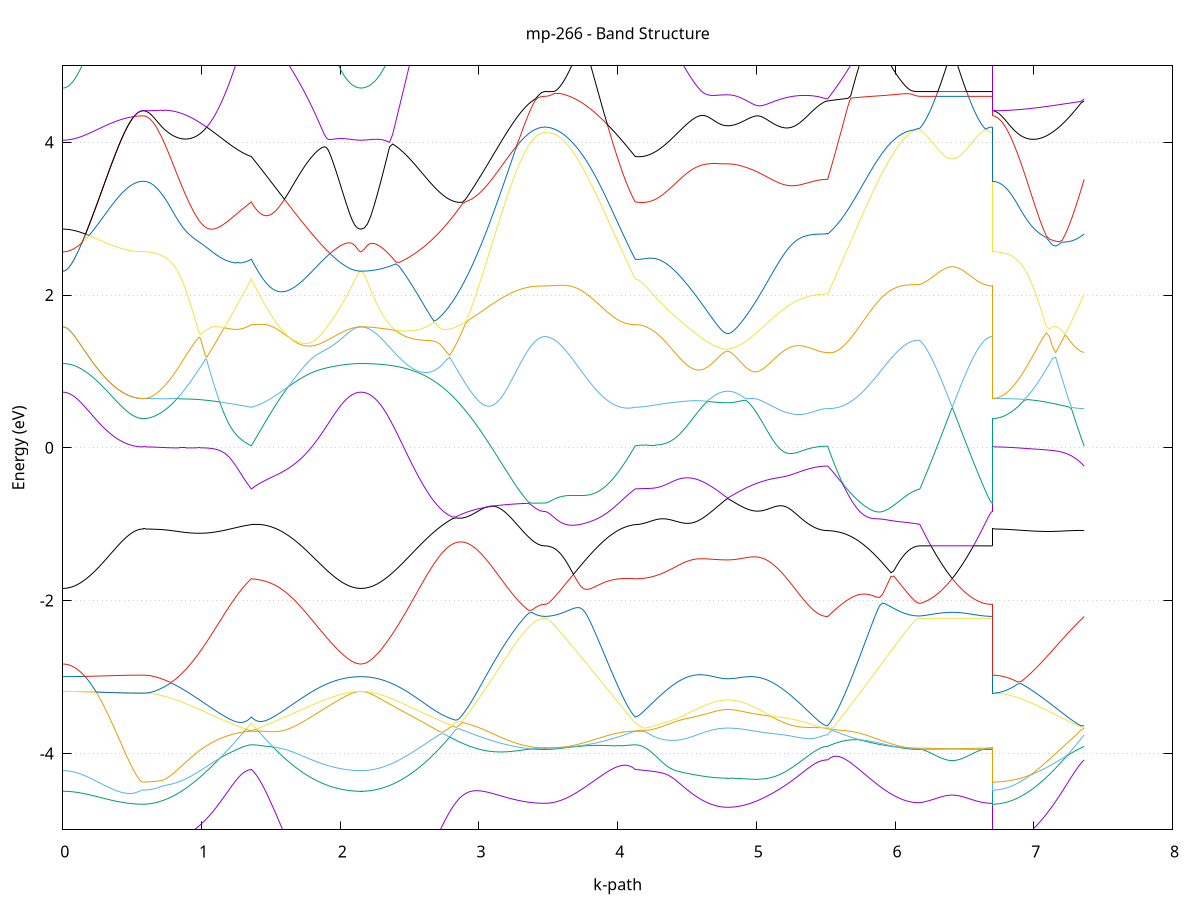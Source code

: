 set title 'mp-266 - Band Structure'
set xlabel 'k-path'
set ylabel 'Energy (eV)'
set grid y
set yrange [-5:5]
set terminal png size 800,600
set output 'mp-266_bands_gnuplot.png'
plot '-' using 1:2 with lines notitle, '-' using 1:2 with lines notitle, '-' using 1:2 with lines notitle, '-' using 1:2 with lines notitle, '-' using 1:2 with lines notitle, '-' using 1:2 with lines notitle, '-' using 1:2 with lines notitle, '-' using 1:2 with lines notitle, '-' using 1:2 with lines notitle, '-' using 1:2 with lines notitle, '-' using 1:2 with lines notitle, '-' using 1:2 with lines notitle, '-' using 1:2 with lines notitle, '-' using 1:2 with lines notitle, '-' using 1:2 with lines notitle, '-' using 1:2 with lines notitle, '-' using 1:2 with lines notitle, '-' using 1:2 with lines notitle, '-' using 1:2 with lines notitle, '-' using 1:2 with lines notitle, '-' using 1:2 with lines notitle, '-' using 1:2 with lines notitle, '-' using 1:2 with lines notitle, '-' using 1:2 with lines notitle, '-' using 1:2 with lines notitle, '-' using 1:2 with lines notitle, '-' using 1:2 with lines notitle, '-' using 1:2 with lines notitle, '-' using 1:2 with lines notitle, '-' using 1:2 with lines notitle, '-' using 1:2 with lines notitle, '-' using 1:2 with lines notitle
0.000000 -48.963084
0.004357 -48.963084
0.008713 -48.963084
0.013070 -48.963084
0.017426 -48.963084
0.021783 -48.963084
0.026139 -48.963084
0.030496 -48.963084
0.034852 -48.962984
0.039209 -48.962984
0.043565 -48.962984
0.047922 -48.962884
0.052279 -48.962884
0.056635 -48.962884
0.060992 -48.962784
0.065348 -48.962784
0.069705 -48.962684
0.074061 -48.962684
0.078418 -48.962584
0.082774 -48.962584
0.087131 -48.962484
0.091488 -48.962384
0.095844 -48.962384
0.100201 -48.962284
0.104557 -48.962184
0.108914 -48.962184
0.113270 -48.962084
0.117627 -48.961984
0.121983 -48.961884
0.126340 -48.961784
0.130696 -48.961784
0.135053 -48.961684
0.139410 -48.961584
0.143766 -48.961484
0.148123 -48.961384
0.152479 -48.961284
0.156836 -48.961184
0.161192 -48.961084
0.165549 -48.960984
0.169905 -48.960884
0.174262 -48.960784
0.178618 -48.960584
0.182975 -48.960484
0.187332 -48.960384
0.191688 -48.960284
0.196045 -48.960184
0.200401 -48.960084
0.204758 -48.959884
0.209114 -48.959784
0.213471 -48.959684
0.217827 -48.959484
0.222184 -48.959384
0.226540 -48.959284
0.230897 -48.959184
0.235254 -48.958984
0.239610 -48.958884
0.243967 -48.958684
0.248323 -48.958584
0.252680 -48.958484
0.257036 -48.958284
0.261393 -48.958184
0.265749 -48.957984
0.270106 -48.957884
0.274463 -48.957784
0.278819 -48.957584
0.283176 -48.957484
0.287532 -48.957284
0.291889 -48.957184
0.296245 -48.956984
0.300602 -48.956884
0.304958 -48.956684
0.309315 -48.956584
0.313671 -48.956384
0.318028 -48.956284
0.322385 -48.956184
0.326741 -48.955984
0.331098 -48.955884
0.335454 -48.955684
0.339811 -48.955584
0.344167 -48.955384
0.348524 -48.955284
0.352880 -48.955084
0.357237 -48.954984
0.361593 -48.954884
0.365950 -48.954684
0.370307 -48.954584
0.374663 -48.954384
0.379020 -48.954284
0.383376 -48.954184
0.387733 -48.953984
0.392089 -48.953884
0.396446 -48.953784
0.400802 -48.953684
0.405159 -48.953484
0.409515 -48.953384
0.413872 -48.953284
0.418229 -48.953184
0.422585 -48.952984
0.426942 -48.952884
0.431298 -48.952784
0.435655 -48.952684
0.440011 -48.952584
0.444368 -48.952484
0.448724 -48.952384
0.453081 -48.952284
0.457438 -48.952184
0.461794 -48.952084
0.466151 -48.951984
0.470507 -48.951884
0.474864 -48.951784
0.479220 -48.951684
0.483577 -48.951584
0.487933 -48.951584
0.492290 -48.951484
0.496646 -48.951384
0.501003 -48.951384
0.505360 -48.951284
0.509716 -48.951184
0.514073 -48.951184
0.518429 -48.951084
0.522786 -48.951084
0.527142 -48.950984
0.531499 -48.950984
0.535855 -48.950884
0.540212 -48.950884
0.544568 -48.950884
0.548925 -48.950784
0.553282 -48.950784
0.557638 -48.950784
0.561995 -48.950784
0.566351 -48.950784
0.570708 -48.950784
0.575064 -48.950684
0.579421 -48.950684
0.579421 -48.950684
0.589180 -48.950684
0.598940 -48.950684
0.608700 -48.950584
0.618459 -48.950484
0.628219 -48.950384
0.637978 -48.950184
0.647738 -48.949984
0.657497 -48.949784
0.667257 -48.949484
0.677017 -48.949184
0.686776 -48.948884
0.696536 -48.948484
0.706295 -48.948184
0.706295 -48.948184
0.713977 -48.947884
0.721659 -48.947584
0.729340 -48.947284
0.737022 -48.946884
0.744704 -48.946584
0.752385 -48.946184
0.760067 -48.945884
0.767748 -48.945484
0.775430 -48.945084
0.783112 -48.944684
0.790793 -48.944284
0.798475 -48.943784
0.806157 -48.943384
0.813838 -48.942884
0.821520 -48.942484
0.829202 -48.941984
0.836883 -48.941484
0.844565 -48.940984
0.852246 -48.940484
0.859928 -48.939884
0.867610 -48.939384
0.875291 -48.938884
0.882973 -48.938284
0.890655 -48.937684
0.898336 -48.937184
0.906018 -48.936584
0.913700 -48.935984
0.921381 -48.935284
0.929063 -48.934684
0.936745 -48.934084
0.944426 -48.933484
0.952108 -48.932784
0.959789 -48.932084
0.967471 -48.931484
0.975153 -48.930784
0.982834 -48.930084
0.990516 -48.929384
0.998198 -48.928684
1.005879 -48.927984
1.013561 -48.927284
1.021243 -48.926484
1.028924 -48.925784
1.036606 -48.925084
1.044287 -48.924284
1.051969 -48.923584
1.059651 -48.922784
1.067332 -48.921984
1.075014 -48.921184
1.082696 -48.920484
1.090377 -48.919684
1.098059 -48.918884
1.105741 -48.918084
1.113422 -48.917284
1.121104 -48.916484
1.128785 -48.915584
1.136467 -48.914784
1.144149 -48.913984
1.151830 -48.913184
1.159512 -48.912284
1.167194 -48.911484
1.174875 -48.910684
1.182557 -48.909784
1.190239 -48.908984
1.197920 -48.908084
1.205602 -48.907284
1.213284 -48.906384
1.220965 -48.905484
1.228647 -48.904684
1.236328 -48.903784
1.244010 -48.902984
1.251692 -48.902084
1.259373 -48.901184
1.267055 -48.900384
1.274737 -48.899484
1.282418 -48.898584
1.290100 -48.897784
1.297782 -48.896884
1.305463 -48.895984
1.313145 -48.895184
1.320826 -48.894284
1.328508 -48.893484
1.336190 -48.892584
1.343871 -48.891684
1.351553 -48.890884
1.359235 -48.889984
1.359235 -48.889984
1.366919 -48.891084
1.374603 -48.892084
1.382286 -48.893184
1.389970 -48.894184
1.397654 -48.895284
1.405338 -48.896284
1.413022 -48.897384
1.420706 -48.898384
1.428390 -48.899484
1.436074 -48.900584
1.443758 -48.901584
1.451442 -48.902684
1.459126 -48.903684
1.466810 -48.904784
1.474494 -48.905784
1.482178 -48.906884
1.489862 -48.907884
1.497546 -48.908984
1.505230 -48.909984
1.512914 -48.911084
1.520598 -48.912084
1.528282 -48.913184
1.535965 -48.914184
1.543649 -48.915184
1.551333 -48.916184
1.559017 -48.917284
1.566701 -48.918284
1.574385 -48.919284
1.582069 -48.920284
1.589753 -48.921284
1.597437 -48.922284
1.605121 -48.923284
1.612805 -48.924184
1.620489 -48.925184
1.628173 -48.926184
1.635857 -48.927084
1.643541 -48.928084
1.651225 -48.928984
1.658909 -48.929984
1.666593 -48.930884
1.674277 -48.931784
1.681961 -48.932684
1.689645 -48.933584
1.697328 -48.934484
1.705012 -48.935384
1.712696 -48.936284
1.720380 -48.937084
1.728064 -48.937984
1.735748 -48.938784
1.743432 -48.939684
1.751116 -48.940484
1.758800 -48.941284
1.766484 -48.942084
1.774168 -48.942884
1.781852 -48.943584
1.789536 -48.944384
1.797220 -48.945084
1.804904 -48.945884
1.812588 -48.946584
1.820272 -48.947284
1.827956 -48.947984
1.835640 -48.948684
1.843324 -48.949384
1.851007 -48.949984
1.858691 -48.950684
1.866375 -48.951284
1.874059 -48.951884
1.881743 -48.952484
1.889427 -48.953084
1.897111 -48.953584
1.904795 -48.954184
1.912479 -48.954684
1.920163 -48.955284
1.927847 -48.955784
1.935531 -48.956184
1.943215 -48.956684
1.950899 -48.957184
1.958583 -48.957584
1.966267 -48.957984
1.973951 -48.958484
1.981635 -48.958784
1.989319 -48.959184
1.997003 -48.959584
2.004687 -48.959884
2.012370 -48.960284
2.020054 -48.960584
2.027738 -48.960884
2.035422 -48.961084
2.043106 -48.961384
2.050790 -48.961584
2.058474 -48.961784
2.066158 -48.962084
2.073842 -48.962184
2.081526 -48.962384
2.089210 -48.962584
2.096894 -48.962684
2.104578 -48.962784
2.112262 -48.962884
2.119946 -48.962984
2.127630 -48.963084
2.135314 -48.963084
2.142998 -48.963084
2.150682 -48.963084
2.150682 -48.963084
2.173493 -48.962984
2.196305 -48.962784
2.219116 -48.962384
2.241928 -48.961784
2.264740 -48.960984
2.287551 -48.960084
2.310363 -48.958984
2.333174 -48.957684
2.355986 -48.956284
2.378798 -48.954784
2.401609 -48.953084
2.424421 -48.951184
2.447233 -48.949184
2.470044 -48.947084
2.492856 -48.944884
2.515667 -48.942484
2.538479 -48.940084
2.561291 -48.937484
2.584102 -48.934784
2.606914 -48.932084
2.629725 -48.929184
2.652537 -48.926284
2.675349 -48.923384
2.698160 -48.920384
2.720972 -48.917284
2.743783 -48.914184
2.766595 -48.911084
2.789407 -48.907884
2.812218 -48.904784
2.835030 -48.901584
2.857841 -48.898484
2.880653 -48.895284
2.903465 -48.892184
2.926276 -48.889184
2.949088 -48.886184
2.971900 -48.883184
2.994711 -48.880284
3.017523 -48.877484
3.040334 -48.874784
3.063146 -48.872084
3.085958 -48.869584
3.108769 -48.867084
3.131581 -48.864784
3.154392 -48.862484
3.177204 -48.860384
3.200016 -48.858484
3.222827 -48.856584
3.245639 -48.854884
3.268450 -48.853384
3.291262 -48.851984
3.314074 -48.850784
3.336885 -48.849684
3.359697 -48.848784
3.382508 -48.847984
3.405320 -48.847384
3.428132 -48.846984
3.450943 -48.846684
3.473755 -48.846584
3.473755 -48.846584
3.481437 -48.846584
3.489118 -48.846584
3.496800 -48.846584
3.504481 -48.846584
3.512163 -48.846584
3.519845 -48.846584
3.527526 -48.846584
3.535208 -48.846584
3.542890 -48.846584
3.550571 -48.846584
3.558253 -48.846584
3.565935 -48.846484
3.573616 -48.846484
3.581298 -48.846484
3.588980 -48.846484
3.596661 -48.846484
3.604343 -48.846484
3.612024 -48.846484
3.619706 -48.846484
3.627388 -48.846484
3.635069 -48.846484
3.642751 -48.846484
3.650433 -48.846484
3.658114 -48.846484
3.665796 -48.846584
3.673478 -48.846584
3.681159 -48.846684
3.688841 -48.846784
3.696522 -48.846884
3.704204 -48.847084
3.711886 -48.847284
3.719567 -48.847484
3.727249 -48.847784
3.734931 -48.848084
3.742612 -48.848384
3.750294 -48.848784
3.757976 -48.849284
3.765657 -48.849684
3.773339 -48.850184
3.781020 -48.850784
3.788702 -48.851284
3.796384 -48.851884
3.804065 -48.852484
3.811747 -48.853184
3.819429 -48.853784
3.827110 -48.854484
3.834792 -48.855184
3.842474 -48.855884
3.850155 -48.856584
3.857837 -48.857384
3.865518 -48.858084
3.873200 -48.858884
3.880882 -48.859684
3.888563 -48.860484
3.896245 -48.861284
3.903927 -48.862184
3.911608 -48.862984
3.919290 -48.863784
3.926972 -48.864684
3.934653 -48.865584
3.942335 -48.866484
3.950017 -48.867384
3.957698 -48.868284
3.965380 -48.869184
3.973061 -48.870084
3.980743 -48.870984
3.988425 -48.871984
3.996106 -48.872884
4.003788 -48.873884
4.011470 -48.874784
4.019151 -48.875784
4.026833 -48.876784
4.034515 -48.877784
4.042196 -48.878784
4.049878 -48.879784
4.057559 -48.880784
4.065241 -48.881784
4.072923 -48.882784
4.080604 -48.883784
4.088286 -48.884784
4.095968 -48.885884
4.103649 -48.886884
4.111331 -48.887884
4.119013 -48.888984
4.126694 -48.889984
4.126694 -48.889984
4.148151 -48.890284
4.169607 -48.890484
4.191064 -48.890584
4.212520 -48.890684
4.233977 -48.890684
4.255433 -48.890584
4.276890 -48.890384
4.298346 -48.890184
4.319803 -48.889884
4.341259 -48.889484
4.362716 -48.888984
4.384172 -48.888484
4.405629 -48.887884
4.427085 -48.887284
4.448542 -48.886584
4.469998 -48.885784
4.491455 -48.884984
4.512911 -48.884084
4.534368 -48.883184
4.555824 -48.882184
4.577281 -48.881184
4.598737 -48.880184
4.620194 -48.879084
4.641650 -48.878084
4.663107 -48.876984
4.684563 -48.875984
4.706020 -48.874984
4.727476 -48.874084
4.748933 -48.873384
4.770389 -48.872884
4.791846 -48.872684
4.791846 -48.872684
4.799529 -48.872684
4.807212 -48.872784
4.814895 -48.872784
4.822578 -48.872984
4.830260 -48.873084
4.837943 -48.873284
4.845626 -48.873484
4.853309 -48.873684
4.860992 -48.873884
4.868675 -48.874084
4.876358 -48.874384
4.884041 -48.874684
4.891724 -48.874984
4.899407 -48.875284
4.907090 -48.875584
4.914772 -48.875884
4.922455 -48.876184
4.930138 -48.876584
4.937821 -48.876884
4.945504 -48.877184
4.953187 -48.877584
4.960870 -48.877884
4.968553 -48.878184
4.976236 -48.878584
4.983919 -48.878884
4.991602 -48.879284
4.999284 -48.879584
5.006967 -48.879984
5.014650 -48.880284
5.022333 -48.880584
5.030016 -48.880984
5.037699 -48.881284
5.045382 -48.881684
5.053065 -48.881984
5.060748 -48.882284
5.068431 -48.882684
5.076113 -48.882984
5.083796 -48.883284
5.091479 -48.883584
5.099162 -48.883884
5.106845 -48.884284
5.114528 -48.884584
5.122211 -48.884884
5.129894 -48.885184
5.137577 -48.885484
5.145260 -48.885784
5.152943 -48.886084
5.160625 -48.886284
5.168308 -48.886584
5.175991 -48.886884
5.183674 -48.887184
5.191357 -48.887384
5.199040 -48.887684
5.206723 -48.887884
5.214406 -48.888184
5.222089 -48.888384
5.229772 -48.888684
5.237454 -48.888884
5.245137 -48.889084
5.252820 -48.889384
5.260503 -48.889584
5.268186 -48.889784
5.275869 -48.889984
5.283552 -48.890184
5.291235 -48.890384
5.298918 -48.890584
5.306601 -48.890784
5.314284 -48.890884
5.321966 -48.891084
5.329649 -48.891284
5.337332 -48.891384
5.345015 -48.891584
5.352698 -48.891684
5.360381 -48.891884
5.368064 -48.891984
5.375747 -48.892084
5.383430 -48.892184
5.391113 -48.892284
5.398796 -48.892384
5.406478 -48.892484
5.414161 -48.892584
5.421844 -48.892684
5.429527 -48.892784
5.437210 -48.892884
5.444893 -48.892884
5.452576 -48.892984
5.460259 -48.892984
5.467942 -48.893084
5.475625 -48.893084
5.483307 -48.893184
5.490990 -48.893184
5.498673 -48.893184
5.506356 -48.893184
5.514039 -48.893184
5.514039 -48.893184
5.534785 -48.890384
5.555531 -48.887484
5.576277 -48.884684
5.597022 -48.881884
5.617768 -48.879084
5.638514 -48.876384
5.659260 -48.873684
5.680006 -48.870984
5.700751 -48.868384
5.721497 -48.865884
5.742243 -48.863384
5.762989 -48.860984
5.783735 -48.858684
5.804480 -48.856384
5.825226 -48.854284
5.845972 -48.852284
5.866718 -48.850384
5.887464 -48.848584
5.908209 -48.847184
5.928955 -48.846384
5.949701 -48.846184
5.970447 -48.846184
5.991193 -48.846184
6.011939 -48.846284
6.032684 -48.846384
6.053430 -48.846484
6.074176 -48.846484
6.094922 -48.846584
6.115668 -48.846584
6.136413 -48.846584
6.157159 -48.846584
6.177905 -48.846584
6.177905 -48.846584
6.182271 -48.846584
6.186636 -48.846584
6.191001 -48.846584
6.195367 -48.846584
6.199732 -48.846584
6.204098 -48.846584
6.208463 -48.846584
6.212829 -48.846584
6.217194 -48.846584
6.221560 -48.846584
6.225925 -48.846584
6.230291 -48.846584
6.234656 -48.846584
6.239022 -48.846584
6.243387 -48.846584
6.247753 -48.846584
6.252118 -48.846584
6.256484 -48.846584
6.260849 -48.846584
6.265215 -48.846584
6.269580 -48.846584
6.273946 -48.846584
6.278311 -48.846584
6.282677 -48.846584
6.287042 -48.846584
6.291408 -48.846584
6.295773 -48.846584
6.300139 -48.846584
6.304504 -48.846584
6.308870 -48.846584
6.313235 -48.846584
6.317600 -48.846584
6.321966 -48.846584
6.326331 -48.846584
6.330697 -48.846584
6.335062 -48.846584
6.339428 -48.846584
6.343793 -48.846584
6.348159 -48.846584
6.352524 -48.846584
6.356890 -48.846584
6.361255 -48.846584
6.365621 -48.846584
6.369986 -48.846584
6.374352 -48.846584
6.378717 -48.846584
6.383083 -48.846584
6.387448 -48.846584
6.391814 -48.846584
6.396179 -48.846584
6.400545 -48.846584
6.404910 -48.846584
6.409276 -48.846584
6.413641 -48.846584
6.418007 -48.846584
6.422372 -48.846584
6.426738 -48.846584
6.431103 -48.846584
6.435469 -48.846584
6.439834 -48.846584
6.444200 -48.846584
6.448565 -48.846584
6.452930 -48.846584
6.457296 -48.846584
6.461661 -48.846584
6.466027 -48.846584
6.470392 -48.846584
6.474758 -48.846584
6.479123 -48.846584
6.483489 -48.846584
6.487854 -48.846584
6.492220 -48.846584
6.496585 -48.846584
6.500951 -48.846584
6.505316 -48.846584
6.509682 -48.846584
6.514047 -48.846584
6.518413 -48.846584
6.522778 -48.846584
6.527144 -48.846584
6.531509 -48.846584
6.535875 -48.846584
6.540240 -48.846584
6.544606 -48.846584
6.548971 -48.846584
6.553337 -48.846584
6.557702 -48.846584
6.562068 -48.846584
6.566433 -48.846584
6.570799 -48.846584
6.575164 -48.846584
6.579529 -48.846584
6.583895 -48.846584
6.588260 -48.846584
6.592626 -48.846584
6.596991 -48.846584
6.601357 -48.846584
6.605722 -48.846584
6.610088 -48.846584
6.614453 -48.846584
6.618819 -48.846584
6.623184 -48.846584
6.627550 -48.846584
6.631915 -48.846584
6.636281 -48.846584
6.640646 -48.846584
6.645012 -48.846584
6.649377 -48.846584
6.653743 -48.846584
6.658108 -48.846584
6.662474 -48.846584
6.666839 -48.846584
6.671205 -48.846584
6.675570 -48.846584
6.679936 -48.846584
6.684301 -48.846584
6.688667 -48.846584
6.693032 -48.846584
6.697398 -48.846584
6.701763 -48.846584
6.701763 -48.950684
6.724575 -48.950684
6.747386 -48.950384
6.770198 -48.949984
6.793009 -48.949384
6.815821 -48.948684
6.838633 -48.947684
6.861444 -48.946684
6.884256 -48.945484
6.907068 -48.944084
6.929879 -48.942584
6.952691 -48.940884
6.975502 -48.939084
6.998314 -48.937084
7.021126 -48.934984
7.043937 -48.932884
7.066749 -48.930484
7.089560 -48.928084
7.112372 -48.925584
7.135184 -48.922984
7.157995 -48.920184
7.180807 -48.917484
7.203618 -48.914584
7.226430 -48.911684
7.249242 -48.908684
7.272053 -48.905584
7.294865 -48.902584
7.317676 -48.899484
7.340488 -48.896284
7.363300 -48.893184
e
0.000000 -48.824584
0.004357 -48.824584
0.008713 -48.824584
0.013070 -48.824584
0.017426 -48.824584
0.021783 -48.824584
0.026139 -48.824584
0.030496 -48.824684
0.034852 -48.824684
0.039209 -48.824684
0.043565 -48.824684
0.047922 -48.824784
0.052279 -48.824784
0.056635 -48.824784
0.060992 -48.824884
0.065348 -48.824884
0.069705 -48.824984
0.074061 -48.824984
0.078418 -48.825084
0.082774 -48.825084
0.087131 -48.825184
0.091488 -48.825284
0.095844 -48.825284
0.100201 -48.825384
0.104557 -48.825484
0.108914 -48.825584
0.113270 -48.825584
0.117627 -48.825684
0.121983 -48.825784
0.126340 -48.825884
0.130696 -48.825984
0.135053 -48.826084
0.139410 -48.826184
0.143766 -48.826284
0.148123 -48.826384
0.152479 -48.826484
0.156836 -48.826584
0.161192 -48.826684
0.165549 -48.826784
0.169905 -48.826884
0.174262 -48.826984
0.178618 -48.827084
0.182975 -48.827184
0.187332 -48.827384
0.191688 -48.827484
0.196045 -48.827584
0.200401 -48.827684
0.204758 -48.827884
0.209114 -48.827984
0.213471 -48.828084
0.217827 -48.828284
0.222184 -48.828384
0.226540 -48.828484
0.230897 -48.828684
0.235254 -48.828784
0.239610 -48.828884
0.243967 -48.829084
0.248323 -48.829184
0.252680 -48.829384
0.257036 -48.829484
0.261393 -48.829684
0.265749 -48.829784
0.270106 -48.829984
0.274463 -48.830084
0.278819 -48.830184
0.283176 -48.830384
0.287532 -48.830484
0.291889 -48.830684
0.296245 -48.830784
0.300602 -48.830984
0.304958 -48.831084
0.309315 -48.831284
0.313671 -48.831384
0.318028 -48.831584
0.322385 -48.831684
0.326741 -48.831884
0.331098 -48.831984
0.335454 -48.832184
0.339811 -48.832284
0.344167 -48.832484
0.348524 -48.832584
0.352880 -48.832784
0.357237 -48.832884
0.361593 -48.833084
0.365950 -48.833184
0.370307 -48.833384
0.374663 -48.833484
0.379020 -48.833584
0.383376 -48.833784
0.387733 -48.833884
0.392089 -48.833984
0.396446 -48.834184
0.400802 -48.834284
0.405159 -48.834384
0.409515 -48.834584
0.413872 -48.834684
0.418229 -48.834784
0.422585 -48.834884
0.426942 -48.835084
0.431298 -48.835184
0.435655 -48.835284
0.440011 -48.835384
0.444368 -48.835484
0.448724 -48.835584
0.453081 -48.835684
0.457438 -48.835784
0.461794 -48.835884
0.466151 -48.835984
0.470507 -48.836084
0.474864 -48.836184
0.479220 -48.836284
0.483577 -48.836384
0.487933 -48.836484
0.492290 -48.836484
0.496646 -48.836584
0.501003 -48.836684
0.505360 -48.836684
0.509716 -48.836784
0.514073 -48.836884
0.518429 -48.836884
0.522786 -48.836984
0.527142 -48.836984
0.531499 -48.837084
0.535855 -48.837084
0.540212 -48.837084
0.544568 -48.837184
0.548925 -48.837184
0.553282 -48.837184
0.557638 -48.837184
0.561995 -48.837284
0.566351 -48.837284
0.570708 -48.837284
0.575064 -48.837284
0.579421 -48.837284
0.579421 -48.837284
0.589180 -48.837284
0.598940 -48.837284
0.608700 -48.837284
0.618459 -48.837284
0.628219 -48.837284
0.637978 -48.837284
0.647738 -48.837284
0.657497 -48.837384
0.667257 -48.837384
0.677017 -48.837384
0.686776 -48.837384
0.696536 -48.837384
0.706295 -48.837484
0.706295 -48.837484
0.713977 -48.837484
0.721659 -48.837484
0.729340 -48.837484
0.737022 -48.837484
0.744704 -48.837484
0.752385 -48.837584
0.760067 -48.837584
0.767748 -48.837584
0.775430 -48.837584
0.783112 -48.837584
0.790793 -48.837584
0.798475 -48.837584
0.806157 -48.837584
0.813838 -48.837584
0.821520 -48.837584
0.829202 -48.837584
0.836883 -48.837584
0.844565 -48.837584
0.852246 -48.837584
0.859928 -48.837584
0.867610 -48.837584
0.875291 -48.837584
0.882973 -48.837584
0.890655 -48.837584
0.898336 -48.837584
0.906018 -48.837584
0.913700 -48.837584
0.921381 -48.837584
0.929063 -48.837584
0.936745 -48.837584
0.944426 -48.837584
0.952108 -48.837584
0.959789 -48.837584
0.967471 -48.837584
0.975153 -48.837584
0.982834 -48.837584
0.990516 -48.837584
0.998198 -48.837484
1.005879 -48.837484
1.013561 -48.837484
1.021243 -48.837484
1.028924 -48.837484
1.036606 -48.837484
1.044287 -48.837484
1.051969 -48.837484
1.059651 -48.837384
1.067332 -48.837384
1.075014 -48.837384
1.082696 -48.837384
1.090377 -48.837384
1.098059 -48.837384
1.105741 -48.837284
1.113422 -48.837284
1.121104 -48.837284
1.128785 -48.837284
1.136467 -48.837284
1.144149 -48.837284
1.151830 -48.837184
1.159512 -48.837184
1.167194 -48.837184
1.174875 -48.837184
1.182557 -48.837184
1.190239 -48.837084
1.197920 -48.837084
1.205602 -48.837084
1.213284 -48.837084
1.220965 -48.837084
1.228647 -48.836984
1.236328 -48.836984
1.244010 -48.836984
1.251692 -48.836984
1.259373 -48.836884
1.267055 -48.836884
1.274737 -48.836884
1.282418 -48.836884
1.290100 -48.836784
1.297782 -48.836784
1.305463 -48.836784
1.313145 -48.836784
1.320826 -48.836684
1.328508 -48.836684
1.336190 -48.836684
1.343871 -48.836684
1.351553 -48.836584
1.359235 -48.836584
1.359235 -48.836584
1.366919 -48.836484
1.374603 -48.836284
1.382286 -48.836084
1.389970 -48.835884
1.397654 -48.835784
1.405338 -48.835584
1.413022 -48.835384
1.420706 -48.835284
1.428390 -48.835084
1.436074 -48.834884
1.443758 -48.834784
1.451442 -48.834584
1.459126 -48.834384
1.466810 -48.834184
1.474494 -48.834084
1.482178 -48.833884
1.489862 -48.833684
1.497546 -48.833584
1.505230 -48.833384
1.512914 -48.833184
1.520598 -48.833084
1.528282 -48.832884
1.535965 -48.832684
1.543649 -48.832484
1.551333 -48.832384
1.559017 -48.832184
1.566701 -48.832084
1.574385 -48.831884
1.582069 -48.831684
1.589753 -48.831584
1.597437 -48.831384
1.605121 -48.831184
1.612805 -48.831084
1.620489 -48.830884
1.628173 -48.830784
1.635857 -48.830584
1.643541 -48.830384
1.651225 -48.830284
1.658909 -48.830084
1.666593 -48.829984
1.674277 -48.829784
1.681961 -48.829684
1.689645 -48.829484
1.697328 -48.829384
1.705012 -48.829184
1.712696 -48.829084
1.720380 -48.828984
1.728064 -48.828784
1.735748 -48.828684
1.743432 -48.828484
1.751116 -48.828384
1.758800 -48.828284
1.766484 -48.828084
1.774168 -48.827984
1.781852 -48.827884
1.789536 -48.827684
1.797220 -48.827584
1.804904 -48.827484
1.812588 -48.827384
1.820272 -48.827284
1.827956 -48.827084
1.835640 -48.826984
1.843324 -48.826884
1.851007 -48.826784
1.858691 -48.826684
1.866375 -48.826584
1.874059 -48.826484
1.881743 -48.826384
1.889427 -48.826284
1.897111 -48.826184
1.904795 -48.826084
1.912479 -48.825984
1.920163 -48.825884
1.927847 -48.825784
1.935531 -48.825684
1.943215 -48.825684
1.950899 -48.825584
1.958583 -48.825484
1.966267 -48.825384
1.973951 -48.825384
1.981635 -48.825284
1.989319 -48.825184
1.997003 -48.825184
2.004687 -48.825084
2.012370 -48.825084
2.020054 -48.824984
2.027738 -48.824984
2.035422 -48.824884
2.043106 -48.824884
2.050790 -48.824784
2.058474 -48.824784
2.066158 -48.824784
2.073842 -48.824684
2.081526 -48.824684
2.089210 -48.824684
2.096894 -48.824584
2.104578 -48.824584
2.112262 -48.824584
2.119946 -48.824584
2.127630 -48.824584
2.135314 -48.824584
2.142998 -48.824584
2.150682 -48.824584
2.150682 -48.824584
2.173493 -48.824584
2.196305 -48.824584
2.219116 -48.824584
2.241928 -48.824684
2.264740 -48.824784
2.287551 -48.824784
2.310363 -48.824884
2.333174 -48.825084
2.355986 -48.825184
2.378798 -48.825284
2.401609 -48.825484
2.424421 -48.825584
2.447233 -48.825784
2.470044 -48.825984
2.492856 -48.826184
2.515667 -48.826384
2.538479 -48.826584
2.561291 -48.826884
2.584102 -48.827084
2.606914 -48.827284
2.629725 -48.827584
2.652537 -48.827784
2.675349 -48.828084
2.698160 -48.828384
2.720972 -48.828684
2.743783 -48.828884
2.766595 -48.829184
2.789407 -48.829484
2.812218 -48.829784
2.835030 -48.829984
2.857841 -48.830284
2.880653 -48.830584
2.903465 -48.830884
2.926276 -48.831184
2.949088 -48.831384
2.971900 -48.831684
2.994711 -48.831884
3.017523 -48.832184
3.040334 -48.832384
3.063146 -48.832684
3.085958 -48.832884
3.108769 -48.833084
3.131581 -48.833284
3.154392 -48.833484
3.177204 -48.833684
3.200016 -48.833884
3.222827 -48.834084
3.245639 -48.834184
3.268450 -48.834284
3.291262 -48.834484
3.314074 -48.834584
3.336885 -48.834684
3.359697 -48.834784
3.382508 -48.834784
3.405320 -48.834884
3.428132 -48.834884
3.450943 -48.834884
3.473755 -48.834984
3.473755 -48.834984
3.481437 -48.834984
3.489118 -48.834984
3.496800 -48.834984
3.504481 -48.835084
3.512163 -48.835184
3.519845 -48.835184
3.527526 -48.835284
3.535208 -48.835484
3.542890 -48.835584
3.550571 -48.835784
3.558253 -48.835884
3.565935 -48.836084
3.573616 -48.836284
3.581298 -48.836484
3.588980 -48.836684
3.596661 -48.836984
3.604343 -48.837184
3.612024 -48.837484
3.619706 -48.837784
3.627388 -48.838084
3.635069 -48.838284
3.642751 -48.838584
3.650433 -48.838984
3.658114 -48.839284
3.665796 -48.839584
3.673478 -48.839884
3.681159 -48.840184
3.688841 -48.840484
3.696522 -48.840784
3.704204 -48.840984
3.711886 -48.841284
3.719567 -48.841484
3.727249 -48.841684
3.734931 -48.841784
3.742612 -48.841984
3.750294 -48.842084
3.757976 -48.842084
3.765657 -48.842184
3.773339 -48.842184
3.781020 -48.842184
3.788702 -48.842184
3.796384 -48.842184
3.804065 -48.842184
3.811747 -48.842084
3.819429 -48.842084
3.827110 -48.841984
3.834792 -48.841884
3.842474 -48.841784
3.850155 -48.841684
3.857837 -48.841684
3.865518 -48.841584
3.873200 -48.841384
3.880882 -48.841284
3.888563 -48.841184
3.896245 -48.841084
3.903927 -48.840984
3.911608 -48.840884
3.919290 -48.840684
3.926972 -48.840584
3.934653 -48.840484
3.942335 -48.840284
3.950017 -48.840184
3.957698 -48.840084
3.965380 -48.839884
3.973061 -48.839784
3.980743 -48.839584
3.988425 -48.839484
3.996106 -48.839284
4.003788 -48.839184
4.011470 -48.838984
4.019151 -48.838884
4.026833 -48.838684
4.034515 -48.838584
4.042196 -48.838384
4.049878 -48.838284
4.057559 -48.838084
4.065241 -48.837884
4.072923 -48.837784
4.080604 -48.837584
4.088286 -48.837384
4.095968 -48.837284
4.103649 -48.837084
4.111331 -48.836984
4.119013 -48.836784
4.126694 -48.836584
4.126694 -48.836584
4.148151 -48.836584
4.169607 -48.836684
4.191064 -48.836884
4.212520 -48.837084
4.233977 -48.837484
4.255433 -48.837884
4.276890 -48.838384
4.298346 -48.838984
4.319803 -48.839584
4.341259 -48.840284
4.362716 -48.841084
4.384172 -48.841984
4.405629 -48.842884
4.427085 -48.843884
4.448542 -48.844884
4.469998 -48.845984
4.491455 -48.847084
4.512911 -48.848184
4.534368 -48.849384
4.555824 -48.850584
4.577281 -48.851884
4.598737 -48.853084
4.620194 -48.854384
4.641650 -48.855584
4.663107 -48.856784
4.684563 -48.857984
4.706020 -48.859084
4.727476 -48.860084
4.748933 -48.860884
4.770389 -48.861384
4.791846 -48.861584
4.791846 -48.861584
4.799529 -48.861584
4.807212 -48.861484
4.814895 -48.861384
4.822578 -48.861284
4.830260 -48.861184
4.837943 -48.860984
4.845626 -48.860784
4.853309 -48.860584
4.860992 -48.860384
4.868675 -48.860084
4.876358 -48.859884
4.884041 -48.859584
4.891724 -48.859284
4.899407 -48.858984
4.907090 -48.858684
4.914772 -48.858384
4.922455 -48.858084
4.930138 -48.857784
4.937821 -48.857384
4.945504 -48.857084
4.953187 -48.856784
4.960870 -48.856384
4.968553 -48.856084
4.976236 -48.855784
4.983919 -48.855384
4.991602 -48.855084
4.999284 -48.854684
5.006967 -48.854384
5.014650 -48.854084
5.022333 -48.853684
5.030016 -48.853384
5.037699 -48.853084
5.045382 -48.852684
5.053065 -48.852384
5.060748 -48.852084
5.068431 -48.851684
5.076113 -48.851384
5.083796 -48.851084
5.091479 -48.850784
5.099162 -48.850484
5.106845 -48.850184
5.114528 -48.849884
5.122211 -48.849584
5.129894 -48.849284
5.137577 -48.848984
5.145260 -48.848684
5.152943 -48.848384
5.160625 -48.848084
5.168308 -48.847884
5.175991 -48.847584
5.183674 -48.847284
5.191357 -48.847084
5.199040 -48.846784
5.206723 -48.846584
5.214406 -48.846284
5.222089 -48.846084
5.229772 -48.845884
5.237454 -48.845584
5.245137 -48.845384
5.252820 -48.845184
5.260503 -48.844984
5.268186 -48.844784
5.275869 -48.844584
5.283552 -48.844384
5.291235 -48.844184
5.298918 -48.843984
5.306601 -48.843784
5.314284 -48.843684
5.321966 -48.843484
5.329649 -48.843384
5.337332 -48.843184
5.345015 -48.843084
5.352698 -48.842884
5.360381 -48.842784
5.368064 -48.842684
5.375747 -48.842484
5.383430 -48.842384
5.391113 -48.842284
5.398796 -48.842184
5.406478 -48.842084
5.414161 -48.841984
5.421844 -48.841884
5.429527 -48.841884
5.437210 -48.841784
5.444893 -48.841684
5.452576 -48.841684
5.460259 -48.841584
5.467942 -48.841584
5.475625 -48.841584
5.483307 -48.841484
5.490990 -48.841484
5.498673 -48.841484
5.506356 -48.841484
5.514039 -48.841484
5.514039 -48.841484
5.534785 -48.841684
5.555531 -48.841884
5.576277 -48.842184
5.597022 -48.842384
5.617768 -48.842584
5.638514 -48.842884
5.659260 -48.843084
5.680006 -48.843284
5.700751 -48.843484
5.721497 -48.843684
5.742243 -48.843984
5.762989 -48.844184
5.783735 -48.844384
5.804480 -48.844484
5.825226 -48.844684
5.845972 -48.844884
5.866718 -48.844984
5.887464 -48.844984
5.908209 -48.844784
5.928955 -48.844084
5.949701 -48.842884
5.970447 -48.841684
5.991193 -48.840384
6.011939 -48.839284
6.032684 -48.838284
6.053430 -48.837384
6.074176 -48.836684
6.094922 -48.836084
6.115668 -48.835584
6.136413 -48.835184
6.157159 -48.834984
6.177905 -48.834984
6.177905 -48.834984
6.182271 -48.834984
6.186636 -48.834984
6.191001 -48.834984
6.195367 -48.834984
6.199732 -48.834984
6.204098 -48.834984
6.208463 -48.834984
6.212829 -48.834984
6.217194 -48.834984
6.221560 -48.834984
6.225925 -48.834984
6.230291 -48.834984
6.234656 -48.834984
6.239022 -48.834984
6.243387 -48.834984
6.247753 -48.834984
6.252118 -48.834984
6.256484 -48.834984
6.260849 -48.834984
6.265215 -48.834984
6.269580 -48.834984
6.273946 -48.834984
6.278311 -48.834984
6.282677 -48.834984
6.287042 -48.834984
6.291408 -48.834984
6.295773 -48.834984
6.300139 -48.834984
6.304504 -48.834984
6.308870 -48.834984
6.313235 -48.834984
6.317600 -48.834984
6.321966 -48.834984
6.326331 -48.834984
6.330697 -48.834984
6.335062 -48.834984
6.339428 -48.834984
6.343793 -48.834984
6.348159 -48.834984
6.352524 -48.834984
6.356890 -48.834984
6.361255 -48.834984
6.365621 -48.834984
6.369986 -48.834984
6.374352 -48.834984
6.378717 -48.834984
6.383083 -48.834984
6.387448 -48.834984
6.391814 -48.834984
6.396179 -48.834984
6.400545 -48.834984
6.404910 -48.834984
6.409276 -48.834984
6.413641 -48.834984
6.418007 -48.834984
6.422372 -48.834984
6.426738 -48.834984
6.431103 -48.834984
6.435469 -48.834984
6.439834 -48.834984
6.444200 -48.834984
6.448565 -48.834984
6.452930 -48.834984
6.457296 -48.834984
6.461661 -48.834984
6.466027 -48.834984
6.470392 -48.834984
6.474758 -48.834984
6.479123 -48.834984
6.483489 -48.834984
6.487854 -48.834984
6.492220 -48.834984
6.496585 -48.834984
6.500951 -48.834984
6.505316 -48.834984
6.509682 -48.834984
6.514047 -48.834984
6.518413 -48.834984
6.522778 -48.834984
6.527144 -48.834984
6.531509 -48.834984
6.535875 -48.834984
6.540240 -48.834984
6.544606 -48.834984
6.548971 -48.834984
6.553337 -48.834984
6.557702 -48.834984
6.562068 -48.834984
6.566433 -48.834984
6.570799 -48.834984
6.575164 -48.834984
6.579529 -48.834984
6.583895 -48.834984
6.588260 -48.834984
6.592626 -48.834984
6.596991 -48.834984
6.601357 -48.834984
6.605722 -48.834984
6.610088 -48.834984
6.614453 -48.834984
6.618819 -48.834984
6.623184 -48.834984
6.627550 -48.834984
6.631915 -48.834984
6.636281 -48.834984
6.640646 -48.834984
6.645012 -48.834984
6.649377 -48.834984
6.653743 -48.834984
6.658108 -48.834984
6.662474 -48.834984
6.666839 -48.834984
6.671205 -48.834984
6.675570 -48.834984
6.679936 -48.834984
6.684301 -48.834984
6.688667 -48.834984
6.693032 -48.834984
6.697398 -48.834984
6.701763 -48.834984
6.701763 -48.837284
6.724575 -48.837284
6.747386 -48.837284
6.770198 -48.837284
6.793009 -48.837384
6.815821 -48.837384
6.838633 -48.837484
6.861444 -48.837584
6.884256 -48.837584
6.907068 -48.837684
6.929879 -48.837784
6.952691 -48.837884
6.975502 -48.838084
6.998314 -48.838184
7.021126 -48.838284
7.043937 -48.838484
7.066749 -48.838684
7.089560 -48.838784
7.112372 -48.838984
7.135184 -48.839184
7.157995 -48.839384
7.180807 -48.839584
7.203618 -48.839784
7.226430 -48.839984
7.249242 -48.840284
7.272053 -48.840484
7.294865 -48.840684
7.317676 -48.840984
7.340488 -48.841184
7.363300 -48.841484
e
0.000000 -27.365984
0.004357 -27.365884
0.008713 -27.365884
0.013070 -27.365784
0.017426 -27.365684
0.021783 -27.365584
0.026139 -27.365384
0.030496 -27.365184
0.034852 -27.364884
0.039209 -27.364684
0.043565 -27.364384
0.047922 -27.363984
0.052279 -27.363684
0.056635 -27.363284
0.060992 -27.362784
0.065348 -27.362384
0.069705 -27.361884
0.074061 -27.361384
0.078418 -27.360784
0.082774 -27.360184
0.087131 -27.359584
0.091488 -27.358984
0.095844 -27.358284
0.100201 -27.357584
0.104557 -27.356784
0.108914 -27.356084
0.113270 -27.355284
0.117627 -27.354384
0.121983 -27.353584
0.126340 -27.352684
0.130696 -27.351784
0.135053 -27.350784
0.139410 -27.349884
0.143766 -27.348884
0.148123 -27.347784
0.152479 -27.346784
0.156836 -27.345684
0.161192 -27.344584
0.165549 -27.343384
0.169905 -27.342284
0.174262 -27.341084
0.178618 -27.339884
0.182975 -27.338584
0.187332 -27.337284
0.191688 -27.336084
0.196045 -27.334684
0.200401 -27.333384
0.204758 -27.331984
0.209114 -27.330584
0.213471 -27.329184
0.217827 -27.327784
0.222184 -27.326284
0.226540 -27.324784
0.230897 -27.323284
0.235254 -27.321784
0.239610 -27.320184
0.243967 -27.318684
0.248323 -27.317084
0.252680 -27.315484
0.257036 -27.313784
0.261393 -27.312184
0.265749 -27.310484
0.270106 -27.308784
0.274463 -27.307084
0.278819 -27.305384
0.283176 -27.303684
0.287532 -27.301884
0.291889 -27.300184
0.296245 -27.298384
0.300602 -27.296584
0.304958 -27.294784
0.309315 -27.292984
0.313671 -27.291184
0.318028 -27.289284
0.322385 -27.287484
0.326741 -27.285684
0.331098 -27.283784
0.335454 -27.281884
0.339811 -27.280084
0.344167 -27.278184
0.348524 -27.276284
0.352880 -27.274384
0.357237 -27.272484
0.361593 -27.270584
0.365950 -27.268684
0.370307 -27.266884
0.374663 -27.264984
0.379020 -27.263084
0.383376 -27.261184
0.387733 -27.259284
0.392089 -27.257484
0.396446 -27.255584
0.400802 -27.253784
0.405159 -27.251884
0.409515 -27.250084
0.413872 -27.248284
0.418229 -27.246484
0.422585 -27.244684
0.426942 -27.242884
0.431298 -27.241184
0.435655 -27.239484
0.440011 -27.237784
0.444368 -27.236084
0.448724 -27.234384
0.453081 -27.232784
0.457438 -27.231184
0.461794 -27.229684
0.466151 -27.228084
0.470507 -27.226684
0.474864 -27.225184
0.479220 -27.223784
0.483577 -27.222384
0.487933 -27.221084
0.492290 -27.219784
0.496646 -27.218584
0.501003 -27.217384
0.505360 -27.216284
0.509716 -27.215184
0.514073 -27.214084
0.518429 -27.213184
0.522786 -27.212284
0.527142 -27.211384
0.531499 -27.210584
0.535855 -27.209884
0.540212 -27.209184
0.544568 -27.208584
0.548925 -27.208084
0.553282 -27.207584
0.557638 -27.207284
0.561995 -27.206884
0.566351 -27.206684
0.570708 -27.206484
0.575064 -27.206384
0.579421 -27.206384
0.579421 -27.206384
0.589180 -27.206384
0.598940 -27.206284
0.608700 -27.206284
0.618459 -27.206284
0.628219 -27.206284
0.637978 -27.206184
0.647738 -27.206184
0.657497 -27.206184
0.667257 -27.206084
0.677017 -27.206084
0.686776 -27.205984
0.696536 -27.205884
0.706295 -27.205884
0.706295 -27.205884
0.713977 -27.205784
0.721659 -27.205784
0.729340 -27.205884
0.737022 -27.205884
0.744704 -27.206084
0.752385 -27.206184
0.760067 -27.206384
0.767748 -27.206584
0.775430 -27.206784
0.783112 -27.207084
0.790793 -27.207384
0.798475 -27.207784
0.806157 -27.208084
0.813838 -27.208584
0.821520 -27.208984
0.829202 -27.209484
0.836883 -27.209984
0.844565 -27.210484
0.852246 -27.211084
0.859928 -27.211684
0.867610 -27.212284
0.875291 -27.212984
0.882973 -27.213684
0.890655 -27.214384
0.898336 -27.215184
0.906018 -27.215884
0.913700 -27.216684
0.921381 -27.217484
0.929063 -27.218384
0.936745 -27.219184
0.944426 -27.220084
0.952108 -27.220984
0.959789 -27.221884
0.967471 -27.222884
0.975153 -27.223784
0.982834 -27.224784
0.990516 -27.225784
0.998198 -27.226784
1.005879 -27.227784
1.013561 -27.228784
1.021243 -27.229784
1.028924 -27.230784
1.036606 -27.231784
1.044287 -27.232884
1.051969 -27.233884
1.059651 -27.234984
1.067332 -27.235984
1.075014 -27.237084
1.082696 -27.238084
1.090377 -27.239184
1.098059 -27.240184
1.105741 -27.241284
1.113422 -27.242384
1.121104 -27.243384
1.128785 -27.244484
1.136467 -27.245484
1.144149 -27.246584
1.151830 -27.247584
1.159512 -27.248684
1.167194 -27.249684
1.174875 -27.250784
1.182557 -27.251784
1.190239 -27.252784
1.197920 -27.253884
1.205602 -27.254884
1.213284 -27.255984
1.220965 -27.256984
1.228647 -27.257984
1.236328 -27.259084
1.244010 -27.260084
1.251692 -27.261184
1.259373 -27.262184
1.267055 -27.263184
1.274737 -27.264284
1.282418 -27.265284
1.290100 -27.266384
1.297782 -27.267384
1.305463 -27.268484
1.313145 -27.269484
1.320826 -27.270584
1.328508 -27.271684
1.336190 -27.272784
1.343871 -27.273784
1.351553 -27.274884
1.359235 -27.275984
1.359235 -27.275984
1.366919 -27.276284
1.374603 -27.276684
1.382286 -27.277084
1.389970 -27.277484
1.397654 -27.277984
1.405338 -27.278584
1.413022 -27.279084
1.420706 -27.279684
1.428390 -27.280284
1.436074 -27.280984
1.443758 -27.281684
1.451442 -27.282384
1.459126 -27.283184
1.466810 -27.283984
1.474494 -27.284784
1.482178 -27.285584
1.489862 -27.286484
1.497546 -27.287384
1.505230 -27.288284
1.512914 -27.289284
1.520598 -27.290184
1.528282 -27.291184
1.535965 -27.292184
1.543649 -27.293284
1.551333 -27.294284
1.559017 -27.295384
1.566701 -27.296484
1.574385 -27.297584
1.582069 -27.298784
1.589753 -27.299884
1.597437 -27.301084
1.605121 -27.302184
1.612805 -27.303384
1.620489 -27.304584
1.628173 -27.305784
1.635857 -27.307084
1.643541 -27.308284
1.651225 -27.309484
1.658909 -27.310784
1.666593 -27.311984
1.674277 -27.313284
1.681961 -27.314484
1.689645 -27.315784
1.697328 -27.317084
1.705012 -27.318284
1.712696 -27.319584
1.720380 -27.320884
1.728064 -27.322184
1.735748 -27.323384
1.743432 -27.324684
1.751116 -27.325984
1.758800 -27.327184
1.766484 -27.328484
1.774168 -27.329684
1.781852 -27.330984
1.789536 -27.332184
1.797220 -27.333384
1.804904 -27.334584
1.812588 -27.335784
1.820272 -27.336984
1.827956 -27.338184
1.835640 -27.339284
1.843324 -27.340484
1.851007 -27.341584
1.858691 -27.342684
1.866375 -27.343784
1.874059 -27.344884
1.881743 -27.345984
1.889427 -27.346984
1.897111 -27.347984
1.904795 -27.348984
1.912479 -27.349984
1.920163 -27.350884
1.927847 -27.351884
1.935531 -27.352784
1.943215 -27.353684
1.950899 -27.354484
1.958583 -27.355284
1.966267 -27.356084
1.973951 -27.356884
1.981635 -27.357684
1.989319 -27.358384
1.997003 -27.359084
2.004687 -27.359684
2.012370 -27.360284
2.020054 -27.360884
2.027738 -27.361484
2.035422 -27.361984
2.043106 -27.362484
2.050790 -27.362984
2.058474 -27.363384
2.066158 -27.363784
2.073842 -27.364184
2.081526 -27.364484
2.089210 -27.364784
2.096894 -27.365084
2.104578 -27.365284
2.112262 -27.365484
2.119946 -27.365684
2.127630 -27.365784
2.135314 -27.365884
2.142998 -27.365884
2.150682 -27.365984
2.150682 -27.365984
2.173493 -27.365884
2.196305 -27.365584
2.219116 -27.365084
2.241928 -27.364384
2.264740 -27.363484
2.287551 -27.362384
2.310363 -27.361084
2.333174 -27.359684
2.355986 -27.358084
2.378798 -27.356384
2.401609 -27.354584
2.424421 -27.352584
2.447233 -27.350584
2.470044 -27.348384
2.492856 -27.346184
2.515667 -27.343984
2.538479 -27.341684
2.561291 -27.339384
2.584102 -27.337184
2.606914 -27.334884
2.629725 -27.332784
2.652537 -27.330684
2.675349 -27.328684
2.698160 -27.326784
2.720972 -27.325084
2.743783 -27.323484
2.766595 -27.322084
2.789407 -27.320884
2.812218 -27.319884
2.835030 -27.319084
2.857841 -27.318484
2.880653 -27.318184
2.903465 -27.317984
2.926276 -27.318184
2.949088 -27.318484
2.971900 -27.318984
2.994711 -27.319784
3.017523 -27.320684
3.040334 -27.321884
3.063146 -27.323084
3.085958 -27.324484
3.108769 -27.325984
3.131581 -27.327584
3.154392 -27.329184
3.177204 -27.330784
3.200016 -27.332484
3.222827 -27.334084
3.245639 -27.335584
3.268450 -27.337084
3.291262 -27.338484
3.314074 -27.339684
3.336885 -27.340884
3.359697 -27.341784
3.382508 -27.342584
3.405320 -27.343284
3.428132 -27.343684
3.450943 -27.343984
3.473755 -27.344084
3.473755 -27.344084
3.481437 -27.344084
3.489118 -27.343984
3.496800 -27.343884
3.504481 -27.343684
3.512163 -27.343484
3.519845 -27.343184
3.527526 -27.342884
3.535208 -27.342484
3.542890 -27.342084
3.550571 -27.341584
3.558253 -27.341084
3.565935 -27.340484
3.573616 -27.339784
3.581298 -27.339184
3.588980 -27.338384
3.596661 -27.337684
3.604343 -27.336784
3.612024 -27.335984
3.619706 -27.334984
3.627388 -27.334084
3.635069 -27.332984
3.642751 -27.331984
3.650433 -27.330784
3.658114 -27.329684
3.665796 -27.328484
3.673478 -27.327184
3.681159 -27.325884
3.688841 -27.324484
3.696522 -27.323084
3.704204 -27.321684
3.711886 -27.320184
3.719567 -27.318684
3.727249 -27.317084
3.734931 -27.315484
3.742612 -27.313784
3.750294 -27.312084
3.757976 -27.310384
3.765657 -27.308584
3.773339 -27.306684
3.781020 -27.304884
3.788702 -27.302984
3.796384 -27.301784
3.804065 -27.300684
3.811747 -27.299484
3.819429 -27.298284
3.827110 -27.297084
3.834792 -27.295984
3.842474 -27.294784
3.850155 -27.293684
3.857837 -27.292584
3.865518 -27.291484
3.873200 -27.290384
3.880882 -27.289284
3.888563 -27.288284
3.896245 -27.287284
3.903927 -27.286284
3.911608 -27.285384
3.919290 -27.284384
3.926972 -27.283584
3.934653 -27.282684
3.942335 -27.281884
3.950017 -27.281084
3.957698 -27.280384
3.965380 -27.279684
3.973061 -27.279084
3.980743 -27.278484
3.988425 -27.277884
3.996106 -27.277384
4.003788 -27.276984
4.011470 -27.276584
4.019151 -27.276184
4.026833 -27.275884
4.034515 -27.275584
4.042196 -27.275384
4.049878 -27.275184
4.057559 -27.275084
4.065241 -27.274984
4.072923 -27.274984
4.080604 -27.274984
4.088286 -27.274984
4.095968 -27.275084
4.103649 -27.275284
4.111331 -27.275484
4.119013 -27.275684
4.126694 -27.275984
4.126694 -27.275984
4.148151 -27.276384
4.169607 -27.277384
4.191064 -27.278984
4.212520 -27.281084
4.233977 -27.283784
4.255433 -27.286984
4.276890 -27.290684
4.298346 -27.294684
4.319803 -27.299184
4.341259 -27.303884
4.362716 -27.308884
4.384172 -27.313984
4.405629 -27.319184
4.427085 -27.324484
4.448542 -27.329684
4.469998 -27.334784
4.491455 -27.339684
4.512911 -27.344384
4.534368 -27.348884
4.555824 -27.353084
4.577281 -27.356984
4.598737 -27.360584
4.620194 -27.363784
4.641650 -27.366584
4.663107 -27.369084
4.684563 -27.371184
4.706020 -27.372984
4.727476 -27.374284
4.748933 -27.375284
4.770389 -27.375884
4.791846 -27.376084
4.791846 -27.376084
4.799529 -27.375984
4.807212 -27.375984
4.814895 -27.375884
4.822578 -27.375784
4.830260 -27.375684
4.837943 -27.375484
4.845626 -27.375284
4.853309 -27.375084
4.860992 -27.374784
4.868675 -27.374484
4.876358 -27.374084
4.884041 -27.373684
4.891724 -27.373284
4.899407 -27.372784
4.907090 -27.372284
4.914772 -27.371784
4.922455 -27.371184
4.930138 -27.370484
4.937821 -27.369784
4.945504 -27.369084
4.953187 -27.368284
4.960870 -27.367384
4.968553 -27.366484
4.976236 -27.365584
4.983919 -27.364584
4.991602 -27.363484
4.999284 -27.362384
5.006967 -27.361184
5.014650 -27.359984
5.022333 -27.358684
5.030016 -27.357384
5.037699 -27.355984
5.045382 -27.354484
5.053065 -27.352984
5.060748 -27.351384
5.068431 -27.349784
5.076113 -27.348084
5.083796 -27.346284
5.091479 -27.344484
5.099162 -27.342584
5.106845 -27.340684
5.114528 -27.338684
5.122211 -27.336684
5.129894 -27.334584
5.137577 -27.332384
5.145260 -27.330184
5.152943 -27.327884
5.160625 -27.325484
5.168308 -27.323084
5.175991 -27.320684
5.183674 -27.318184
5.191357 -27.315584
5.199040 -27.312984
5.206723 -27.310284
5.214406 -27.307584
5.222089 -27.304784
5.229772 -27.301984
5.237454 -27.299084
5.245137 -27.296084
5.252820 -27.293084
5.260503 -27.290084
5.268186 -27.286984
5.275869 -27.283884
5.283552 -27.280684
5.291235 -27.277484
5.298918 -27.274284
5.306601 -27.270984
5.314284 -27.267684
5.321966 -27.264384
5.329649 -27.260984
5.337332 -27.257684
5.345015 -27.254284
5.352698 -27.250984
5.360381 -27.247684
5.368064 -27.244484
5.375747 -27.241484
5.383430 -27.238684
5.391113 -27.236084
5.398796 -27.233784
5.406478 -27.231784
5.414161 -27.229984
5.421844 -27.228584
5.429527 -27.227284
5.437210 -27.226184
5.444893 -27.225184
5.452576 -27.224384
5.460259 -27.223684
5.467942 -27.223084
5.475625 -27.222484
5.483307 -27.222084
5.490990 -27.221784
5.498673 -27.221584
5.506356 -27.221484
5.514039 -27.221384
5.514039 -27.221384
5.534785 -27.224284
5.555531 -27.227384
5.576277 -27.230784
5.597022 -27.234384
5.617768 -27.238284
5.638514 -27.242484
5.659260 -27.246784
5.680006 -27.251284
5.700751 -27.255884
5.721497 -27.260684
5.742243 -27.265584
5.762989 -27.270484
5.783735 -27.275384
5.804480 -27.280284
5.825226 -27.285684
5.845972 -27.291984
5.866718 -27.298084
5.887464 -27.303784
5.908209 -27.309184
5.928955 -27.314184
5.949701 -27.318784
5.970447 -27.323084
5.991193 -27.326984
6.011939 -27.330484
6.032684 -27.333584
6.053430 -27.336384
6.074176 -27.338684
6.094922 -27.340484
6.115668 -27.341984
6.136413 -27.343084
6.157159 -27.343684
6.177905 -27.343884
6.177905 -27.343884
6.182271 -27.343884
6.186636 -27.343784
6.191001 -27.343784
6.195367 -27.343684
6.199732 -27.343684
6.204098 -27.343584
6.208463 -27.343584
6.212829 -27.343484
6.217194 -27.343484
6.221560 -27.343384
6.225925 -27.343284
6.230291 -27.343284
6.234656 -27.343184
6.239022 -27.343084
6.243387 -27.342984
6.247753 -27.342984
6.252118 -27.342884
6.256484 -27.342784
6.260849 -27.342684
6.265215 -27.342584
6.269580 -27.342584
6.273946 -27.342484
6.278311 -27.342384
6.282677 -27.342284
6.287042 -27.342184
6.291408 -27.342084
6.295773 -27.341984
6.300139 -27.341884
6.304504 -27.341784
6.308870 -27.341684
6.313235 -27.341584
6.317600 -27.341484
6.321966 -27.341384
6.326331 -27.341284
6.330697 -27.341084
6.335062 -27.340984
6.339428 -27.340884
6.343793 -27.340784
6.348159 -27.340684
6.352524 -27.340584
6.356890 -27.340384
6.361255 -27.340284
6.365621 -27.340184
6.369986 -27.340084
6.374352 -27.339984
6.378717 -27.339784
6.383083 -27.339684
6.387448 -27.339584
6.391814 -27.339484
6.396179 -27.339284
6.400545 -27.339184
6.404910 -27.339084
6.409276 -27.338984
6.413641 -27.338884
6.418007 -27.339084
6.422372 -27.339184
6.426738 -27.339284
6.431103 -27.339384
6.435469 -27.339584
6.439834 -27.339684
6.444200 -27.339784
6.448565 -27.339884
6.452930 -27.340084
6.457296 -27.340184
6.461661 -27.340284
6.466027 -27.340384
6.470392 -27.340484
6.474758 -27.340684
6.479123 -27.340784
6.483489 -27.340884
6.487854 -27.340984
6.492220 -27.341084
6.496585 -27.341184
6.500951 -27.341284
6.505316 -27.341384
6.509682 -27.341484
6.514047 -27.341684
6.518413 -27.341784
6.522778 -27.341884
6.527144 -27.341984
6.531509 -27.342084
6.535875 -27.342184
6.540240 -27.342284
6.544606 -27.342384
6.548971 -27.342384
6.553337 -27.342484
6.557702 -27.342584
6.562068 -27.342684
6.566433 -27.342784
6.570799 -27.342884
6.575164 -27.342984
6.579529 -27.342984
6.583895 -27.343084
6.588260 -27.343184
6.592626 -27.343184
6.596991 -27.343284
6.601357 -27.343384
6.605722 -27.343384
6.610088 -27.343484
6.614453 -27.343584
6.618819 -27.343584
6.623184 -27.343684
6.627550 -27.343684
6.631915 -27.343784
6.636281 -27.343784
6.640646 -27.343784
6.645012 -27.343884
6.649377 -27.343884
6.653743 -27.343884
6.658108 -27.343984
6.662474 -27.343984
6.666839 -27.343984
6.671205 -27.344084
6.675570 -27.344084
6.679936 -27.344084
6.684301 -27.344084
6.688667 -27.344084
6.693032 -27.344084
6.697398 -27.344084
6.701763 -27.344084
6.701763 -27.206384
6.724575 -27.206284
6.747386 -27.206284
6.770198 -27.206184
6.793009 -27.206084
6.815821 -27.205984
6.838633 -27.205784
6.861444 -27.205584
6.884256 -27.205384
6.907068 -27.205184
6.929879 -27.205084
6.952691 -27.204884
6.975502 -27.204684
6.998314 -27.204584
7.021126 -27.204484
7.043937 -27.204484
7.066749 -27.204584
7.089560 -27.204784
7.112372 -27.204984
7.135184 -27.205384
7.157995 -27.205984
7.180807 -27.206784
7.203618 -27.207684
7.226430 -27.208784
7.249242 -27.210184
7.272053 -27.211884
7.294865 -27.213784
7.317676 -27.215984
7.340488 -27.218584
7.363300 -27.221384
e
0.000000 -26.967784
0.004357 -26.967784
0.008713 -26.967784
0.013070 -26.967784
0.017426 -26.967784
0.021783 -26.967784
0.026139 -26.967784
0.030496 -26.967884
0.034852 -26.967884
0.039209 -26.967884
0.043565 -26.967884
0.047922 -26.967984
0.052279 -26.967984
0.056635 -26.967984
0.060992 -26.968084
0.065348 -26.968084
0.069705 -26.968084
0.074061 -26.968184
0.078418 -26.968184
0.082774 -26.968284
0.087131 -26.968284
0.091488 -26.968384
0.095844 -26.968484
0.100201 -26.968484
0.104557 -26.968584
0.108914 -26.968584
0.113270 -26.968684
0.117627 -26.968784
0.121983 -26.968884
0.126340 -26.968884
0.130696 -26.968984
0.135053 -26.969084
0.139410 -26.969184
0.143766 -26.969184
0.148123 -26.969284
0.152479 -26.969384
0.156836 -26.969484
0.161192 -26.969584
0.165549 -26.969684
0.169905 -26.969784
0.174262 -26.969884
0.178618 -26.969984
0.182975 -26.970084
0.187332 -26.970184
0.191688 -26.970284
0.196045 -26.970384
0.200401 -26.970484
0.204758 -26.970584
0.209114 -26.970684
0.213471 -26.970784
0.217827 -26.970884
0.222184 -26.970984
0.226540 -26.971084
0.230897 -26.971184
0.235254 -26.971284
0.239610 -26.971384
0.243967 -26.971484
0.248323 -26.971684
0.252680 -26.971784
0.257036 -26.971884
0.261393 -26.971984
0.265749 -26.972084
0.270106 -26.972184
0.274463 -26.972284
0.278819 -26.972484
0.283176 -26.972584
0.287532 -26.972684
0.291889 -26.972784
0.296245 -26.972884
0.300602 -26.972984
0.304958 -26.973084
0.309315 -26.973284
0.313671 -26.973384
0.318028 -26.973484
0.322385 -26.973584
0.326741 -26.973684
0.331098 -26.973784
0.335454 -26.973884
0.339811 -26.973984
0.344167 -26.974184
0.348524 -26.974284
0.352880 -26.974384
0.357237 -26.974484
0.361593 -26.974584
0.365950 -26.974684
0.370307 -26.974784
0.374663 -26.974884
0.379020 -26.974984
0.383376 -26.975084
0.387733 -26.975184
0.392089 -26.975284
0.396446 -26.975384
0.400802 -26.975484
0.405159 -26.975584
0.409515 -26.975684
0.413872 -26.975684
0.418229 -26.975784
0.422585 -26.975884
0.426942 -26.975984
0.431298 -26.976084
0.435655 -26.976184
0.440011 -26.976184
0.444368 -26.976284
0.448724 -26.976384
0.453081 -26.976484
0.457438 -26.976484
0.461794 -26.976584
0.466151 -26.976684
0.470507 -26.976684
0.474864 -26.976784
0.479220 -26.976784
0.483577 -26.976884
0.487933 -26.976884
0.492290 -26.976984
0.496646 -26.976984
0.501003 -26.977084
0.505360 -26.977084
0.509716 -26.977184
0.514073 -26.977184
0.518429 -26.977284
0.522786 -26.977284
0.527142 -26.977284
0.531499 -26.977384
0.535855 -26.977384
0.540212 -26.977384
0.544568 -26.977384
0.548925 -26.977384
0.553282 -26.977484
0.557638 -26.977484
0.561995 -26.977484
0.566351 -26.977484
0.570708 -26.977484
0.575064 -26.977484
0.579421 -26.977484
0.579421 -26.977484
0.589180 -26.977884
0.598940 -26.978984
0.608700 -26.980784
0.618459 -26.983084
0.628219 -26.985784
0.637978 -26.988884
0.647738 -26.992184
0.657497 -26.995584
0.667257 -26.999184
0.677017 -27.002884
0.686776 -27.006684
0.696536 -27.010484
0.706295 -27.014284
0.706295 -27.014284
0.713977 -27.017084
0.721659 -27.019884
0.729340 -27.022684
0.737022 -27.025484
0.744704 -27.028184
0.752385 -27.030884
0.760067 -27.033584
0.767748 -27.036284
0.775430 -27.038984
0.783112 -27.041584
0.790793 -27.044184
0.798475 -27.046684
0.806157 -27.049184
0.813838 -27.051684
0.821520 -27.054184
0.829202 -27.056584
0.836883 -27.058884
0.844565 -27.061184
0.852246 -27.063484
0.859928 -27.065684
0.867610 -27.067884
0.875291 -27.070084
0.882973 -27.072184
0.890655 -27.074184
0.898336 -27.076184
0.906018 -27.078184
0.913700 -27.080084
0.921381 -27.081984
0.929063 -27.083784
0.936745 -27.085584
0.944426 -27.087284
0.952108 -27.088984
0.959789 -27.090684
0.967471 -27.092284
0.975153 -27.093784
0.982834 -27.095284
0.990516 -27.096784
0.998198 -27.098284
1.005879 -27.099684
1.013561 -27.100984
1.021243 -27.102284
1.028924 -27.103584
1.036606 -27.104884
1.044287 -27.106084
1.051969 -27.107184
1.059651 -27.108384
1.067332 -27.109484
1.075014 -27.110484
1.082696 -27.111584
1.090377 -27.112584
1.098059 -27.113484
1.105741 -27.114384
1.113422 -27.115284
1.121104 -27.116184
1.128785 -27.116984
1.136467 -27.117784
1.144149 -27.118584
1.151830 -27.119284
1.159512 -27.119984
1.167194 -27.120584
1.174875 -27.121284
1.182557 -27.121884
1.190239 -27.122384
1.197920 -27.124984
1.205602 -27.127984
1.213284 -27.130884
1.220965 -27.133884
1.228647 -27.136784
1.236328 -27.139784
1.244010 -27.142784
1.251692 -27.145784
1.259373 -27.148684
1.267055 -27.151684
1.274737 -27.154684
1.282418 -27.157684
1.290100 -27.160584
1.297782 -27.163584
1.305463 -27.166584
1.313145 -27.169584
1.320826 -27.172484
1.328508 -27.175484
1.336190 -27.178384
1.343871 -27.181384
1.351553 -27.184284
1.359235 -27.187184
1.359235 -27.187184
1.366919 -27.184084
1.374603 -27.180984
1.382286 -27.177884
1.389970 -27.174784
1.397654 -27.171584
1.405338 -27.168484
1.413022 -27.165384
1.420706 -27.162184
1.428390 -27.159084
1.436074 -27.155884
1.443758 -27.152784
1.451442 -27.149584
1.459126 -27.146484
1.466810 -27.143284
1.474494 -27.140184
1.482178 -27.137084
1.489862 -27.133884
1.497546 -27.130784
1.505230 -27.127684
1.512914 -27.124584
1.520598 -27.121384
1.528282 -27.118284
1.535965 -27.115284
1.543649 -27.112184
1.551333 -27.109084
1.559017 -27.106084
1.566701 -27.102984
1.574385 -27.099984
1.582069 -27.096984
1.589753 -27.093984
1.597437 -27.090984
1.605121 -27.087984
1.612805 -27.085084
1.620489 -27.082184
1.628173 -27.079284
1.635857 -27.076384
1.643541 -27.073484
1.651225 -27.070684
1.658909 -27.067884
1.666593 -27.065084
1.674277 -27.062284
1.681961 -27.059584
1.689645 -27.057184
1.697328 -27.055184
1.705012 -27.053184
1.712696 -27.051084
1.720380 -27.049084
1.728064 -27.046984
1.735748 -27.044984
1.743432 -27.042884
1.751116 -27.040884
1.758800 -27.038784
1.766484 -27.036784
1.774168 -27.034684
1.781852 -27.032684
1.789536 -27.030584
1.797220 -27.028584
1.804904 -27.026484
1.812588 -27.024484
1.820272 -27.022484
1.827956 -27.020484
1.835640 -27.018484
1.843324 -27.016484
1.851007 -27.014484
1.858691 -27.012584
1.866375 -27.010584
1.874059 -27.008684
1.881743 -27.006784
1.889427 -27.004884
1.897111 -27.003084
1.904795 -27.001284
1.912479 -26.999484
1.920163 -26.997684
1.927847 -26.995984
1.935531 -26.994284
1.943215 -26.992584
1.950899 -26.990984
1.958583 -26.989384
1.966267 -26.987784
1.973951 -26.986284
1.981635 -26.984884
1.989319 -26.983484
1.997003 -26.982084
2.004687 -26.980784
2.012370 -26.979484
2.020054 -26.978284
2.027738 -26.977184
2.035422 -26.976084
2.043106 -26.974984
2.050790 -26.974084
2.058474 -26.973184
2.066158 -26.972284
2.073842 -26.971484
2.081526 -26.970784
2.089210 -26.970184
2.096894 -26.969584
2.104578 -26.969184
2.112262 -26.968684
2.119946 -26.968384
2.127630 -26.968084
2.135314 -26.967884
2.142998 -26.967784
2.150682 -26.967784
2.150682 -26.967784
2.173493 -26.968184
2.196305 -26.969384
2.219116 -26.971284
2.241928 -26.973884
2.264740 -26.977084
2.287551 -26.980884
2.310363 -26.985084
2.333174 -26.989784
2.355986 -26.994684
2.378798 -26.999884
2.401609 -27.005284
2.424421 -27.010784
2.447233 -27.016284
2.470044 -27.021784
2.492856 -27.027284
2.515667 -27.033984
2.538479 -27.041884
2.561291 -27.050084
2.584102 -27.058584
2.606914 -27.067384
2.629725 -27.076384
2.652537 -27.085584
2.675349 -27.094984
2.698160 -27.104484
2.720972 -27.114184
2.743783 -27.123984
2.766595 -27.133884
2.789407 -27.143684
2.812218 -27.153584
2.835030 -27.163484
2.857841 -27.173384
2.880653 -27.183084
2.903465 -27.192784
2.926276 -27.202284
2.949088 -27.211684
2.971900 -27.220884
2.994711 -27.229884
3.017523 -27.238584
3.040334 -27.247084
3.063146 -27.255284
3.085958 -27.263184
3.108769 -27.270684
3.131581 -27.277884
3.154392 -27.284784
3.177204 -27.291184
3.200016 -27.297284
3.222827 -27.302884
3.245639 -27.308084
3.268450 -27.312784
3.291262 -27.317084
3.314074 -27.320884
3.336885 -27.324184
3.359697 -27.326984
3.382508 -27.329384
3.405320 -27.331184
3.428132 -27.332484
3.450943 -27.333184
3.473755 -27.333484
3.473755 -27.333484
3.481437 -27.333484
3.489118 -27.333384
3.496800 -27.333284
3.504481 -27.333084
3.512163 -27.332984
3.519845 -27.332684
3.527526 -27.332384
3.535208 -27.332084
3.542890 -27.331684
3.550571 -27.331284
3.558253 -27.330884
3.565935 -27.330384
3.573616 -27.329884
3.581298 -27.329284
3.588980 -27.328684
3.596661 -27.328084
3.604343 -27.327384
3.612024 -27.326684
3.619706 -27.325884
3.627388 -27.325084
3.635069 -27.324284
3.642751 -27.323484
3.650433 -27.322584
3.658114 -27.321684
3.665796 -27.320684
3.673478 -27.319784
3.681159 -27.318784
3.688841 -27.317784
3.696522 -27.316684
3.704204 -27.315684
3.711886 -27.314584
3.719567 -27.313484
3.727249 -27.312384
3.734931 -27.311184
3.742612 -27.310084
3.750294 -27.308884
3.757976 -27.307784
3.765657 -27.306584
3.773339 -27.305384
3.781020 -27.304184
3.788702 -27.302884
3.796384 -27.300984
3.804065 -27.298984
3.811747 -27.296884
3.819429 -27.294884
3.827110 -27.292784
3.834792 -27.290584
3.842474 -27.288384
3.850155 -27.286184
3.857837 -27.283884
3.865518 -27.281584
3.873200 -27.279284
3.880882 -27.276884
3.888563 -27.274484
3.896245 -27.272084
3.903927 -27.269584
3.911608 -27.267084
3.919290 -27.264584
3.926972 -27.261984
3.934653 -27.259484
3.942335 -27.256784
3.950017 -27.254184
3.957698 -27.251484
3.965380 -27.248784
3.973061 -27.246084
3.980743 -27.243284
3.988425 -27.240584
3.996106 -27.237784
4.003788 -27.234884
4.011470 -27.232084
4.019151 -27.229184
4.026833 -27.226284
4.034515 -27.223384
4.042196 -27.220484
4.049878 -27.217484
4.057559 -27.214584
4.065241 -27.211584
4.072923 -27.208584
4.080604 -27.205584
4.088286 -27.202584
4.095968 -27.199484
4.103649 -27.196484
4.111331 -27.193384
4.119013 -27.190284
4.126694 -27.187184
4.126694 -27.187184
4.148151 -27.188384
4.169607 -27.192984
4.191064 -27.199684
4.212520 -27.207484
4.233977 -27.215884
4.255433 -27.224284
4.276890 -27.232684
4.298346 -27.240984
4.319803 -27.248984
4.341259 -27.256784
4.362716 -27.264284
4.384172 -27.271384
4.405629 -27.278284
4.427085 -27.284784
4.448542 -27.290984
4.469998 -27.296884
4.491455 -27.302584
4.512911 -27.307884
4.534368 -27.312884
4.555824 -27.317484
4.577281 -27.321884
4.598737 -27.325884
4.620194 -27.329484
4.641650 -27.332684
4.663107 -27.335584
4.684563 -27.337984
4.706020 -27.339984
4.727476 -27.341584
4.748933 -27.342784
4.770389 -27.343384
4.791846 -27.343684
4.791846 -27.343684
4.799529 -27.343584
4.807212 -27.343484
4.814895 -27.343284
4.822578 -27.343084
4.830260 -27.342684
4.837943 -27.342284
4.845626 -27.341784
4.853309 -27.341284
4.860992 -27.340684
4.868675 -27.339984
4.876358 -27.339184
4.884041 -27.338384
4.891724 -27.337484
4.899407 -27.336584
4.907090 -27.335484
4.914772 -27.334484
4.922455 -27.333384
4.930138 -27.332184
4.937821 -27.330984
4.945504 -27.329684
4.953187 -27.328284
4.960870 -27.326984
4.968553 -27.325584
4.976236 -27.324084
4.983919 -27.322584
4.991602 -27.320984
4.999284 -27.319384
5.006967 -27.317784
5.014650 -27.316184
5.022333 -27.314484
5.030016 -27.312784
5.037699 -27.310984
5.045382 -27.309184
5.053065 -27.307384
5.060748 -27.305584
5.068431 -27.303684
5.076113 -27.301784
5.083796 -27.299884
5.091479 -27.297984
5.099162 -27.296084
5.106845 -27.294084
5.114528 -27.292084
5.122211 -27.290184
5.129894 -27.288184
5.137577 -27.286184
5.145260 -27.284184
5.152943 -27.282184
5.160625 -27.280084
5.168308 -27.278084
5.175991 -27.276084
5.183674 -27.274084
5.191357 -27.272084
5.199040 -27.269984
5.206723 -27.267984
5.214406 -27.266084
5.222089 -27.264084
5.229772 -27.262084
5.237454 -27.260084
5.245137 -27.258184
5.252820 -27.256284
5.260503 -27.254384
5.268186 -27.252484
5.275869 -27.250584
5.283552 -27.248684
5.291235 -27.246884
5.298918 -27.245084
5.306601 -27.243284
5.314284 -27.241584
5.321966 -27.239784
5.329649 -27.238084
5.337332 -27.236384
5.345015 -27.234584
5.352698 -27.232884
5.360381 -27.231084
5.368064 -27.229184
5.375747 -27.227284
5.383430 -27.225084
5.391113 -27.222684
5.398796 -27.219984
5.406478 -27.217084
5.414161 -27.213884
5.421844 -27.210484
5.429527 -27.206984
5.437210 -27.203284
5.444893 -27.199484
5.452576 -27.195584
5.460259 -27.191684
5.467942 -27.187684
5.475625 -27.183584
5.483307 -27.179484
5.490990 -27.175384
5.498673 -27.171284
5.506356 -27.167184
5.514039 -27.164184
5.514039 -27.164184
5.534785 -27.173184
5.555531 -27.182184
5.576277 -27.190984
5.597022 -27.199784
5.617768 -27.208484
5.638514 -27.217084
5.659260 -27.225584
5.680006 -27.233784
5.700751 -27.241884
5.721497 -27.249784
5.742243 -27.257484
5.762989 -27.264884
5.783735 -27.272084
5.804480 -27.279084
5.825226 -27.285184
5.845972 -27.289984
5.866718 -27.294584
5.887464 -27.299184
5.908209 -27.303484
5.928955 -27.307684
5.949701 -27.311584
5.970447 -27.315184
5.991193 -27.318584
6.011939 -27.321684
6.032684 -27.324384
6.053430 -27.326784
6.074176 -27.328884
6.094922 -27.330584
6.115668 -27.331984
6.136413 -27.332884
6.157159 -27.333484
6.177905 -27.333684
6.177905 -27.333684
6.182271 -27.333784
6.186636 -27.333784
6.191001 -27.333884
6.195367 -27.333884
6.199732 -27.333984
6.204098 -27.333984
6.208463 -27.334084
6.212829 -27.334084
6.217194 -27.334184
6.221560 -27.334284
6.225925 -27.334284
6.230291 -27.334384
6.234656 -27.334484
6.239022 -27.334584
6.243387 -27.334584
6.247753 -27.334684
6.252118 -27.334784
6.256484 -27.334884
6.260849 -27.334984
6.265215 -27.335084
6.269580 -27.335084
6.273946 -27.335184
6.278311 -27.335284
6.282677 -27.335384
6.287042 -27.335484
6.291408 -27.335584
6.295773 -27.335684
6.300139 -27.335784
6.304504 -27.335884
6.308870 -27.335984
6.313235 -27.336184
6.317600 -27.336284
6.321966 -27.336384
6.326331 -27.336484
6.330697 -27.336584
6.335062 -27.336684
6.339428 -27.336784
6.343793 -27.336984
6.348159 -27.337084
6.352524 -27.337184
6.356890 -27.337284
6.361255 -27.337384
6.365621 -27.337584
6.369986 -27.337684
6.374352 -27.337784
6.378717 -27.337884
6.383083 -27.338084
6.387448 -27.338184
6.391814 -27.338284
6.396179 -27.338384
6.400545 -27.338584
6.404910 -27.338684
6.409276 -27.338784
6.413641 -27.338784
6.418007 -27.338684
6.422372 -27.338584
6.426738 -27.338484
6.431103 -27.338284
6.435469 -27.338184
6.439834 -27.338084
6.444200 -27.337984
6.448565 -27.337784
6.452930 -27.337684
6.457296 -27.337584
6.461661 -27.337484
6.466027 -27.337284
6.470392 -27.337184
6.474758 -27.337084
6.479123 -27.336984
6.483489 -27.336884
6.487854 -27.336784
6.492220 -27.336584
6.496585 -27.336484
6.500951 -27.336384
6.505316 -27.336284
6.509682 -27.336184
6.514047 -27.336084
6.518413 -27.335984
6.522778 -27.335884
6.527144 -27.335784
6.531509 -27.335684
6.535875 -27.335584
6.540240 -27.335484
6.544606 -27.335384
6.548971 -27.335284
6.553337 -27.335184
6.557702 -27.335084
6.562068 -27.334984
6.566433 -27.334884
6.570799 -27.334784
6.575164 -27.334684
6.579529 -27.334684
6.583895 -27.334584
6.588260 -27.334484
6.592626 -27.334384
6.596991 -27.334384
6.601357 -27.334284
6.605722 -27.334184
6.610088 -27.334184
6.614453 -27.334084
6.618819 -27.333984
6.623184 -27.333984
6.627550 -27.333884
6.631915 -27.333884
6.636281 -27.333784
6.640646 -27.333784
6.645012 -27.333784
6.649377 -27.333684
6.653743 -27.333684
6.658108 -27.333584
6.662474 -27.333584
6.666839 -27.333584
6.671205 -27.333584
6.675570 -27.333584
6.679936 -27.333484
6.684301 -27.333484
6.688667 -27.333484
6.693032 -27.333484
6.697398 -27.333484
6.701763 -27.333484
6.701763 -26.977484
6.724575 -26.979584
6.747386 -26.984884
6.770198 -26.992184
6.793009 -27.000484
6.815821 -27.009284
6.838633 -27.018284
6.861444 -27.027484
6.884256 -27.036584
6.907068 -27.045684
6.929879 -27.054684
6.952691 -27.063484
6.975502 -27.071984
6.998314 -27.080384
7.021126 -27.088384
7.043937 -27.096184
7.066749 -27.103584
7.089560 -27.110684
7.112372 -27.117284
7.135184 -27.123584
7.157995 -27.129484
7.180807 -27.134884
7.203618 -27.139884
7.226430 -27.144384
7.249242 -27.148384
7.272053 -27.151984
7.294865 -27.154984
7.317676 -27.157584
7.340488 -27.159684
7.363300 -27.164184
e
0.000000 -26.967784
0.004357 -26.967784
0.008713 -26.967784
0.013070 -26.967784
0.017426 -26.967784
0.021783 -26.967784
0.026139 -26.967784
0.030496 -26.967884
0.034852 -26.967884
0.039209 -26.967884
0.043565 -26.967884
0.047922 -26.967984
0.052279 -26.967984
0.056635 -26.967984
0.060992 -26.968084
0.065348 -26.968084
0.069705 -26.968084
0.074061 -26.968184
0.078418 -26.968184
0.082774 -26.968284
0.087131 -26.968284
0.091488 -26.968384
0.095844 -26.968484
0.100201 -26.968484
0.104557 -26.968584
0.108914 -26.968584
0.113270 -26.968684
0.117627 -26.968784
0.121983 -26.968884
0.126340 -26.968884
0.130696 -26.968984
0.135053 -26.969084
0.139410 -26.969184
0.143766 -26.969184
0.148123 -26.969284
0.152479 -26.969384
0.156836 -26.969484
0.161192 -26.969584
0.165549 -26.969684
0.169905 -26.969784
0.174262 -26.969884
0.178618 -26.969984
0.182975 -26.970084
0.187332 -26.970184
0.191688 -26.970284
0.196045 -26.970384
0.200401 -26.970484
0.204758 -26.970584
0.209114 -26.970684
0.213471 -26.970784
0.217827 -26.970884
0.222184 -26.970984
0.226540 -26.971084
0.230897 -26.971184
0.235254 -26.971284
0.239610 -26.971384
0.243967 -26.971484
0.248323 -26.971684
0.252680 -26.971784
0.257036 -26.971884
0.261393 -26.971984
0.265749 -26.972084
0.270106 -26.972184
0.274463 -26.972284
0.278819 -26.972484
0.283176 -26.972584
0.287532 -26.972684
0.291889 -26.972784
0.296245 -26.972884
0.300602 -26.972984
0.304958 -26.973084
0.309315 -26.973284
0.313671 -26.973384
0.318028 -26.973484
0.322385 -26.973584
0.326741 -26.973684
0.331098 -26.973784
0.335454 -26.973884
0.339811 -26.973984
0.344167 -26.974184
0.348524 -26.974284
0.352880 -26.974384
0.357237 -26.974484
0.361593 -26.974584
0.365950 -26.974684
0.370307 -26.974784
0.374663 -26.974884
0.379020 -26.974984
0.383376 -26.975084
0.387733 -26.975184
0.392089 -26.975284
0.396446 -26.975384
0.400802 -26.975484
0.405159 -26.975584
0.409515 -26.975584
0.413872 -26.975684
0.418229 -26.975784
0.422585 -26.975884
0.426942 -26.975984
0.431298 -26.976084
0.435655 -26.976184
0.440011 -26.976184
0.444368 -26.976284
0.448724 -26.976384
0.453081 -26.976484
0.457438 -26.976484
0.461794 -26.976584
0.466151 -26.976684
0.470507 -26.976684
0.474864 -26.976784
0.479220 -26.976784
0.483577 -26.976884
0.487933 -26.976884
0.492290 -26.976984
0.496646 -26.976984
0.501003 -26.977084
0.505360 -26.977084
0.509716 -26.977184
0.514073 -26.977184
0.518429 -26.977284
0.522786 -26.977284
0.527142 -26.977284
0.531499 -26.977384
0.535855 -26.977384
0.540212 -26.977384
0.544568 -26.977384
0.548925 -26.977384
0.553282 -26.977484
0.557638 -26.977484
0.561995 -26.977484
0.566351 -26.977484
0.570708 -26.977484
0.575064 -26.977484
0.579421 -26.977484
0.579421 -26.977484
0.589180 -26.977584
0.598940 -26.977684
0.608700 -26.977984
0.618459 -26.978284
0.628219 -26.978784
0.637978 -26.979284
0.647738 -26.979984
0.657497 -26.980784
0.667257 -26.981584
0.677017 -26.982584
0.686776 -26.983684
0.696536 -26.984784
0.706295 -26.986084
0.706295 -26.986084
0.713977 -26.986984
0.721659 -26.988084
0.729340 -26.989084
0.737022 -26.990184
0.744704 -26.991384
0.752385 -26.992584
0.760067 -26.993884
0.767748 -26.995184
0.775430 -26.996484
0.783112 -26.997884
0.790793 -26.999284
0.798475 -27.000784
0.806157 -27.002284
0.813838 -27.003884
0.821520 -27.005484
0.829202 -27.007184
0.836883 -27.008884
0.844565 -27.010584
0.852246 -27.012384
0.859928 -27.014284
0.867610 -27.016084
0.875291 -27.017984
0.882973 -27.019984
0.890655 -27.021984
0.898336 -27.023984
0.906018 -27.025984
0.913700 -27.028084
0.921381 -27.030284
0.929063 -27.032384
0.936745 -27.034584
0.944426 -27.036884
0.952108 -27.039084
0.959789 -27.041484
0.967471 -27.043784
0.975153 -27.046184
0.982834 -27.048584
0.990516 -27.050984
0.998198 -27.053384
1.005879 -27.055884
1.013561 -27.058384
1.021243 -27.060984
1.028924 -27.063484
1.036606 -27.066084
1.044287 -27.068684
1.051969 -27.071384
1.059651 -27.073984
1.067332 -27.076684
1.075014 -27.079384
1.082696 -27.082184
1.090377 -27.084884
1.098059 -27.087684
1.105741 -27.090484
1.113422 -27.093284
1.121104 -27.096084
1.128785 -27.098884
1.136467 -27.101784
1.144149 -27.104584
1.151830 -27.107484
1.159512 -27.110384
1.167194 -27.113284
1.174875 -27.116184
1.182557 -27.119084
1.190239 -27.122084
1.197920 -27.122884
1.205602 -27.123384
1.213284 -27.123884
1.220965 -27.124284
1.228647 -27.124684
1.236328 -27.125084
1.244010 -27.125384
1.251692 -27.125684
1.259373 -27.125884
1.267055 -27.126084
1.274737 -27.126284
1.282418 -27.126484
1.290100 -27.126584
1.297782 -27.126584
1.305463 -27.126684
1.313145 -27.126584
1.320826 -27.126584
1.328508 -27.126484
1.336190 -27.126384
1.343871 -27.126184
1.351553 -27.125984
1.359235 -27.125684
1.359235 -27.125684
1.366919 -27.124684
1.374603 -27.123684
1.382286 -27.122584
1.389970 -27.121484
1.397654 -27.120384
1.405338 -27.119184
1.413022 -27.117984
1.420706 -27.116784
1.428390 -27.115484
1.436074 -27.114184
1.443758 -27.112884
1.451442 -27.111484
1.459126 -27.110084
1.466810 -27.108684
1.474494 -27.107184
1.482178 -27.105684
1.489862 -27.104184
1.497546 -27.102684
1.505230 -27.101084
1.512914 -27.099484
1.520598 -27.097884
1.528282 -27.096184
1.535965 -27.094584
1.543649 -27.092884
1.551333 -27.091184
1.559017 -27.089384
1.566701 -27.087684
1.574385 -27.085884
1.582069 -27.084084
1.589753 -27.082284
1.597437 -27.080484
1.605121 -27.078584
1.612805 -27.076684
1.620489 -27.074884
1.628173 -27.072884
1.635857 -27.070984
1.643541 -27.069084
1.651225 -27.067084
1.658909 -27.065184
1.666593 -27.063184
1.674277 -27.061184
1.681961 -27.059184
1.689645 -27.056884
1.697328 -27.054184
1.705012 -27.051484
1.712696 -27.048884
1.720380 -27.046284
1.728064 -27.043684
1.735748 -27.041184
1.743432 -27.038684
1.751116 -27.036184
1.758800 -27.033784
1.766484 -27.031384
1.774168 -27.028984
1.781852 -27.026684
1.789536 -27.024384
1.797220 -27.022184
1.804904 -27.019884
1.812588 -27.017784
1.820272 -27.015584
1.827956 -27.013484
1.835640 -27.011484
1.843324 -27.009384
1.851007 -27.007484
1.858691 -27.005484
1.866375 -27.003584
1.874059 -27.001784
1.881743 -26.999984
1.889427 -26.998184
1.897111 -26.996484
1.904795 -26.994784
1.912479 -26.993184
1.920163 -26.991584
1.927847 -26.990084
1.935531 -26.988584
1.943215 -26.987184
1.950899 -26.985784
1.958583 -26.984484
1.966267 -26.983184
1.973951 -26.981884
1.981635 -26.980784
1.989319 -26.979584
1.997003 -26.978484
2.004687 -26.977484
2.012370 -26.976484
2.020054 -26.975584
2.027738 -26.974684
2.035422 -26.973884
2.043106 -26.973084
2.050790 -26.972384
2.058474 -26.971684
2.066158 -26.971084
2.073842 -26.970484
2.081526 -26.969984
2.089210 -26.969484
2.096894 -26.969084
2.104578 -26.968784
2.112262 -26.968484
2.119946 -26.968184
2.127630 -26.967984
2.135314 -26.967884
2.142998 -26.967784
2.150682 -26.967784
2.150682 -26.967784
2.173493 -26.968084
2.196305 -26.968884
2.219116 -26.970284
2.241928 -26.972184
2.264740 -26.974684
2.287551 -26.977684
2.310363 -26.981184
2.333174 -26.985184
2.355986 -26.989784
2.378798 -26.994784
2.401609 -27.000284
2.424421 -27.006184
2.447233 -27.012584
2.470044 -27.019284
2.492856 -27.026484
2.515667 -27.032684
2.538479 -27.037884
2.561291 -27.042884
2.584102 -27.047684
2.606914 -27.052184
2.629725 -27.056484
2.652537 -27.060384
2.675349 -27.063984
2.698160 -27.067284
2.720972 -27.070184
2.743783 -27.072684
2.766595 -27.074684
2.789407 -27.076384
2.812218 -27.077584
2.835030 -27.078284
2.857841 -27.078584
2.880653 -27.078384
2.903465 -27.077784
2.926276 -27.076584
2.949088 -27.074984
2.971900 -27.072984
2.994711 -27.070384
3.017523 -27.067384
3.040334 -27.063884
3.063146 -27.059984
3.085958 -27.055584
3.108769 -27.050684
3.131581 -27.045384
3.154392 -27.048084
3.177204 -27.051884
3.200016 -27.055284
3.222827 -27.058484
3.245639 -27.061284
3.268450 -27.063684
3.291262 -27.065884
3.314074 -27.067784
3.336885 -27.069484
3.359697 -27.070784
3.382508 -27.071884
3.405320 -27.072784
3.428132 -27.073384
3.450943 -27.073684
3.473755 -27.073884
3.473755 -27.073884
3.481437 -27.073884
3.489118 -27.074084
3.496800 -27.074284
3.504481 -27.074684
3.512163 -27.075084
3.519845 -27.075684
3.527526 -27.076284
3.535208 -27.076984
3.542890 -27.077784
3.550571 -27.078684
3.558253 -27.079584
3.565935 -27.080684
3.573616 -27.081684
3.581298 -27.082884
3.588980 -27.084084
3.596661 -27.085284
3.604343 -27.086584
3.612024 -27.087884
3.619706 -27.089184
3.627388 -27.090584
3.635069 -27.091984
3.642751 -27.093384
3.650433 -27.094784
3.658114 -27.096184
3.665796 -27.097684
3.673478 -27.099084
3.681159 -27.100584
3.688841 -27.101984
3.696522 -27.103484
3.704204 -27.104884
3.711886 -27.106284
3.719567 -27.107784
3.727249 -27.109184
3.734931 -27.110584
3.742612 -27.111884
3.750294 -27.113284
3.757976 -27.114584
3.765657 -27.115884
3.773339 -27.117184
3.781020 -27.118384
3.788702 -27.119584
3.796384 -27.120784
3.804065 -27.121884
3.811747 -27.122984
3.819429 -27.124084
3.827110 -27.125084
3.834792 -27.126084
3.842474 -27.127084
3.850155 -27.127984
3.857837 -27.128784
3.865518 -27.129584
3.873200 -27.130384
3.880882 -27.131084
3.888563 -27.131784
3.896245 -27.132384
3.903927 -27.132884
3.911608 -27.133484
3.919290 -27.133884
3.926972 -27.134284
3.934653 -27.134684
3.942335 -27.134984
3.950017 -27.135184
3.957698 -27.135384
3.965380 -27.135484
3.973061 -27.135584
3.980743 -27.135584
3.988425 -27.135484
3.996106 -27.135384
4.003788 -27.135284
4.011470 -27.135084
4.019151 -27.134784
4.026833 -27.134484
4.034515 -27.134084
4.042196 -27.133684
4.049878 -27.133184
4.057559 -27.132684
4.065241 -27.132084
4.072923 -27.131384
4.080604 -27.130784
4.088286 -27.129984
4.095968 -27.129284
4.103649 -27.128384
4.111331 -27.127584
4.119013 -27.126684
4.126694 -27.125684
4.126694 -27.125684
4.148151 -27.123184
4.169607 -27.116784
4.191064 -27.107884
4.212520 -27.097484
4.233977 -27.086284
4.255433 -27.074584
4.276890 -27.062684
4.298346 -27.050584
4.319803 -27.038384
4.341259 -27.026284
4.362716 -27.014384
4.384172 -27.002684
4.405629 -26.991184
4.427085 -26.980084
4.448542 -26.969484
4.469998 -26.959284
4.491455 -26.949684
4.512911 -26.940784
4.534368 -26.932684
4.555824 -26.925284
4.577281 -26.918684
4.598737 -26.912984
4.620194 -26.907884
4.641650 -26.903584
4.663107 -26.899784
4.684563 -26.896684
4.706020 -26.894084
4.727476 -26.892084
4.748933 -26.890684
4.770389 -26.889784
4.791846 -26.889484
4.791846 -26.889484
4.799529 -26.889484
4.807212 -26.889584
4.814895 -26.889584
4.822578 -26.889784
4.830260 -26.889884
4.837943 -26.890084
4.845626 -26.890284
4.853309 -26.890584
4.860992 -26.890884
4.868675 -26.891284
4.876358 -26.891684
4.884041 -26.892184
4.891724 -26.892684
4.899407 -26.893284
4.907090 -26.893884
4.914772 -26.894584
4.922455 -26.895384
4.930138 -26.896284
4.937821 -26.897184
4.945504 -26.898184
4.953187 -26.899384
4.960870 -26.900584
4.968553 -26.901984
4.976236 -26.903384
4.983919 -26.904984
4.991602 -26.906684
4.999284 -26.908484
5.006967 -26.910384
5.014650 -26.912384
5.022333 -26.914584
5.030016 -26.916784
5.037699 -26.919184
5.045382 -26.921684
5.053065 -26.924284
5.060748 -26.926984
5.068431 -26.929784
5.076113 -26.932584
5.083796 -26.935584
5.091479 -26.938584
5.099162 -26.941784
5.106845 -26.944984
5.114528 -26.948184
5.122211 -26.951584
5.129894 -26.954984
5.137577 -26.958384
5.145260 -26.961984
5.152943 -26.965484
5.160625 -26.969184
5.168308 -26.972784
5.175991 -26.976584
5.183674 -26.980284
5.191357 -26.984184
5.199040 -26.987984
5.206723 -26.991884
5.214406 -26.995884
5.222089 -26.999784
5.229772 -27.003784
5.237454 -27.007884
5.245137 -27.011884
5.252820 -27.015984
5.260503 -27.020184
5.268186 -27.024284
5.275869 -27.028484
5.283552 -27.032684
5.291235 -27.036884
5.298918 -27.041184
5.306601 -27.045384
5.314284 -27.049684
5.321966 -27.053984
5.329649 -27.058284
5.337332 -27.062684
5.345015 -27.066984
5.352698 -27.071284
5.360381 -27.075684
5.368064 -27.080084
5.375747 -27.084484
5.383430 -27.088784
5.391113 -27.093184
5.398796 -27.097584
5.406478 -27.101984
5.414161 -27.106384
5.421844 -27.110784
5.429527 -27.115184
5.437210 -27.119484
5.444893 -27.123884
5.452576 -27.128284
5.460259 -27.132584
5.467942 -27.136984
5.475625 -27.141284
5.483307 -27.145584
5.490990 -27.149884
5.498673 -27.154084
5.506356 -27.158284
5.514039 -27.161284
5.514039 -27.161284
5.534785 -27.162284
5.555531 -27.162884
5.576277 -27.163084
5.597022 -27.162884
5.617768 -27.162284
5.638514 -27.161284
5.659260 -27.159984
5.680006 -27.158284
5.700751 -27.156184
5.721497 -27.153784
5.742243 -27.151084
5.762989 -27.147984
5.783735 -27.144684
5.804480 -27.141084
5.825226 -27.137184
5.845972 -27.133084
5.866718 -27.128784
5.887464 -27.124284
5.908209 -27.119684
5.928955 -27.114984
5.949701 -27.110184
5.970447 -27.105484
5.991193 -27.100684
6.011939 -27.096084
6.032684 -27.091584
6.053430 -27.087484
6.074176 -27.083684
6.094922 -27.080284
6.115668 -27.077584
6.136413 -27.075584
6.157159 -27.074284
6.177905 -27.073884
6.177905 -27.073884
6.182271 -27.073884
6.186636 -27.073884
6.191001 -27.073884
6.195367 -27.073884
6.199732 -27.073884
6.204098 -27.073884
6.208463 -27.073884
6.212829 -27.073884
6.217194 -27.073884
6.221560 -27.073884
6.225925 -27.073884
6.230291 -27.073884
6.234656 -27.073884
6.239022 -27.073784
6.243387 -27.073784
6.247753 -27.073784
6.252118 -27.073784
6.256484 -27.073784
6.260849 -27.073784
6.265215 -27.073784
6.269580 -27.073784
6.273946 -27.073784
6.278311 -27.073784
6.282677 -27.073784
6.287042 -27.073784
6.291408 -27.073784
6.295773 -27.073784
6.300139 -27.073784
6.304504 -27.073784
6.308870 -27.073784
6.313235 -27.073784
6.317600 -27.073784
6.321966 -27.073784
6.326331 -27.073784
6.330697 -27.073784
6.335062 -27.073784
6.339428 -27.073784
6.343793 -27.073784
6.348159 -27.073784
6.352524 -27.073784
6.356890 -27.073784
6.361255 -27.073784
6.365621 -27.073784
6.369986 -27.073784
6.374352 -27.073784
6.378717 -27.073784
6.383083 -27.073784
6.387448 -27.073784
6.391814 -27.073784
6.396179 -27.073784
6.400545 -27.073784
6.404910 -27.073784
6.409276 -27.073784
6.413641 -27.073784
6.418007 -27.073784
6.422372 -27.073784
6.426738 -27.073784
6.431103 -27.073784
6.435469 -27.073784
6.439834 -27.073784
6.444200 -27.073784
6.448565 -27.073784
6.452930 -27.073784
6.457296 -27.073784
6.461661 -27.073784
6.466027 -27.073784
6.470392 -27.073784
6.474758 -27.073784
6.479123 -27.073784
6.483489 -27.073784
6.487854 -27.073784
6.492220 -27.073784
6.496585 -27.073784
6.500951 -27.073784
6.505316 -27.073784
6.509682 -27.073784
6.514047 -27.073784
6.518413 -27.073784
6.522778 -27.073784
6.527144 -27.073784
6.531509 -27.073784
6.535875 -27.073784
6.540240 -27.073784
6.544606 -27.073784
6.548971 -27.073784
6.553337 -27.073784
6.557702 -27.073784
6.562068 -27.073784
6.566433 -27.073784
6.570799 -27.073784
6.575164 -27.073784
6.579529 -27.073784
6.583895 -27.073784
6.588260 -27.073784
6.592626 -27.073884
6.596991 -27.073884
6.601357 -27.073884
6.605722 -27.073884
6.610088 -27.073884
6.614453 -27.073884
6.618819 -27.073884
6.623184 -27.073884
6.627550 -27.073884
6.631915 -27.073884
6.636281 -27.073884
6.640646 -27.073884
6.645012 -27.073884
6.649377 -27.073884
6.653743 -27.073884
6.658108 -27.073884
6.662474 -27.073884
6.666839 -27.073884
6.671205 -27.073884
6.675570 -27.073884
6.679936 -27.073884
6.684301 -27.073884
6.688667 -27.073884
6.693032 -27.073884
6.697398 -27.073884
6.701763 -27.073884
6.701763 -26.977484
6.724575 -26.977784
6.747386 -26.978584
6.770198 -26.979984
6.793009 -26.981984
6.815821 -26.984384
6.838633 -26.987484
6.861444 -26.990984
6.884256 -26.995084
6.907068 -26.999584
6.929879 -27.004684
6.952691 -27.010184
6.975502 -27.016184
6.998314 -27.022584
7.021126 -27.029384
7.043937 -27.036584
7.066749 -27.044184
7.089560 -27.052084
7.112372 -27.060284
7.135184 -27.068884
7.157995 -27.077684
7.180807 -27.086684
7.203618 -27.095884
7.226430 -27.105384
7.249242 -27.114984
7.272053 -27.124684
7.294865 -27.134484
7.317676 -27.144384
7.340488 -27.154284
7.363300 -27.161284
e
0.000000 -26.761384
0.004357 -26.761384
0.008713 -26.761484
0.013070 -26.761584
0.017426 -26.761684
0.021783 -26.761884
0.026139 -26.761984
0.030496 -26.762284
0.034852 -26.762484
0.039209 -26.762784
0.043565 -26.763184
0.047922 -26.763484
0.052279 -26.763884
0.056635 -26.764384
0.060992 -26.764784
0.065348 -26.765284
0.069705 -26.765884
0.074061 -26.766484
0.078418 -26.767084
0.082774 -26.767684
0.087131 -26.768384
0.091488 -26.769084
0.095844 -26.769784
0.100201 -26.770584
0.104557 -26.771384
0.108914 -26.772184
0.113270 -26.773084
0.117627 -26.773984
0.121983 -26.774884
0.126340 -26.775884
0.130696 -26.776884
0.135053 -26.777884
0.139410 -26.778984
0.143766 -26.780084
0.148123 -26.781184
0.152479 -26.782384
0.156836 -26.783484
0.161192 -26.784684
0.165549 -26.785984
0.169905 -26.787284
0.174262 -26.788484
0.178618 -26.789884
0.182975 -26.791184
0.187332 -26.792584
0.191688 -26.793984
0.196045 -26.795384
0.200401 -26.796884
0.204758 -26.798384
0.209114 -26.799884
0.213471 -26.801384
0.217827 -26.802984
0.222184 -26.804584
0.226540 -26.806184
0.230897 -26.807784
0.235254 -26.809484
0.239610 -26.811084
0.243967 -26.812784
0.248323 -26.814484
0.252680 -26.816284
0.257036 -26.817984
0.261393 -26.819784
0.265749 -26.821584
0.270106 -26.823384
0.274463 -26.825184
0.278819 -26.827084
0.283176 -26.828884
0.287532 -26.830784
0.291889 -26.832684
0.296245 -26.834584
0.300602 -26.836484
0.304958 -26.838384
0.309315 -26.840384
0.313671 -26.842284
0.318028 -26.844284
0.322385 -26.846284
0.326741 -26.848184
0.331098 -26.850184
0.335454 -26.852184
0.339811 -26.854184
0.344167 -26.856184
0.348524 -26.858184
0.352880 -26.860184
0.357237 -26.862184
0.361593 -26.864184
0.365950 -26.866184
0.370307 -26.868184
0.374663 -26.870184
0.379020 -26.872184
0.383376 -26.874184
0.387733 -26.876184
0.392089 -26.878184
0.396446 -26.880184
0.400802 -26.882084
0.405159 -26.884084
0.409515 -26.885984
0.413872 -26.887884
0.418229 -26.889784
0.422585 -26.891684
0.426942 -26.893484
0.431298 -26.895384
0.435655 -26.897184
0.440011 -26.898984
0.444368 -26.900684
0.448724 -26.902484
0.453081 -26.904184
0.457438 -26.905784
0.461794 -26.907484
0.466151 -26.909084
0.470507 -26.910584
0.474864 -26.912184
0.479220 -26.913584
0.483577 -26.915084
0.487933 -26.916484
0.492290 -26.917784
0.496646 -26.919084
0.501003 -26.920284
0.505360 -26.921484
0.509716 -26.922684
0.514073 -26.923684
0.518429 -26.924684
0.522786 -26.925684
0.527142 -26.926584
0.531499 -26.927384
0.535855 -26.928184
0.540212 -26.928884
0.544568 -26.929484
0.548925 -26.929984
0.553282 -26.930484
0.557638 -26.930884
0.561995 -26.931284
0.566351 -26.931484
0.570708 -26.931684
0.575064 -26.931784
0.579421 -26.931884
0.579421 -26.931884
0.589180 -26.931484
0.598940 -26.930384
0.608700 -26.928684
0.618459 -26.926484
0.628219 -26.923884
0.637978 -26.921084
0.647738 -26.917984
0.657497 -26.914784
0.667257 -26.911484
0.677017 -26.908084
0.686776 -26.904684
0.696536 -26.901284
0.706295 -26.897784
0.706295 -26.897784
0.713977 -26.895284
0.721659 -26.892784
0.729340 -26.890284
0.737022 -26.887684
0.744704 -26.885184
0.752385 -26.882584
0.760067 -26.880084
0.767748 -26.877584
0.775430 -26.874984
0.783112 -26.872484
0.790793 -26.869984
0.798475 -26.867484
0.806157 -26.864984
0.813838 -26.862484
0.821520 -26.859984
0.829202 -26.857584
0.836883 -26.855184
0.844565 -26.852784
0.852246 -26.850384
0.859928 -26.848084
0.867610 -26.845684
0.875291 -26.843484
0.882973 -26.841184
0.890655 -26.838984
0.898336 -26.836784
0.906018 -26.834684
0.913700 -26.832584
0.921381 -26.830484
0.929063 -26.828484
0.936745 -26.826584
0.944426 -26.824684
0.952108 -26.822884
0.959789 -26.821084
0.967471 -26.819484
0.975153 -26.817884
0.982834 -26.816384
0.990516 -26.815084
0.998198 -26.813984
1.005879 -26.813084
1.013561 -26.812484
1.021243 -26.812084
1.028924 -26.812084
1.036606 -26.812584
1.044287 -26.813384
1.051969 -26.814584
1.059651 -26.816084
1.067332 -26.817884
1.075014 -26.819884
1.082696 -26.822084
1.090377 -26.824384
1.098059 -26.826784
1.105741 -26.829384
1.113422 -26.831884
1.121104 -26.834584
1.128785 -26.837284
1.136467 -26.839984
1.144149 -26.842784
1.151830 -26.845584
1.159512 -26.848384
1.167194 -26.851284
1.174875 -26.854084
1.182557 -26.856984
1.190239 -26.859884
1.197920 -26.862784
1.205602 -26.865684
1.213284 -26.868584
1.220965 -26.871384
1.228647 -26.874284
1.236328 -26.877184
1.244010 -26.880084
1.251692 -26.882984
1.259373 -26.885784
1.267055 -26.888684
1.274737 -26.891484
1.282418 -26.894384
1.290100 -26.897184
1.297782 -26.899984
1.305463 -26.902784
1.313145 -26.905484
1.320826 -26.908284
1.328508 -26.910984
1.336190 -26.913684
1.343871 -26.916384
1.351553 -26.918984
1.359235 -26.921684
1.359235 -26.921684
1.366919 -26.920284
1.374603 -26.918784
1.382286 -26.917284
1.389970 -26.915684
1.397654 -26.914084
1.405338 -26.912384
1.413022 -26.910584
1.420706 -26.908884
1.428390 -26.906984
1.436074 -26.905084
1.443758 -26.903184
1.451442 -26.901184
1.459126 -26.899184
1.466810 -26.897084
1.474494 -26.894984
1.482178 -26.892784
1.489862 -26.890584
1.497546 -26.888384
1.505230 -26.886084
1.512914 -26.883784
1.520598 -26.881384
1.528282 -26.878984
1.535965 -26.876584
1.543649 -26.874084
1.551333 -26.871584
1.559017 -26.869084
1.566701 -26.866584
1.574385 -26.863984
1.582069 -26.861384
1.589753 -26.858784
1.597437 -26.856084
1.605121 -26.853484
1.612805 -26.850784
1.620489 -26.848084
1.628173 -26.845384
1.635857 -26.842584
1.643541 -26.839884
1.651225 -26.837184
1.658909 -26.834384
1.666593 -26.831584
1.674277 -26.828884
1.681961 -26.826084
1.689645 -26.823284
1.697328 -26.820584
1.705012 -26.817784
1.712696 -26.814984
1.720380 -26.812284
1.728064 -26.809484
1.735748 -26.806784
1.743432 -26.804084
1.751116 -26.801384
1.758800 -26.798684
1.766484 -26.795984
1.774168 -26.793384
1.781852 -26.790684
1.789536 -26.788084
1.797220 -26.785484
1.804904 -26.782984
1.812588 -26.780484
1.820272 -26.777984
1.827956 -26.775584
1.835640 -26.773084
1.843324 -26.770784
1.851007 -26.768484
1.858691 -26.766184
1.866375 -26.764084
1.874059 -26.761884
1.881743 -26.759884
1.889427 -26.757984
1.897111 -26.756284
1.904795 -26.754684
1.912479 -26.753384
1.920163 -26.752384
1.927847 -26.751784
1.935531 -26.751584
1.943215 -26.751584
1.950899 -26.751784
1.958583 -26.752084
1.966267 -26.752484
1.973951 -26.752984
1.981635 -26.753484
1.989319 -26.754084
1.997003 -26.754584
2.004687 -26.755184
2.012370 -26.755684
2.020054 -26.756284
2.027738 -26.756784
2.035422 -26.757284
2.043106 -26.757784
2.050790 -26.758184
2.058474 -26.758684
2.066158 -26.759084
2.073842 -26.759484
2.081526 -26.759784
2.089210 -26.760184
2.096894 -26.760484
2.104578 -26.760684
2.112262 -26.760884
2.119946 -26.761084
2.127630 -26.761184
2.135314 -26.761284
2.142998 -26.761384
2.150682 -26.761384
2.150682 -26.761384
2.173493 -26.761084
2.196305 -26.760184
2.219116 -26.758784
2.241928 -26.756784
2.264740 -26.754384
2.287551 -26.751584
2.310363 -26.748484
2.333174 -26.745184
2.355986 -26.745984
2.378798 -26.752884
2.401609 -26.760284
2.424421 -26.768184
2.447233 -26.776684
2.470044 -26.785584
2.492856 -26.794984
2.515667 -26.804684
2.538479 -26.814684
2.561291 -26.824984
2.584102 -26.835584
2.606914 -26.846284
2.629725 -26.857084
2.652537 -26.867984
2.675349 -26.878984
2.698160 -26.889884
2.720972 -26.900684
2.743783 -26.911384
2.766595 -26.921884
2.789407 -26.932284
2.812218 -26.942284
2.835030 -26.952084
2.857841 -26.961584
2.880653 -26.970684
2.903465 -26.979484
2.926276 -26.987784
2.949088 -26.995784
2.971900 -27.003284
2.994711 -27.010384
3.017523 -27.016984
3.040334 -27.023184
3.063146 -27.028984
3.085958 -27.034384
3.108769 -27.039284
3.131581 -27.043884
3.154392 -27.039784
3.177204 -27.033684
3.200016 -27.027184
3.222827 -27.020284
3.245639 -27.013184
3.268450 -27.005584
3.291262 -26.997784
3.314074 -26.989684
3.336885 -26.981284
3.359697 -26.972684
3.382508 -26.963784
3.405320 -26.954884
3.428132 -26.945784
3.450943 -26.942884
3.473755 -26.943084
3.473755 -26.943084
3.481437 -26.942984
3.489118 -26.942784
3.496800 -26.942484
3.504481 -26.942084
3.512163 -26.941584
3.519845 -26.940984
3.527526 -26.940384
3.535208 -26.939584
3.542890 -26.938784
3.550571 -26.937884
3.558253 -26.936984
3.565935 -26.935984
3.573616 -26.935084
3.581298 -26.934284
3.588980 -26.933484
3.596661 -26.932884
3.604343 -26.932284
3.612024 -26.931884
3.619706 -26.931584
3.627388 -26.931484
3.635069 -26.931384
3.642751 -26.931384
3.650433 -26.931484
3.658114 -26.931584
3.665796 -26.931784
3.673478 -26.931984
3.681159 -26.932284
3.688841 -26.932484
3.696522 -26.932784
3.704204 -26.933184
3.711886 -26.933484
3.719567 -26.933784
3.727249 -26.934184
3.734931 -26.934484
3.742612 -26.934884
3.750294 -26.935284
3.757976 -26.935584
3.765657 -26.935984
3.773339 -26.936284
3.781020 -26.936684
3.788702 -26.936984
3.796384 -26.937284
3.804065 -26.937684
3.811747 -26.937984
3.819429 -26.938284
3.827110 -26.938484
3.834792 -26.938784
3.842474 -26.938984
3.850155 -26.939184
3.857837 -26.939384
3.865518 -26.939584
3.873200 -26.939784
3.880882 -26.939884
3.888563 -26.939984
3.896245 -26.939984
3.903927 -26.939984
3.911608 -26.939984
3.919290 -26.939984
3.926972 -26.939884
3.934653 -26.939784
3.942335 -26.939684
3.950017 -26.939484
3.957698 -26.939184
3.965380 -26.938984
3.973061 -26.938584
3.980743 -26.938284
3.988425 -26.937884
3.996106 -26.937384
4.003788 -26.936884
4.011470 -26.936284
4.019151 -26.935684
4.026833 -26.935084
4.034515 -26.934384
4.042196 -26.933584
4.049878 -26.932784
4.057559 -26.931884
4.065241 -26.930984
4.072923 -26.929984
4.080604 -26.928984
4.088286 -26.927884
4.095968 -26.926784
4.103649 -26.925584
4.111331 -26.924284
4.119013 -26.922984
4.126694 -26.921684
4.126694 -26.921684
4.148151 -26.921184
4.169607 -26.920484
4.191064 -26.919484
4.212520 -26.918484
4.233977 -26.917184
4.255433 -26.915684
4.276890 -26.914084
4.298346 -26.912284
4.319803 -26.910284
4.341259 -26.908084
4.362716 -26.905684
4.384172 -26.902984
4.405629 -26.900184
4.427085 -26.897084
4.448542 -26.893684
4.469998 -26.889984
4.491455 -26.885884
4.512911 -26.881484
4.534368 -26.876584
4.555824 -26.871384
4.577281 -26.865784
4.598737 -26.859884
4.620194 -26.853884
4.641650 -26.847784
4.663107 -26.841784
4.684563 -26.836084
4.706020 -26.830884
4.727476 -26.826384
4.748933 -26.822984
4.770389 -26.820984
4.791846 -26.820384
4.791846 -26.820384
4.799529 -26.820484
4.807212 -26.820784
4.814895 -26.821184
4.822578 -26.821884
4.830260 -26.822684
4.837943 -26.823684
4.845626 -26.824784
4.853309 -26.825984
4.860992 -26.827284
4.868675 -26.828684
4.876358 -26.830184
4.884041 -26.831684
4.891724 -26.833284
4.899407 -26.834784
4.907090 -26.836384
4.914772 -26.838084
4.922455 -26.839684
4.930138 -26.841284
4.937821 -26.842784
4.945504 -26.844384
4.953187 -26.845884
4.960870 -26.847384
4.968553 -26.848784
4.976236 -26.850184
4.983919 -26.851484
4.991602 -26.852784
4.999284 -26.853984
5.006967 -26.855084
5.014650 -26.856184
5.022333 -26.857184
5.030016 -26.858084
5.037699 -26.858984
5.045382 -26.859784
5.053065 -26.860484
5.060748 -26.861184
5.068431 -26.861784
5.076113 -26.862384
5.083796 -26.862884
5.091479 -26.863384
5.099162 -26.863884
5.106845 -26.864284
5.114528 -26.864684
5.122211 -26.865084
5.129894 -26.865384
5.137577 -26.865684
5.145260 -26.865984
5.152943 -26.866184
5.160625 -26.866484
5.168308 -26.866684
5.175991 -26.866884
5.183674 -26.866984
5.191357 -26.867184
5.199040 -26.867384
5.206723 -26.867484
5.214406 -26.867584
5.222089 -26.867684
5.229772 -26.867784
5.237454 -26.867884
5.245137 -26.867984
5.252820 -26.868084
5.260503 -26.868184
5.268186 -26.868184
5.275869 -26.868284
5.283552 -26.868384
5.291235 -26.868384
5.298918 -26.868384
5.306601 -26.868484
5.314284 -26.868484
5.321966 -26.868484
5.329649 -26.868484
5.337332 -26.868584
5.345015 -26.868584
5.352698 -26.868584
5.360381 -26.868584
5.368064 -26.868584
5.375747 -26.868584
5.383430 -26.868584
5.391113 -26.868584
5.398796 -26.868584
5.406478 -26.868584
5.414161 -26.868584
5.421844 -26.868584
5.429527 -26.868584
5.437210 -26.868584
5.444893 -26.868584
5.452576 -26.868584
5.460259 -26.868584
5.467942 -26.868584
5.475625 -26.868584
5.483307 -26.868584
5.490990 -26.868484
5.498673 -26.868484
5.506356 -26.868484
5.514039 -26.868484
5.514039 -26.868484
5.534785 -26.874084
5.555531 -26.879384
5.576277 -26.884284
5.597022 -26.888884
5.617768 -26.893084
5.638514 -26.896984
5.659260 -26.900584
5.680006 -26.903784
5.700751 -26.906684
5.721497 -26.909284
5.742243 -26.911584
5.762989 -26.913584
5.783735 -26.915384
5.804480 -26.916884
5.825226 -26.918284
5.845972 -26.919384
5.866718 -26.920384
5.887464 -26.921284
5.908209 -26.922084
5.928955 -26.922884
5.949701 -26.923584
5.970447 -26.924384
5.991193 -26.925284
6.011939 -26.926584
6.032684 -26.928484
6.053430 -26.930984
6.074176 -26.933884
6.094922 -26.936784
6.115668 -26.939284
6.136413 -26.941184
6.157159 -26.942384
6.177905 -26.942784
6.177905 -26.942784
6.182271 -26.942684
6.186636 -26.942684
6.191001 -26.942584
6.195367 -26.942584
6.199732 -26.942484
6.204098 -26.942484
6.208463 -26.942384
6.212829 -26.942284
6.217194 -26.942284
6.221560 -26.942184
6.225925 -26.942084
6.230291 -26.941984
6.234656 -26.941984
6.239022 -26.941884
6.243387 -26.941784
6.247753 -26.941684
6.252118 -26.941584
6.256484 -26.941484
6.260849 -26.941384
6.265215 -26.941284
6.269580 -26.941184
6.273946 -26.941084
6.278311 -26.940984
6.282677 -26.940884
6.287042 -26.940784
6.291408 -26.940684
6.295773 -26.940584
6.300139 -26.940384
6.304504 -26.940284
6.308870 -26.940184
6.313235 -26.940084
6.317600 -26.939984
6.321966 -26.939784
6.326331 -26.939684
6.330697 -26.939584
6.335062 -26.939384
6.339428 -26.939284
6.343793 -26.939184
6.348159 -26.938984
6.352524 -26.938884
6.356890 -26.938784
6.361255 -26.938584
6.365621 -26.938484
6.369986 -26.938384
6.374352 -26.938184
6.378717 -26.938084
6.383083 -26.937884
6.387448 -26.937784
6.391814 -26.937684
6.396179 -26.937484
6.400545 -26.937384
6.404910 -26.937184
6.409276 -26.937084
6.413641 -26.937084
6.418007 -26.937184
6.422372 -26.937284
6.426738 -26.937484
6.431103 -26.937584
6.435469 -26.937784
6.439834 -26.937884
6.444200 -26.937984
6.448565 -26.938184
6.452930 -26.938284
6.457296 -26.938484
6.461661 -26.938584
6.466027 -26.938684
6.470392 -26.938884
6.474758 -26.938984
6.479123 -26.939084
6.483489 -26.939284
6.487854 -26.939384
6.492220 -26.939484
6.496585 -26.939684
6.500951 -26.939784
6.505316 -26.939884
6.509682 -26.939984
6.514047 -26.940184
6.518413 -26.940284
6.522778 -26.940384
6.527144 -26.940484
6.531509 -26.940584
6.535875 -26.940784
6.540240 -26.940884
6.544606 -26.940984
6.548971 -26.941084
6.553337 -26.941184
6.557702 -26.941284
6.562068 -26.941384
6.566433 -26.941484
6.570799 -26.941584
6.575164 -26.941684
6.579529 -26.941784
6.583895 -26.941884
6.588260 -26.941884
6.592626 -26.941984
6.596991 -26.942084
6.601357 -26.942184
6.605722 -26.942184
6.610088 -26.942284
6.614453 -26.942384
6.618819 -26.942484
6.623184 -26.942484
6.627550 -26.942584
6.631915 -26.942584
6.636281 -26.942684
6.640646 -26.942684
6.645012 -26.942784
6.649377 -26.942784
6.653743 -26.942884
6.658108 -26.942884
6.662474 -26.942884
6.666839 -26.942984
6.671205 -26.942984
6.675570 -26.942984
6.679936 -26.942984
6.684301 -26.942984
6.688667 -26.942984
6.693032 -26.943084
6.697398 -26.943084
6.701763 -26.943084
6.701763 -26.931884
6.724575 -26.929884
6.747386 -26.924784
6.770198 -26.917984
6.793009 -26.910284
6.815821 -26.902384
6.838633 -26.894284
6.861444 -26.886284
6.884256 -26.878484
6.907068 -26.870884
6.929879 -26.863484
6.952691 -26.856484
6.975502 -26.849884
6.998314 -26.843584
7.021126 -26.837684
7.043937 -26.832284
7.066749 -26.827284
7.089560 -26.822784
7.112372 -26.818684
7.135184 -26.815084
7.157995 -26.811984
7.180807 -26.809884
7.203618 -26.817684
7.226430 -26.825584
7.249242 -26.833284
7.272053 -26.840784
7.294865 -26.848184
7.317676 -26.855284
7.340488 -26.862084
7.363300 -26.868484
e
0.000000 -26.715584
0.004357 -26.715584
0.008713 -26.715584
0.013070 -26.715584
0.017426 -26.715484
0.021783 -26.715484
0.026139 -26.715484
0.030496 -26.715484
0.034852 -26.715484
0.039209 -26.715384
0.043565 -26.715384
0.047922 -26.715384
0.052279 -26.715284
0.056635 -26.715284
0.060992 -26.715284
0.065348 -26.715184
0.069705 -26.715184
0.074061 -26.715084
0.078418 -26.715084
0.082774 -26.714984
0.087131 -26.714984
0.091488 -26.714884
0.095844 -26.714784
0.100201 -26.714784
0.104557 -26.714684
0.108914 -26.714584
0.113270 -26.714584
0.117627 -26.714484
0.121983 -26.714384
0.126340 -26.714284
0.130696 -26.714284
0.135053 -26.714184
0.139410 -26.714084
0.143766 -26.713984
0.148123 -26.713884
0.152479 -26.713784
0.156836 -26.713684
0.161192 -26.713584
0.165549 -26.713484
0.169905 -26.713384
0.174262 -26.713284
0.178618 -26.713184
0.182975 -26.713084
0.187332 -26.712984
0.191688 -26.712884
0.196045 -26.712784
0.200401 -26.712684
0.204758 -26.712584
0.209114 -26.712484
0.213471 -26.712284
0.217827 -26.712184
0.222184 -26.712084
0.226540 -26.711984
0.230897 -26.711884
0.235254 -26.711784
0.239610 -26.711584
0.243967 -26.711484
0.248323 -26.711384
0.252680 -26.711284
0.257036 -26.711084
0.261393 -26.710984
0.265749 -26.710884
0.270106 -26.710784
0.274463 -26.710684
0.278819 -26.710484
0.283176 -26.710384
0.287532 -26.710284
0.291889 -26.710184
0.296245 -26.709984
0.300602 -26.709884
0.304958 -26.709784
0.309315 -26.709684
0.313671 -26.709484
0.318028 -26.709384
0.322385 -26.709284
0.326741 -26.709184
0.331098 -26.709084
0.335454 -26.708884
0.339811 -26.708784
0.344167 -26.708684
0.348524 -26.708584
0.352880 -26.708484
0.357237 -26.708384
0.361593 -26.708184
0.365950 -26.708084
0.370307 -26.707984
0.374663 -26.707884
0.379020 -26.707784
0.383376 -26.707684
0.387733 -26.707584
0.392089 -26.707484
0.396446 -26.707384
0.400802 -26.707284
0.405159 -26.707184
0.409515 -26.707084
0.413872 -26.706984
0.418229 -26.706884
0.422585 -26.706784
0.426942 -26.706684
0.431298 -26.706584
0.435655 -26.706484
0.440011 -26.706484
0.444368 -26.706384
0.448724 -26.706284
0.453081 -26.706184
0.457438 -26.706084
0.461794 -26.706084
0.466151 -26.705984
0.470507 -26.705884
0.474864 -26.705884
0.479220 -26.705784
0.483577 -26.705684
0.487933 -26.705684
0.492290 -26.705584
0.496646 -26.705584
0.501003 -26.705484
0.505360 -26.705484
0.509716 -26.705384
0.514073 -26.705384
0.518429 -26.705284
0.522786 -26.705284
0.527142 -26.705284
0.531499 -26.705184
0.535855 -26.705184
0.540212 -26.705184
0.544568 -26.705184
0.548925 -26.705084
0.553282 -26.705084
0.557638 -26.705084
0.561995 -26.705084
0.566351 -26.705084
0.570708 -26.705084
0.575064 -26.705084
0.579421 -26.705084
0.579421 -26.705084
0.589180 -26.705084
0.598940 -26.705284
0.608700 -26.705484
0.618459 -26.705884
0.628219 -26.706384
0.637978 -26.706984
0.647738 -26.707584
0.657497 -26.708384
0.667257 -26.709284
0.677017 -26.710284
0.686776 -26.711384
0.696536 -26.712584
0.706295 -26.713884
0.706295 -26.713884
0.713977 -26.714884
0.721659 -26.715884
0.729340 -26.716984
0.737022 -26.718084
0.744704 -26.719284
0.752385 -26.720584
0.760067 -26.721884
0.767748 -26.723184
0.775430 -26.724584
0.783112 -26.726084
0.790793 -26.727584
0.798475 -26.729084
0.806157 -26.730684
0.813838 -26.732284
0.821520 -26.733984
0.829202 -26.735684
0.836883 -26.737484
0.844565 -26.739184
0.852246 -26.741084
0.859928 -26.742984
0.867610 -26.744884
0.875291 -26.746784
0.882973 -26.748784
0.890655 -26.750784
0.898336 -26.752884
0.906018 -26.754984
0.913700 -26.757084
0.921381 -26.759184
0.929063 -26.761284
0.936745 -26.763484
0.944426 -26.765684
0.952108 -26.767784
0.959789 -26.769984
0.967471 -26.772084
0.975153 -26.774284
0.982834 -26.776284
0.990516 -26.778284
0.998198 -26.780184
1.005879 -26.781884
1.013561 -26.783384
1.021243 -26.784684
1.028924 -26.785684
1.036606 -26.786284
1.044287 -26.786684
1.051969 -26.786684
1.059651 -26.786384
1.067332 -26.785884
1.075014 -26.785284
1.082696 -26.784484
1.090377 -26.783684
1.098059 -26.782784
1.105741 -26.781784
1.113422 -26.780884
1.121104 -26.780284
1.128785 -26.782184
1.136467 -26.784084
1.144149 -26.785884
1.151830 -26.787784
1.159512 -26.789684
1.167194 -26.791584
1.174875 -26.793484
1.182557 -26.795484
1.190239 -26.797384
1.197920 -26.799284
1.205602 -26.801284
1.213284 -26.803184
1.220965 -26.805184
1.228647 -26.807084
1.236328 -26.809084
1.244010 -26.811084
1.251692 -26.813084
1.259373 -26.814984
1.267055 -26.816984
1.274737 -26.818984
1.282418 -26.820984
1.290100 -26.822984
1.297782 -26.824984
1.305463 -26.826884
1.313145 -26.828884
1.320826 -26.830884
1.328508 -26.832884
1.336190 -26.834884
1.343871 -26.836784
1.351553 -26.838784
1.359235 -26.840784
1.359235 -26.840784
1.366919 -26.838984
1.374603 -26.837184
1.382286 -26.835384
1.389970 -26.833684
1.397654 -26.831884
1.405338 -26.830084
1.413022 -26.828284
1.420706 -26.826484
1.428390 -26.824684
1.436074 -26.822884
1.443758 -26.821084
1.451442 -26.819284
1.459126 -26.817484
1.466810 -26.815684
1.474494 -26.813884
1.482178 -26.812084
1.489862 -26.810284
1.497546 -26.808484
1.505230 -26.806784
1.512914 -26.804984
1.520598 -26.803184
1.528282 -26.801384
1.535965 -26.799684
1.543649 -26.797884
1.551333 -26.796184
1.559017 -26.794384
1.566701 -26.792684
1.574385 -26.790984
1.582069 -26.789184
1.589753 -26.787484
1.597437 -26.785784
1.605121 -26.784184
1.612805 -26.782484
1.620489 -26.780784
1.628173 -26.779184
1.635857 -26.777484
1.643541 -26.775884
1.651225 -26.774284
1.658909 -26.772684
1.666593 -26.771084
1.674277 -26.769484
1.681961 -26.767884
1.689645 -26.766384
1.697328 -26.764884
1.705012 -26.763284
1.712696 -26.761784
1.720380 -26.760384
1.728064 -26.758884
1.735748 -26.757484
1.743432 -26.755984
1.751116 -26.754584
1.758800 -26.753184
1.766484 -26.751884
1.774168 -26.750484
1.781852 -26.749184
1.789536 -26.747884
1.797220 -26.746584
1.804904 -26.745284
1.812588 -26.744084
1.820272 -26.742884
1.827956 -26.741684
1.835640 -26.740484
1.843324 -26.739284
1.851007 -26.739184
1.858691 -26.739784
1.866375 -26.740284
1.874059 -26.740784
1.881743 -26.741184
1.889427 -26.741584
1.897111 -26.741884
1.904795 -26.742084
1.912479 -26.742084
1.920163 -26.741784
1.927847 -26.741084
1.935531 -26.740184
1.943215 -26.739084
1.950899 -26.737784
1.958583 -26.736384
1.966267 -26.734984
1.973951 -26.733584
1.981635 -26.732184
1.989319 -26.730784
1.997003 -26.729484
2.004687 -26.728184
2.012370 -26.726984
2.020054 -26.725784
2.027738 -26.724584
2.035422 -26.723584
2.043106 -26.722584
2.050790 -26.721584
2.058474 -26.720684
2.066158 -26.719884
2.073842 -26.719184
2.081526 -26.718484
2.089210 -26.717884
2.096894 -26.717284
2.104578 -26.716884
2.112262 -26.716484
2.119946 -26.716084
2.127630 -26.715884
2.135314 -26.715684
2.142998 -26.715584
2.150682 -26.715584
2.150682 -26.715584
2.173493 -26.715984
2.196305 -26.717084
2.219116 -26.719084
2.241928 -26.721784
2.264740 -26.725184
2.287551 -26.729384
2.310363 -26.734284
2.333174 -26.739784
2.355986 -26.741684
2.378798 -26.738184
2.401609 -26.735584
2.424421 -26.739184
2.447233 -26.743184
2.470044 -26.747284
2.492856 -26.751784
2.515667 -26.756384
2.538479 -26.761284
2.561291 -26.766384
2.584102 -26.771584
2.606914 -26.776984
2.629725 -26.782584
2.652537 -26.788284
2.675349 -26.794084
2.698160 -26.800084
2.720972 -26.806084
2.743783 -26.812084
2.766595 -26.818284
2.789407 -26.824384
2.812218 -26.830584
2.835030 -26.836684
2.857841 -26.842884
2.880653 -26.848884
2.903465 -26.854984
2.926276 -26.860884
2.949088 -26.866784
2.971900 -26.872484
2.994711 -26.878084
3.017523 -26.883584
3.040334 -26.888884
3.063146 -26.893984
3.085958 -26.898884
3.108769 -26.903684
3.131581 -26.908184
3.154392 -26.912484
3.177204 -26.916484
3.200016 -26.920284
3.222827 -26.923884
3.245639 -26.927084
3.268450 -26.930084
3.291262 -26.932784
3.314074 -26.935184
3.336885 -26.937184
3.359697 -26.938984
3.382508 -26.940484
3.405320 -26.941584
3.428132 -26.942384
3.450943 -26.936984
3.473755 -26.931084
3.473755 -26.931084
3.481437 -26.931084
3.489118 -26.931084
3.496800 -26.930984
3.504481 -26.930884
3.512163 -26.930684
3.519845 -26.930584
3.527526 -26.930384
3.535208 -26.930184
3.542890 -26.929884
3.550571 -26.929584
3.558253 -26.929284
3.565935 -26.928984
3.573616 -26.928584
3.581298 -26.928184
3.588980 -26.927784
3.596661 -26.927384
3.604343 -26.926884
3.612024 -26.926384
3.619706 -26.925784
3.627388 -26.925284
3.635069 -26.924684
3.642751 -26.924084
3.650433 -26.923384
3.658114 -26.922684
3.665796 -26.921984
3.673478 -26.921284
3.681159 -26.920484
3.688841 -26.919784
3.696522 -26.918984
3.704204 -26.918084
3.711886 -26.917284
3.719567 -26.916384
3.727249 -26.915484
3.734931 -26.914484
3.742612 -26.913584
3.750294 -26.912584
3.757976 -26.911584
3.765657 -26.910484
3.773339 -26.909484
3.781020 -26.908384
3.788702 -26.907284
3.796384 -26.906084
3.804065 -26.904984
3.811747 -26.903784
3.819429 -26.902584
3.827110 -26.901384
3.834792 -26.900084
3.842474 -26.898884
3.850155 -26.897584
3.857837 -26.896284
3.865518 -26.894984
3.873200 -26.893584
3.880882 -26.892284
3.888563 -26.890884
3.896245 -26.889484
3.903927 -26.888084
3.911608 -26.886584
3.919290 -26.885184
3.926972 -26.883684
3.934653 -26.882184
3.942335 -26.880684
3.950017 -26.879184
3.957698 -26.877584
3.965380 -26.876084
3.973061 -26.874484
3.980743 -26.872884
3.988425 -26.871284
3.996106 -26.869684
4.003788 -26.868084
4.011470 -26.866484
4.019151 -26.864784
4.026833 -26.863184
4.034515 -26.861484
4.042196 -26.859784
4.049878 -26.858084
4.057559 -26.856384
4.065241 -26.854684
4.072923 -26.852984
4.080604 -26.851284
4.088286 -26.849584
4.095968 -26.847784
4.103649 -26.846084
4.111331 -26.844284
4.119013 -26.842484
4.126694 -26.840784
4.126694 -26.840784
4.148151 -26.840084
4.169607 -26.838984
4.191064 -26.837684
4.212520 -26.835984
4.233977 -26.833984
4.255433 -26.831684
4.276890 -26.829284
4.298346 -26.826684
4.319803 -26.823984
4.341259 -26.821284
4.362716 -26.818584
4.384172 -26.815984
4.405629 -26.813484
4.427085 -26.811184
4.448542 -26.809184
4.469998 -26.807484
4.491455 -26.806184
4.512911 -26.805184
4.534368 -26.804584
4.555824 -26.804384
4.577281 -26.804584
4.598737 -26.805084
4.620194 -26.805784
4.641650 -26.806584
4.663107 -26.807484
4.684563 -26.808184
4.706020 -26.808684
4.727476 -26.808684
4.748933 -26.807784
4.770389 -26.805884
4.791846 -26.804084
4.791846 -26.804084
4.799529 -26.804284
4.807212 -26.804884
4.814895 -26.805484
4.822578 -26.806084
4.830260 -26.806584
4.837943 -26.806984
4.845626 -26.807284
4.853309 -26.807584
4.860992 -26.807884
4.868675 -26.808084
4.876358 -26.808184
4.884041 -26.808384
4.891724 -26.808484
4.899407 -26.808484
4.907090 -26.808584
4.914772 -26.808684
4.922455 -26.808684
4.930138 -26.808684
4.937821 -26.808684
4.945504 -26.808684
4.953187 -26.808784
4.960870 -26.808784
4.968553 -26.808784
4.976236 -26.808684
4.983919 -26.808684
4.991602 -26.808684
4.999284 -26.808684
5.006967 -26.808684
5.014650 -26.808684
5.022333 -26.808584
5.030016 -26.808584
5.037699 -26.808584
5.045382 -26.808584
5.053065 -26.808484
5.060748 -26.808484
5.068431 -26.808484
5.076113 -26.808484
5.083796 -26.808384
5.091479 -26.808384
5.099162 -26.808384
5.106845 -26.808384
5.114528 -26.808284
5.122211 -26.808284
5.129894 -26.808284
5.137577 -26.808284
5.145260 -26.808184
5.152943 -26.808184
5.160625 -26.808184
5.168308 -26.808184
5.175991 -26.808184
5.183674 -26.808184
5.191357 -26.808084
5.199040 -26.808084
5.206723 -26.808084
5.214406 -26.808084
5.222089 -26.808084
5.229772 -26.808184
5.237454 -26.808184
5.245137 -26.808184
5.252820 -26.808184
5.260503 -26.808284
5.268186 -26.808284
5.275869 -26.808384
5.283552 -26.808484
5.291235 -26.808584
5.298918 -26.808684
5.306601 -26.808884
5.314284 -26.809084
5.321966 -26.809384
5.329649 -26.809684
5.337332 -26.810084
5.345015 -26.810484
5.352698 -26.810984
5.360381 -26.811484
5.368064 -26.812084
5.375747 -26.812684
5.383430 -26.813184
5.391113 -26.813784
5.398796 -26.814284
5.406478 -26.814884
5.414161 -26.815384
5.421844 -26.815884
5.429527 -26.816384
5.437210 -26.816784
5.444893 -26.817184
5.452576 -26.817484
5.460259 -26.817884
5.467942 -26.818084
5.475625 -26.818384
5.483307 -26.818584
5.490990 -26.818684
5.498673 -26.818784
5.506356 -26.818884
5.514039 -26.818884
5.514039 -26.818884
5.534785 -26.824484
5.555531 -26.829984
5.576277 -26.835484
5.597022 -26.840884
5.617768 -26.846284
5.638514 -26.851684
5.659260 -26.856884
5.680006 -26.862084
5.700751 -26.867084
5.721497 -26.871984
5.742243 -26.876784
5.762989 -26.881484
5.783735 -26.885984
5.804480 -26.890284
5.825226 -26.894484
5.845972 -26.898484
5.866718 -26.902284
5.887464 -26.905884
5.908209 -26.909284
5.928955 -26.912384
5.949701 -26.915384
5.970447 -26.918084
5.991193 -26.920484
6.011939 -26.922784
6.032684 -26.924784
6.053430 -26.926484
6.074176 -26.927984
6.094922 -26.929184
6.115668 -26.930084
6.136413 -26.930784
6.157159 -26.931184
6.177905 -26.931384
6.177905 -26.931384
6.182271 -26.931384
6.186636 -26.931484
6.191001 -26.931484
6.195367 -26.931584
6.199732 -26.931584
6.204098 -26.931684
6.208463 -26.931684
6.212829 -26.931784
6.217194 -26.931884
6.221560 -26.931884
6.225925 -26.931984
6.230291 -26.932084
6.234656 -26.932184
6.239022 -26.932184
6.243387 -26.932284
6.247753 -26.932384
6.252118 -26.932484
6.256484 -26.932584
6.260849 -26.932684
6.265215 -26.932784
6.269580 -26.932884
6.273946 -26.932984
6.278311 -26.933084
6.282677 -26.933184
6.287042 -26.933284
6.291408 -26.933384
6.295773 -26.933484
6.300139 -26.933584
6.304504 -26.933684
6.308870 -26.933884
6.313235 -26.933984
6.317600 -26.934084
6.321966 -26.934184
6.326331 -26.934284
6.330697 -26.934484
6.335062 -26.934584
6.339428 -26.934684
6.343793 -26.934884
6.348159 -26.934984
6.352524 -26.935084
6.356890 -26.935284
6.361255 -26.935384
6.365621 -26.935484
6.369986 -26.935684
6.374352 -26.935784
6.378717 -26.935884
6.383083 -26.936084
6.387448 -26.936184
6.391814 -26.936384
6.396179 -26.936484
6.400545 -26.936584
6.404910 -26.936784
6.409276 -26.936884
6.413641 -26.936984
6.418007 -26.936784
6.422372 -26.936684
6.426738 -26.936484
6.431103 -26.936384
6.435469 -26.936284
6.439834 -26.936084
6.444200 -26.935984
6.448565 -26.935784
6.452930 -26.935684
6.457296 -26.935584
6.461661 -26.935384
6.466027 -26.935284
6.470392 -26.935184
6.474758 -26.934984
6.479123 -26.934884
6.483489 -26.934784
6.487854 -26.934584
6.492220 -26.934484
6.496585 -26.934384
6.500951 -26.934284
6.505316 -26.934084
6.509682 -26.933984
6.514047 -26.933884
6.518413 -26.933784
6.522778 -26.933684
6.527144 -26.933484
6.531509 -26.933384
6.535875 -26.933284
6.540240 -26.933184
6.544606 -26.933084
6.548971 -26.932984
6.553337 -26.932884
6.557702 -26.932784
6.562068 -26.932684
6.566433 -26.932584
6.570799 -26.932484
6.575164 -26.932384
6.579529 -26.932284
6.583895 -26.932284
6.588260 -26.932184
6.592626 -26.932084
6.596991 -26.931984
6.601357 -26.931984
6.605722 -26.931884
6.610088 -26.931784
6.614453 -26.931684
6.618819 -26.931684
6.623184 -26.931584
6.627550 -26.931584
6.631915 -26.931484
6.636281 -26.931484
6.640646 -26.931384
6.645012 -26.931384
6.649377 -26.931284
6.653743 -26.931284
6.658108 -26.931284
6.662474 -26.931184
6.666839 -26.931184
6.671205 -26.931184
6.675570 -26.931184
6.679936 -26.931184
6.684301 -26.931084
6.688667 -26.931084
6.693032 -26.931084
6.697398 -26.931084
6.701763 -26.931084
6.701763 -26.705084
6.724575 -26.705384
6.747386 -26.706184
6.770198 -26.707684
6.793009 -26.709684
6.815821 -26.712184
6.838633 -26.715284
6.861444 -26.718884
6.884256 -26.722984
6.907068 -26.727684
6.929879 -26.732684
6.952691 -26.738284
6.975502 -26.744184
6.998314 -26.750484
7.021126 -26.757084
7.043937 -26.764084
7.066749 -26.771284
7.089560 -26.778684
7.112372 -26.786384
7.135184 -26.794084
7.157995 -26.801984
7.180807 -26.809384
7.203618 -26.807284
7.226430 -26.805684
7.249242 -26.804684
7.272053 -26.804084
7.294865 -26.803984
7.317676 -26.806684
7.340488 -26.812784
7.363300 -26.818884
e
0.000000 -26.715584
0.004357 -26.715584
0.008713 -26.715584
0.013070 -26.715584
0.017426 -26.715484
0.021783 -26.715484
0.026139 -26.715484
0.030496 -26.715484
0.034852 -26.715484
0.039209 -26.715384
0.043565 -26.715384
0.047922 -26.715384
0.052279 -26.715284
0.056635 -26.715284
0.060992 -26.715284
0.065348 -26.715184
0.069705 -26.715184
0.074061 -26.715084
0.078418 -26.715084
0.082774 -26.714984
0.087131 -26.714984
0.091488 -26.714884
0.095844 -26.714784
0.100201 -26.714784
0.104557 -26.714684
0.108914 -26.714584
0.113270 -26.714584
0.117627 -26.714484
0.121983 -26.714384
0.126340 -26.714284
0.130696 -26.714284
0.135053 -26.714184
0.139410 -26.714084
0.143766 -26.713984
0.148123 -26.713884
0.152479 -26.713784
0.156836 -26.713684
0.161192 -26.713584
0.165549 -26.713484
0.169905 -26.713384
0.174262 -26.713284
0.178618 -26.713184
0.182975 -26.713084
0.187332 -26.712984
0.191688 -26.712884
0.196045 -26.712784
0.200401 -26.712684
0.204758 -26.712584
0.209114 -26.712484
0.213471 -26.712284
0.217827 -26.712184
0.222184 -26.712084
0.226540 -26.711984
0.230897 -26.711884
0.235254 -26.711784
0.239610 -26.711584
0.243967 -26.711484
0.248323 -26.711384
0.252680 -26.711284
0.257036 -26.711084
0.261393 -26.710984
0.265749 -26.710884
0.270106 -26.710784
0.274463 -26.710684
0.278819 -26.710484
0.283176 -26.710384
0.287532 -26.710284
0.291889 -26.710184
0.296245 -26.709984
0.300602 -26.709884
0.304958 -26.709784
0.309315 -26.709684
0.313671 -26.709484
0.318028 -26.709384
0.322385 -26.709284
0.326741 -26.709184
0.331098 -26.709084
0.335454 -26.708884
0.339811 -26.708784
0.344167 -26.708684
0.348524 -26.708584
0.352880 -26.708484
0.357237 -26.708384
0.361593 -26.708184
0.365950 -26.708084
0.370307 -26.707984
0.374663 -26.707884
0.379020 -26.707784
0.383376 -26.707684
0.387733 -26.707584
0.392089 -26.707484
0.396446 -26.707384
0.400802 -26.707284
0.405159 -26.707184
0.409515 -26.707084
0.413872 -26.706984
0.418229 -26.706884
0.422585 -26.706784
0.426942 -26.706684
0.431298 -26.706584
0.435655 -26.706484
0.440011 -26.706484
0.444368 -26.706384
0.448724 -26.706284
0.453081 -26.706184
0.457438 -26.706084
0.461794 -26.706084
0.466151 -26.705984
0.470507 -26.705884
0.474864 -26.705884
0.479220 -26.705784
0.483577 -26.705684
0.487933 -26.705684
0.492290 -26.705584
0.496646 -26.705584
0.501003 -26.705484
0.505360 -26.705484
0.509716 -26.705384
0.514073 -26.705384
0.518429 -26.705284
0.522786 -26.705284
0.527142 -26.705284
0.531499 -26.705184
0.535855 -26.705184
0.540212 -26.705184
0.544568 -26.705184
0.548925 -26.705084
0.553282 -26.705084
0.557638 -26.705084
0.561995 -26.705084
0.566351 -26.705084
0.570708 -26.705084
0.575064 -26.705084
0.579421 -26.705084
0.579421 -26.705084
0.589180 -26.705084
0.598940 -26.705184
0.608700 -26.705284
0.618459 -26.705584
0.628219 -26.705784
0.637978 -26.706184
0.647738 -26.706584
0.657497 -26.706984
0.667257 -26.707584
0.677017 -26.708084
0.686776 -26.708784
0.696536 -26.709484
0.706295 -26.710184
0.706295 -26.710184
0.713977 -26.710784
0.721659 -26.711384
0.729340 -26.712084
0.737022 -26.712784
0.744704 -26.713484
0.752385 -26.714184
0.760067 -26.714984
0.767748 -26.715784
0.775430 -26.716584
0.783112 -26.717484
0.790793 -26.718384
0.798475 -26.719284
0.806157 -26.720184
0.813838 -26.721184
0.821520 -26.722184
0.829202 -26.723284
0.836883 -26.724284
0.844565 -26.725384
0.852246 -26.726584
0.859928 -26.727684
0.867610 -26.728884
0.875291 -26.730084
0.882973 -26.731284
0.890655 -26.732584
0.898336 -26.733884
0.906018 -26.735184
0.913700 -26.736484
0.921381 -26.737884
0.929063 -26.739184
0.936745 -26.740584
0.944426 -26.742084
0.952108 -26.743484
0.959789 -26.744984
0.967471 -26.746484
0.975153 -26.747984
0.982834 -26.749484
0.990516 -26.751084
0.998198 -26.752684
1.005879 -26.754284
1.013561 -26.755884
1.021243 -26.757484
1.028924 -26.759184
1.036606 -26.760884
1.044287 -26.762484
1.051969 -26.764284
1.059651 -26.765984
1.067332 -26.767684
1.075014 -26.769484
1.082696 -26.771284
1.090377 -26.772984
1.098059 -26.774784
1.105741 -26.776684
1.113422 -26.778484
1.121104 -26.779984
1.128785 -26.778984
1.136467 -26.778084
1.144149 -26.777184
1.151830 -26.776284
1.159512 -26.775384
1.167194 -26.774584
1.174875 -26.773684
1.182557 -26.772984
1.190239 -26.772184
1.197920 -26.771484
1.205602 -26.770884
1.213284 -26.770184
1.220965 -26.769684
1.228647 -26.769084
1.236328 -26.768584
1.244010 -26.768084
1.251692 -26.767684
1.259373 -26.767284
1.267055 -26.766984
1.274737 -26.766684
1.282418 -26.766384
1.290100 -26.766184
1.297782 -26.766084
1.305463 -26.765884
1.313145 -26.765884
1.320826 -26.765784
1.328508 -26.765784
1.336190 -26.765884
1.343871 -26.765984
1.351553 -26.766184
1.359235 -26.766284
1.359235 -26.766284
1.366919 -26.764684
1.374603 -26.763084
1.382286 -26.761484
1.389970 -26.759884
1.397654 -26.758384
1.405338 -26.756984
1.413022 -26.755484
1.420706 -26.754084
1.428390 -26.752784
1.436074 -26.751484
1.443758 -26.750184
1.451442 -26.748984
1.459126 -26.747784
1.466810 -26.746684
1.474494 -26.745584
1.482178 -26.744484
1.489862 -26.743484
1.497546 -26.742484
1.505230 -26.741584
1.512914 -26.740684
1.520598 -26.739884
1.528282 -26.739084
1.535965 -26.738284
1.543649 -26.737584
1.551333 -26.736884
1.559017 -26.736284
1.566701 -26.735684
1.574385 -26.735084
1.582069 -26.734584
1.589753 -26.734184
1.597437 -26.733684
1.605121 -26.733384
1.612805 -26.732984
1.620489 -26.732684
1.628173 -26.732484
1.635857 -26.732184
1.643541 -26.731984
1.651225 -26.731884
1.658909 -26.731784
1.666593 -26.731684
1.674277 -26.731684
1.681961 -26.731684
1.689645 -26.731684
1.697328 -26.731784
1.705012 -26.731884
1.712696 -26.732084
1.720380 -26.732184
1.728064 -26.732484
1.735748 -26.732684
1.743432 -26.732984
1.751116 -26.733284
1.758800 -26.733584
1.766484 -26.733984
1.774168 -26.734284
1.781852 -26.734784
1.789536 -26.735184
1.797220 -26.735584
1.804904 -26.736084
1.812588 -26.736584
1.820272 -26.737084
1.827956 -26.737584
1.835640 -26.738184
1.843324 -26.738684
1.851007 -26.738184
1.858691 -26.737084
1.866375 -26.735984
1.874059 -26.734984
1.881743 -26.733884
1.889427 -26.732884
1.897111 -26.731984
1.904795 -26.730984
1.912479 -26.730084
1.920163 -26.729184
1.927847 -26.728284
1.935531 -26.727484
1.943215 -26.726584
1.950899 -26.725884
1.958583 -26.725084
1.966267 -26.724384
1.973951 -26.723584
1.981635 -26.722984
1.989319 -26.722284
1.997003 -26.721684
2.004687 -26.721084
2.012370 -26.720484
2.020054 -26.719984
2.027738 -26.719484
2.035422 -26.718984
2.043106 -26.718584
2.050790 -26.718184
2.058474 -26.717784
2.066158 -26.717384
2.073842 -26.717084
2.081526 -26.716784
2.089210 -26.716584
2.096894 -26.716284
2.104578 -26.716084
2.112262 -26.715984
2.119946 -26.715784
2.127630 -26.715684
2.135314 -26.715584
2.142998 -26.715584
2.150682 -26.715584
2.150682 -26.715584
2.173493 -26.715684
2.196305 -26.716184
2.219116 -26.717084
2.241928 -26.718284
2.264740 -26.719784
2.287551 -26.721684
2.310363 -26.723784
2.333174 -26.726284
2.355986 -26.729084
2.378798 -26.732184
2.401609 -26.734584
2.424421 -26.731084
2.447233 -26.727684
2.470044 -26.724384
2.492856 -26.721384
2.515667 -26.718484
2.538479 -26.715884
2.561291 -26.713584
2.584102 -26.711584
2.606914 -26.709984
2.629725 -26.708684
2.652537 -26.707884
2.675349 -26.707384
2.698160 -26.707284
2.720972 -26.707684
2.743783 -26.708484
2.766595 -26.709684
2.789407 -26.711384
2.812218 -26.713484
2.835030 -26.716084
2.857841 -26.719184
2.880653 -26.722584
2.903465 -26.726484
2.926276 -26.730884
2.949088 -26.735684
2.971900 -26.740884
2.994711 -26.746484
3.017523 -26.752484
3.040334 -26.758884
3.063146 -26.765684
3.085958 -26.772784
3.108769 -26.780184
3.131581 -26.787984
3.154392 -26.795984
3.177204 -26.804284
3.200016 -26.812884
3.222827 -26.821684
3.245639 -26.830684
3.268450 -26.839784
3.291262 -26.849184
3.314074 -26.858584
3.336885 -26.868184
3.359697 -26.877784
3.382508 -26.887384
3.405320 -26.896984
3.428132 -26.906484
3.450943 -26.915584
3.473755 -26.921584
3.473755 -26.921584
3.481437 -26.921584
3.489118 -26.921584
3.496800 -26.921584
3.504481 -26.921584
3.512163 -26.921584
3.519845 -26.921484
3.527526 -26.921484
3.535208 -26.921484
3.542890 -26.921384
3.550571 -26.921284
3.558253 -26.921084
3.565935 -26.920784
3.573616 -26.920484
3.581298 -26.919984
3.588980 -26.919384
3.596661 -26.918584
3.604343 -26.917584
3.612024 -26.916384
3.619706 -26.915084
3.627388 -26.913584
3.635069 -26.911984
3.642751 -26.910184
3.650433 -26.908284
3.658114 -26.906284
3.665796 -26.904284
3.673478 -26.902184
3.681159 -26.899984
3.688841 -26.897784
3.696522 -26.895484
3.704204 -26.893084
3.711886 -26.890784
3.719567 -26.888384
3.727249 -26.885984
3.734931 -26.883484
3.742612 -26.881084
3.750294 -26.878584
3.757976 -26.876084
3.765657 -26.873584
3.773339 -26.870984
3.781020 -26.868484
3.788702 -26.865984
3.796384 -26.863384
3.804065 -26.860884
3.811747 -26.858284
3.819429 -26.855684
3.827110 -26.853184
3.834792 -26.850584
3.842474 -26.848084
3.850155 -26.845484
3.857837 -26.842984
3.865518 -26.840484
3.873200 -26.837884
3.880882 -26.835384
3.888563 -26.832884
3.896245 -26.830484
3.903927 -26.827984
3.911608 -26.825484
3.919290 -26.823084
3.926972 -26.820584
3.934653 -26.818184
3.942335 -26.815884
3.950017 -26.813484
3.957698 -26.811084
3.965380 -26.808784
3.973061 -26.806484
3.980743 -26.804184
3.988425 -26.801984
3.996106 -26.799684
4.003788 -26.797484
4.011470 -26.795284
4.019151 -26.793184
4.026833 -26.791084
4.034515 -26.788984
4.042196 -26.786884
4.049878 -26.784884
4.057559 -26.782884
4.065241 -26.780884
4.072923 -26.778984
4.080604 -26.777084
4.088286 -26.775184
4.095968 -26.773284
4.103649 -26.771484
4.111331 -26.769784
4.119013 -26.767984
4.126694 -26.766284
4.126694 -26.766284
4.148151 -26.765884
4.169607 -26.765684
4.191064 -26.765484
4.212520 -26.765584
4.233977 -26.765684
4.255433 -26.765984
4.276890 -26.766484
4.298346 -26.767084
4.319803 -26.767784
4.341259 -26.768584
4.362716 -26.769584
4.384172 -26.770584
4.405629 -26.771684
4.427085 -26.772784
4.448542 -26.773984
4.469998 -26.775184
4.491455 -26.776284
4.512911 -26.777484
4.534368 -26.778584
4.555824 -26.779684
4.577281 -26.780784
4.598737 -26.781984
4.620194 -26.783284
4.641650 -26.784884
4.663107 -26.786584
4.684563 -26.788684
4.706020 -26.791084
4.727476 -26.793684
4.748933 -26.796584
4.770389 -26.799684
4.791846 -26.801884
4.791846 -26.801884
4.799529 -26.801584
4.807212 -26.800784
4.814895 -26.799884
4.822578 -26.798984
4.830260 -26.797984
4.837943 -26.796984
4.845626 -26.795984
4.853309 -26.795084
4.860992 -26.794084
4.868675 -26.793184
4.876358 -26.792284
4.884041 -26.791384
4.891724 -26.790584
4.899407 -26.789784
4.907090 -26.788984
4.914772 -26.788284
4.922455 -26.787684
4.930138 -26.786984
4.937821 -26.786384
4.945504 -26.785884
4.953187 -26.785384
4.960870 -26.784984
4.968553 -26.784584
4.976236 -26.784184
4.983919 -26.783884
4.991602 -26.783684
4.999284 -26.783384
5.006967 -26.783284
5.014650 -26.783184
5.022333 -26.783084
5.030016 -26.782984
5.037699 -26.783084
5.045382 -26.783084
5.053065 -26.783184
5.060748 -26.783284
5.068431 -26.783484
5.076113 -26.783784
5.083796 -26.783984
5.091479 -26.784284
5.099162 -26.784684
5.106845 -26.784984
5.114528 -26.785484
5.122211 -26.785884
5.129894 -26.786384
5.137577 -26.786884
5.145260 -26.787484
5.152943 -26.787984
5.160625 -26.788584
5.168308 -26.789284
5.175991 -26.789884
5.183674 -26.790584
5.191357 -26.791284
5.199040 -26.791984
5.206723 -26.792784
5.214406 -26.793484
5.222089 -26.794284
5.229772 -26.795084
5.237454 -26.795884
5.245137 -26.796684
5.252820 -26.797484
5.260503 -26.798284
5.268186 -26.799084
5.275869 -26.799784
5.283552 -26.800584
5.291235 -26.801284
5.298918 -26.802084
5.306601 -26.802684
5.314284 -26.803384
5.321966 -26.803884
5.329649 -26.804384
5.337332 -26.804784
5.345015 -26.805184
5.352698 -26.805484
5.360381 -26.805684
5.368064 -26.805884
5.375747 -26.805984
5.383430 -26.806084
5.391113 -26.806184
5.398796 -26.806284
5.406478 -26.806384
5.414161 -26.806384
5.421844 -26.806484
5.429527 -26.806484
5.437210 -26.806484
5.444893 -26.806584
5.452576 -26.806584
5.460259 -26.806584
5.467942 -26.806584
5.475625 -26.806584
5.483307 -26.806584
5.490990 -26.806584
5.498673 -26.806584
5.506356 -26.806584
5.514039 -26.806584
5.514039 -26.806584
5.534785 -26.808284
5.555531 -26.810284
5.576277 -26.812584
5.597022 -26.815384
5.617768 -26.818384
5.638514 -26.821784
5.659260 -26.825384
5.680006 -26.829384
5.700751 -26.833584
5.721497 -26.838084
5.742243 -26.842884
5.762989 -26.847784
5.783735 -26.852984
5.804480 -26.858284
5.825226 -26.863784
5.845972 -26.869384
5.866718 -26.874984
5.887464 -26.880684
5.908209 -26.886484
5.928955 -26.892084
5.949701 -26.897684
5.970447 -26.902984
5.991193 -26.907884
6.011939 -26.912184
6.032684 -26.915584
6.053430 -26.917984
6.074176 -26.919484
6.094922 -26.920384
6.115668 -26.920884
6.136413 -26.921284
6.157159 -26.921484
6.177905 -26.921584
6.177905 -26.921584
6.182271 -26.921584
6.186636 -26.921584
6.191001 -26.921584
6.195367 -26.921584
6.199732 -26.921584
6.204098 -26.921584
6.208463 -26.921584
6.212829 -26.921584
6.217194 -26.921584
6.221560 -26.921584
6.225925 -26.921584
6.230291 -26.921584
6.234656 -26.921584
6.239022 -26.921584
6.243387 -26.921584
6.247753 -26.921584
6.252118 -26.921584
6.256484 -26.921584
6.260849 -26.921584
6.265215 -26.921584
6.269580 -26.921584
6.273946 -26.921584
6.278311 -26.921584
6.282677 -26.921584
6.287042 -26.921584
6.291408 -26.921584
6.295773 -26.921584
6.300139 -26.921584
6.304504 -26.921584
6.308870 -26.921584
6.313235 -26.921584
6.317600 -26.921584
6.321966 -26.921584
6.326331 -26.921584
6.330697 -26.921584
6.335062 -26.921584
6.339428 -26.921584
6.343793 -26.921584
6.348159 -26.921584
6.352524 -26.921584
6.356890 -26.921584
6.361255 -26.921584
6.365621 -26.921584
6.369986 -26.921584
6.374352 -26.921584
6.378717 -26.921584
6.383083 -26.921584
6.387448 -26.921584
6.391814 -26.921584
6.396179 -26.921584
6.400545 -26.921584
6.404910 -26.921584
6.409276 -26.921584
6.413641 -26.921584
6.418007 -26.921584
6.422372 -26.921584
6.426738 -26.921584
6.431103 -26.921584
6.435469 -26.921584
6.439834 -26.921584
6.444200 -26.921584
6.448565 -26.921584
6.452930 -26.921584
6.457296 -26.921584
6.461661 -26.921584
6.466027 -26.921584
6.470392 -26.921584
6.474758 -26.921584
6.479123 -26.921584
6.483489 -26.921584
6.487854 -26.921584
6.492220 -26.921584
6.496585 -26.921584
6.500951 -26.921584
6.505316 -26.921584
6.509682 -26.921584
6.514047 -26.921584
6.518413 -26.921584
6.522778 -26.921584
6.527144 -26.921584
6.531509 -26.921584
6.535875 -26.921584
6.540240 -26.921584
6.544606 -26.921584
6.548971 -26.921584
6.553337 -26.921584
6.557702 -26.921584
6.562068 -26.921584
6.566433 -26.921584
6.570799 -26.921584
6.575164 -26.921584
6.579529 -26.921584
6.583895 -26.921584
6.588260 -26.921584
6.592626 -26.921584
6.596991 -26.921584
6.601357 -26.921584
6.605722 -26.921584
6.610088 -26.921584
6.614453 -26.921584
6.618819 -26.921584
6.623184 -26.921584
6.627550 -26.921584
6.631915 -26.921584
6.636281 -26.921584
6.640646 -26.921584
6.645012 -26.921584
6.649377 -26.921584
6.653743 -26.921584
6.658108 -26.921584
6.662474 -26.921584
6.666839 -26.921584
6.671205 -26.921584
6.675570 -26.921584
6.679936 -26.921584
6.684301 -26.921584
6.688667 -26.921584
6.693032 -26.921584
6.697398 -26.921584
6.701763 -26.921584
6.701763 -26.705084
6.724575 -26.705184
6.747386 -26.705684
6.770198 -26.706584
6.793009 -26.707684
6.815821 -26.709184
6.838633 -26.711084
6.861444 -26.713184
6.884256 -26.715684
6.907068 -26.718384
6.929879 -26.721484
6.952691 -26.724784
6.975502 -26.728384
6.998314 -26.732284
7.021126 -26.736384
7.043937 -26.740784
7.066749 -26.745384
7.089560 -26.750184
7.112372 -26.755184
7.135184 -26.760384
7.157995 -26.765784
7.180807 -26.771284
7.203618 -26.776984
7.226430 -26.782784
7.249242 -26.788584
7.272053 -26.794584
7.294865 -26.800584
7.317676 -26.804384
7.340488 -26.805284
7.363300 -26.806584
e
0.000000 -6.443984
0.004357 -6.443884
0.008713 -6.443584
0.013070 -6.443084
0.017426 -6.442484
0.021783 -6.441584
0.026139 -6.440484
0.030496 -6.439184
0.034852 -6.437684
0.039209 -6.435984
0.043565 -6.434084
0.047922 -6.431984
0.052279 -6.429784
0.056635 -6.427284
0.060992 -6.424584
0.065348 -6.421684
0.069705 -6.418684
0.074061 -6.415384
0.078418 -6.411984
0.082774 -6.408284
0.087131 -6.404484
0.091488 -6.400384
0.095844 -6.396184
0.100201 -6.391684
0.104557 -6.387184
0.108914 -6.382284
0.113270 -6.377284
0.117627 -6.372084
0.121983 -6.366684
0.126340 -6.361184
0.130696 -6.355384
0.135053 -6.349384
0.139410 -6.343284
0.143766 -6.336984
0.148123 -6.330484
0.152479 -6.323784
0.156836 -6.316884
0.161192 -6.309784
0.165549 -6.302484
0.169905 -6.295084
0.174262 -6.287484
0.178618 -6.279684
0.182975 -6.271684
0.187332 -6.263584
0.191688 -6.255184
0.196045 -6.246684
0.200401 -6.237984
0.204758 -6.229184
0.209114 -6.220084
0.213471 -6.210984
0.217827 -6.201584
0.222184 -6.191984
0.226540 -6.182284
0.230897 -6.172484
0.235254 -6.162384
0.239610 -6.152184
0.243967 -6.141884
0.248323 -6.131384
0.252680 -6.120684
0.257036 -6.109784
0.261393 -6.098884
0.265749 -6.087684
0.270106 -6.076384
0.274463 -6.064984
0.278819 -6.053384
0.283176 -6.041684
0.287532 -6.029784
0.291889 -6.017784
0.296245 -6.005684
0.300602 -5.993384
0.304958 -5.980984
0.309315 -5.968384
0.313671 -5.955784
0.318028 -5.942984
0.322385 -5.930084
0.326741 -5.916984
0.331098 -5.903884
0.335454 -5.890684
0.339811 -5.877284
0.344167 -5.863784
0.348524 -5.850284
0.352880 -5.836584
0.357237 -5.822884
0.361593 -5.809084
0.365950 -5.795084
0.370307 -5.781184
0.374663 -5.767084
0.379020 -5.752984
0.383376 -5.738784
0.387733 -5.724584
0.392089 -5.710284
0.396446 -5.695984
0.400802 -5.681584
0.405159 -5.667284
0.409515 -5.652884
0.413872 -5.638484
0.418229 -5.624084
0.422585 -5.609684
0.426942 -5.595284
0.431298 -5.580984
0.435655 -5.566684
0.440011 -5.552484
0.444368 -5.538384
0.448724 -5.524284
0.453081 -5.510284
0.457438 -5.496484
0.461794 -5.482684
0.466151 -5.469184
0.470507 -5.455784
0.474864 -5.442484
0.479220 -5.429484
0.483577 -5.416784
0.487933 -5.404284
0.492290 -5.391984
0.496646 -5.380084
0.501003 -5.368484
0.505360 -5.357284
0.509716 -5.346484
0.514073 -5.336084
0.518429 -5.326184
0.522786 -5.316684
0.527142 -5.307784
0.531499 -5.299484
0.535855 -5.291684
0.540212 -5.284584
0.544568 -5.278084
0.548925 -5.272284
0.553282 -5.267184
0.557638 -5.262784
0.561995 -5.259184
0.566351 -5.256384
0.570708 -5.254384
0.575064 -5.253184
0.579421 -5.252784
0.579421 -5.252784
0.589180 -5.252484
0.598940 -5.251584
0.608700 -5.250084
0.618459 -5.248084
0.628219 -5.245484
0.637978 -5.242284
0.647738 -5.238484
0.657497 -5.234084
0.667257 -5.229184
0.677017 -5.223684
0.686776 -5.217584
0.696536 -5.210884
0.706295 -5.203584
0.706295 -5.203584
0.713977 -5.198184
0.721659 -5.192884
0.729340 -5.187684
0.737022 -5.182484
0.744704 -5.177284
0.752385 -5.172184
0.760067 -5.166984
0.767748 -5.161884
0.775430 -5.156784
0.783112 -5.151584
0.790793 -5.146384
0.798475 -5.141084
0.806157 -5.135684
0.813838 -5.130184
0.821520 -5.124484
0.829202 -5.118784
0.836883 -5.112784
0.844565 -5.106684
0.852246 -5.100284
0.859928 -5.093784
0.867610 -5.086984
0.875291 -5.079984
0.882973 -5.072684
0.890655 -5.065084
0.898336 -5.057184
0.906018 -5.049084
0.913700 -5.040584
0.921381 -5.031684
0.929063 -5.022584
0.936745 -5.013084
0.944426 -5.003184
0.952108 -4.992984
0.959789 -4.982384
0.967471 -4.971384
0.975153 -4.959984
0.982834 -4.948284
0.990516 -4.936084
0.998198 -4.923584
1.005879 -4.910584
1.013561 -4.897284
1.021243 -4.883584
1.028924 -4.869484
1.036606 -4.854884
1.044287 -4.839984
1.051969 -4.824684
1.059651 -4.809084
1.067332 -4.792984
1.075014 -4.776584
1.082696 -4.759784
1.090377 -4.742684
1.098059 -4.725184
1.105741 -4.707484
1.113422 -4.689384
1.121104 -4.670984
1.128785 -4.652384
1.136467 -4.633484
1.144149 -4.614384
1.151830 -4.595184
1.159512 -4.575684
1.167194 -4.556084
1.174875 -4.536484
1.182557 -4.516784
1.190239 -4.497084
1.197920 -4.477384
1.205602 -4.457884
1.213284 -4.438484
1.220965 -4.419384
1.228647 -4.400584
1.236328 -4.382184
1.244010 -4.364284
1.251692 -4.346984
1.259373 -4.330384
1.267055 -4.314484
1.274737 -4.299584
1.282418 -4.285584
1.290100 -4.272584
1.297782 -4.260784
1.305463 -4.250184
1.313145 -4.240784
1.320826 -4.232684
1.328508 -4.225784
1.336190 -4.220184
1.343871 -4.215784
1.351553 -4.212584
1.359235 -4.210384
1.359235 -4.210384
1.366919 -4.223384
1.374603 -4.237884
1.382286 -4.253884
1.389970 -4.271284
1.397654 -4.290184
1.405338 -4.310584
1.413022 -4.332184
1.420706 -4.355084
1.428390 -4.379184
1.436074 -4.404284
1.443758 -4.430484
1.451442 -4.457484
1.459126 -4.485284
1.466810 -4.513784
1.474494 -4.542984
1.482178 -4.572684
1.489862 -4.602884
1.497546 -4.633484
1.505230 -4.664484
1.512914 -4.695884
1.520598 -4.727384
1.528282 -4.759284
1.535965 -4.791184
1.543649 -4.823384
1.551333 -4.855584
1.559017 -4.887984
1.566701 -4.920384
1.574385 -4.952784
1.582069 -4.985184
1.589753 -5.017584
1.597437 -5.049884
1.605121 -5.082184
1.612805 -5.114284
1.620489 -5.146384
1.628173 -5.178284
1.635857 -5.210084
1.643541 -5.241784
1.651225 -5.273184
1.658909 -5.304484
1.666593 -5.335584
1.674277 -5.366384
1.681961 -5.396984
1.689645 -5.427384
1.697328 -5.457484
1.705012 -5.487284
1.712696 -5.516884
1.720380 -5.546084
1.728064 -5.575084
1.735748 -5.603684
1.743432 -5.631984
1.751116 -5.659884
1.758800 -5.687484
1.766484 -5.714784
1.774168 -5.741584
1.781852 -5.768084
1.789536 -5.794184
1.797220 -5.819884
1.804904 -5.845184
1.812588 -5.869984
1.820272 -5.894384
1.827956 -5.918384
1.835640 -5.941984
1.843324 -5.964984
1.851007 -5.987684
1.858691 -6.009784
1.866375 -6.031484
1.874059 -6.052684
1.881743 -6.073384
1.889427 -6.093584
1.897111 -6.113284
1.904795 -6.132384
1.912479 -6.151084
1.920163 -6.169184
1.927847 -6.186784
1.935531 -6.203784
1.943215 -6.220284
1.950899 -6.236284
1.958583 -6.251684
1.966267 -6.266484
1.973951 -6.280784
1.981635 -6.294484
1.989319 -6.307584
1.997003 -6.320184
2.004687 -6.332084
2.012370 -6.343484
2.020054 -6.354284
2.027738 -6.364384
2.035422 -6.373984
2.043106 -6.382984
2.050790 -6.391384
2.058474 -6.399084
2.066158 -6.406284
2.073842 -6.412784
2.081526 -6.418684
2.089210 -6.423984
2.096894 -6.428684
2.104578 -6.432784
2.112262 -6.436184
2.119946 -6.438984
2.127630 -6.441184
2.135314 -6.442784
2.142998 -6.443684
2.150682 -6.443984
2.150682 -6.443984
2.173493 -6.441284
2.196305 -6.432984
2.219116 -6.419184
2.241928 -6.399884
2.264740 -6.375184
2.287551 -6.345184
2.310363 -6.309884
2.333174 -6.269384
2.355986 -6.223884
2.378798 -6.173384
2.401609 -6.118084
2.424421 -6.058284
2.447233 -5.994084
2.470044 -5.925684
2.492856 -5.853284
2.515667 -5.777284
2.538479 -5.697984
2.561291 -5.615684
2.584102 -5.530884
2.606914 -5.443984
2.629725 -5.355584
2.652537 -5.266284
2.675349 -5.176984
2.698160 -5.088384
2.720972 -5.001484
2.743783 -4.917684
2.766595 -4.838184
2.789407 -4.764384
2.812218 -4.697984
2.835030 -4.640084
2.857841 -4.591784
2.880653 -4.553484
2.903465 -4.524984
2.926276 -4.505484
2.949088 -4.493884
2.971900 -4.488684
2.994711 -4.488584
3.017523 -4.492584
3.040334 -4.499384
3.063146 -4.508384
3.085958 -4.518884
3.108769 -4.530184
3.131581 -4.542084
3.154392 -4.554084
3.177204 -4.565984
3.200016 -4.577484
3.222827 -4.588684
3.245639 -4.599184
3.268450 -4.608884
3.291262 -4.617884
3.314074 -4.625984
3.336885 -4.633084
3.359697 -4.639284
3.382508 -4.644284
3.405320 -4.648284
3.428132 -4.651184
3.450943 -4.652884
3.473755 -4.653484
3.473755 -4.653484
3.481437 -4.653284
3.489118 -4.652784
3.496800 -4.651984
3.504481 -4.650784
3.512163 -4.649184
3.519845 -4.647384
3.527526 -4.645084
3.535208 -4.642584
3.542890 -4.639684
3.550571 -4.636484
3.558253 -4.632984
3.565935 -4.629084
3.573616 -4.624984
3.581298 -4.620484
3.588980 -4.615784
3.596661 -4.610684
3.604343 -4.605284
3.612024 -4.599684
3.619706 -4.593784
3.627388 -4.587584
3.635069 -4.581184
3.642751 -4.574484
3.650433 -4.567584
3.658114 -4.560384
3.665796 -4.552984
3.673478 -4.545384
3.681159 -4.537584
3.688841 -4.529584
3.696522 -4.521384
3.704204 -4.512984
3.711886 -4.504384
3.719567 -4.495684
3.727249 -4.486884
3.734931 -4.477784
3.742612 -4.468684
3.750294 -4.459484
3.757976 -4.450084
3.765657 -4.440684
3.773339 -4.431084
3.781020 -4.421484
3.788702 -4.411784
3.796384 -4.402084
3.804065 -4.392284
3.811747 -4.382484
3.819429 -4.372684
3.827110 -4.362884
3.834792 -4.352984
3.842474 -4.343184
3.850155 -4.333484
3.857837 -4.323684
3.865518 -4.313984
3.873200 -4.304384
3.880882 -4.294884
3.888563 -4.285484
3.896245 -4.276184
3.903927 -4.266984
3.911608 -4.257984
3.919290 -4.249084
3.926972 -4.240384
3.934653 -4.231984
3.942335 -4.223784
3.950017 -4.215884
3.957698 -4.208184
3.965380 -4.200884
3.973061 -4.193984
3.980743 -4.187484
3.988425 -4.181384
3.996106 -4.175884
4.003788 -4.170784
4.011470 -4.166384
4.019151 -4.162584
4.026833 -4.159584
4.034515 -4.157184
4.042196 -4.155684
4.049878 -4.155084
4.057559 -4.155384
4.065241 -4.156684
4.072923 -4.159084
4.080604 -4.162584
4.088286 -4.167284
4.095968 -4.173184
4.103649 -4.180384
4.111331 -4.188984
4.119013 -4.198984
4.126694 -4.210384
4.126694 -4.210384
4.148151 -4.214084
4.169607 -4.217884
4.191064 -4.221884
4.212520 -4.226184
4.233977 -4.230684
4.255433 -4.235584
4.276890 -4.241184
4.298346 -4.247884
4.319803 -4.256184
4.341259 -4.267384
4.362716 -4.283084
4.384172 -4.304784
4.405629 -4.332084
4.427085 -4.363084
4.448542 -4.395884
4.469998 -4.428784
4.491455 -4.461184
4.512911 -4.492384
4.534368 -4.522084
4.555824 -4.550084
4.577281 -4.576084
4.598737 -4.599984
4.620194 -4.621584
4.641650 -4.640884
4.663107 -4.657884
4.684563 -4.672284
4.706020 -4.684084
4.727476 -4.693384
4.748933 -4.700084
4.770389 -4.704084
4.791846 -4.705384
4.791846 -4.705384
4.799529 -4.705284
4.807212 -4.704984
4.814895 -4.704384
4.822578 -4.703584
4.830260 -4.702484
4.837943 -4.701284
4.845626 -4.699784
4.853309 -4.698084
4.860992 -4.696084
4.868675 -4.693984
4.876358 -4.691584
4.884041 -4.688984
4.891724 -4.686184
4.899407 -4.683084
4.907090 -4.679884
4.914772 -4.676384
4.922455 -4.672684
4.930138 -4.668784
4.937821 -4.664784
4.945504 -4.660484
4.953187 -4.655984
4.960870 -4.651284
4.968553 -4.646384
4.976236 -4.641384
4.983919 -4.636184
4.991602 -4.630684
4.999284 -4.625084
5.006967 -4.619384
5.014650 -4.613484
5.022333 -4.607384
5.030016 -4.601084
5.037699 -4.594684
5.045382 -4.588184
5.053065 -4.581484
5.060748 -4.574584
5.068431 -4.567684
5.076113 -4.560584
5.083796 -4.553284
5.091479 -4.545984
5.099162 -4.538484
5.106845 -4.530884
5.114528 -4.523084
5.122211 -4.515284
5.129894 -4.507284
5.137577 -4.499184
5.145260 -4.490984
5.152943 -4.482684
5.160625 -4.474284
5.168308 -4.465684
5.175991 -4.456984
5.183674 -4.448184
5.191357 -4.439184
5.199040 -4.430184
5.206723 -4.420884
5.214406 -4.411584
5.222089 -4.402084
5.229772 -4.392384
5.237454 -4.382684
5.245137 -4.372684
5.252820 -4.362684
5.260503 -4.352484
5.268186 -4.342184
5.275869 -4.331684
5.283552 -4.321184
5.291235 -4.310484
5.298918 -4.299784
5.306601 -4.288884
5.314284 -4.277984
5.321966 -4.267084
5.329649 -4.256084
5.337332 -4.245184
5.345015 -4.234284
5.352698 -4.223384
5.360381 -4.212684
5.368064 -4.202084
5.375747 -4.191684
5.383430 -4.181484
5.391113 -4.171584
5.398796 -4.161984
5.406478 -4.152784
5.414161 -4.143984
5.421844 -4.135684
5.429527 -4.127884
5.437210 -4.120584
5.444893 -4.113984
5.452576 -4.107984
5.460259 -4.102684
5.467942 -4.097984
5.475625 -4.094084
5.483307 -4.090784
5.490990 -4.088284
5.498673 -4.086484
5.506356 -4.085384
5.514039 -4.085084
5.514039 -4.085084
5.534785 -4.057084
5.555531 -4.040984
5.576277 -4.036484
5.597022 -4.041984
5.617768 -4.055284
5.638514 -4.074384
5.659260 -4.097584
5.680006 -4.123884
5.700751 -4.152184
5.721497 -4.181884
5.742243 -4.212484
5.762989 -4.243684
5.783735 -4.275184
5.804480 -4.306584
5.825226 -4.337684
5.845972 -4.368284
5.866718 -4.398084
5.887464 -4.427084
5.908209 -4.454884
5.928955 -4.481384
5.949701 -4.506384
5.970447 -4.529684
5.991193 -4.551284
6.011939 -4.570884
6.032684 -4.588484
6.053430 -4.603784
6.074176 -4.616884
6.094922 -4.627684
6.115668 -4.635984
6.136413 -4.641784
6.157159 -4.645084
6.177905 -4.645884
6.177905 -4.645884
6.182271 -4.644684
6.186636 -4.643384
6.191001 -4.641984
6.195367 -4.640484
6.199732 -4.638984
6.204098 -4.637284
6.208463 -4.635584
6.212829 -4.633784
6.217194 -4.631984
6.221560 -4.629984
6.225925 -4.628084
6.230291 -4.625984
6.234656 -4.623884
6.239022 -4.621684
6.243387 -4.619484
6.247753 -4.617184
6.252118 -4.614884
6.256484 -4.612484
6.260849 -4.610084
6.265215 -4.607584
6.269580 -4.605184
6.273946 -4.602684
6.278311 -4.600084
6.282677 -4.597584
6.287042 -4.594984
6.291408 -4.592484
6.295773 -4.589884
6.300139 -4.587384
6.304504 -4.584784
6.308870 -4.582284
6.313235 -4.579784
6.317600 -4.577384
6.321966 -4.574884
6.326331 -4.572584
6.330697 -4.570184
6.335062 -4.567984
6.339428 -4.565784
6.343793 -4.563684
6.348159 -4.561684
6.352524 -4.559684
6.356890 -4.557884
6.361255 -4.556184
6.365621 -4.554484
6.369986 -4.552984
6.374352 -4.551684
6.378717 -4.550384
6.383083 -4.549284
6.387448 -4.548384
6.391814 -4.547584
6.396179 -4.546884
6.400545 -4.546384
6.404910 -4.546084
6.409276 -4.545884
6.413641 -4.545884
6.418007 -4.545984
6.422372 -4.546284
6.426738 -4.546784
6.431103 -4.547384
6.435469 -4.548084
6.439834 -4.549084
6.444200 -4.550084
6.448565 -4.551284
6.452930 -4.552684
6.457296 -4.554084
6.461661 -4.555684
6.466027 -4.557384
6.470392 -4.559184
6.474758 -4.561084
6.479123 -4.563084
6.483489 -4.565184
6.487854 -4.567384
6.492220 -4.569584
6.496585 -4.571884
6.500951 -4.574284
6.505316 -4.576684
6.509682 -4.579084
6.514047 -4.581584
6.518413 -4.584084
6.522778 -4.586684
6.527144 -4.589184
6.531509 -4.591784
6.535875 -4.594284
6.540240 -4.596884
6.544606 -4.599384
6.548971 -4.601984
6.553337 -4.604484
6.557702 -4.606984
6.562068 -4.609384
6.566433 -4.611784
6.570799 -4.614184
6.575164 -4.616584
6.579529 -4.618884
6.583895 -4.621084
6.588260 -4.623284
6.592626 -4.625384
6.596991 -4.627484
6.601357 -4.629484
6.605722 -4.631484
6.610088 -4.633284
6.614453 -4.635084
6.618819 -4.636884
6.623184 -4.638484
6.627550 -4.640084
6.631915 -4.641584
6.636281 -4.642984
6.640646 -4.644284
6.645012 -4.645584
6.649377 -4.646684
6.653743 -4.647784
6.658108 -4.648784
6.662474 -4.649684
6.666839 -4.650484
6.671205 -4.651184
6.675570 -4.651784
6.679936 -4.652284
6.684301 -4.652784
6.688667 -4.653084
6.693032 -4.653284
6.697398 -4.653484
6.701763 -4.653484
6.701763 -5.252784
6.724575 -5.251184
6.747386 -5.246384
6.770198 -5.238484
6.793009 -5.227284
6.815821 -5.213084
6.838633 -5.195584
6.861444 -5.174984
6.884256 -5.151184
6.907068 -5.124284
6.929879 -5.094284
6.952691 -5.061084
6.975502 -5.024784
6.998314 -4.985384
7.021126 -4.942984
7.043937 -4.897584
7.066749 -4.849084
7.089560 -4.797784
7.112372 -4.743684
7.135184 -4.686884
7.157995 -4.627584
7.180807 -4.565884
7.203618 -4.502384
7.226430 -4.437284
7.249242 -4.371484
7.272053 -4.305884
7.294865 -4.241884
7.317676 -4.181784
7.340488 -4.128384
7.363300 -4.085084
e
0.000000 -4.495884
0.004357 -4.495984
0.008713 -4.495984
0.013070 -4.496184
0.017426 -4.496384
0.021783 -4.496584
0.026139 -4.496884
0.030496 -4.497184
0.034852 -4.497584
0.039209 -4.498084
0.043565 -4.498584
0.047922 -4.499084
0.052279 -4.499684
0.056635 -4.500384
0.060992 -4.501084
0.065348 -4.501884
0.069705 -4.502684
0.074061 -4.503484
0.078418 -4.504384
0.082774 -4.505384
0.087131 -4.506384
0.091488 -4.507384
0.095844 -4.508484
0.100201 -4.509584
0.104557 -4.510784
0.108914 -4.511984
0.113270 -4.513184
0.117627 -4.514484
0.121983 -4.515884
0.126340 -4.517184
0.130696 -4.518584
0.135053 -4.520084
0.139410 -4.521584
0.143766 -4.523084
0.148123 -4.524584
0.152479 -4.526184
0.156836 -4.527784
0.161192 -4.529384
0.165549 -4.531084
0.169905 -4.532784
0.174262 -4.534484
0.178618 -4.536284
0.182975 -4.537984
0.187332 -4.539784
0.191688 -4.541584
0.196045 -4.543484
0.200401 -4.545284
0.204758 -4.547184
0.209114 -4.549084
0.213471 -4.550984
0.217827 -4.552884
0.222184 -4.554884
0.226540 -4.556784
0.230897 -4.558784
0.235254 -4.560684
0.239610 -4.562684
0.243967 -4.564684
0.248323 -4.566684
0.252680 -4.568684
0.257036 -4.570684
0.261393 -4.572684
0.265749 -4.574684
0.270106 -4.576684
0.274463 -4.578684
0.278819 -4.580684
0.283176 -4.582684
0.287532 -4.584584
0.291889 -4.586584
0.296245 -4.588584
0.300602 -4.590584
0.304958 -4.592584
0.309315 -4.594484
0.313671 -4.596484
0.318028 -4.598384
0.322385 -4.600284
0.326741 -4.602184
0.331098 -4.604084
0.335454 -4.605984
0.339811 -4.607884
0.344167 -4.609684
0.348524 -4.611484
0.352880 -4.613284
0.357237 -4.615084
0.361593 -4.616884
0.365950 -4.618584
0.370307 -4.620384
0.374663 -4.622084
0.379020 -4.623684
0.383376 -4.625384
0.387733 -4.626984
0.392089 -4.628584
0.396446 -4.630184
0.400802 -4.631784
0.405159 -4.633284
0.409515 -4.634784
0.413872 -4.636184
0.418229 -4.637684
0.422585 -4.639084
0.426942 -4.640384
0.431298 -4.641784
0.435655 -4.643084
0.440011 -4.644284
0.444368 -4.645584
0.448724 -4.646784
0.453081 -4.647984
0.457438 -4.649084
0.461794 -4.650184
0.466151 -4.651184
0.470507 -4.652284
0.474864 -4.653284
0.479220 -4.654184
0.483577 -4.655084
0.487933 -4.655984
0.492290 -4.656784
0.496646 -4.657584
0.501003 -4.658384
0.505360 -4.659084
0.509716 -4.659784
0.514073 -4.660384
0.518429 -4.660984
0.522786 -4.661584
0.527142 -4.662084
0.531499 -4.662584
0.535855 -4.663084
0.540212 -4.663484
0.544568 -4.663784
0.548925 -4.664084
0.553282 -4.664384
0.557638 -4.664584
0.561995 -4.664784
0.566351 -4.664984
0.570708 -4.665084
0.575064 -4.665084
0.579421 -4.665084
0.579421 -4.665084
0.589180 -4.664884
0.598940 -4.664184
0.608700 -4.662984
0.618459 -4.661384
0.628219 -4.659284
0.637978 -4.656684
0.647738 -4.653584
0.657497 -4.650084
0.667257 -4.646084
0.677017 -4.641684
0.686776 -4.636784
0.696536 -4.631484
0.706295 -4.625584
0.706295 -4.625584
0.713977 -4.621184
0.721659 -4.616384
0.729340 -4.611384
0.737022 -4.606184
0.744704 -4.600684
0.752385 -4.594984
0.760067 -4.588984
0.767748 -4.582784
0.775430 -4.576284
0.783112 -4.569584
0.790793 -4.562684
0.798475 -4.555484
0.806157 -4.548184
0.813838 -4.540484
0.821520 -4.532684
0.829202 -4.524584
0.836883 -4.516284
0.844565 -4.507784
0.852246 -4.499084
0.859928 -4.490084
0.867610 -4.480984
0.875291 -4.471584
0.882973 -4.462084
0.890655 -4.452284
0.898336 -4.442384
0.906018 -4.432184
0.913700 -4.421884
0.921381 -4.411384
0.929063 -4.400684
0.936745 -4.389784
0.944426 -4.378784
0.952108 -4.367484
0.959789 -4.356084
0.967471 -4.344584
0.975153 -4.332784
0.982834 -4.320884
0.990516 -4.308884
0.998198 -4.296684
1.005879 -4.284384
1.013561 -4.271884
1.021243 -4.259284
1.028924 -4.246484
1.036606 -4.233584
1.044287 -4.220584
1.051969 -4.207384
1.059651 -4.194084
1.067332 -4.180684
1.075014 -4.167184
1.082696 -4.153484
1.090377 -4.139784
1.098059 -4.125884
1.105741 -4.111884
1.113422 -4.097784
1.121104 -4.083684
1.128785 -4.069384
1.136467 -4.058784
1.144149 -4.050684
1.151830 -4.042684
1.159512 -4.034884
1.167194 -4.027184
1.174875 -4.019684
1.182557 -4.012284
1.190239 -4.005084
1.197920 -3.997984
1.205602 -3.990984
1.213284 -3.984184
1.220965 -3.977484
1.228647 -3.970884
1.236328 -3.964484
1.244010 -3.958084
1.251692 -3.951784
1.259373 -3.945484
1.267055 -3.939384
1.274737 -3.933384
1.282418 -3.927484
1.290100 -3.921684
1.297782 -3.916184
1.305463 -3.910984
1.313145 -3.906084
1.320826 -3.901584
1.328508 -3.897684
1.336190 -3.894284
1.343871 -3.891484
1.351553 -3.889284
1.359235 -3.887684
1.359235 -3.887684
1.366919 -3.887784
1.374603 -3.888184
1.382286 -3.888884
1.389970 -3.889884
1.397654 -3.891084
1.405338 -3.892584
1.413022 -3.894184
1.420706 -3.895884
1.428390 -3.897684
1.436074 -3.899384
1.443758 -3.901184
1.451442 -3.902884
1.459126 -3.904584
1.466810 -3.906184
1.474494 -3.907784
1.482178 -3.909384
1.489862 -3.910884
1.497546 -3.912484
1.505230 -3.914084
1.512914 -3.915784
1.520598 -3.925284
1.528282 -3.939384
1.535965 -3.953284
1.543649 -3.967084
1.551333 -3.980684
1.559017 -3.994084
1.566701 -4.007384
1.574385 -4.020584
1.582069 -4.033584
1.589753 -4.046384
1.597437 -4.059084
1.605121 -4.071584
1.612805 -4.083884
1.620489 -4.095984
1.628173 -4.107984
1.635857 -4.119784
1.643541 -4.131384
1.651225 -4.142784
1.658909 -4.154084
1.666593 -4.165184
1.674277 -4.175984
1.681961 -4.186784
1.689645 -4.197284
1.697328 -4.207584
1.705012 -4.217784
1.712696 -4.227684
1.720380 -4.237484
1.728064 -4.247084
1.735748 -4.256484
1.743432 -4.265684
1.751116 -4.274684
1.758800 -4.283484
1.766484 -4.292084
1.774168 -4.300584
1.781852 -4.308784
1.789536 -4.316884
1.797220 -4.324784
1.804904 -4.332384
1.812588 -4.339884
1.820272 -4.347184
1.827956 -4.354384
1.835640 -4.361284
1.843324 -4.367984
1.851007 -4.374584
1.858691 -4.380984
1.866375 -4.387084
1.874059 -4.393084
1.881743 -4.398984
1.889427 -4.404584
1.897111 -4.410084
1.904795 -4.415284
1.912479 -4.420384
1.920163 -4.425384
1.927847 -4.430084
1.935531 -4.434684
1.943215 -4.439084
1.950899 -4.443284
1.958583 -4.447284
1.966267 -4.451184
1.973951 -4.454884
1.981635 -4.458484
1.989319 -4.461884
1.997003 -4.465084
2.004687 -4.468084
2.012370 -4.470984
2.020054 -4.473684
2.027738 -4.476284
2.035422 -4.478684
2.043106 -4.480884
2.050790 -4.482984
2.058474 -4.484884
2.066158 -4.486684
2.073842 -4.488284
2.081526 -4.489784
2.089210 -4.491084
2.096894 -4.492184
2.104578 -4.493184
2.112262 -4.493984
2.119946 -4.494684
2.127630 -4.495184
2.135314 -4.495584
2.142998 -4.495884
2.150682 -4.495884
2.150682 -4.495884
2.173493 -4.494984
2.196305 -4.492184
2.219116 -4.487484
2.241928 -4.480884
2.264740 -4.472484
2.287551 -4.462184
2.310363 -4.449984
2.333174 -4.435984
2.355986 -4.420084
2.378798 -4.402384
2.401609 -4.382884
2.424421 -4.361484
2.447233 -4.338384
2.470044 -4.313384
2.492856 -4.286684
2.515667 -4.258084
2.538479 -4.227884
2.561291 -4.195884
2.584102 -4.162184
2.606914 -4.126784
2.629725 -4.089684
2.652537 -4.050984
2.675349 -4.010584
2.698160 -3.968584
2.720972 -3.925084
2.743783 -3.879884
2.766595 -3.833284
2.789407 -3.786284
2.812218 -3.807584
2.835030 -3.828284
2.857841 -3.848084
2.880653 -3.866884
2.903465 -3.884484
2.926276 -3.900884
2.949088 -3.915984
2.971900 -3.929584
2.994711 -3.941784
3.017523 -3.952284
3.040334 -3.961184
3.063146 -3.968484
3.085958 -3.974084
3.108769 -3.978084
3.131581 -3.980484
3.154392 -3.981384
3.177204 -3.980784
3.200016 -3.978984
3.222827 -3.975884
3.245639 -3.971884
3.268450 -3.967184
3.291262 -3.961884
3.314074 -3.956384
3.336885 -3.950784
3.359697 -3.945484
3.382508 -3.941284
3.405320 -3.944484
3.428132 -3.946684
3.450943 -3.948084
3.473755 -3.948484
3.473755 -3.948484
3.481437 -3.948384
3.489118 -3.948284
3.496800 -3.947884
3.504481 -3.947484
3.512163 -3.946884
3.519845 -3.946184
3.527526 -3.945284
3.535208 -3.944384
3.542890 -3.943284
3.550571 -3.942084
3.558253 -3.940784
3.565935 -3.939384
3.573616 -3.937884
3.581298 -3.936284
3.588980 -3.934684
3.596661 -3.932984
3.604343 -3.931184
3.612024 -3.929484
3.619706 -3.927684
3.627388 -3.925884
3.635069 -3.924184
3.642751 -3.922484
3.650433 -3.920884
3.658114 -3.919284
3.665796 -3.917684
3.673478 -3.916184
3.681159 -3.914784
3.688841 -3.913284
3.696522 -3.911984
3.704204 -3.910584
3.711886 -3.909284
3.719567 -3.907984
3.727249 -3.906684
3.734931 -3.905484
3.742612 -3.904284
3.750294 -3.903184
3.757976 -3.902084
3.765657 -3.901084
3.773339 -3.900084
3.781020 -3.899184
3.788702 -3.898384
3.796384 -3.897584
3.804065 -3.896984
3.811747 -3.896384
3.819429 -3.895884
3.827110 -3.895384
3.834792 -3.895084
3.842474 -3.894784
3.850155 -3.894684
3.857837 -3.894584
3.865518 -3.894584
3.873200 -3.894684
3.880882 -3.894884
3.888563 -3.895184
3.896245 -3.895484
3.903927 -3.895884
3.911608 -3.896384
3.919290 -3.896884
3.926972 -3.897384
3.934653 -3.897884
3.942335 -3.898484
3.950017 -3.899084
3.957698 -3.899584
3.965380 -3.900084
3.973061 -3.900484
3.980743 -3.900784
3.988425 -3.901084
3.996106 -3.901184
4.003788 -3.901184
4.011470 -3.901084
4.019151 -3.900784
4.026833 -3.900284
4.034515 -3.899584
4.042196 -3.898784
4.049878 -3.897884
4.057559 -3.896784
4.065241 -3.895484
4.072923 -3.894284
4.080604 -3.892984
4.088286 -3.891684
4.095968 -3.890484
4.103649 -3.889384
4.111331 -3.888584
4.119013 -3.887984
4.126694 -3.887684
4.126694 -3.887684
4.148151 -3.891084
4.169607 -3.901284
4.191064 -3.918184
4.212520 -3.941284
4.233977 -3.969984
4.255433 -4.002784
4.276890 -4.038284
4.298346 -4.075084
4.319803 -4.111384
4.341259 -4.145584
4.362716 -4.175384
4.384172 -4.198984
4.405629 -4.216484
4.427085 -4.229584
4.448542 -4.240084
4.469998 -4.249084
4.491455 -4.257384
4.512911 -4.265184
4.534368 -4.272684
4.555824 -4.279884
4.577281 -4.286784
4.598737 -4.293284
4.620194 -4.299284
4.641650 -4.304784
4.663107 -4.309684
4.684563 -4.313984
4.706020 -4.317584
4.727476 -4.320484
4.748933 -4.322484
4.770389 -4.323684
4.791846 -4.324184
4.791846 -4.324184
4.799529 -4.324184
4.807212 -4.324284
4.814895 -4.324484
4.822578 -4.324784
4.830260 -4.325184
4.837943 -4.325584
4.845626 -4.326084
4.853309 -4.326684
4.860992 -4.327284
4.868675 -4.327984
4.876358 -4.328684
4.884041 -4.329384
4.891724 -4.330184
4.899407 -4.331084
4.907090 -4.331884
4.914772 -4.332684
4.922455 -4.333484
4.930138 -4.334284
4.937821 -4.335084
4.945504 -4.335784
4.953187 -4.336484
4.960870 -4.337084
4.968553 -4.337584
4.976236 -4.337984
4.983919 -4.338284
4.991602 -4.338484
4.999284 -4.338484
5.006967 -4.338384
5.014650 -4.338084
5.022333 -4.337584
5.030016 -4.336884
5.037699 -4.335984
5.045382 -4.334884
5.053065 -4.333484
5.060748 -4.331884
5.068431 -4.329884
5.076113 -4.327784
5.083796 -4.325284
5.091479 -4.322484
5.099162 -4.319384
5.106845 -4.315984
5.114528 -4.312284
5.122211 -4.308184
5.129894 -4.303784
5.137577 -4.299084
5.145260 -4.293984
5.152943 -4.288584
5.160625 -4.282884
5.168308 -4.276884
5.175991 -4.270484
5.183674 -4.263784
5.191357 -4.256684
5.199040 -4.249384
5.206723 -4.241784
5.214406 -4.233884
5.222089 -4.225784
5.229772 -4.217384
5.237454 -4.208684
5.245137 -4.199784
5.252820 -4.190684
5.260503 -4.181384
5.268186 -4.171884
5.275869 -4.162284
5.283552 -4.152484
5.291235 -4.142484
5.298918 -4.132384
5.306601 -4.122284
5.314284 -4.111984
5.321966 -4.101684
5.329649 -4.091284
5.337332 -4.080884
5.345015 -4.070484
5.352698 -4.060084
5.360381 -4.049684
5.368064 -4.039384
5.375747 -4.029184
5.383430 -4.019084
5.391113 -4.009084
5.398796 -3.999284
5.406478 -3.989684
5.414161 -3.980384
5.421844 -3.971284
5.429527 -3.962584
5.437210 -3.954284
5.444893 -3.946384
5.452576 -3.939084
5.460259 -3.932384
5.467942 -3.926284
5.475625 -3.920884
5.483307 -3.916384
5.490990 -3.912784
5.498673 -3.910184
5.506356 -3.908584
5.514039 -3.908084
5.514039 -3.908084
5.534785 -3.891484
5.555531 -3.876384
5.576277 -3.862884
5.597022 -3.851284
5.617768 -3.841484
5.638514 -3.833584
5.659260 -3.827684
5.680006 -3.823584
5.700751 -3.821384
5.721497 -3.820984
5.742243 -3.822284
5.762989 -3.830584
5.783735 -3.840484
5.804480 -3.849884
5.825226 -3.858784
5.845972 -3.867084
5.866718 -3.874984
5.887464 -3.882284
5.908209 -3.889084
5.928955 -3.895384
5.949701 -3.901084
5.970447 -3.906384
5.991193 -3.911184
6.011939 -3.916184
6.032684 -3.923284
6.053430 -3.929684
6.074176 -3.935184
6.094922 -3.939884
6.115668 -3.943484
6.136413 -3.946084
6.157159 -3.947684
6.177905 -3.948184
6.177905 -3.948184
6.182271 -3.948184
6.186636 -3.948084
6.191001 -3.947984
6.195367 -3.949884
6.199732 -3.952484
6.204098 -3.955184
6.208463 -3.958084
6.212829 -3.960984
6.217194 -3.964084
6.221560 -3.967184
6.225925 -3.970484
6.230291 -3.973784
6.234656 -3.977184
6.239022 -3.980684
6.243387 -3.984284
6.247753 -3.987884
6.252118 -3.991584
6.256484 -3.995384
6.260849 -3.999184
6.265215 -4.002984
6.269580 -4.006784
6.273946 -4.010684
6.278311 -4.014584
6.282677 -4.018484
6.287042 -4.022384
6.291408 -4.026284
6.295773 -4.030084
6.300139 -4.033984
6.304504 -4.037784
6.308870 -4.041484
6.313235 -4.045184
6.317600 -4.048784
6.321966 -4.052384
6.326331 -4.055784
6.330697 -4.059184
6.335062 -4.062484
6.339428 -4.065584
6.343793 -4.068684
6.348159 -4.071584
6.352524 -4.074284
6.356890 -4.076884
6.361255 -4.079384
6.365621 -4.081684
6.369986 -4.083784
6.374352 -4.085684
6.378717 -4.087384
6.383083 -4.088984
6.387448 -4.090284
6.391814 -4.091384
6.396179 -4.092284
6.400545 -4.092984
6.404910 -4.093484
6.409276 -4.093784
6.413641 -4.093784
6.418007 -4.093584
6.422372 -4.093184
6.426738 -4.092484
6.431103 -4.091684
6.435469 -4.090584
6.439834 -4.089384
6.444200 -4.087884
6.448565 -4.086184
6.452930 -4.084284
6.457296 -4.082284
6.461661 -4.079984
6.466027 -4.077584
6.470392 -4.075084
6.474758 -4.072284
6.479123 -4.069484
6.483489 -4.066484
6.487854 -4.063284
6.492220 -4.060084
6.496585 -4.056784
6.500951 -4.053284
6.505316 -4.049784
6.509682 -4.046184
6.514047 -4.042484
6.518413 -4.038784
6.522778 -4.034984
6.527144 -4.031184
6.531509 -4.027284
6.535875 -4.023384
6.540240 -4.019584
6.544606 -4.015684
6.548971 -4.011784
6.553337 -4.007884
6.557702 -4.003984
6.562068 -4.000184
6.566433 -3.996384
6.570799 -3.992584
6.575164 -3.988884
6.579529 -3.985284
6.583895 -3.981684
6.588260 -3.978184
6.592626 -3.974684
6.596991 -3.971384
6.601357 -3.968084
6.605722 -3.964884
6.610088 -3.961784
6.614453 -3.958884
6.618819 -3.955984
6.623184 -3.953284
6.627550 -3.950584
6.631915 -3.948084
6.636281 -3.948084
6.640646 -3.948084
6.645012 -3.948184
6.649377 -3.948184
6.653743 -3.948284
6.658108 -3.948284
6.662474 -3.948384
6.666839 -3.948384
6.671205 -3.948384
6.675570 -3.948384
6.679936 -3.948484
6.684301 -3.948484
6.688667 -3.948484
6.693032 -3.948484
6.697398 -3.948484
6.701763 -3.948484
6.701763 -4.665084
6.724575 -4.663884
6.747386 -4.659984
6.770198 -4.653584
6.793009 -4.644584
6.815821 -4.633184
6.838633 -4.619184
6.861444 -4.602784
6.884256 -4.583984
6.907068 -4.562784
6.929879 -4.539284
6.952691 -4.513484
6.975502 -4.485584
6.998314 -4.455484
7.021126 -4.423384
7.043937 -4.389284
7.066749 -4.353384
7.089560 -4.315584
7.112372 -4.276084
7.135184 -4.235084
7.157995 -4.192384
7.180807 -4.148384
7.203618 -4.103084
7.226430 -4.056484
7.249242 -4.019384
7.272053 -3.995284
7.294865 -3.971784
7.317676 -3.949284
7.340488 -3.927984
7.363300 -3.908084
e
0.000000 -4.225284
0.004357 -4.225384
0.008713 -4.225484
0.013070 -4.225784
0.017426 -4.226184
0.021783 -4.226684
0.026139 -4.227284
0.030496 -4.227984
0.034852 -4.228784
0.039209 -4.229684
0.043565 -4.230784
0.047922 -4.231884
0.052279 -4.233084
0.056635 -4.234484
0.060992 -4.235884
0.065348 -4.237484
0.069705 -4.239084
0.074061 -4.240884
0.078418 -4.242684
0.082774 -4.244684
0.087131 -4.246684
0.091488 -4.248784
0.095844 -4.250984
0.100201 -4.253284
0.104557 -4.255784
0.108914 -4.258184
0.113270 -4.260784
0.117627 -4.263484
0.121983 -4.266184
0.126340 -4.268984
0.130696 -4.271884
0.135053 -4.274784
0.139410 -4.277884
0.143766 -4.280984
0.148123 -4.284084
0.152479 -4.287384
0.156836 -4.290684
0.161192 -4.293984
0.165549 -4.297384
0.169905 -4.300884
0.174262 -4.304384
0.178618 -4.307984
0.182975 -4.311684
0.187332 -4.315284
0.191688 -4.318984
0.196045 -4.322784
0.200401 -4.326584
0.204758 -4.330384
0.209114 -4.334284
0.213471 -4.338184
0.217827 -4.342084
0.222184 -4.346084
0.226540 -4.349984
0.230897 -4.353984
0.235254 -4.357984
0.239610 -4.362084
0.243967 -4.366084
0.248323 -4.370184
0.252680 -4.374184
0.257036 -4.378284
0.261393 -4.382284
0.265749 -4.386384
0.270106 -4.390384
0.274463 -4.394484
0.278819 -4.398484
0.283176 -4.402584
0.287532 -4.406584
0.291889 -4.410584
0.296245 -4.414584
0.300602 -4.418484
0.304958 -4.422484
0.309315 -4.426384
0.313671 -4.430184
0.318028 -4.434084
0.322385 -4.437884
0.326741 -4.441684
0.331098 -4.445384
0.335454 -4.449084
0.339811 -4.452684
0.344167 -4.456284
0.348524 -4.459784
0.352880 -4.463284
0.357237 -4.466784
0.361593 -4.470084
0.365950 -4.473384
0.370307 -4.476684
0.374663 -4.479784
0.379020 -4.482884
0.383376 -4.485984
0.387733 -4.488884
0.392089 -4.491684
0.396446 -4.494484
0.400802 -4.497184
0.405159 -4.499784
0.409515 -4.502284
0.413872 -4.504684
0.418229 -4.506884
0.422585 -4.509084
0.426942 -4.511184
0.431298 -4.513084
0.435655 -4.514884
0.440011 -4.516584
0.444368 -4.518184
0.448724 -4.519584
0.453081 -4.520784
0.457438 -4.521884
0.461794 -4.522884
0.466151 -4.523684
0.470507 -4.524284
0.474864 -4.524684
0.479220 -4.524884
0.483577 -4.524884
0.487933 -4.524784
0.492290 -4.524384
0.496646 -4.523684
0.501003 -4.522884
0.505360 -4.521784
0.509716 -4.520384
0.514073 -4.518784
0.518429 -4.516984
0.522786 -4.514884
0.527142 -4.512484
0.531499 -4.509784
0.535855 -4.506984
0.540212 -4.503884
0.544568 -4.500584
0.548925 -4.497284
0.553282 -4.493784
0.557638 -4.490384
0.561995 -4.487284
0.566351 -4.484484
0.570708 -4.482184
0.575064 -4.480784
0.579421 -4.480284
0.579421 -4.480284
0.589180 -4.479984
0.598940 -4.479184
0.608700 -4.477884
0.618459 -4.475984
0.628219 -4.473684
0.637978 -4.470784
0.647738 -4.467284
0.657497 -4.463384
0.667257 -4.458884
0.677017 -4.453884
0.686776 -4.448484
0.696536 -4.442484
0.706295 -4.435984
0.706295 -4.435984
0.713977 -4.431384
0.721659 -4.427184
0.729340 -4.423384
0.737022 -4.419984
0.744704 -4.416884
0.752385 -4.413884
0.760067 -4.410984
0.767748 -4.407984
0.775430 -4.404984
0.783112 -4.401684
0.790793 -4.398284
0.798475 -4.394684
0.806157 -4.390684
0.813838 -4.386584
0.821520 -4.382084
0.829202 -4.377384
0.836883 -4.372384
0.844565 -4.367084
0.852246 -4.361584
0.859928 -4.355784
0.867610 -4.349784
0.875291 -4.343484
0.882973 -4.336884
0.890655 -4.330184
0.898336 -4.323184
0.906018 -4.315984
0.913700 -4.308584
0.921381 -4.300984
0.929063 -4.293284
0.936745 -4.285384
0.944426 -4.277284
0.952108 -4.269084
0.959789 -4.260784
0.967471 -4.252284
0.975153 -4.243684
0.982834 -4.235084
0.990516 -4.226284
0.998198 -4.217484
1.005879 -4.208584
1.013561 -4.199584
1.021243 -4.190584
1.028924 -4.181584
1.036606 -4.172584
1.044287 -4.163484
1.051969 -4.154484
1.059651 -4.145484
1.067332 -4.136484
1.075014 -4.127484
1.082696 -4.118584
1.090377 -4.109784
1.098059 -4.101084
1.105741 -4.092384
1.113422 -4.083784
1.121104 -4.075384
1.128785 -4.066984
1.136467 -4.054984
1.144149 -4.040484
1.151830 -4.025884
1.159512 -4.011284
1.167194 -3.996484
1.174875 -3.981684
1.182557 -3.966684
1.190239 -3.951684
1.197920 -3.936584
1.205602 -3.921384
1.213284 -3.906184
1.220965 -3.890784
1.228647 -3.875384
1.236328 -3.859884
1.244010 -3.844284
1.251692 -3.828684
1.259373 -3.812984
1.267055 -3.797184
1.274737 -3.781284
1.282418 -3.765284
1.290100 -3.749284
1.297782 -3.733184
1.305463 -3.718684
1.313145 -3.716784
1.320826 -3.715084
1.328508 -3.713484
1.336190 -3.712084
1.343871 -3.710884
1.351553 -3.709884
1.359235 -3.708984
1.359235 -3.708984
1.366919 -3.708684
1.374603 -3.708484
1.382286 -3.708384
1.389970 -3.708284
1.397654 -3.708284
1.405338 -3.708384
1.413022 -3.714684
1.420706 -3.730484
1.428390 -3.746184
1.436074 -3.761784
1.443758 -3.777184
1.451442 -3.792584
1.459126 -3.807784
1.466810 -3.822984
1.474494 -3.837984
1.482178 -3.852884
1.489862 -3.867584
1.497546 -3.882184
1.505230 -3.896684
1.512914 -3.911084
1.520598 -3.917484
1.528282 -3.919484
1.535965 -3.921484
1.543649 -3.923684
1.551333 -3.926184
1.559017 -3.928784
1.566701 -3.931684
1.574385 -3.934684
1.582069 -3.937984
1.589753 -3.941584
1.597437 -3.945384
1.605121 -3.949384
1.612805 -3.953584
1.620489 -3.957984
1.628173 -3.962584
1.635857 -3.967384
1.643541 -3.972384
1.651225 -3.977484
1.658909 -3.982684
1.666593 -3.988084
1.674277 -3.993584
1.681961 -3.999084
1.689645 -4.004784
1.697328 -4.010484
1.705012 -4.016184
1.712696 -4.021984
1.720380 -4.027784
1.728064 -4.033684
1.735748 -4.039484
1.743432 -4.045384
1.751116 -4.051184
1.758800 -4.056984
1.766484 -4.062784
1.774168 -4.068584
1.781852 -4.074284
1.789536 -4.079884
1.797220 -4.085484
1.804904 -4.091084
1.812588 -4.096584
1.820272 -4.101984
1.827956 -4.107284
1.835640 -4.112484
1.843324 -4.117684
1.851007 -4.122784
1.858691 -4.127684
1.866375 -4.132584
1.874059 -4.137384
1.881743 -4.141984
1.889427 -4.146584
1.897111 -4.150984
1.904795 -4.155384
1.912479 -4.159584
1.920163 -4.163684
1.927847 -4.167584
1.935531 -4.171484
1.943215 -4.175184
1.950899 -4.178784
1.958583 -4.182284
1.966267 -4.185584
1.973951 -4.188784
1.981635 -4.191884
1.989319 -4.194884
1.997003 -4.197684
2.004687 -4.200284
2.012370 -4.202884
2.020054 -4.205284
2.027738 -4.207584
2.035422 -4.209684
2.043106 -4.211684
2.050790 -4.213584
2.058474 -4.215284
2.066158 -4.216884
2.073842 -4.218384
2.081526 -4.219684
2.089210 -4.220884
2.096894 -4.221884
2.104578 -4.222784
2.112262 -4.223584
2.119946 -4.224184
2.127630 -4.224684
2.135314 -4.224984
2.142998 -4.225184
2.150682 -4.225284
2.150682 -4.225284
2.173493 -4.224284
2.196305 -4.221184
2.219116 -4.216184
2.241928 -4.209084
2.264740 -4.200084
2.287551 -4.189184
2.310363 -4.176384
2.333174 -4.161784
2.355986 -4.145384
2.378798 -4.127384
2.401609 -4.107884
2.424421 -4.086884
2.447233 -4.064584
2.470044 -4.041084
2.492856 -4.016484
2.515667 -3.991084
2.538479 -3.964884
2.561291 -3.938184
2.584102 -3.911084
2.606914 -3.883784
2.629725 -3.856384
2.652537 -3.829184
2.675349 -3.802084
2.698160 -3.775084
2.720972 -3.748084
2.743783 -3.741784
2.766595 -3.764284
2.789407 -3.785184
2.812218 -3.735584
2.835030 -3.684684
2.857841 -3.677084
2.880653 -3.693784
2.903465 -3.710184
2.926276 -3.726184
2.949088 -3.741984
2.971900 -3.757384
2.994711 -3.772484
3.017523 -3.787084
3.040334 -3.801284
3.063146 -3.815084
3.085958 -3.828384
3.108769 -3.841084
3.131581 -3.853284
3.154392 -3.864884
3.177204 -3.875784
3.200016 -3.886084
3.222827 -3.895684
3.245639 -3.904584
3.268450 -3.912784
3.291262 -3.920084
3.314074 -3.926684
3.336885 -3.932384
3.359697 -3.937284
3.382508 -3.940684
3.405320 -3.936684
3.428132 -3.933684
3.450943 -3.931784
3.473755 -3.931084
3.473755 -3.931084
3.481437 -3.931084
3.489118 -3.930984
3.496800 -3.930884
3.504481 -3.930684
3.512163 -3.930484
3.519845 -3.930184
3.527526 -3.929784
3.535208 -3.929384
3.542890 -3.928984
3.550571 -3.928384
3.558253 -3.927784
3.565935 -3.927184
3.573616 -3.926484
3.581298 -3.925784
3.588980 -3.924984
3.596661 -3.924084
3.604343 -3.923184
3.612024 -3.922184
3.619706 -3.921184
3.627388 -3.920084
3.635069 -3.918884
3.642751 -3.917684
3.650433 -3.916384
3.658114 -3.915084
3.665796 -3.913684
3.673478 -3.912184
3.681159 -3.910684
3.688841 -3.909084
3.696522 -3.907484
3.704204 -3.905784
3.711886 -3.903984
3.719567 -3.902084
3.727249 -3.900184
3.734931 -3.898184
3.742612 -3.896184
3.750294 -3.893984
3.757976 -3.891884
3.765657 -3.889584
3.773339 -3.887284
3.781020 -3.884884
3.788702 -3.882384
3.796384 -3.879884
3.804065 -3.877284
3.811747 -3.874584
3.819429 -3.871884
3.827110 -3.869084
3.834792 -3.866184
3.842474 -3.863184
3.850155 -3.860184
3.857837 -3.857084
3.865518 -3.853884
3.873200 -3.850684
3.880882 -3.847384
3.888563 -3.843984
3.896245 -3.840484
3.903927 -3.836984
3.911608 -3.833384
3.919290 -3.829784
3.926972 -3.825984
3.934653 -3.822184
3.942335 -3.818384
3.950017 -3.814384
3.957698 -3.810384
3.965380 -3.806284
3.973061 -3.802184
3.980743 -3.797984
3.988425 -3.793684
3.996106 -3.789384
4.003788 -3.784984
4.011470 -3.780484
4.019151 -3.775984
4.026833 -3.771384
4.034515 -3.766784
4.042196 -3.762084
4.049878 -3.757284
4.057559 -3.752484
4.065241 -3.747584
4.072923 -3.742684
4.080604 -3.737684
4.088286 -3.732684
4.095968 -3.727584
4.103649 -3.722484
4.111331 -3.717284
4.119013 -3.712084
4.126694 -3.708984
4.126694 -3.708984
4.148151 -3.710284
4.169607 -3.710484
4.191064 -3.712484
4.212520 -3.730884
4.233977 -3.753984
4.255433 -3.774284
4.276890 -3.790884
4.298346 -3.804284
4.319803 -3.814684
4.341259 -3.822384
4.362716 -3.827384
4.384172 -3.829884
4.405629 -3.829784
4.427085 -3.827184
4.448542 -3.822184
4.469998 -3.814984
4.491455 -3.805784
4.512911 -3.794684
4.534368 -3.782284
4.555824 -3.768784
4.577281 -3.754684
4.598737 -3.740484
4.620194 -3.726684
4.641650 -3.713684
4.663107 -3.701984
4.684563 -3.691884
4.706020 -3.683584
4.727476 -3.677084
4.748933 -3.672484
4.770389 -3.669684
4.791846 -3.668784
4.791846 -3.668784
4.799529 -3.668884
4.807212 -3.669084
4.814895 -3.669484
4.822578 -3.669984
4.830260 -3.670684
4.837943 -3.671484
4.845626 -3.672484
4.853309 -3.673584
4.860992 -3.674884
4.868675 -3.676184
4.876358 -3.677684
4.884041 -3.679384
4.891724 -3.681084
4.899407 -3.682884
4.907090 -3.684784
4.914772 -3.686784
4.922455 -3.688884
4.930138 -3.691084
4.937821 -3.693284
4.945504 -3.695484
4.953187 -3.697784
4.960870 -3.700084
4.968553 -3.702384
4.976236 -3.704684
4.983919 -3.706984
4.991602 -3.709284
4.999284 -3.711584
5.006967 -3.713784
5.014650 -3.715984
5.022333 -3.718184
5.030016 -3.720284
5.037699 -3.722384
5.045382 -3.724384
5.053065 -3.726384
5.060748 -3.728284
5.068431 -3.730184
5.076113 -3.731984
5.083796 -3.733784
5.091479 -3.735484
5.099162 -3.737184
5.106845 -3.738784
5.114528 -3.740384
5.122211 -3.741984
5.129894 -3.743584
5.137577 -3.745184
5.145260 -3.746784
5.152943 -3.748384
5.160625 -3.749984
5.168308 -3.751584
5.175991 -3.753284
5.183674 -3.754984
5.191357 -3.756784
5.199040 -3.758684
5.206723 -3.760584
5.214406 -3.762584
5.222089 -3.764784
5.229772 -3.766984
5.237454 -3.769284
5.245137 -3.771584
5.252820 -3.774084
5.260503 -3.776584
5.268186 -3.779184
5.275869 -3.781784
5.283552 -3.784384
5.291235 -3.786984
5.298918 -3.789584
5.306601 -3.792184
5.314284 -3.794584
5.321966 -3.796884
5.329649 -3.798984
5.337332 -3.800984
5.345015 -3.802684
5.352698 -3.804184
5.360381 -3.805384
5.368064 -3.806184
5.375747 -3.806684
5.383430 -3.806784
5.391113 -3.806484
5.398796 -3.805684
5.406478 -3.804384
5.414161 -3.802684
5.421844 -3.800384
5.429527 -3.797584
5.437210 -3.794284
5.444893 -3.790484
5.452576 -3.786284
5.460259 -3.781784
5.467942 -3.776984
5.475625 -3.772184
5.483307 -3.767584
5.490990 -3.763384
5.498673 -3.759984
5.506356 -3.757784
5.514039 -3.756984
5.514039 -3.756984
5.534785 -3.709484
5.555531 -3.702884
5.576277 -3.717884
5.597022 -3.732484
5.617768 -3.746484
5.638514 -3.760084
5.659260 -3.773084
5.680006 -3.785684
5.700751 -3.797684
5.721497 -3.809184
5.742243 -3.820084
5.762989 -3.825084
5.783735 -3.829284
5.804480 -3.834684
5.825226 -3.841184
5.845972 -3.848484
5.866718 -3.856484
5.887464 -3.864984
5.908209 -3.873784
5.928955 -3.882684
5.949701 -3.891484
5.970447 -3.900084
5.991193 -3.908384
6.011939 -3.915384
6.032684 -3.919184
6.053430 -3.922484
6.074176 -3.925284
6.094922 -3.927484
6.115668 -3.932584
6.136413 -3.936684
6.157159 -3.939384
6.177905 -3.940884
6.177905 -3.940884
6.182271 -3.942884
6.186636 -3.945084
6.191001 -3.947484
6.195367 -3.947984
6.199732 -3.947884
6.204098 -3.947784
6.208463 -3.947784
6.212829 -3.947684
6.217194 -3.947584
6.221560 -3.947484
6.225925 -3.947384
6.230291 -3.947284
6.234656 -3.947284
6.239022 -3.947184
6.243387 -3.946984
6.247753 -3.946884
6.252118 -3.946784
6.256484 -3.946684
6.260849 -3.946584
6.265215 -3.946484
6.269580 -3.946284
6.273946 -3.946184
6.278311 -3.946084
6.282677 -3.945984
6.287042 -3.945784
6.291408 -3.945684
6.295773 -3.945484
6.300139 -3.945384
6.304504 -3.945184
6.308870 -3.945084
6.313235 -3.944884
6.317600 -3.944784
6.321966 -3.944584
6.326331 -3.944384
6.330697 -3.944284
6.335062 -3.944084
6.339428 -3.943884
6.343793 -3.943784
6.348159 -3.943584
6.352524 -3.943384
6.356890 -3.943184
6.361255 -3.942984
6.365621 -3.942784
6.369986 -3.942684
6.374352 -3.942484
6.378717 -3.942284
6.383083 -3.942084
6.387448 -3.941884
6.391814 -3.941684
6.396179 -3.941484
6.400545 -3.941284
6.404910 -3.941084
6.409276 -3.940884
6.413641 -3.940784
6.418007 -3.940984
6.422372 -3.941184
6.426738 -3.941384
6.431103 -3.941584
6.435469 -3.941784
6.439834 -3.941984
6.444200 -3.942184
6.448565 -3.942384
6.452930 -3.942584
6.457296 -3.942784
6.461661 -3.942984
6.466027 -3.943184
6.470392 -3.943384
6.474758 -3.943484
6.479123 -3.943684
6.483489 -3.943884
6.487854 -3.944084
6.492220 -3.944184
6.496585 -3.944384
6.500951 -3.944584
6.505316 -3.944684
6.509682 -3.944884
6.514047 -3.944984
6.518413 -3.945184
6.522778 -3.945284
6.527144 -3.945484
6.531509 -3.945584
6.535875 -3.945784
6.540240 -3.945884
6.544606 -3.946084
6.548971 -3.946184
6.553337 -3.946284
6.557702 -3.946384
6.562068 -3.946584
6.566433 -3.946684
6.570799 -3.946784
6.575164 -3.946884
6.579529 -3.946984
6.583895 -3.947084
6.588260 -3.947184
6.592626 -3.947284
6.596991 -3.947384
6.601357 -3.947484
6.605722 -3.947584
6.610088 -3.947684
6.614453 -3.947684
6.618819 -3.947784
6.623184 -3.947884
6.627550 -3.947984
6.631915 -3.947984
6.636281 -3.945784
6.640646 -3.943484
6.645012 -3.941384
6.649377 -3.939484
6.653743 -3.937684
6.658108 -3.935984
6.662474 -3.934484
6.666839 -3.933084
6.671205 -3.931884
6.675570 -3.931284
6.679936 -3.931184
6.684301 -3.931184
6.688667 -3.931184
6.693032 -3.931184
6.697398 -3.931184
6.701763 -3.931084
6.701763 -4.480284
6.724575 -4.478784
6.747386 -4.474484
6.770198 -4.467284
6.793009 -4.457184
6.815821 -4.444384
6.838633 -4.428784
6.861444 -4.410684
6.884256 -4.389884
6.907068 -4.366784
6.929879 -4.341384
6.952691 -4.313784
6.975502 -4.284284
6.998314 -4.265784
7.021126 -4.247884
7.043937 -4.228784
7.066749 -4.208484
7.089560 -4.187084
7.112372 -4.164684
7.135184 -4.141384
7.157995 -4.117584
7.180807 -4.093184
7.203618 -4.068584
7.226430 -4.043884
7.249242 -4.008884
7.272053 -3.960184
7.294865 -3.910584
7.317676 -3.860084
7.340488 -3.808884
7.363300 -3.756984
e
0.000000 -3.188884
0.004357 -3.188984
0.008713 -3.188984
0.013070 -3.188984
0.017426 -3.188984
0.021783 -3.188984
0.026139 -3.189084
0.030496 -3.189084
0.034852 -3.189184
0.039209 -3.189184
0.043565 -3.189284
0.047922 -3.189284
0.052279 -3.189384
0.056635 -3.189484
0.060992 -3.189484
0.065348 -3.189584
0.069705 -3.189684
0.074061 -3.189784
0.078418 -3.189884
0.082774 -3.189984
0.087131 -3.190184
0.091488 -3.190284
0.095844 -3.190384
0.100201 -3.190484
0.104557 -3.190684
0.108914 -3.190784
0.113270 -3.190984
0.117627 -3.191084
0.121983 -3.191284
0.126340 -3.191484
0.130696 -3.191584
0.135053 -3.191784
0.139410 -3.191984
0.143766 -3.192184
0.148123 -3.192384
0.152479 -3.192484
0.156836 -3.192684
0.161192 -3.192884
0.165549 -3.193084
0.169905 -3.193384
0.174262 -3.193584
0.178618 -3.193784
0.182975 -3.193984
0.187332 -3.194184
0.191688 -3.194484
0.196045 -3.194684
0.200401 -3.194884
0.204758 -3.195184
0.209114 -3.195384
0.213471 -3.195584
0.217827 -3.195884
0.222184 -3.196084
0.226540 -3.196384
0.230897 -3.196584
0.235254 -3.196884
0.239610 -3.197084
0.243967 -3.207184
0.248323 -3.220584
0.252680 -3.234084
0.257036 -3.247884
0.261393 -3.261884
0.265749 -3.276084
0.270106 -3.290384
0.274463 -3.304984
0.278819 -3.319684
0.283176 -3.334584
0.287532 -3.349684
0.291889 -3.364984
0.296245 -3.380484
0.300602 -3.396084
0.304958 -3.411784
0.309315 -3.427684
0.313671 -3.443784
0.318028 -3.459984
0.322385 -3.476384
0.326741 -3.492884
0.331098 -3.509484
0.335454 -3.526284
0.339811 -3.543184
0.344167 -3.560184
0.348524 -3.577284
0.352880 -3.594484
0.357237 -3.611784
0.361593 -3.629184
0.365950 -3.646684
0.370307 -3.664284
0.374663 -3.681984
0.379020 -3.699684
0.383376 -3.717484
0.387733 -3.735284
0.392089 -3.753184
0.396446 -3.771084
0.400802 -3.788984
0.405159 -3.806984
0.409515 -3.824984
0.413872 -3.842984
0.418229 -3.860884
0.422585 -3.878884
0.426942 -3.896884
0.431298 -3.914784
0.435655 -3.932684
0.440011 -3.950484
0.444368 -3.968284
0.448724 -3.985984
0.453081 -4.003584
0.457438 -4.021084
0.461794 -4.038484
0.466151 -4.055784
0.470507 -4.072884
0.474864 -4.089884
0.479220 -4.106684
0.483577 -4.123284
0.487933 -4.139684
0.492290 -4.155884
0.496646 -4.171884
0.501003 -4.187484
0.505360 -4.202884
0.509716 -4.217984
0.514073 -4.232784
0.518429 -4.247084
0.522786 -4.261084
0.527142 -4.274584
0.531499 -4.287684
0.535855 -4.300184
0.540212 -4.312084
0.544568 -4.323384
0.548925 -4.333984
0.553282 -4.343684
0.557638 -4.352384
0.561995 -4.359984
0.566351 -4.366184
0.570708 -4.370884
0.575064 -4.373884
0.579421 -4.374884
0.579421 -4.374884
0.589180 -4.374784
0.598940 -4.374384
0.608700 -4.373884
0.618459 -4.373084
0.628219 -4.372084
0.637978 -4.370784
0.647738 -4.369384
0.657497 -4.367684
0.667257 -4.365784
0.677017 -4.363584
0.686776 -4.361184
0.696536 -4.358584
0.706295 -4.355784
0.706295 -4.355784
0.713977 -4.352984
0.721659 -4.348884
0.729340 -4.343584
0.737022 -4.337184
0.744704 -4.329684
0.752385 -4.321384
0.760067 -4.312184
0.767748 -4.302484
0.775430 -4.292084
0.783112 -4.281384
0.790793 -4.270184
0.798475 -4.258684
0.806157 -4.246884
0.813838 -4.234884
0.821520 -4.222584
0.829202 -4.210284
0.836883 -4.197684
0.844565 -4.185184
0.852246 -4.172484
0.859928 -4.159784
0.867610 -4.147084
0.875291 -4.134384
0.882973 -4.121684
0.890655 -4.109084
0.898336 -4.096484
0.906018 -4.084084
0.913700 -4.071784
0.921381 -4.059584
0.929063 -4.047484
0.936745 -4.035584
0.944426 -4.023784
0.952108 -4.012284
0.959789 -4.000884
0.967471 -3.989784
0.975153 -3.978784
0.982834 -3.968084
0.990516 -3.957584
0.998198 -3.947384
1.005879 -3.937284
1.013561 -3.927584
1.021243 -3.917984
1.028924 -3.908784
1.036606 -3.899684
1.044287 -3.890984
1.051969 -3.882484
1.059651 -3.874184
1.067332 -3.866184
1.075014 -3.858384
1.082696 -3.850884
1.090377 -3.843584
1.098059 -3.836484
1.105741 -3.829684
1.113422 -3.823084
1.121104 -3.816784
1.128785 -3.810584
1.136467 -3.804684
1.144149 -3.798884
1.151830 -3.793384
1.159512 -3.788084
1.167194 -3.782884
1.174875 -3.777884
1.182557 -3.773084
1.190239 -3.768384
1.197920 -3.763984
1.205602 -3.759684
1.213284 -3.755484
1.220965 -3.751484
1.228647 -3.747684
1.236328 -3.743984
1.244010 -3.740484
1.251692 -3.737084
1.259373 -3.733884
1.267055 -3.730884
1.274737 -3.728084
1.282418 -3.725484
1.290100 -3.722984
1.297782 -3.720784
1.305463 -3.716984
1.313145 -3.700784
1.320826 -3.684884
1.328508 -3.687184
1.336190 -3.692084
1.343871 -3.697084
1.351553 -3.701884
1.359235 -3.706784
1.359235 -3.706784
1.366919 -3.701484
1.374603 -3.696084
1.382286 -3.690684
1.389970 -3.685284
1.397654 -3.683284
1.405338 -3.698884
1.413022 -3.708584
1.420706 -3.708884
1.428390 -3.709384
1.436074 -3.709884
1.443758 -3.710584
1.451442 -3.711384
1.459126 -3.712184
1.466810 -3.712984
1.474494 -3.713784
1.482178 -3.714584
1.489862 -3.715284
1.497546 -3.715784
1.505230 -3.716184
1.512914 -3.716284
1.520598 -3.716184
1.528282 -3.715884
1.535965 -3.715184
1.543649 -3.714184
1.551333 -3.712884
1.559017 -3.711184
1.566701 -3.709084
1.574385 -3.706584
1.582069 -3.703784
1.589753 -3.700484
1.597437 -3.696884
1.605121 -3.692884
1.612805 -3.688484
1.620489 -3.683784
1.628173 -3.678684
1.635857 -3.673384
1.643541 -3.667684
1.651225 -3.661684
1.658909 -3.655484
1.666593 -3.648984
1.674277 -3.642184
1.681961 -3.635284
1.689645 -3.628184
1.697328 -3.620784
1.705012 -3.613284
1.712696 -3.605684
1.720380 -3.597884
1.728064 -3.589884
1.735748 -3.581884
1.743432 -3.573784
1.751116 -3.565484
1.758800 -3.557184
1.766484 -3.548784
1.774168 -3.540384
1.781852 -3.531884
1.789536 -3.523284
1.797220 -3.514784
1.804904 -3.506184
1.812588 -3.497484
1.820272 -3.488884
1.827956 -3.480184
1.835640 -3.471484
1.843324 -3.462784
1.851007 -3.454184
1.858691 -3.445484
1.866375 -3.436784
1.874059 -3.428184
1.881743 -3.419484
1.889427 -3.410884
1.897111 -3.402284
1.904795 -3.393684
1.912479 -3.385084
1.920163 -3.376584
1.927847 -3.368084
1.935531 -3.359584
1.943215 -3.351184
1.950899 -3.342784
1.958583 -3.334484
1.966267 -3.326184
1.973951 -3.317884
1.981635 -3.309684
1.989319 -3.301584
1.997003 -3.293584
2.004687 -3.285684
2.012370 -3.277884
2.020054 -3.270184
2.027738 -3.262684
2.035422 -3.255284
2.043106 -3.248084
2.050790 -3.241184
2.058474 -3.234484
2.066158 -3.228084
2.073842 -3.221984
2.081526 -3.216184
2.089210 -3.210884
2.096894 -3.206084
2.104578 -3.201684
2.112262 -3.197884
2.119946 -3.194784
2.127630 -3.192284
2.135314 -3.190384
2.142998 -3.189284
2.150682 -3.188884
2.150682 -3.188884
2.173493 -3.192784
2.196305 -3.203584
2.219116 -3.219684
2.241928 -3.239384
2.264740 -3.261084
2.287551 -3.283984
2.310363 -3.307384
2.333174 -3.330784
2.355986 -3.354084
2.378798 -3.377284
2.401609 -3.400084
2.424421 -3.422784
2.447233 -3.445284
2.470044 -3.467784
2.492856 -3.490184
2.515667 -3.512584
2.538479 -3.535084
2.561291 -3.557684
2.584102 -3.580484
2.606914 -3.603384
2.629725 -3.626484
2.652537 -3.649584
2.675349 -3.672784
2.698160 -3.695984
2.720972 -3.718984
2.743783 -3.720584
2.766595 -3.692184
2.789407 -3.661784
2.812218 -3.642884
2.835030 -3.660084
2.857841 -3.632284
2.880653 -3.593484
2.903465 -3.604984
2.926276 -3.617184
2.949088 -3.630184
2.971900 -3.644384
2.994711 -3.659684
3.017523 -3.676084
3.040334 -3.693384
3.063146 -3.711384
3.085958 -3.729984
3.108769 -3.748784
3.131581 -3.767484
3.154392 -3.785884
3.177204 -3.803884
3.200016 -3.821084
3.222827 -3.837284
3.245639 -3.852484
3.268450 -3.866484
3.291262 -3.879184
3.314074 -3.890484
3.336885 -3.900384
3.359697 -3.908784
3.382508 -3.915684
3.405320 -3.920984
3.428132 -3.924784
3.450943 -3.927084
3.473755 -3.927884
3.473755 -3.927884
3.481437 -3.927884
3.489118 -3.927784
3.496800 -3.927584
3.504481 -3.927384
3.512163 -3.927084
3.519845 -3.926684
3.527526 -3.926284
3.535208 -3.925784
3.542890 -3.925184
3.550571 -3.924584
3.558253 -3.923784
3.565935 -3.922984
3.573616 -3.922084
3.581298 -3.921084
3.588980 -3.920084
3.596661 -3.918884
3.604343 -3.917484
3.612024 -3.916084
3.619706 -3.914484
3.627388 -3.912684
3.635069 -3.910684
3.642751 -3.908584
3.650433 -3.906284
3.658114 -3.903784
3.665796 -3.901184
3.673478 -3.898284
3.681159 -3.895384
3.688841 -3.892284
3.696522 -3.889084
3.704204 -3.885784
3.711886 -3.882384
3.719567 -3.878884
3.727249 -3.875184
3.734931 -3.871484
3.742612 -3.867784
3.750294 -3.863884
3.757976 -3.859984
3.765657 -3.855984
3.773339 -3.851884
3.781020 -3.847784
3.788702 -3.843684
3.796384 -3.839484
3.804065 -3.835284
3.811747 -3.830984
3.819429 -3.826684
3.827110 -3.822384
3.834792 -3.817984
3.842474 -3.813684
3.850155 -3.809284
3.857837 -3.804984
3.865518 -3.800584
3.873200 -3.796284
3.880882 -3.791984
3.888563 -3.787684
3.896245 -3.783484
3.903927 -3.779284
3.911608 -3.775084
3.919290 -3.771084
3.926972 -3.766984
3.934653 -3.763084
3.942335 -3.759184
3.950017 -3.755484
3.957698 -3.751784
3.965380 -3.748284
3.973061 -3.744884
3.980743 -3.741584
3.988425 -3.738384
3.996106 -3.735384
4.003788 -3.732484
4.011470 -3.729784
4.019151 -3.727284
4.026833 -3.724884
4.034515 -3.722684
4.042196 -3.720584
4.049878 -3.718784
4.057559 -3.717084
4.065241 -3.715584
4.072923 -3.714184
4.080604 -3.713084
4.088286 -3.711984
4.095968 -3.711184
4.103649 -3.710484
4.111331 -3.709884
4.119013 -3.709384
4.126694 -3.706784
4.126694 -3.706784
4.148151 -3.702084
4.169607 -3.696384
4.191064 -3.697984
4.212520 -3.698484
4.233977 -3.692484
4.255433 -3.683984
4.276890 -3.673684
4.298346 -3.661784
4.319803 -3.648684
4.341259 -3.634584
4.362716 -3.619884
4.384172 -3.605184
4.405629 -3.590984
4.427085 -3.578084
4.448542 -3.566584
4.469998 -3.556384
4.491455 -3.547084
4.512911 -3.538184
4.534368 -3.529484
4.555824 -3.520684
4.577281 -3.511484
4.598737 -3.501884
4.620194 -3.491784
4.641650 -3.481084
4.663107 -3.469984
4.684563 -3.458984
4.706020 -3.448584
4.727476 -3.439384
4.748933 -3.432184
4.770389 -3.427484
4.791846 -3.425984
4.791846 -3.425984
4.799529 -3.426084
4.807212 -3.426584
4.814895 -3.427384
4.822578 -3.428484
4.830260 -3.429884
4.837943 -3.431484
4.845626 -3.433384
4.853309 -3.435484
4.860992 -3.437784
4.868675 -3.440184
4.876358 -3.442784
4.884041 -3.445484
4.891724 -3.448184
4.899407 -3.450984
4.907090 -3.453884
4.914772 -3.456684
4.922455 -3.459584
4.930138 -3.462384
4.937821 -3.465184
4.945504 -3.467984
4.953187 -3.470684
4.960870 -3.473284
4.968553 -3.475884
4.976236 -3.478384
4.983919 -3.480884
4.991602 -3.483184
4.999284 -3.485584
5.006967 -3.487784
5.014650 -3.489984
5.022333 -3.492084
5.030016 -3.494184
5.037699 -3.496284
5.045382 -3.498284
5.053065 -3.500184
5.060748 -3.502184
5.068431 -3.504084
5.076113 -3.506084
5.083796 -3.508184
5.091479 -3.510384
5.099162 -3.513184
5.106845 -3.517384
5.114528 -3.523384
5.122211 -3.530284
5.129894 -3.537384
5.137577 -3.544684
5.145260 -3.551884
5.152943 -3.558984
5.160625 -3.565984
5.168308 -3.572784
5.175991 -3.579384
5.183674 -3.585784
5.191357 -3.591984
5.199040 -3.597984
5.206723 -3.603584
5.214406 -3.609084
5.222089 -3.614184
5.229772 -3.618984
5.237454 -3.623584
5.245137 -3.627784
5.252820 -3.631684
5.260503 -3.635284
5.268186 -3.638584
5.275869 -3.641584
5.283552 -3.644284
5.291235 -3.646784
5.298918 -3.648984
5.306601 -3.650984
5.314284 -3.652684
5.321966 -3.654184
5.329649 -3.655584
5.337332 -3.656684
5.345015 -3.657684
5.352698 -3.658584
5.360381 -3.659384
5.368064 -3.659984
5.375747 -3.660484
5.383430 -3.660984
5.391113 -3.661284
5.398796 -3.661584
5.406478 -3.661884
5.414161 -3.662084
5.421844 -3.662184
5.429527 -3.662384
5.437210 -3.662484
5.444893 -3.662584
5.452576 -3.662684
5.460259 -3.662884
5.467942 -3.663384
5.475625 -3.664584
5.483307 -3.666584
5.490990 -3.668584
5.498673 -3.670184
5.506356 -3.671084
5.514039 -3.671384
5.514039 -3.671384
5.534785 -3.687384
5.555531 -3.684884
5.576277 -3.691784
5.597022 -3.696184
5.617768 -3.699484
5.638514 -3.702584
5.659260 -3.706484
5.680006 -3.711384
5.700751 -3.717684
5.721497 -3.725384
5.742243 -3.734384
5.762989 -3.744684
5.783735 -3.756084
5.804480 -3.768284
5.825226 -3.781184
5.845972 -3.794484
5.866718 -3.808084
5.887464 -3.821684
5.908209 -3.835184
5.928955 -3.848284
5.949701 -3.860984
5.970447 -3.873084
5.991193 -3.884484
6.011939 -3.895084
6.032684 -3.904784
6.053430 -3.913384
6.074176 -3.920984
6.094922 -3.927384
6.115668 -3.929284
6.136413 -3.930584
6.157159 -3.931384
6.177905 -3.931584
6.177905 -3.931584
6.182271 -3.931684
6.186636 -3.931784
6.191001 -3.931884
6.195367 -3.931984
6.199732 -3.932084
6.204098 -3.932184
6.208463 -3.932284
6.212829 -3.932384
6.217194 -3.932484
6.221560 -3.932584
6.225925 -3.932784
6.230291 -3.932884
6.234656 -3.932984
6.239022 -3.933184
6.243387 -3.933284
6.247753 -3.933484
6.252118 -3.933584
6.256484 -3.933784
6.260849 -3.933884
6.265215 -3.934084
6.269580 -3.934284
6.273946 -3.934384
6.278311 -3.934584
6.282677 -3.934784
6.287042 -3.934984
6.291408 -3.935084
6.295773 -3.935284
6.300139 -3.935484
6.304504 -3.935684
6.308870 -3.935884
6.313235 -3.936084
6.317600 -3.936284
6.321966 -3.936484
6.326331 -3.936684
6.330697 -3.936884
6.335062 -3.937084
6.339428 -3.937284
6.343793 -3.937484
6.348159 -3.937684
6.352524 -3.937884
6.356890 -3.938084
6.361255 -3.938284
6.365621 -3.938484
6.369986 -3.938784
6.374352 -3.938984
6.378717 -3.939184
6.383083 -3.939384
6.387448 -3.939584
6.391814 -3.939784
6.396179 -3.939984
6.400545 -3.940184
6.404910 -3.940384
6.409276 -3.940584
6.413641 -3.940684
6.418007 -3.940484
6.422372 -3.940284
6.426738 -3.940084
6.431103 -3.939884
6.435469 -3.939584
6.439834 -3.939384
6.444200 -3.939184
6.448565 -3.938984
6.452930 -3.938784
6.457296 -3.938584
6.461661 -3.938384
6.466027 -3.938184
6.470392 -3.937984
6.474758 -3.937784
6.479123 -3.937584
6.483489 -3.937384
6.487854 -3.937184
6.492220 -3.936984
6.496585 -3.936684
6.500951 -3.936484
6.505316 -3.936284
6.509682 -3.936184
6.514047 -3.935984
6.518413 -3.935784
6.522778 -3.935584
6.527144 -3.935384
6.531509 -3.935184
6.535875 -3.934984
6.540240 -3.934784
6.544606 -3.934684
6.548971 -3.934484
6.553337 -3.934284
6.557702 -3.934084
6.562068 -3.933984
6.566433 -3.933784
6.570799 -3.933684
6.575164 -3.933484
6.579529 -3.933384
6.583895 -3.933184
6.588260 -3.933084
6.592626 -3.932884
6.596991 -3.932784
6.601357 -3.932684
6.605722 -3.932484
6.610088 -3.932384
6.614453 -3.932284
6.618819 -3.932184
6.623184 -3.932084
6.627550 -3.931984
6.631915 -3.931884
6.636281 -3.931784
6.640646 -3.931684
6.645012 -3.931684
6.649377 -3.931584
6.653743 -3.931484
6.658108 -3.931484
6.662474 -3.931384
6.666839 -3.931384
6.671205 -3.931284
6.675570 -3.930784
6.679936 -3.929984
6.684301 -3.929184
6.688667 -3.928584
6.693032 -3.928184
6.697398 -3.927984
6.701763 -3.927884
6.701763 -4.374884
6.724575 -4.374284
6.747386 -4.372384
6.770198 -4.369384
6.793009 -4.365084
6.815821 -4.359484
6.838633 -4.352584
6.861444 -4.344284
6.884256 -4.334684
6.907068 -4.323684
6.929879 -4.311384
6.952691 -4.297584
6.975502 -4.282384
6.998314 -4.252884
7.021126 -4.219984
7.043937 -4.185684
7.066749 -4.150184
7.089560 -4.113784
7.112372 -4.076784
7.135184 -4.039284
7.157995 -4.001584
7.180807 -3.963884
7.203618 -3.926284
7.226430 -3.888884
7.249242 -3.851584
7.272053 -3.814084
7.294865 -3.775784
7.317676 -3.735384
7.340488 -3.691484
7.363300 -3.671384
e
0.000000 -3.188884
0.004357 -3.188884
0.008713 -3.188984
0.013070 -3.188984
0.017426 -3.188984
0.021783 -3.188984
0.026139 -3.189084
0.030496 -3.189084
0.034852 -3.189084
0.039209 -3.189184
0.043565 -3.189284
0.047922 -3.189284
0.052279 -3.189384
0.056635 -3.189484
0.060992 -3.189484
0.065348 -3.189584
0.069705 -3.189684
0.074061 -3.189784
0.078418 -3.189884
0.082774 -3.189984
0.087131 -3.190184
0.091488 -3.190284
0.095844 -3.190384
0.100201 -3.190484
0.104557 -3.190684
0.108914 -3.190784
0.113270 -3.190984
0.117627 -3.191084
0.121983 -3.191284
0.126340 -3.191484
0.130696 -3.191584
0.135053 -3.191784
0.139410 -3.191984
0.143766 -3.192184
0.148123 -3.192384
0.152479 -3.192484
0.156836 -3.192684
0.161192 -3.192884
0.165549 -3.193084
0.169905 -3.193384
0.174262 -3.193584
0.178618 -3.193784
0.182975 -3.193984
0.187332 -3.194184
0.191688 -3.194484
0.196045 -3.194684
0.200401 -3.194884
0.204758 -3.195084
0.209114 -3.195384
0.213471 -3.195584
0.217827 -3.195884
0.222184 -3.196084
0.226540 -3.196384
0.230897 -3.196584
0.235254 -3.196884
0.239610 -3.197084
0.243967 -3.197384
0.248323 -3.197584
0.252680 -3.197884
0.257036 -3.198184
0.261393 -3.198384
0.265749 -3.198684
0.270106 -3.198884
0.274463 -3.199184
0.278819 -3.199484
0.283176 -3.199684
0.287532 -3.199984
0.291889 -3.200284
0.296245 -3.200484
0.300602 -3.200784
0.304958 -3.201084
0.309315 -3.201284
0.313671 -3.201584
0.318028 -3.201784
0.322385 -3.202084
0.326741 -3.202384
0.331098 -3.202584
0.335454 -3.202884
0.339811 -3.203084
0.344167 -3.203384
0.348524 -3.203584
0.352880 -3.203884
0.357237 -3.204084
0.361593 -3.204384
0.365950 -3.204584
0.370307 -3.204884
0.374663 -3.205084
0.379020 -3.205284
0.383376 -3.205584
0.387733 -3.205784
0.392089 -3.205984
0.396446 -3.206184
0.400802 -3.206484
0.405159 -3.206684
0.409515 -3.206884
0.413872 -3.207084
0.418229 -3.207284
0.422585 -3.207484
0.426942 -3.207684
0.431298 -3.207884
0.435655 -3.208084
0.440011 -3.208184
0.444368 -3.208384
0.448724 -3.208584
0.453081 -3.208784
0.457438 -3.208884
0.461794 -3.209084
0.466151 -3.209284
0.470507 -3.209384
0.474864 -3.209584
0.479220 -3.209684
0.483577 -3.209784
0.487933 -3.209884
0.492290 -3.210084
0.496646 -3.210184
0.501003 -3.210284
0.505360 -3.210384
0.509716 -3.210484
0.514073 -3.210584
0.518429 -3.210684
0.522786 -3.210784
0.527142 -3.210784
0.531499 -3.210884
0.535855 -3.210984
0.540212 -3.210984
0.544568 -3.211084
0.548925 -3.211084
0.553282 -3.211184
0.557638 -3.211184
0.561995 -3.211184
0.566351 -3.211284
0.570708 -3.211284
0.575064 -3.211284
0.579421 -3.211284
0.579421 -3.211284
0.589180 -3.211484
0.598940 -3.211984
0.608700 -3.212884
0.618459 -3.214084
0.628219 -3.215684
0.637978 -3.217584
0.647738 -3.219884
0.657497 -3.222484
0.667257 -3.225384
0.677017 -3.228684
0.686776 -3.232184
0.696536 -3.236084
0.706295 -3.240284
0.706295 -3.240284
0.713977 -3.243484
0.721659 -3.246884
0.729340 -3.250384
0.737022 -3.253984
0.744704 -3.257784
0.752385 -3.261684
0.760067 -3.265684
0.767748 -3.269884
0.775430 -3.274184
0.783112 -3.278684
0.790793 -3.283184
0.798475 -3.287884
0.806157 -3.292584
0.813838 -3.297484
0.821520 -3.302484
0.829202 -3.307584
0.836883 -3.312684
0.844565 -3.317984
0.852246 -3.323384
0.859928 -3.328784
0.867610 -3.334284
0.875291 -3.339884
0.882973 -3.345584
0.890655 -3.351284
0.898336 -3.357084
0.906018 -3.362984
0.913700 -3.368884
0.921381 -3.374784
0.929063 -3.380784
0.936745 -3.386884
0.944426 -3.392984
0.952108 -3.399084
0.959789 -3.405284
0.967471 -3.411484
0.975153 -3.417684
0.982834 -3.423884
0.990516 -3.430184
0.998198 -3.436484
1.005879 -3.442684
1.013561 -3.448984
1.021243 -3.455284
1.028924 -3.461584
1.036606 -3.467884
1.044287 -3.474184
1.051969 -3.480484
1.059651 -3.486784
1.067332 -3.492984
1.075014 -3.499284
1.082696 -3.505484
1.090377 -3.511684
1.098059 -3.517884
1.105741 -3.524084
1.113422 -3.530284
1.121104 -3.536384
1.128785 -3.542484
1.136467 -3.548484
1.144149 -3.554584
1.151830 -3.560484
1.159512 -3.566484
1.167194 -3.572384
1.174875 -3.578284
1.182557 -3.584184
1.190239 -3.589984
1.197920 -3.595684
1.205602 -3.601384
1.213284 -3.607084
1.220965 -3.612784
1.228647 -3.618384
1.236328 -3.623884
1.244010 -3.629384
1.251692 -3.634884
1.259373 -3.640284
1.267055 -3.645684
1.274737 -3.650984
1.282418 -3.656284
1.290100 -3.661584
1.297782 -3.666784
1.305463 -3.671884
1.313145 -3.676984
1.320826 -3.681584
1.328508 -3.667984
1.336190 -3.651484
1.343871 -3.634984
1.351553 -3.618384
1.359235 -3.601684
1.359235 -3.601684
1.366919 -3.618084
1.374603 -3.634384
1.382286 -3.650584
1.389970 -3.666684
1.397654 -3.679284
1.405338 -3.674084
1.413022 -3.668584
1.420706 -3.662984
1.428390 -3.657284
1.436074 -3.651584
1.443758 -3.645884
1.451442 -3.640184
1.459126 -3.634384
1.466810 -3.628584
1.474494 -3.622784
1.482178 -3.616884
1.489862 -3.610984
1.497546 -3.605084
1.505230 -3.599184
1.512914 -3.593184
1.520598 -3.587284
1.528282 -3.581284
1.535965 -3.575184
1.543649 -3.569184
1.551333 -3.563184
1.559017 -3.557084
1.566701 -3.550984
1.574385 -3.544884
1.582069 -3.538784
1.589753 -3.532684
1.597437 -3.526584
1.605121 -3.520384
1.612805 -3.514284
1.620489 -3.508184
1.628173 -3.501984
1.635857 -3.495784
1.643541 -3.489684
1.651225 -3.483484
1.658909 -3.477284
1.666593 -3.471184
1.674277 -3.464984
1.681961 -3.458884
1.689645 -3.452684
1.697328 -3.446484
1.705012 -3.440384
1.712696 -3.434184
1.720380 -3.428084
1.728064 -3.421984
1.735748 -3.415884
1.743432 -3.409784
1.751116 -3.403684
1.758800 -3.397584
1.766484 -3.391584
1.774168 -3.385484
1.781852 -3.379484
1.789536 -3.373484
1.797220 -3.367484
1.804904 -3.361584
1.812588 -3.355684
1.820272 -3.349784
1.827956 -3.343984
1.835640 -3.338184
1.843324 -3.332384
1.851007 -3.326684
1.858691 -3.320984
1.866375 -3.315384
1.874059 -3.309784
1.881743 -3.304284
1.889427 -3.298884
1.897111 -3.293484
1.904795 -3.288184
1.912479 -3.282984
1.920163 -3.277784
1.927847 -3.272684
1.935531 -3.267784
1.943215 -3.262884
1.950899 -3.258084
1.958583 -3.253384
1.966267 -3.248784
1.973951 -3.244384
1.981635 -3.240084
1.989319 -3.235884
1.997003 -3.231784
2.004687 -3.227884
2.012370 -3.224184
2.020054 -3.220584
2.027738 -3.217084
2.035422 -3.213884
2.043106 -3.210784
2.050790 -3.207884
2.058474 -3.205184
2.066158 -3.202584
2.073842 -3.200284
2.081526 -3.198184
2.089210 -3.196284
2.096894 -3.194584
2.104578 -3.193084
2.112262 -3.191784
2.119946 -3.190784
2.127630 -3.189984
2.135314 -3.189384
2.142998 -3.189084
2.150682 -3.188884
2.150682 -3.188884
2.173493 -3.190084
2.196305 -3.193684
2.219116 -3.199584
2.241928 -3.207584
2.264740 -3.217584
2.287551 -3.229284
2.310363 -3.242684
2.333174 -3.257284
2.355986 -3.273184
2.378798 -3.289984
2.401609 -3.307484
2.424421 -3.325584
2.447233 -3.344184
2.470044 -3.363084
2.492856 -3.382284
2.515667 -3.401484
2.538479 -3.420784
2.561291 -3.440084
2.584102 -3.459284
2.606914 -3.478484
2.629725 -3.497484
2.652537 -3.516284
2.675349 -3.534984
2.698160 -3.553484
2.720972 -3.571784
2.743783 -3.589884
2.766595 -3.607784
2.789407 -3.625484
2.812218 -3.628484
2.835030 -3.592284
2.857841 -3.582784
2.880653 -3.578584
2.903465 -3.523684
2.926276 -3.467484
2.949088 -3.410184
2.971900 -3.351784
2.994711 -3.292384
3.017523 -3.232084
3.040334 -3.170984
3.063146 -3.109084
3.085958 -3.046684
3.108769 -2.983784
3.131581 -2.920684
3.154392 -2.857484
3.177204 -2.794484
3.200016 -2.731984
3.222827 -2.670184
3.245639 -2.609684
3.268450 -2.550884
3.291262 -2.494384
3.314074 -2.440784
3.336885 -2.391084
3.359697 -2.346184
3.382508 -2.307184
3.405320 -2.275084
3.428132 -2.251184
3.450943 -2.236384
3.473755 -2.231384
3.473755 -2.231384
3.481437 -2.233084
3.489118 -2.237884
3.496800 -2.245484
3.504481 -2.255184
3.512163 -2.266584
3.519845 -2.279184
3.527526 -2.292784
3.535208 -2.307084
3.542890 -2.321884
3.550571 -2.337084
3.558253 -2.352584
3.565935 -2.368284
3.573616 -2.384284
3.581298 -2.400384
3.588980 -2.416584
3.596661 -2.432884
3.604343 -2.449284
3.612024 -2.465784
3.619706 -2.482384
3.627388 -2.498884
3.635069 -2.515584
3.642751 -2.532184
3.650433 -2.548884
3.658114 -2.565584
3.665796 -2.582284
3.673478 -2.599084
3.681159 -2.615884
3.688841 -2.632684
3.696522 -2.649484
3.704204 -2.666284
3.711886 -2.683084
3.719567 -2.699984
3.727249 -2.716884
3.734931 -2.733784
3.742612 -2.750684
3.750294 -2.767584
3.757976 -2.784484
3.765657 -2.801384
3.773339 -2.818384
3.781020 -2.835384
3.788702 -2.852384
3.796384 -2.869384
3.804065 -2.886384
3.811747 -2.903384
3.819429 -2.920484
3.827110 -2.937484
3.834792 -2.954584
3.842474 -2.971684
3.850155 -2.988784
3.857837 -3.005884
3.865518 -3.022984
3.873200 -3.040184
3.880882 -3.057284
3.888563 -3.074484
3.896245 -3.091684
3.903927 -3.108784
3.911608 -3.125984
3.919290 -3.143184
3.926972 -3.160384
3.934653 -3.177584
3.942335 -3.194784
3.950017 -3.211984
3.957698 -3.229184
3.965380 -3.246384
3.973061 -3.263584
3.980743 -3.280784
3.988425 -3.297884
3.996106 -3.315084
4.003788 -3.332184
4.011470 -3.349284
4.019151 -3.366384
4.026833 -3.383484
4.034515 -3.400484
4.042196 -3.417484
4.049878 -3.434484
4.057559 -3.451384
4.065241 -3.468284
4.072923 -3.485184
4.080604 -3.501984
4.088286 -3.518784
4.095968 -3.535484
4.103649 -3.552084
4.111331 -3.568684
4.119013 -3.585184
4.126694 -3.601684
4.126694 -3.601684
4.148151 -3.622084
4.169607 -3.652784
4.191064 -3.669984
4.212520 -3.664984
4.233977 -3.654484
4.255433 -3.642784
4.276890 -3.630784
4.298346 -3.618884
4.319803 -3.606984
4.341259 -3.595284
4.362716 -3.583384
4.384172 -3.571184
4.405629 -3.557884
4.427085 -3.543184
4.448542 -3.526684
4.469998 -3.508884
4.491455 -3.490184
4.512911 -3.471084
4.534368 -3.451784
4.555824 -3.432784
4.577281 -3.414184
4.598737 -3.396284
4.620194 -3.379184
4.641650 -3.363184
4.663107 -3.348384
4.684563 -3.335084
4.706020 -3.323384
4.727476 -3.313684
4.748933 -3.306284
4.770389 -3.301684
4.791846 -3.300084
4.791846 -3.300084
4.799529 -3.300184
4.807212 -3.300684
4.814895 -3.301484
4.822578 -3.302684
4.830260 -3.304084
4.837943 -3.305884
4.845626 -3.307984
4.853309 -3.310284
4.860992 -3.312984
4.868675 -3.315984
4.876358 -3.319284
4.884041 -3.322884
4.891724 -3.326784
4.899407 -3.330884
4.907090 -3.335384
4.914772 -3.339984
4.922455 -3.344984
4.930138 -3.350184
4.937821 -3.355584
4.945504 -3.361184
4.953187 -3.367084
4.960870 -3.373184
4.968553 -3.379484
4.976236 -3.385884
4.983919 -3.392584
4.991602 -3.399384
4.999284 -3.406384
5.006967 -3.413484
5.014650 -3.420684
5.022333 -3.428084
5.030016 -3.435484
5.037699 -3.443084
5.045382 -3.450684
5.053065 -3.458284
5.060748 -3.465984
5.068431 -3.473684
5.076113 -3.481384
5.083796 -3.488984
5.091479 -3.496284
5.099162 -3.503084
5.106845 -3.508484
5.114528 -3.511984
5.122211 -3.514484
5.129894 -3.516684
5.137577 -3.518684
5.145260 -3.520584
5.152943 -3.522484
5.160625 -3.524484
5.168308 -3.526384
5.175991 -3.528384
5.183674 -3.530384
5.191357 -3.532384
5.199040 -3.534484
5.206723 -3.536684
5.214406 -3.538884
5.222089 -3.541184
5.229772 -3.543584
5.237454 -3.545984
5.245137 -3.548484
5.252820 -3.551084
5.260503 -3.553784
5.268186 -3.556584
5.275869 -3.559484
5.283552 -3.562484
5.291235 -3.565584
5.298918 -3.568784
5.306601 -3.572084
5.314284 -3.575484
5.321966 -3.579084
5.329649 -3.582784
5.337332 -3.586584
5.345015 -3.590484
5.352698 -3.594484
5.360381 -3.598684
5.368064 -3.602884
5.375747 -3.607284
5.383430 -3.611684
5.391113 -3.616184
5.398796 -3.620784
5.406478 -3.625384
5.414161 -3.629984
5.421844 -3.634684
5.429527 -3.639184
5.437210 -3.643684
5.444893 -3.647984
5.452576 -3.652084
5.460259 -3.655784
5.467942 -3.658984
5.475625 -3.660884
5.483307 -3.661684
5.490990 -3.661884
5.498673 -3.662084
5.506356 -3.662084
5.514039 -3.662084
5.514039 -3.662084
5.534785 -3.674784
5.555531 -3.661584
5.576277 -3.613284
5.597022 -3.564684
5.617768 -3.515784
5.638514 -3.466584
5.659260 -3.417184
5.680006 -3.367584
5.700751 -3.317884
5.721497 -3.267984
5.742243 -3.217984
5.762989 -3.167884
5.783735 -3.117684
5.804480 -3.067284
5.825226 -3.016884
5.845972 -2.966384
5.866718 -2.915784
5.887464 -2.865184
5.908209 -2.814384
5.928955 -2.763684
5.949701 -2.712884
5.970447 -2.662084
5.991193 -2.611384
6.011939 -2.560884
6.032684 -2.510584
6.053430 -2.460584
6.074176 -2.411384
6.094922 -2.363384
6.115668 -2.317584
6.136413 -2.276184
6.157159 -2.244284
6.177905 -2.231384
6.177905 -2.231384
6.182271 -2.231384
6.186636 -2.231384
6.191001 -2.231384
6.195367 -2.231384
6.199732 -2.231384
6.204098 -2.231384
6.208463 -2.231384
6.212829 -2.231384
6.217194 -2.231384
6.221560 -2.231384
6.225925 -2.231384
6.230291 -2.231384
6.234656 -2.231384
6.239022 -2.231384
6.243387 -2.231384
6.247753 -2.231384
6.252118 -2.231384
6.256484 -2.231384
6.260849 -2.231384
6.265215 -2.231384
6.269580 -2.231384
6.273946 -2.231384
6.278311 -2.231384
6.282677 -2.231384
6.287042 -2.231384
6.291408 -2.231384
6.295773 -2.231384
6.300139 -2.231384
6.304504 -2.231384
6.308870 -2.231384
6.313235 -2.231384
6.317600 -2.231384
6.321966 -2.231384
6.326331 -2.231384
6.330697 -2.231384
6.335062 -2.231384
6.339428 -2.231384
6.343793 -2.231384
6.348159 -2.231384
6.352524 -2.231384
6.356890 -2.231384
6.361255 -2.231384
6.365621 -2.231384
6.369986 -2.231384
6.374352 -2.231384
6.378717 -2.231384
6.383083 -2.231384
6.387448 -2.231384
6.391814 -2.231384
6.396179 -2.231384
6.400545 -2.231384
6.404910 -2.231384
6.409276 -2.231384
6.413641 -2.231384
6.418007 -2.231384
6.422372 -2.231384
6.426738 -2.231384
6.431103 -2.231384
6.435469 -2.231384
6.439834 -2.231384
6.444200 -2.231384
6.448565 -2.231384
6.452930 -2.231384
6.457296 -2.231384
6.461661 -2.231384
6.466027 -2.231384
6.470392 -2.231384
6.474758 -2.231384
6.479123 -2.231384
6.483489 -2.231384
6.487854 -2.231384
6.492220 -2.231384
6.496585 -2.231384
6.500951 -2.231384
6.505316 -2.231384
6.509682 -2.231384
6.514047 -2.231384
6.518413 -2.231384
6.522778 -2.231384
6.527144 -2.231384
6.531509 -2.231384
6.535875 -2.231384
6.540240 -2.231384
6.544606 -2.231384
6.548971 -2.231384
6.553337 -2.231384
6.557702 -2.231384
6.562068 -2.231384
6.566433 -2.231384
6.570799 -2.231384
6.575164 -2.231384
6.579529 -2.231384
6.583895 -2.231384
6.588260 -2.231384
6.592626 -2.231384
6.596991 -2.231384
6.601357 -2.231384
6.605722 -2.231384
6.610088 -2.231384
6.614453 -2.231384
6.618819 -2.231384
6.623184 -2.231384
6.627550 -2.231384
6.631915 -2.231384
6.636281 -2.231384
6.640646 -2.231384
6.645012 -2.231384
6.649377 -2.231384
6.653743 -2.231384
6.658108 -2.231384
6.662474 -2.231384
6.666839 -2.231384
6.671205 -2.231384
6.675570 -2.231384
6.679936 -2.231384
6.684301 -2.231384
6.688667 -2.231384
6.693032 -2.231384
6.697398 -2.231384
6.701763 -2.231384
6.701763 -3.211284
6.724575 -3.212284
6.747386 -3.215084
6.770198 -3.219884
6.793009 -3.226484
6.815821 -3.234884
6.838633 -3.244884
6.861444 -3.256484
6.884256 -3.269584
6.907068 -3.283984
6.929879 -3.299584
6.952691 -3.316284
6.975502 -3.333984
6.998314 -3.352384
7.021126 -3.371584
7.043937 -3.391284
7.066749 -3.411384
7.089560 -3.431884
7.112372 -3.452584
7.135184 -3.473384
7.157995 -3.494284
7.180807 -3.515084
7.203618 -3.535684
7.226430 -3.556184
7.249242 -3.576384
7.272053 -3.596184
7.294865 -3.615684
7.317676 -3.634684
7.340488 -3.653284
7.363300 -3.662084
e
0.000000 -2.995684
0.004357 -2.995684
0.008713 -2.995684
0.013070 -2.995684
0.017426 -2.995684
0.021783 -2.995684
0.026139 -2.995584
0.030496 -2.995584
0.034852 -2.995584
0.039209 -2.995484
0.043565 -2.995484
0.047922 -2.995384
0.052279 -2.995284
0.056635 -2.995284
0.060992 -2.995184
0.065348 -2.995084
0.069705 -2.994984
0.074061 -2.994884
0.078418 -2.994884
0.082774 -2.994784
0.087131 -2.994584
0.091488 -2.994484
0.095844 -2.994384
0.100201 -2.994284
0.104557 -2.994184
0.108914 -2.994084
0.113270 -2.993884
0.117627 -2.993784
0.121983 -2.993584
0.126340 -2.993484
0.130696 -2.993384
0.135053 -2.993184
0.139410 -2.992984
0.143766 -2.992884
0.148123 -2.992684
0.152479 -2.992484
0.156836 -2.992384
0.161192 -2.995184
0.165549 -3.004284
0.169905 -3.013584
0.174262 -3.023084
0.178618 -3.032884
0.182975 -3.042884
0.187332 -3.053184
0.191688 -3.063684
0.196045 -3.074384
0.200401 -3.085284
0.204758 -3.096484
0.209114 -3.107884
0.213471 -3.119584
0.217827 -3.131384
0.222184 -3.143484
0.226540 -3.155784
0.230897 -3.168284
0.235254 -3.181084
0.239610 -3.193984
0.243967 -3.197384
0.248323 -3.197584
0.252680 -3.197884
0.257036 -3.198184
0.261393 -3.198384
0.265749 -3.198684
0.270106 -3.198884
0.274463 -3.199184
0.278819 -3.199484
0.283176 -3.199684
0.287532 -3.199984
0.291889 -3.200284
0.296245 -3.200484
0.300602 -3.200784
0.304958 -3.201084
0.309315 -3.201284
0.313671 -3.201584
0.318028 -3.201784
0.322385 -3.202084
0.326741 -3.202384
0.331098 -3.202584
0.335454 -3.202884
0.339811 -3.203084
0.344167 -3.203384
0.348524 -3.203584
0.352880 -3.203884
0.357237 -3.204084
0.361593 -3.204384
0.365950 -3.204584
0.370307 -3.204884
0.374663 -3.205084
0.379020 -3.205284
0.383376 -3.205584
0.387733 -3.205784
0.392089 -3.205984
0.396446 -3.206184
0.400802 -3.206484
0.405159 -3.206684
0.409515 -3.206884
0.413872 -3.207084
0.418229 -3.207284
0.422585 -3.207484
0.426942 -3.207684
0.431298 -3.207884
0.435655 -3.208084
0.440011 -3.208184
0.444368 -3.208384
0.448724 -3.208584
0.453081 -3.208784
0.457438 -3.208884
0.461794 -3.209084
0.466151 -3.209284
0.470507 -3.209384
0.474864 -3.209484
0.479220 -3.209684
0.483577 -3.209784
0.487933 -3.209884
0.492290 -3.210084
0.496646 -3.210184
0.501003 -3.210284
0.505360 -3.210384
0.509716 -3.210484
0.514073 -3.210584
0.518429 -3.210684
0.522786 -3.210784
0.527142 -3.210784
0.531499 -3.210884
0.535855 -3.210984
0.540212 -3.210984
0.544568 -3.211084
0.548925 -3.211084
0.553282 -3.211184
0.557638 -3.211184
0.561995 -3.211184
0.566351 -3.211284
0.570708 -3.211284
0.575064 -3.211284
0.579421 -3.211284
0.579421 -3.211284
0.589180 -3.210884
0.598940 -3.209884
0.608700 -3.208084
0.618459 -3.205584
0.628219 -3.202284
0.637978 -3.198384
0.647738 -3.193784
0.657497 -3.188484
0.667257 -3.182484
0.677017 -3.175884
0.686776 -3.168484
0.696536 -3.160584
0.706295 -3.151984
0.706295 -3.151984
0.713977 -3.145284
0.721659 -3.138384
0.729340 -3.131084
0.737022 -3.123484
0.744704 -3.115484
0.752385 -3.107184
0.760067 -3.098584
0.767748 -3.089884
0.775430 -3.081884
0.783112 -3.080784
0.790793 -3.086384
0.798475 -3.093084
0.806157 -3.100084
0.813838 -3.107384
0.821520 -3.114784
0.829202 -3.122384
0.836883 -3.130184
0.844565 -3.137984
0.852246 -3.146084
0.859928 -3.154184
0.867610 -3.162384
0.875291 -3.170784
0.882973 -3.179184
0.890655 -3.187784
0.898336 -3.196384
0.906018 -3.205084
0.913700 -3.213884
0.921381 -3.222784
0.929063 -3.231784
0.936745 -3.240784
0.944426 -3.249784
0.952108 -3.258984
0.959789 -3.268084
0.967471 -3.277284
0.975153 -3.286584
0.982834 -3.295884
0.990516 -3.305184
0.998198 -3.314484
1.005879 -3.323884
1.013561 -3.333284
1.021243 -3.342684
1.028924 -3.352084
1.036606 -3.361484
1.044287 -3.370884
1.051969 -3.380284
1.059651 -3.389684
1.067332 -3.398984
1.075014 -3.408384
1.082696 -3.417684
1.090377 -3.426884
1.098059 -3.436084
1.105741 -3.445284
1.113422 -3.454384
1.121104 -3.463384
1.128785 -3.472284
1.136467 -3.481084
1.144149 -3.489784
1.151830 -3.498384
1.159512 -3.506784
1.167194 -3.515084
1.174875 -3.523184
1.182557 -3.531084
1.190239 -3.538684
1.197920 -3.545984
1.205602 -3.553084
1.213284 -3.559784
1.220965 -3.566084
1.228647 -3.571984
1.236328 -3.577384
1.244010 -3.582184
1.251692 -3.586284
1.259373 -3.589684
1.267055 -3.592284
1.274737 -3.593984
1.282418 -3.594684
1.290100 -3.594084
1.297782 -3.592384
1.305463 -3.589184
1.313145 -3.584584
1.320826 -3.578384
1.328508 -3.570684
1.336190 -3.561284
1.343871 -3.550284
1.351553 -3.537684
1.359235 -3.523584
1.359235 -3.523584
1.366919 -3.537084
1.374603 -3.548784
1.382286 -3.558584
1.389970 -3.566684
1.397654 -3.572984
1.405338 -3.577584
1.413022 -3.580584
1.420706 -3.582184
1.428390 -3.582384
1.436074 -3.581484
1.443758 -3.579384
1.451442 -3.576284
1.459126 -3.572384
1.466810 -3.567684
1.474494 -3.562284
1.482178 -3.556384
1.489862 -3.549884
1.497546 -3.542984
1.505230 -3.535784
1.512914 -3.528084
1.520598 -3.520184
1.528282 -3.512084
1.535965 -3.503684
1.543649 -3.495084
1.551333 -3.486384
1.559017 -3.477484
1.566701 -3.468484
1.574385 -3.459384
1.582069 -3.450184
1.589753 -3.440884
1.597437 -3.431484
1.605121 -3.422084
1.612805 -3.412584
1.620489 -3.403084
1.628173 -3.393584
1.635857 -3.383984
1.643541 -3.374484
1.651225 -3.364884
1.658909 -3.355284
1.666593 -3.345784
1.674277 -3.336184
1.681961 -3.326684
1.689645 -3.317184
1.697328 -3.307784
1.705012 -3.298384
1.712696 -3.289084
1.720380 -3.279784
1.728064 -3.270584
1.735748 -3.261384
1.743432 -3.252284
1.751116 -3.243284
1.758800 -3.234384
1.766484 -3.225584
1.774168 -3.216884
1.781852 -3.208284
1.789536 -3.199884
1.797220 -3.191484
1.804904 -3.183284
1.812588 -3.175184
1.820272 -3.167184
1.827956 -3.159384
1.835640 -3.151784
1.843324 -3.144284
1.851007 -3.136884
1.858691 -3.129684
1.866375 -3.122684
1.874059 -3.115884
1.881743 -3.109184
1.889427 -3.102684
1.897111 -3.096384
1.904795 -3.090284
1.912479 -3.084384
1.920163 -3.078584
1.927847 -3.073084
1.935531 -3.067684
1.943215 -3.062584
1.950899 -3.057584
1.958583 -3.052884
1.966267 -3.048284
1.973951 -3.043884
1.981635 -3.039684
1.989319 -3.035784
1.997003 -3.031984
2.004687 -3.028384
2.012370 -3.024984
2.020054 -3.021784
2.027738 -3.018784
2.035422 -3.015984
2.043106 -3.013284
2.050790 -3.010884
2.058474 -3.008584
2.066158 -3.006584
2.073842 -3.004684
2.081526 -3.002984
2.089210 -3.001384
2.096894 -3.000084
2.104578 -2.998884
2.112262 -2.997984
2.119946 -2.997184
2.127630 -2.996484
2.135314 -2.996084
2.142998 -2.995784
2.150682 -2.995684
2.150682 -2.995684
2.173493 -2.996684
2.196305 -2.999484
2.219116 -3.004284
2.241928 -3.010884
2.264740 -3.019484
2.287551 -3.029884
2.310363 -3.042184
2.333174 -3.056384
2.355986 -3.072384
2.378798 -3.090184
2.401609 -3.109784
2.424421 -3.131084
2.447233 -3.153884
2.470044 -3.178184
2.492856 -3.203884
2.515667 -3.230684
2.538479 -3.258484
2.561291 -3.286984
2.584102 -3.315984
2.606914 -3.344984
2.629725 -3.373884
2.652537 -3.402284
2.675349 -3.429584
2.698160 -3.455584
2.720972 -3.479784
2.743783 -3.501884
2.766595 -3.521684
2.789407 -3.539084
2.812218 -3.554184
2.835030 -3.565984
2.857841 -3.544484
2.880653 -3.495984
2.903465 -3.440384
2.926276 -3.378784
2.949088 -3.312384
2.971900 -3.242284
2.994711 -3.169584
3.017523 -3.095584
3.040334 -3.021084
3.063146 -2.946884
3.085958 -2.873584
3.108769 -2.801684
3.131581 -2.731484
3.154392 -2.663284
3.177204 -2.597084
3.200016 -2.533184
3.222827 -2.471484
3.245639 -2.412384
3.268450 -2.355784
3.291262 -2.302084
3.314074 -2.251584
3.336885 -2.204584
3.359697 -2.161984
3.382508 -2.155884
3.405320 -2.177784
3.428132 -2.193684
3.450943 -2.203284
3.473755 -2.206584
3.473755 -2.206584
3.481437 -2.206384
3.489118 -2.205784
3.496800 -2.204984
3.504481 -2.203684
3.512163 -2.202084
3.519845 -2.200184
3.527526 -2.197884
3.535208 -2.195284
3.542890 -2.192384
3.550571 -2.189084
3.558253 -2.185584
3.565935 -2.181684
3.573616 -2.177584
3.581298 -2.173184
3.588980 -2.168484
3.596661 -2.163584
3.604343 -2.158384
3.612024 -2.153084
3.619706 -2.147584
3.627388 -2.141984
3.635069 -2.136184
3.642751 -2.130484
3.650433 -2.124684
3.658114 -2.118984
3.665796 -2.113384
3.673478 -2.108084
3.681159 -2.103184
3.688841 -2.098884
3.696522 -2.095284
3.704204 -2.092784
3.711886 -2.091584
3.719567 -2.092184
3.727249 -2.094984
3.734931 -2.100584
3.742612 -2.109284
3.750294 -2.121284
3.757976 -2.136784
3.765657 -2.155484
3.773339 -2.177084
3.781020 -2.201084
3.788702 -2.226984
3.796384 -2.254584
3.804065 -2.283384
3.811747 -2.313184
3.819429 -2.343784
3.827110 -2.374984
3.834792 -2.406784
3.842474 -2.438884
3.850155 -2.471384
3.857837 -2.504084
3.865518 -2.536984
3.873200 -2.570084
3.880882 -2.603184
3.888563 -2.636484
3.896245 -2.669684
3.903927 -2.702984
3.911608 -2.736284
3.919290 -2.769584
3.926972 -2.802784
3.934653 -2.835884
3.942335 -2.868884
3.950017 -2.901784
3.957698 -2.934484
3.965380 -2.967084
3.973061 -2.999484
3.980743 -3.031684
3.988425 -3.063584
3.996106 -3.095084
4.003788 -3.126384
4.011470 -3.157284
4.019151 -3.187684
4.026833 -3.217684
4.034515 -3.247084
4.042196 -3.275884
4.049878 -3.303884
4.057559 -3.331184
4.065241 -3.357584
4.072923 -3.382984
4.080604 -3.407384
4.088286 -3.430384
4.095968 -3.452184
4.103649 -3.472484
4.111331 -3.491184
4.119013 -3.508284
4.126694 -3.523584
4.126694 -3.523584
4.148151 -3.509584
4.169607 -3.478484
4.191064 -3.442984
4.212520 -3.406084
4.233977 -3.368784
4.255433 -3.331484
4.276890 -3.294684
4.298346 -3.258484
4.319803 -3.223284
4.341259 -3.189284
4.362716 -3.156784
4.384172 -3.126084
4.405629 -3.097384
4.427085 -3.070984
4.448542 -3.047284
4.469998 -3.026384
4.491455 -3.008684
4.512911 -2.994184
4.534368 -2.983084
4.555824 -2.975484
4.577281 -2.971284
4.598737 -2.970384
4.620194 -2.972484
4.641650 -2.977184
4.663107 -2.983984
4.684563 -2.992184
4.706020 -3.000984
4.727476 -3.009484
4.748933 -3.016584
4.770389 -3.021384
4.791846 -3.022984
4.791846 -3.022984
4.799529 -3.022884
4.807212 -3.022484
4.814895 -3.021784
4.822578 -3.020784
4.830260 -3.019584
4.837943 -3.018184
4.845626 -3.016584
4.853309 -3.014784
4.860992 -3.012984
4.868675 -3.011084
4.876358 -3.009084
4.884041 -3.007084
4.891724 -3.005184
4.899407 -3.003384
4.907090 -3.001584
4.914772 -2.999984
4.922455 -2.998584
4.930138 -2.997484
4.937821 -2.996484
4.945504 -2.995784
4.953187 -2.995384
4.960870 -2.995284
4.968553 -2.995584
4.976236 -2.996084
4.983919 -2.997084
4.991602 -2.998384
4.999284 -2.999984
5.006967 -3.002084
5.014650 -3.004484
5.022333 -3.007284
5.030016 -3.010484
5.037699 -3.014084
5.045382 -3.018084
5.053065 -3.022484
5.060748 -3.027184
5.068431 -3.032384
5.076113 -3.037884
5.083796 -3.043684
5.091479 -3.049984
5.099162 -3.056484
5.106845 -3.063384
5.114528 -3.070684
5.122211 -3.078284
5.129894 -3.086084
5.137577 -3.094284
5.145260 -3.102784
5.152943 -3.111584
5.160625 -3.120684
5.168308 -3.129984
5.175991 -3.139584
5.183674 -3.149384
5.191357 -3.159484
5.199040 -3.169884
5.206723 -3.180384
5.214406 -3.191184
5.222089 -3.202184
5.229772 -3.213284
5.237454 -3.224684
5.245137 -3.236184
5.252820 -3.247984
5.260503 -3.259784
5.268186 -3.271884
5.275869 -3.284084
5.283552 -3.296384
5.291235 -3.308884
5.298918 -3.321484
5.306601 -3.334184
5.314284 -3.346984
5.321966 -3.359984
5.329649 -3.372984
5.337332 -3.386084
5.345015 -3.399184
5.352698 -3.412384
5.360381 -3.425684
5.368064 -3.438984
5.375747 -3.452284
5.383430 -3.465484
5.391113 -3.478784
5.398796 -3.491984
5.406478 -3.505084
5.414161 -3.518184
5.421844 -3.530984
5.429527 -3.543684
5.437210 -3.556184
5.444893 -3.568284
5.452576 -3.579984
5.460259 -3.591184
5.467942 -3.601784
5.475625 -3.611584
5.483307 -3.620284
5.490990 -3.627584
5.498673 -3.633184
5.506356 -3.636784
5.514039 -3.637984
5.514039 -3.637984
5.534785 -3.586984
5.555531 -3.527084
5.576277 -3.459684
5.597022 -3.385384
5.617768 -3.305284
5.638514 -3.220284
5.659260 -3.131284
5.680006 -3.038984
5.700751 -2.943984
5.721497 -2.846884
5.742243 -2.747984
5.762989 -2.648084
5.783735 -2.547384
5.804480 -2.446584
5.825226 -2.346484
5.845972 -2.247884
5.866718 -2.152984
5.887464 -2.069784
5.908209 -2.033084
5.928955 -2.041984
5.949701 -2.060784
5.970447 -2.081584
5.991193 -2.102184
6.011939 -2.121684
6.032684 -2.139784
6.053430 -2.155884
6.074176 -2.169784
6.094922 -2.181284
6.115668 -2.190384
6.136413 -2.196784
6.157159 -2.200584
6.177905 -2.201584
6.177905 -2.201584
6.182271 -2.200784
6.186636 -2.199984
6.191001 -2.199184
6.195367 -2.198284
6.199732 -2.197284
6.204098 -2.196284
6.208463 -2.195284
6.212829 -2.194184
6.217194 -2.193084
6.221560 -2.191984
6.225925 -2.190884
6.230291 -2.189684
6.234656 -2.188484
6.239022 -2.187284
6.243387 -2.186084
6.247753 -2.184784
6.252118 -2.183584
6.256484 -2.182284
6.260849 -2.180984
6.265215 -2.179784
6.269580 -2.178484
6.273946 -2.177284
6.278311 -2.175984
6.282677 -2.174784
6.287042 -2.173584
6.291408 -2.172384
6.295773 -2.171184
6.300139 -2.169984
6.304504 -2.168884
6.308870 -2.167784
6.313235 -2.166684
6.317600 -2.165584
6.321966 -2.164584
6.326331 -2.163584
6.330697 -2.162584
6.335062 -2.161684
6.339428 -2.160784
6.343793 -2.159984
6.348159 -2.159184
6.352524 -2.158484
6.356890 -2.157784
6.361255 -2.157084
6.365621 -2.156484
6.369986 -2.155884
6.374352 -2.155384
6.378717 -2.154984
6.383083 -2.154584
6.387448 -2.154284
6.391814 -2.153984
6.396179 -2.153684
6.400545 -2.153584
6.404910 -2.153384
6.409276 -2.153384
6.413641 -2.153384
6.418007 -2.153384
6.422372 -2.153484
6.426738 -2.153684
6.431103 -2.153884
6.435469 -2.154184
6.439834 -2.154484
6.444200 -2.154884
6.448565 -2.155284
6.452930 -2.155784
6.457296 -2.156284
6.461661 -2.156884
6.466027 -2.157584
6.470392 -2.158284
6.474758 -2.158984
6.479123 -2.159784
6.483489 -2.160584
6.487854 -2.161484
6.492220 -2.162384
6.496585 -2.163284
6.500951 -2.164284
6.505316 -2.165284
6.509682 -2.166384
6.514047 -2.167484
6.518413 -2.168584
6.522778 -2.169684
6.527144 -2.170884
6.531509 -2.171984
6.535875 -2.173184
6.540240 -2.174484
6.544606 -2.175684
6.548971 -2.176884
6.553337 -2.178184
6.557702 -2.179384
6.562068 -2.180684
6.566433 -2.181984
6.570799 -2.183184
6.575164 -2.184484
6.579529 -2.185684
6.583895 -2.186884
6.588260 -2.188184
6.592626 -2.189384
6.596991 -2.190484
6.601357 -2.191684
6.605722 -2.192784
6.610088 -2.193884
6.614453 -2.194984
6.618819 -2.195984
6.623184 -2.196984
6.627550 -2.197984
6.631915 -2.198884
6.636281 -2.199784
6.640646 -2.200584
6.645012 -2.201384
6.649377 -2.202084
6.653743 -2.202784
6.658108 -2.203484
6.662474 -2.203984
6.666839 -2.204584
6.671205 -2.204984
6.675570 -2.205384
6.679936 -2.205784
6.684301 -2.205984
6.688667 -2.206284
6.693032 -2.206384
6.697398 -2.206484
6.701763 -2.206584
6.701763 -3.211284
6.724575 -3.209284
6.747386 -3.203484
6.770198 -3.193784
6.793009 -3.180284
6.815821 -3.163084
6.838633 -3.142484
6.861444 -3.118484
6.884256 -3.091284
6.907068 -3.085984
6.929879 -3.109484
6.952691 -3.134484
6.975502 -3.160984
6.998314 -3.188584
7.021126 -3.217284
7.043937 -3.246884
7.066749 -3.277184
7.089560 -3.308184
7.112372 -3.339584
7.135184 -3.371384
7.157995 -3.403384
7.180807 -3.435384
7.203618 -3.467384
7.226430 -3.498984
7.249242 -3.530084
7.272053 -3.560284
7.294865 -3.588984
7.317676 -3.615584
7.340488 -3.638884
7.363300 -3.637984
e
0.000000 -2.830084
0.004357 -2.830284
0.008713 -2.830584
0.013070 -2.831184
0.017426 -2.832084
0.021783 -2.833084
0.026139 -2.834484
0.030496 -2.835984
0.034852 -2.837784
0.039209 -2.839784
0.043565 -2.842084
0.047922 -2.844584
0.052279 -2.847384
0.056635 -2.850384
0.060992 -2.853584
0.065348 -2.857084
0.069705 -2.860884
0.074061 -2.864784
0.078418 -2.868984
0.082774 -2.873484
0.087131 -2.878184
0.091488 -2.883084
0.095844 -2.888284
0.100201 -2.893684
0.104557 -2.899384
0.108914 -2.905284
0.113270 -2.911484
0.117627 -2.917884
0.121983 -2.924484
0.126340 -2.931384
0.130696 -2.938484
0.135053 -2.945884
0.139410 -2.953484
0.143766 -2.961384
0.148123 -2.969484
0.152479 -2.977784
0.156836 -2.986384
0.161192 -2.992184
0.165549 -2.991984
0.169905 -2.991784
0.174262 -2.991584
0.178618 -2.991384
0.182975 -2.991184
0.187332 -2.991084
0.191688 -2.990784
0.196045 -2.990584
0.200401 -2.990384
0.204758 -2.990184
0.209114 -2.989984
0.213471 -2.989784
0.217827 -2.989584
0.222184 -2.989384
0.226540 -2.989184
0.230897 -2.988884
0.235254 -2.988684
0.239610 -2.988484
0.243967 -2.988284
0.248323 -2.987984
0.252680 -2.987784
0.257036 -2.987584
0.261393 -2.987284
0.265749 -2.987084
0.270106 -2.986884
0.274463 -2.986584
0.278819 -2.986384
0.283176 -2.986184
0.287532 -2.985884
0.291889 -2.985684
0.296245 -2.985484
0.300602 -2.985184
0.304958 -2.984984
0.309315 -2.984684
0.313671 -2.984484
0.318028 -2.984284
0.322385 -2.984084
0.326741 -2.983784
0.331098 -2.983584
0.335454 -2.983384
0.339811 -2.983084
0.344167 -2.982884
0.348524 -2.982684
0.352880 -2.982484
0.357237 -2.982184
0.361593 -2.981984
0.365950 -2.981784
0.370307 -2.981584
0.374663 -2.981384
0.379020 -2.981184
0.383376 -2.980884
0.387733 -2.980684
0.392089 -2.980484
0.396446 -2.980284
0.400802 -2.980084
0.405159 -2.979984
0.409515 -2.979784
0.413872 -2.979584
0.418229 -2.979384
0.422585 -2.979184
0.426942 -2.978984
0.431298 -2.978884
0.435655 -2.978684
0.440011 -2.978484
0.444368 -2.978384
0.448724 -2.978184
0.453081 -2.978084
0.457438 -2.977884
0.461794 -2.977784
0.466151 -2.977584
0.470507 -2.977484
0.474864 -2.977384
0.479220 -2.977284
0.483577 -2.977084
0.487933 -2.976984
0.492290 -2.976884
0.496646 -2.976784
0.501003 -2.976684
0.505360 -2.976584
0.509716 -2.976484
0.514073 -2.976384
0.518429 -2.976384
0.522786 -2.976284
0.527142 -2.976184
0.531499 -2.976084
0.535855 -2.976084
0.540212 -2.975984
0.544568 -2.975984
0.548925 -2.975884
0.553282 -2.975884
0.557638 -2.975884
0.561995 -2.975884
0.566351 -2.975784
0.570708 -2.975784
0.575064 -2.975784
0.579421 -2.975784
0.579421 -2.975784
0.589180 -2.976084
0.598940 -2.976884
0.608700 -2.978184
0.618459 -2.980084
0.628219 -2.982484
0.637978 -2.985484
0.647738 -2.988884
0.657497 -2.992884
0.667257 -2.997384
0.677017 -3.002284
0.686776 -3.007784
0.696536 -3.013684
0.706295 -3.020084
0.706295 -3.020084
0.713977 -3.024884
0.721659 -3.029984
0.729340 -3.035284
0.737022 -3.040784
0.744704 -3.046484
0.752385 -3.052384
0.760067 -3.058384
0.767748 -3.064284
0.775430 -3.069384
0.783112 -3.067384
0.790793 -3.058484
0.798475 -3.048284
0.806157 -3.037584
0.813838 -3.026384
0.821520 -3.014784
0.829202 -3.002784
0.836883 -2.990384
0.844565 -2.977584
0.852246 -2.964484
0.859928 -2.950984
0.867610 -2.937084
0.875291 -2.922784
0.882973 -2.908084
0.890655 -2.893084
0.898336 -2.877684
0.906018 -2.861884
0.913700 -2.845784
0.921381 -2.829284
0.929063 -2.812384
0.936745 -2.795184
0.944426 -2.777584
0.952108 -2.759684
0.959789 -2.741484
0.967471 -2.722884
0.975153 -2.704084
0.982834 -2.684884
0.990516 -2.665384
0.998198 -2.645584
1.005879 -2.625584
1.013561 -2.605284
1.021243 -2.584684
1.028924 -2.563984
1.036606 -2.542984
1.044287 -2.521784
1.051969 -2.500384
1.059651 -2.478784
1.067332 -2.457084
1.075014 -2.435284
1.082696 -2.413284
1.090377 -2.391284
1.098059 -2.369084
1.105741 -2.346884
1.113422 -2.324684
1.121104 -2.302384
1.128785 -2.280184
1.136467 -2.257984
1.144149 -2.235784
1.151830 -2.213684
1.159512 -2.191684
1.167194 -2.169784
1.174875 -2.147984
1.182557 -2.126284
1.190239 -2.104884
1.197920 -2.083584
1.205602 -2.062584
1.213284 -2.041784
1.220965 -2.021184
1.228647 -2.000884
1.236328 -1.980984
1.244010 -1.961284
1.251692 -1.941984
1.259373 -1.922984
1.267055 -1.904384
1.274737 -1.886184
1.282418 -1.868284
1.290100 -1.850884
1.297782 -1.833884
1.305463 -1.817284
1.313145 -1.801184
1.320826 -1.785484
1.328508 -1.770184
1.336190 -1.755484
1.343871 -1.741184
1.351553 -1.727284
1.359235 -1.713984
1.359235 -1.713984
1.366919 -1.715284
1.374603 -1.716684
1.382286 -1.718384
1.389970 -1.720184
1.397654 -1.722184
1.405338 -1.724384
1.413022 -1.726784
1.420706 -1.729384
1.428390 -1.732184
1.436074 -1.735284
1.443758 -1.738684
1.451442 -1.742284
1.459126 -1.746184
1.466810 -1.750384
1.474494 -1.754884
1.482178 -1.759784
1.489862 -1.764884
1.497546 -1.770384
1.505230 -1.776284
1.512914 -1.782484
1.520598 -1.789084
1.528282 -1.795984
1.535965 -1.803384
1.543649 -1.811084
1.551333 -1.819184
1.559017 -1.827684
1.566701 -1.836684
1.574385 -1.845984
1.582069 -1.855684
1.589753 -1.865784
1.597437 -1.876284
1.605121 -1.887184
1.612805 -1.898484
1.620489 -1.910184
1.628173 -1.922184
1.635857 -1.934584
1.643541 -1.947284
1.651225 -1.960384
1.658909 -1.973784
1.666593 -1.987484
1.674277 -2.001484
1.681961 -2.015784
1.689645 -2.030384
1.697328 -2.045184
1.705012 -2.060284
1.712696 -2.075584
1.720380 -2.091084
1.728064 -2.106784
1.735748 -2.122684
1.743432 -2.138684
1.751116 -2.154884
1.758800 -2.171284
1.766484 -2.187784
1.774168 -2.204284
1.781852 -2.220984
1.789536 -2.237684
1.797220 -2.254484
1.804904 -2.271384
1.812588 -2.288184
1.820272 -2.305084
1.827956 -2.321984
1.835640 -2.338884
1.843324 -2.355684
1.851007 -2.372484
1.858691 -2.389284
1.866375 -2.405984
1.874059 -2.422584
1.881743 -2.439184
1.889427 -2.455584
1.897111 -2.471884
1.904795 -2.488084
1.912479 -2.504084
1.920163 -2.519984
1.927847 -2.535784
1.935531 -2.551284
1.943215 -2.566684
1.950899 -2.581884
1.958583 -2.596784
1.966267 -2.611484
1.973951 -2.625984
1.981635 -2.640184
1.989319 -2.654084
1.997003 -2.667684
2.004687 -2.680984
2.012370 -2.693984
2.020054 -2.706584
2.027738 -2.718784
2.035422 -2.730584
2.043106 -2.741984
2.050790 -2.752784
2.058474 -2.763184
2.066158 -2.772984
2.073842 -2.782184
2.081526 -2.790684
2.089210 -2.798484
2.096894 -2.805584
2.104578 -2.811884
2.112262 -2.817384
2.119946 -2.821884
2.127630 -2.825484
2.135314 -2.828084
2.142998 -2.829584
2.150682 -2.830084
2.150682 -2.830084
2.173493 -2.824084
2.196305 -2.806584
2.219116 -2.779284
2.241928 -2.744184
2.264740 -2.702784
2.287551 -2.656084
2.310363 -2.604984
2.333174 -2.550184
2.355986 -2.491884
2.378798 -2.430484
2.401609 -2.366484
2.424421 -2.299884
2.447233 -2.231284
2.470044 -2.160784
2.492856 -2.088784
2.515667 -2.015784
2.538479 -1.942084
2.561291 -1.868384
2.584102 -1.795084
2.606914 -1.722884
2.629725 -1.652584
2.652537 -1.584884
2.675349 -1.520784
2.698160 -1.460984
2.720972 -1.406384
2.743783 -1.358084
2.766595 -1.316684
2.789407 -1.282984
2.812218 -1.257384
2.835030 -1.240384
2.857841 -1.232084
2.880653 -1.232284
2.903465 -1.240784
2.926276 -1.257284
2.949088 -1.281084
2.971900 -1.311484
2.994711 -1.347884
3.017523 -1.389484
3.040334 -1.435484
3.063146 -1.484984
3.085958 -1.537384
3.108769 -1.591784
3.131581 -1.647384
3.154392 -1.703584
3.177204 -1.759684
3.200016 -1.814984
3.222827 -1.868884
3.245639 -1.920684
3.268450 -1.969784
3.291262 -2.015584
3.314074 -2.057684
3.336885 -2.095384
3.359697 -2.128284
3.382508 -2.124484
3.405320 -2.093284
3.428132 -2.069584
3.450943 -2.054784
3.473755 -2.049684
3.473755 -2.049684
3.481437 -2.047984
3.489118 -2.043084
3.496800 -2.035484
3.504481 -2.025584
3.512163 -2.013984
3.519845 -2.001184
3.527526 -1.987284
3.535208 -1.972784
3.542890 -1.957684
3.550571 -1.942084
3.558253 -1.926284
3.565935 -1.910084
3.573616 -1.893684
3.581298 -1.877184
3.588980 -1.860484
3.596661 -1.843784
3.604343 -1.826884
3.612024 -1.809984
3.619706 -1.792984
3.627388 -1.775884
3.635069 -1.758884
3.642751 -1.741784
3.650433 -1.724684
3.658114 -1.707584
3.665796 -1.690584
3.673478 -1.673484
3.681159 -1.656484
3.688841 -1.680484
3.696522 -1.705484
3.704204 -1.729784
3.711886 -1.753084
3.719567 -1.774884
3.727249 -1.794584
3.734931 -1.811884
3.742612 -1.826284
3.750294 -1.837484
3.757976 -1.845384
3.765657 -1.850384
3.773339 -1.852584
3.781020 -1.852484
3.788702 -1.850684
3.796384 -1.847484
3.804065 -1.843184
3.811747 -1.837984
3.819429 -1.832284
3.827110 -1.826184
3.834792 -1.819684
3.842474 -1.813084
3.850155 -1.806384
3.857837 -1.799684
3.865518 -1.793084
3.873200 -1.786484
3.880882 -1.780184
3.888563 -1.773984
3.896245 -1.768084
3.903927 -1.762384
3.911608 -1.756984
3.919290 -1.751884
3.926972 -1.747084
3.934653 -1.742584
3.942335 -1.738384
3.950017 -1.734484
3.957698 -1.730984
3.965380 -1.727784
3.973061 -1.724784
3.980743 -1.722184
3.988425 -1.719784
3.996106 -1.717684
4.003788 -1.715884
4.011470 -1.714384
4.019151 -1.712984
4.026833 -1.711884
4.034515 -1.710984
4.042196 -1.710284
4.049878 -1.709784
4.057559 -1.709484
4.065241 -1.709384
4.072923 -1.709384
4.080604 -1.709584
4.088286 -1.709884
4.095968 -1.710384
4.103649 -1.711084
4.111331 -1.711884
4.119013 -1.712884
4.126694 -1.713984
4.126694 -1.713984
4.148151 -1.713484
4.169607 -1.711184
4.191064 -1.707084
4.212520 -1.701284
4.233977 -1.693584
4.255433 -1.683984
4.276890 -1.672584
4.298346 -1.659284
4.319803 -1.644184
4.341259 -1.627384
4.362716 -1.609084
4.384172 -1.589684
4.405629 -1.569384
4.427085 -1.548884
4.448542 -1.528784
4.469998 -1.509784
4.491455 -1.492684
4.512911 -1.478184
4.534368 -1.466784
4.555824 -1.458784
4.577281 -1.454084
4.598737 -1.452084
4.620194 -1.452184
4.641650 -1.453884
4.663107 -1.456284
4.684563 -1.458984
4.706020 -1.461684
4.727476 -1.463984
4.748933 -1.465784
4.770389 -1.466884
4.791846 -1.467184
4.791846 -1.467184
4.799529 -1.467084
4.807212 -1.466684
4.814895 -1.466084
4.822578 -1.465284
4.830260 -1.464184
4.837943 -1.462784
4.845626 -1.461284
4.853309 -1.459584
4.860992 -1.457684
4.868675 -1.455584
4.876358 -1.453384
4.884041 -1.451084
4.891724 -1.448684
4.899407 -1.446184
4.907090 -1.443684
4.914772 -1.441184
4.922455 -1.438784
4.930138 -1.436484
4.937821 -1.434284
4.945504 -1.432284
4.953187 -1.430584
4.960870 -1.429084
4.968553 -1.427984
4.976236 -1.427284
4.983919 -1.427084
4.991602 -1.427284
4.999284 -1.427984
5.006967 -1.429384
5.014650 -1.431284
5.022333 -1.433884
5.030016 -1.437084
5.037699 -1.440984
5.045382 -1.445584
5.053065 -1.450884
5.060748 -1.456884
5.068431 -1.463584
5.076113 -1.470984
5.083796 -1.478984
5.091479 -1.487684
5.099162 -1.496984
5.106845 -1.506984
5.114528 -1.517484
5.122211 -1.528584
5.129894 -1.540284
5.137577 -1.552484
5.145260 -1.565184
5.152943 -1.578384
5.160625 -1.592084
5.168308 -1.606184
5.175991 -1.620684
5.183674 -1.635684
5.191357 -1.650984
5.199040 -1.666684
5.206723 -1.682684
5.214406 -1.698984
5.222089 -1.715684
5.229772 -1.732584
5.237454 -1.749684
5.245137 -1.766984
5.252820 -1.784484
5.260503 -1.802184
5.268186 -1.819984
5.275869 -1.837884
5.283552 -1.855784
5.291235 -1.873684
5.298918 -1.891584
5.306601 -1.909384
5.314284 -1.927184
5.321966 -1.944684
5.329649 -1.962084
5.337332 -1.979184
5.345015 -1.996084
5.352698 -2.012584
5.360381 -2.028684
5.368064 -2.044484
5.375747 -2.059684
5.383430 -2.074384
5.391113 -2.088584
5.398796 -2.102184
5.406478 -2.115084
5.414161 -2.127284
5.421844 -2.138784
5.429527 -2.149584
5.437210 -2.159484
5.444893 -2.168584
5.452576 -2.176784
5.460259 -2.184084
5.467942 -2.190484
5.475625 -2.195984
5.483307 -2.200484
5.490990 -2.203984
5.498673 -2.206484
5.506356 -2.207984
5.514039 -2.208484
5.514039 -2.208484
5.534785 -2.172984
5.555531 -2.138584
5.576277 -2.105384
5.597022 -2.073584
5.617768 -2.043484
5.638514 -2.015384
5.659260 -1.989684
5.680006 -1.966784
5.700751 -1.947384
5.721497 -1.931884
5.742243 -1.920984
5.762989 -1.915084
5.783735 -1.914184
5.804480 -1.918484
5.825226 -1.927284
5.845972 -1.939484
5.866718 -1.952884
5.887464 -1.959184
5.908209 -1.923484
5.928955 -1.846584
5.949701 -1.764184
5.970447 -1.684584
5.991193 -1.680184
6.011939 -1.726084
6.032684 -1.772484
6.053430 -1.818984
6.074176 -1.865284
6.094922 -1.910784
6.115668 -1.954584
6.136413 -1.994284
6.157159 -2.024984
6.177905 -2.036884
6.177905 -2.036884
6.182271 -2.034784
6.186636 -2.032584
6.191001 -2.030184
6.195367 -2.027584
6.199732 -2.024884
6.204098 -2.021984
6.208463 -2.018984
6.212829 -2.015784
6.217194 -2.012484
6.221560 -2.008984
6.225925 -2.005284
6.230291 -2.001484
6.234656 -1.997584
6.239022 -1.993484
6.243387 -1.989184
6.247753 -1.984784
6.252118 -1.980184
6.256484 -1.975484
6.260849 -1.970584
6.265215 -1.965484
6.269580 -1.960384
6.273946 -1.954984
6.278311 -1.949484
6.282677 -1.943884
6.287042 -1.938084
6.291408 -1.932184
6.295773 -1.926084
6.300139 -1.919884
6.304504 -1.913484
6.308870 -1.906984
6.313235 -1.900284
6.317600 -1.893484
6.321966 -1.886484
6.326331 -1.879384
6.330697 -1.872084
6.335062 -1.864684
6.339428 -1.857084
6.343793 -1.849484
6.348159 -1.841584
6.352524 -1.833584
6.356890 -1.825484
6.361255 -1.817184
6.365621 -1.808784
6.369986 -1.800284
6.374352 -1.791584
6.378717 -1.782684
6.383083 -1.773784
6.387448 -1.764684
6.391814 -1.755384
6.396179 -1.745984
6.400545 -1.736484
6.404910 -1.726784
6.409276 -1.716984
6.413641 -1.714384
6.418007 -1.724184
6.422372 -1.733884
6.426738 -1.743384
6.431103 -1.752884
6.435469 -1.762184
6.439834 -1.771284
6.444200 -1.780284
6.448565 -1.789184
6.452930 -1.797884
6.457296 -1.806484
6.461661 -1.814984
6.466027 -1.823284
6.470392 -1.831384
6.474758 -1.839484
6.479123 -1.847284
6.483489 -1.855084
6.487854 -1.862684
6.492220 -1.870084
6.496585 -1.877384
6.500951 -1.884584
6.505316 -1.891584
6.509682 -1.898384
6.514047 -1.905184
6.518413 -1.911684
6.522778 -1.918084
6.527144 -1.924384
6.531509 -1.930484
6.535875 -1.936484
6.540240 -1.942384
6.544606 -1.947984
6.548971 -1.953584
6.553337 -1.958884
6.557702 -1.964184
6.562068 -1.969184
6.566433 -1.974084
6.570799 -1.978884
6.575164 -1.983484
6.579529 -1.987984
6.583895 -1.992284
6.588260 -1.996484
6.592626 -2.000484
6.596991 -2.004284
6.601357 -2.007984
6.605722 -2.011484
6.610088 -2.014884
6.614453 -2.018184
6.618819 -2.021184
6.623184 -2.024084
6.627550 -2.026884
6.631915 -2.029484
6.636281 -2.031884
6.640646 -2.034184
6.645012 -2.036384
6.649377 -2.038284
6.653743 -2.040184
6.658108 -2.041784
6.662474 -2.043284
6.666839 -2.044684
6.671205 -2.045784
6.675570 -2.046884
6.679936 -2.047684
6.684301 -2.048484
6.688667 -2.048984
6.693032 -2.049384
6.697398 -2.049584
6.701763 -2.049684
6.701763 -2.975784
6.724575 -2.977284
6.747386 -2.981684
6.770198 -2.988984
6.793009 -2.999084
6.815821 -3.011784
6.838633 -3.026984
6.861444 -3.044584
6.884256 -3.064284
6.907068 -3.061184
6.929879 -3.028284
6.952691 -2.992884
6.975502 -2.955284
6.998314 -2.915584
7.021126 -2.874184
7.043937 -2.831384
7.066749 -2.787284
7.089560 -2.742284
7.112372 -2.696584
7.135184 -2.650384
7.157995 -2.604084
7.180807 -2.557684
7.203618 -2.511584
7.226430 -2.465984
7.249242 -2.420884
7.272053 -2.376484
7.294865 -2.332984
7.317676 -2.290384
7.340488 -2.248884
7.363300 -2.208484
e
0.000000 -1.840384
0.004357 -1.840284
0.008713 -1.840084
0.013070 -1.839584
0.017426 -1.838984
0.021783 -1.838184
0.026139 -1.837184
0.030496 -1.836084
0.034852 -1.834784
0.039209 -1.833284
0.043565 -1.831584
0.047922 -1.829784
0.052279 -1.827784
0.056635 -1.825584
0.060992 -1.823284
0.065348 -1.820784
0.069705 -1.818084
0.074061 -1.815284
0.078418 -1.812184
0.082774 -1.809084
0.087131 -1.805684
0.091488 -1.802184
0.095844 -1.798484
0.100201 -1.794684
0.104557 -1.790684
0.108914 -1.786584
0.113270 -1.782284
0.117627 -1.777784
0.121983 -1.773184
0.126340 -1.768484
0.130696 -1.763584
0.135053 -1.758484
0.139410 -1.753284
0.143766 -1.747984
0.148123 -1.742484
0.152479 -1.736884
0.156836 -1.731084
0.161192 -1.725184
0.165549 -1.719184
0.169905 -1.712984
0.174262 -1.706684
0.178618 -1.700284
0.182975 -1.693784
0.187332 -1.687084
0.191688 -1.680284
0.196045 -1.673384
0.200401 -1.666384
0.204758 -1.659284
0.209114 -1.652084
0.213471 -1.644684
0.217827 -1.637284
0.222184 -1.629684
0.226540 -1.622084
0.230897 -1.614284
0.235254 -1.606484
0.239610 -1.598584
0.243967 -1.590584
0.248323 -1.582484
0.252680 -1.574284
0.257036 -1.565984
0.261393 -1.557684
0.265749 -1.549284
0.270106 -1.540884
0.274463 -1.532284
0.278819 -1.523784
0.283176 -1.515084
0.287532 -1.506384
0.291889 -1.497584
0.296245 -1.488784
0.300602 -1.479984
0.304958 -1.471084
0.309315 -1.462184
0.313671 -1.453184
0.318028 -1.444184
0.322385 -1.435184
0.326741 -1.426184
0.331098 -1.417184
0.335454 -1.408084
0.339811 -1.399084
0.344167 -1.389984
0.348524 -1.380984
0.352880 -1.371884
0.357237 -1.362884
0.361593 -1.353884
0.365950 -1.344884
0.370307 -1.335884
0.374663 -1.326984
0.379020 -1.318084
0.383376 -1.309284
0.387733 -1.300484
0.392089 -1.291684
0.396446 -1.282984
0.400802 -1.274384
0.405159 -1.265884
0.409515 -1.257384
0.413872 -1.249084
0.418229 -1.240784
0.422585 -1.232584
0.426942 -1.224484
0.431298 -1.216584
0.435655 -1.208684
0.440011 -1.200984
0.444368 -1.193384
0.448724 -1.185984
0.453081 -1.178684
0.457438 -1.171484
0.461794 -1.164584
0.466151 -1.157784
0.470507 -1.151084
0.474864 -1.144684
0.479220 -1.138384
0.483577 -1.132384
0.487933 -1.126484
0.492290 -1.120884
0.496646 -1.115484
0.501003 -1.110284
0.505360 -1.105284
0.509716 -1.100584
0.514073 -1.096084
0.518429 -1.091884
0.522786 -1.087984
0.527142 -1.084284
0.531499 -1.080884
0.535855 -1.077784
0.540212 -1.074884
0.544568 -1.072384
0.548925 -1.070084
0.553282 -1.068084
0.557638 -1.066384
0.561995 -1.065084
0.566351 -1.063984
0.570708 -1.063184
0.575064 -1.062784
0.579421 -1.062584
0.579421 -1.062584
0.589180 -1.062584
0.598940 -1.062784
0.608700 -1.062984
0.618459 -1.063284
0.628219 -1.063684
0.637978 -1.064184
0.647738 -1.064784
0.657497 -1.065484
0.667257 -1.066184
0.677017 -1.066984
0.686776 -1.067884
0.696536 -1.068784
0.706295 -1.069784
0.706295 -1.069784
0.713977 -1.070584
0.721659 -1.071484
0.729340 -1.072684
0.737022 -1.073884
0.744704 -1.075184
0.752385 -1.076684
0.760067 -1.078284
0.767748 -1.079884
0.775430 -1.081584
0.783112 -1.083384
0.790793 -1.085284
0.798475 -1.087084
0.806157 -1.088984
0.813838 -1.090984
0.821520 -1.092884
0.829202 -1.094784
0.836883 -1.096684
0.844565 -1.098584
0.852246 -1.100484
0.859928 -1.102284
0.867610 -1.103984
0.875291 -1.105684
0.882973 -1.107284
0.890655 -1.108784
0.898336 -1.110284
0.906018 -1.111584
0.913700 -1.112784
0.921381 -1.113984
0.929063 -1.114984
0.936745 -1.115884
0.944426 -1.116584
0.952108 -1.117284
0.959789 -1.117784
0.967471 -1.118184
0.975153 -1.118384
0.982834 -1.118484
0.990516 -1.118384
0.998198 -1.118184
1.005879 -1.117884
1.013561 -1.117384
1.021243 -1.116684
1.028924 -1.115884
1.036606 -1.114984
1.044287 -1.113884
1.051969 -1.112584
1.059651 -1.111184
1.067332 -1.109684
1.075014 -1.107984
1.082696 -1.106184
1.090377 -1.104284
1.098059 -1.102284
1.105741 -1.100084
1.113422 -1.097784
1.121104 -1.095384
1.128785 -1.092784
1.136467 -1.090184
1.144149 -1.087484
1.151830 -1.084684
1.159512 -1.081784
1.167194 -1.078884
1.174875 -1.075784
1.182557 -1.072784
1.190239 -1.069584
1.197920 -1.066484
1.205602 -1.063184
1.213284 -1.059984
1.220965 -1.056784
1.228647 -1.053484
1.236328 -1.050184
1.244010 -1.046984
1.251692 -1.043684
1.259373 -1.040484
1.267055 -1.037384
1.274737 -1.034284
1.282418 -1.031184
1.290100 -1.028184
1.297782 -1.025284
1.305463 -1.022384
1.313145 -1.019584
1.320826 -1.016984
1.328508 -1.014384
1.336190 -1.011884
1.343871 -1.009584
1.351553 -1.007384
1.359235 -1.005284
1.359235 -1.005284
1.366919 -1.003784
1.374603 -1.002684
1.382286 -1.001884
1.389970 -1.001484
1.397654 -1.001484
1.405338 -1.001784
1.413022 -1.002384
1.420706 -1.003384
1.428390 -1.004784
1.436074 -1.006384
1.443758 -1.008384
1.451442 -1.010684
1.459126 -1.013384
1.466810 -1.016384
1.474494 -1.019684
1.482178 -1.023284
1.489862 -1.027184
1.497546 -1.031484
1.505230 -1.035984
1.512914 -1.040884
1.520598 -1.046084
1.528282 -1.051584
1.535965 -1.057484
1.543649 -1.063584
1.551333 -1.069984
1.559017 -1.076784
1.566701 -1.083884
1.574385 -1.091184
1.582069 -1.098884
1.589753 -1.106884
1.597437 -1.115184
1.605121 -1.123684
1.612805 -1.132584
1.620489 -1.141684
1.628173 -1.151184
1.635857 -1.160884
1.643541 -1.170884
1.651225 -1.181184
1.658909 -1.191684
1.666593 -1.202484
1.674277 -1.213484
1.681961 -1.224784
1.689645 -1.236284
1.697328 -1.247984
1.705012 -1.259984
1.712696 -1.272084
1.720380 -1.284484
1.728064 -1.296984
1.735748 -1.309684
1.743432 -1.322484
1.751116 -1.335584
1.758800 -1.348684
1.766484 -1.361984
1.774168 -1.375284
1.781852 -1.388784
1.789536 -1.402284
1.797220 -1.415884
1.804904 -1.429584
1.812588 -1.443284
1.820272 -1.456984
1.827956 -1.470684
1.835640 -1.484284
1.843324 -1.497984
1.851007 -1.511584
1.858691 -1.525184
1.866375 -1.538584
1.874059 -1.551984
1.881743 -1.565284
1.889427 -1.578384
1.897111 -1.591384
1.904795 -1.604184
1.912479 -1.616884
1.920163 -1.629284
1.927847 -1.641584
1.935531 -1.653584
1.943215 -1.665384
1.950899 -1.676884
1.958583 -1.688184
1.966267 -1.699184
1.973951 -1.709784
1.981635 -1.720184
1.989319 -1.730184
1.997003 -1.739784
2.004687 -1.749084
2.012370 -1.757984
2.020054 -1.766584
2.027738 -1.774684
2.035422 -1.782384
2.043106 -1.789584
2.050790 -1.796384
2.058474 -1.802784
2.066158 -1.808684
2.073842 -1.814084
2.081526 -1.818984
2.089210 -1.823484
2.096894 -1.827384
2.104578 -1.830784
2.112262 -1.833784
2.119946 -1.836084
2.127630 -1.837984
2.135314 -1.839284
2.142998 -1.840084
2.150682 -1.840384
2.150682 -1.840384
2.173493 -1.838084
2.196305 -1.831084
2.219116 -1.819584
2.241928 -1.803684
2.264740 -1.783784
2.287551 -1.759884
2.310363 -1.732584
2.333174 -1.702084
2.355986 -1.668784
2.378798 -1.632984
2.401609 -1.595084
2.424421 -1.555484
2.447233 -1.514484
2.470044 -1.472484
2.492856 -1.429784
2.515667 -1.386784
2.538479 -1.343684
2.561291 -1.300984
2.584102 -1.258984
2.606914 -1.217884
2.629725 -1.177984
2.652537 -1.139484
2.675349 -1.102784
2.698160 -1.067884
2.720972 -1.034984
2.743783 -1.004284
2.766595 -0.975684
2.789407 -0.949284
2.812218 -0.925084
2.835030 -0.917584
2.857841 -0.921484
2.880653 -0.918584
2.903465 -0.909384
2.926276 -0.894484
2.949088 -0.874984
2.971900 -0.852284
2.994711 -0.828084
3.017523 -0.804584
3.040334 -0.784184
3.063146 -0.773884
3.085958 -0.767284
3.108769 -0.763884
3.131581 -0.775384
3.154392 -0.796084
3.177204 -0.824984
3.200016 -0.860484
3.222827 -0.901084
3.245639 -0.945084
3.268450 -0.991184
3.291262 -1.037984
3.314074 -1.084384
3.336885 -1.128984
3.359697 -1.170584
3.382508 -1.207784
3.405320 -1.239184
3.428132 -1.263284
3.450943 -1.278384
3.473755 -1.283584
3.473755 -1.283584
3.481437 -1.283884
3.489118 -1.285084
3.496800 -1.286884
3.504481 -1.289584
3.512163 -1.293184
3.519845 -1.297584
3.527526 -1.302984
3.535208 -1.309384
3.542890 -1.316884
3.550571 -1.325484
3.558253 -1.335384
3.565935 -1.346684
3.573616 -1.359184
3.581298 -1.373184
3.588980 -1.388484
3.596661 -1.405084
3.604343 -1.423084
3.612024 -1.442384
3.619706 -1.462784
3.627388 -1.484384
3.635069 -1.506884
3.642751 -1.530184
3.650433 -1.554284
3.658114 -1.578984
3.665796 -1.604184
3.673478 -1.629584
3.681159 -1.655084
3.688841 -1.639484
3.696522 -1.622584
3.704204 -1.605684
3.711886 -1.588884
3.719567 -1.572084
3.727249 -1.555384
3.734931 -1.538884
3.742612 -1.522384
3.750294 -1.505984
3.757976 -1.489684
3.765657 -1.473484
3.773339 -1.457484
3.781020 -1.441484
3.788702 -1.425784
3.796384 -1.410184
3.804065 -1.394684
3.811747 -1.379384
3.819429 -1.364284
3.827110 -1.349384
3.834792 -1.334684
3.842474 -1.320184
3.850155 -1.305984
3.857837 -1.291884
3.865518 -1.278084
3.873200 -1.264484
3.880882 -1.251184
3.888563 -1.238184
3.896245 -1.225384
3.903927 -1.212984
3.911608 -1.200784
3.919290 -1.188884
3.926972 -1.177384
3.934653 -1.166084
3.942335 -1.155184
3.950017 -1.144684
3.957698 -1.134384
3.965380 -1.124584
3.973061 -1.115084
3.980743 -1.105884
3.988425 -1.097084
3.996106 -1.088684
4.003788 -1.080684
4.011470 -1.073084
4.019151 -1.065784
4.026833 -1.058984
4.034515 -1.052484
4.042196 -1.046384
4.049878 -1.040784
4.057559 -1.035484
4.065241 -1.030584
4.072923 -1.026084
4.080604 -1.021884
4.088286 -1.018184
4.095968 -1.014884
4.103649 -1.011884
4.111331 -1.009284
4.119013 -1.007084
4.126694 -1.005284
4.126694 -1.005284
4.148151 -1.002784
4.169607 -0.996684
4.191064 -0.987484
4.212520 -0.975884
4.233977 -0.963184
4.255433 -0.950684
4.276890 -0.939884
4.298346 -0.932184
4.319803 -0.928684
4.341259 -0.929684
4.362716 -0.934784
4.384172 -0.943184
4.405629 -0.953684
4.427085 -0.964784
4.448542 -0.975184
4.469998 -0.983384
4.491455 -0.988284
4.512911 -0.988584
4.534368 -0.983784
4.555824 -0.973284
4.577281 -0.957484
4.598737 -0.936784
4.620194 -0.912084
4.641650 -0.884284
4.663107 -0.854184
4.684563 -0.822584
4.706020 -0.790084
4.727476 -0.757284
4.748933 -0.724484
4.770389 -0.692184
4.791846 -0.664384
4.791846 -0.664384
4.799529 -0.669584
4.807212 -0.677484
4.814895 -0.685684
4.822578 -0.693984
4.830260 -0.702284
4.837943 -0.710584
4.845626 -0.718784
4.853309 -0.726884
4.860992 -0.734884
4.868675 -0.742784
4.876358 -0.750484
4.884041 -0.758084
4.891724 -0.765384
4.899407 -0.772484
4.907090 -0.779284
4.914772 -0.785784
4.922455 -0.791984
4.930138 -0.797784
4.937821 -0.803184
4.945504 -0.808184
4.953187 -0.812684
4.960870 -0.816684
4.968553 -0.820184
4.976236 -0.823084
4.983919 -0.825484
4.991602 -0.827184
4.999284 -0.828284
5.006967 -0.828784
5.014650 -0.828584
5.022333 -0.827784
5.030016 -0.826284
5.037699 -0.824284
5.045382 -0.821684
5.053065 -0.818484
5.060748 -0.814884
5.068431 -0.810884
5.076113 -0.806484
5.083796 -0.801784
5.091479 -0.796884
5.099162 -0.791784
5.106845 -0.786784
5.114528 -0.781784
5.122211 -0.776984
5.129894 -0.772484
5.137577 -0.768384
5.145260 -0.764884
5.152943 -0.761984
5.160625 -0.759784
5.168308 -0.758584
5.175991 -0.758284
5.183674 -0.758984
5.191357 -0.760884
5.199040 -0.763884
5.206723 -0.768084
5.214406 -0.773484
5.222089 -0.779884
5.229772 -0.787384
5.237454 -0.795884
5.245137 -0.805184
5.252820 -0.815184
5.260503 -0.825884
5.268186 -0.837084
5.275869 -0.848684
5.283552 -0.860484
5.291235 -0.872584
5.298918 -0.884684
5.306601 -0.896784
5.314284 -0.908884
5.321966 -0.920784
5.329649 -0.932484
5.337332 -0.943884
5.345015 -0.955084
5.352698 -0.965884
5.360381 -0.976384
5.368064 -0.986484
5.375747 -0.996084
5.383430 -1.005284
5.391113 -1.013984
5.398796 -1.022284
5.406478 -1.029984
5.414161 -1.037284
5.421844 -1.043984
5.429527 -1.050284
5.437210 -1.055984
5.444893 -1.061084
5.452576 -1.065784
5.460259 -1.069784
5.467942 -1.073384
5.475625 -1.076384
5.483307 -1.078884
5.490990 -1.080784
5.498673 -1.082184
5.506356 -1.082984
5.514039 -1.083284
5.514039 -1.083284
5.534785 -1.085784
5.555531 -1.089884
5.576277 -1.095784
5.597022 -1.103584
5.617768 -1.113684
5.638514 -1.126084
5.659260 -1.140984
5.680006 -1.158384
5.700751 -1.178384
5.721497 -1.200984
5.742243 -1.226084
5.762989 -1.253684
5.783735 -1.283584
5.804480 -1.315784
5.825226 -1.349984
5.845972 -1.386184
5.866718 -1.424184
5.887464 -1.463684
5.908209 -1.504784
5.928955 -1.547084
5.949701 -1.590484
5.970447 -1.634984
5.991193 -1.610184
6.011939 -1.542284
6.032684 -1.481684
6.053430 -1.428984
6.074176 -1.384384
6.094922 -1.348084
6.115668 -1.319984
6.136413 -1.299884
6.157159 -1.287684
6.177905 -1.283484
6.177905 -1.283484
6.182271 -1.283484
6.186636 -1.283484
6.191001 -1.283484
6.195367 -1.283484
6.199732 -1.283484
6.204098 -1.283384
6.208463 -1.283384
6.212829 -1.283384
6.217194 -1.283384
6.221560 -1.283384
6.225925 -1.283384
6.230291 -1.283284
6.234656 -1.283284
6.239022 -1.283284
6.243387 -1.283284
6.247753 -1.283284
6.252118 -1.283284
6.256484 -1.283184
6.260849 -1.289384
6.265215 -1.303584
6.269580 -1.317684
6.273946 -1.331584
6.278311 -1.345484
6.282677 -1.359184
6.287042 -1.372784
6.291408 -1.386284
6.295773 -1.399684
6.300139 -1.412984
6.304504 -1.426084
6.308870 -1.439084
6.313235 -1.451984
6.317600 -1.464784
6.321966 -1.477484
6.326331 -1.489984
6.330697 -1.502484
6.335062 -1.514784
6.339428 -1.526984
6.343793 -1.538984
6.348159 -1.550884
6.352524 -1.562684
6.356890 -1.574384
6.361255 -1.585984
6.365621 -1.597384
6.369986 -1.608684
6.374352 -1.619784
6.378717 -1.630884
6.383083 -1.641784
6.387448 -1.652484
6.391814 -1.663184
6.396179 -1.673684
6.400545 -1.683984
6.404910 -1.694284
6.409276 -1.704384
6.413641 -1.707084
6.418007 -1.696984
6.422372 -1.686784
6.426738 -1.676484
6.431103 -1.665984
6.435469 -1.655384
6.439834 -1.644684
6.444200 -1.633784
6.448565 -1.622784
6.452930 -1.611684
6.457296 -1.600484
6.461661 -1.589084
6.466027 -1.577584
6.470392 -1.565884
6.474758 -1.554184
6.479123 -1.542284
6.483489 -1.530184
6.487854 -1.518084
6.492220 -1.505784
6.496585 -1.493384
6.500951 -1.480884
6.505316 -1.468284
6.509682 -1.455484
6.514047 -1.442684
6.518413 -1.429684
6.522778 -1.416484
6.527144 -1.403284
6.531509 -1.389984
6.535875 -1.376484
6.540240 -1.362884
6.544606 -1.349184
6.548971 -1.335384
6.553337 -1.321484
6.557702 -1.307384
6.562068 -1.293284
6.566433 -1.283184
6.570799 -1.283284
6.575164 -1.283284
6.579529 -1.283284
6.583895 -1.283284
6.588260 -1.283284
6.592626 -1.283284
6.596991 -1.283384
6.601357 -1.283384
6.605722 -1.283384
6.610088 -1.283384
6.614453 -1.283384
6.618819 -1.283384
6.623184 -1.283384
6.627550 -1.283484
6.631915 -1.283484
6.636281 -1.283484
6.640646 -1.283484
6.645012 -1.283484
6.649377 -1.283484
6.653743 -1.283484
6.658108 -1.283484
6.662474 -1.283484
6.666839 -1.283484
6.671205 -1.283584
6.675570 -1.283584
6.679936 -1.283584
6.684301 -1.283584
6.688667 -1.283584
6.693032 -1.283584
6.697398 -1.283584
6.701763 -1.283584
6.701763 -1.062584
6.724575 -1.062884
6.747386 -1.063584
6.770198 -1.064784
6.793009 -1.066484
6.815821 -1.068484
6.838633 -1.070784
6.861444 -1.073484
6.884256 -1.076184
6.907068 -1.079084
6.929879 -1.081884
6.952691 -1.084684
6.975502 -1.087184
6.998314 -1.089484
7.021126 -1.091384
7.043937 -1.092984
7.066749 -1.093984
7.089560 -1.094584
7.112372 -1.094584
7.135184 -1.094084
7.157995 -1.093084
7.180807 -1.091684
7.203618 -1.089984
7.226430 -1.087984
7.249242 -1.085984
7.272053 -1.084184
7.294865 -1.082684
7.317676 -1.081784
7.340488 -1.081884
7.363300 -1.083284
e
0.000000 0.728716
0.004357 0.728516
0.008713 0.728016
0.013070 0.727216
0.017426 0.726016
0.021783 0.724416
0.026139 0.722616
0.030496 0.720416
0.034852 0.717916
0.039209 0.715016
0.043565 0.711816
0.047922 0.708416
0.052279 0.704616
0.056635 0.700516
0.060992 0.696116
0.065348 0.691416
0.069705 0.686516
0.074061 0.681216
0.078418 0.675816
0.082774 0.670016
0.087131 0.664016
0.091488 0.657816
0.095844 0.651316
0.100201 0.644616
0.104557 0.637716
0.108914 0.630716
0.113270 0.623416
0.117627 0.615916
0.121983 0.608316
0.126340 0.600516
0.130696 0.592516
0.135053 0.584416
0.139410 0.576216
0.143766 0.567816
0.148123 0.559416
0.152479 0.550816
0.156836 0.542216
0.161192 0.533416
0.165549 0.524616
0.169905 0.515716
0.174262 0.506816
0.178618 0.497816
0.182975 0.488816
0.187332 0.479716
0.191688 0.470616
0.196045 0.461516
0.200401 0.452416
0.204758 0.443316
0.209114 0.434216
0.213471 0.425016
0.217827 0.416016
0.222184 0.406916
0.226540 0.397916
0.230897 0.388916
0.235254 0.380016
0.239610 0.371116
0.243967 0.362316
0.248323 0.353516
0.252680 0.344816
0.257036 0.336216
0.261393 0.327616
0.265749 0.319116
0.270106 0.310816
0.274463 0.302416
0.278819 0.294216
0.283176 0.286116
0.287532 0.278116
0.291889 0.270116
0.296245 0.262316
0.300602 0.254616
0.304958 0.247016
0.309315 0.239516
0.313671 0.232116
0.318028 0.224816
0.322385 0.217616
0.326741 0.210616
0.331098 0.203716
0.335454 0.196916
0.339811 0.190216
0.344167 0.183616
0.348524 0.177216
0.352880 0.170816
0.357237 0.164616
0.361593 0.158616
0.365950 0.152616
0.370307 0.146816
0.374663 0.141116
0.379020 0.135616
0.383376 0.130116
0.387733 0.124816
0.392089 0.119616
0.396446 0.114616
0.400802 0.109716
0.405159 0.104916
0.409515 0.100216
0.413872 0.095616
0.418229 0.091216
0.422585 0.086916
0.426942 0.082716
0.431298 0.078716
0.435655 0.074816
0.440011 0.071016
0.444368 0.067316
0.448724 0.063716
0.453081 0.060316
0.457438 0.057016
0.461794 0.053816
0.466151 0.050716
0.470507 0.047816
0.474864 0.045016
0.479220 0.042316
0.483577 0.039716
0.487933 0.037216
0.492290 0.034916
0.496646 0.032616
0.501003 0.030516
0.505360 0.028516
0.509716 0.026716
0.514073 0.024916
0.518429 0.023216
0.522786 0.021716
0.527142 0.020316
0.531499 0.019016
0.535855 0.017816
0.540212 0.016716
0.544568 0.015716
0.548925 0.014916
0.553282 0.014216
0.557638 0.013516
0.561995 0.013016
0.566351 0.012616
0.570708 0.012416
0.575064 0.012216
0.579421 0.012116
0.579421 0.012116
0.589180 0.012116
0.598940 0.012016
0.608700 0.011816
0.618459 0.011516
0.628219 0.011116
0.637978 0.010616
0.647738 0.010116
0.657497 0.009516
0.667257 0.008816
0.677017 0.008116
0.686776 0.007316
0.696536 0.006416
0.706295 0.005516
0.706295 0.005516
0.713977 0.004816
0.721659 0.004216
0.729340 0.003616
0.737022 0.003016
0.744704 0.002416
0.752385 0.001916
0.760067 0.001416
0.767748 0.001016
0.775430 0.000516
0.783112 0.000216
0.790793 -0.000184
0.798475 -0.000484
0.806157 -0.000784
0.813838 -0.000984
0.821520 -0.001184
0.829202 -0.001384
0.836883 -0.001584
0.844565 -0.001684
0.852246 -0.001684
0.859928 -0.001784
0.867610 -0.001784
0.875291 -0.001684
0.882973 -0.001684
0.890655 -0.001584
0.898336 -0.001484
0.906018 -0.001384
0.913700 -0.001184
0.921381 -0.001084
0.929063 -0.000884
0.936745 -0.000684
0.944426 -0.000584
0.952108 -0.000384
0.959789 -0.000284
0.967471 -0.000184
0.975153 -0.000084
0.982834 -0.000084
0.990516 -0.000184
0.998198 -0.000284
1.005879 -0.000384
1.013561 -0.000684
1.021243 -0.001084
1.028924 -0.001684
1.036606 -0.002384
1.044287 -0.003184
1.051969 -0.004284
1.059651 -0.005584
1.067332 -0.007184
1.075014 -0.008984
1.082696 -0.011184
1.090377 -0.013684
1.098059 -0.016684
1.105741 -0.020084
1.113422 -0.023984
1.121104 -0.028484
1.128785 -0.033584
1.136467 -0.039384
1.144149 -0.045984
1.151830 -0.053384
1.159512 -0.061784
1.167194 -0.071084
1.174875 -0.081584
1.182557 -0.093184
1.190239 -0.105884
1.197920 -0.119884
1.205602 -0.135084
1.213284 -0.151384
1.220965 -0.168884
1.228647 -0.187384
1.236328 -0.206884
1.244010 -0.227084
1.251692 -0.247884
1.259373 -0.269184
1.267055 -0.290784
1.274737 -0.312584
1.282418 -0.334484
1.290100 -0.356284
1.297782 -0.377984
1.305463 -0.399384
1.313145 -0.420584
1.320826 -0.441384
1.328508 -0.461784
1.336190 -0.481684
1.343871 -0.501184
1.351553 -0.520084
1.359235 -0.538484
1.359235 -0.538484
1.366919 -0.528184
1.374603 -0.518184
1.382286 -0.508584
1.389970 -0.499184
1.397654 -0.490084
1.405338 -0.481384
1.413022 -0.472784
1.420706 -0.464584
1.428390 -0.456584
1.436074 -0.448784
1.443758 -0.441284
1.451442 -0.433884
1.459126 -0.426684
1.466810 -0.419684
1.474494 -0.412684
1.482178 -0.405884
1.489862 -0.399184
1.497546 -0.392584
1.505230 -0.385884
1.512914 -0.379284
1.520598 -0.372684
1.528282 -0.365984
1.535965 -0.359284
1.543649 -0.352484
1.551333 -0.345584
1.559017 -0.338484
1.566701 -0.331384
1.574385 -0.323984
1.582069 -0.316484
1.589753 -0.308784
1.597437 -0.300884
1.605121 -0.292684
1.612805 -0.284284
1.620489 -0.275684
1.628173 -0.266784
1.635857 -0.257584
1.643541 -0.248084
1.651225 -0.238184
1.658909 -0.228084
1.666593 -0.217684
1.674277 -0.206884
1.681961 -0.195784
1.689645 -0.184284
1.697328 -0.172384
1.705012 -0.160184
1.712696 -0.147584
1.720380 -0.134584
1.728064 -0.121184
1.735748 -0.107384
1.743432 -0.093284
1.751116 -0.078684
1.758800 -0.063684
1.766484 -0.048284
1.774168 -0.032384
1.781852 -0.016184
1.789536 0.000416
1.797220 0.017516
1.804904 0.035016
1.812588 0.052816
1.820272 0.071116
1.827956 0.089716
1.835640 0.108716
1.843324 0.128016
1.851007 0.147716
1.858691 0.167716
1.866375 0.188016
1.874059 0.208516
1.881743 0.229316
1.889427 0.250316
1.897111 0.271416
1.904795 0.292616
1.912479 0.313916
1.920163 0.335316
1.927847 0.356616
1.935531 0.377816
1.943215 0.398916
1.950899 0.419916
1.958583 0.440516
1.966267 0.460916
1.973951 0.480816
1.981635 0.500316
1.989319 0.519316
1.997003 0.537816
2.004687 0.555616
2.012370 0.572716
2.020054 0.589116
2.027738 0.604716
2.035422 0.619516
2.043106 0.633416
2.050790 0.646516
2.058474 0.658616
2.066158 0.669816
2.073842 0.680016
2.081526 0.689316
2.089210 0.697516
2.096894 0.704916
2.104578 0.711216
2.112262 0.716616
2.119946 0.720916
2.127630 0.724316
2.135314 0.726816
2.142998 0.728216
2.150682 0.728716
2.150682 0.728716
2.173493 0.724516
2.196305 0.711816
2.219116 0.690416
2.241928 0.660116
2.264740 0.620616
2.287551 0.572016
2.310363 0.514716
2.333174 0.449416
2.355986 0.377216
2.378798 0.299516
2.401609 0.217716
2.424421 0.133216
2.447233 0.047416
2.470044 -0.038584
2.492856 -0.123784
2.515667 -0.207384
2.538479 -0.288584
2.561291 -0.366884
2.584102 -0.441784
2.606914 -0.512584
2.629725 -0.578984
2.652537 -0.640684
2.675349 -0.697084
2.698160 -0.747884
2.720972 -0.792784
2.743783 -0.831384
2.766595 -0.863384
2.789407 -0.888484
2.812218 -0.906584
2.835030 -0.902984
2.857841 -0.882984
2.880653 -0.864884
2.903465 -0.848584
2.926276 -0.833984
2.949088 -0.820884
2.971900 -0.809184
2.994711 -0.798784
3.017523 -0.789584
3.040334 -0.781284
3.063146 -0.769284
3.085958 -0.762084
3.108769 -0.761384
3.131581 -0.756084
3.154392 -0.751284
3.177204 -0.747084
3.200016 -0.743284
3.222827 -0.739784
3.245639 -0.736784
3.268450 -0.734084
3.291262 -0.731684
3.314074 -0.729584
3.336885 -0.727784
3.359697 -0.726284
3.382508 -0.754484
3.405320 -0.788084
3.428132 -0.813084
3.450943 -0.828484
3.473755 -0.833784
3.473755 -0.833784
3.481437 -0.835384
3.489118 -0.839984
3.496800 -0.847084
3.504481 -0.856084
3.512163 -0.866284
3.519845 -0.877384
3.527526 -0.888884
3.535208 -0.900684
3.542890 -0.912384
3.550571 -0.923984
3.558253 -0.935084
3.565935 -0.945784
3.573616 -0.955784
3.581298 -0.965084
3.588980 -0.973484
3.596661 -0.981084
3.604343 -0.987884
3.612024 -0.993684
3.619706 -0.998784
3.627388 -1.002984
3.635069 -1.006384
3.642751 -1.009084
3.650433 -1.011084
3.658114 -1.012484
3.665796 -1.013284
3.673478 -1.013584
3.681159 -1.013384
3.688841 -1.012684
3.696522 -1.011584
3.704204 -1.010084
3.711886 -1.008184
3.719567 -1.005984
3.727249 -1.003484
3.734931 -1.000684
3.742612 -0.997584
3.750294 -0.994284
3.757976 -0.990684
3.765657 -0.986784
3.773339 -0.982784
3.781020 -0.978484
3.788702 -0.973984
3.796384 -0.969284
3.804065 -0.964384
3.811747 -0.959184
3.819429 -0.953784
3.827110 -0.948184
3.834792 -0.942284
3.842474 -0.936184
3.850155 -0.929684
3.857837 -0.922984
3.865518 -0.915984
3.873200 -0.908584
3.880882 -0.900884
3.888563 -0.892884
3.896245 -0.884484
3.903927 -0.875684
3.911608 -0.866584
3.919290 -0.857084
3.926972 -0.847184
3.934653 -0.836984
3.942335 -0.826384
3.950017 -0.815484
3.957698 -0.804284
3.965380 -0.792784
3.973061 -0.780984
3.980743 -0.768884
3.988425 -0.756684
3.996106 -0.744184
4.003788 -0.731684
4.011470 -0.718984
4.019151 -0.706284
4.026833 -0.693484
4.034515 -0.680684
4.042196 -0.667884
4.049878 -0.655284
4.057559 -0.642684
4.065241 -0.630284
4.072923 -0.617984
4.080604 -0.605884
4.088286 -0.593984
4.095968 -0.582384
4.103649 -0.570984
4.111331 -0.559884
4.119013 -0.548984
4.126694 -0.538484
4.126694 -0.538484
4.148151 -0.535884
4.169607 -0.534184
4.191064 -0.533184
4.212520 -0.532284
4.233977 -0.530884
4.255433 -0.528084
4.276890 -0.522784
4.298346 -0.514384
4.319803 -0.502384
4.341259 -0.487084
4.362716 -0.469384
4.384172 -0.450784
4.405629 -0.432984
4.427085 -0.417284
4.448542 -0.404984
4.469998 -0.396684
4.491455 -0.392584
4.512911 -0.392784
4.534368 -0.397084
4.555824 -0.405184
4.577281 -0.416684
4.598737 -0.431484
4.620194 -0.449084
4.641650 -0.469284
4.663107 -0.491684
4.684563 -0.516084
4.706020 -0.542284
4.727476 -0.569884
4.748933 -0.598784
4.770389 -0.628784
4.791846 -0.655784
4.791846 -0.655784
4.799529 -0.650684
4.807212 -0.642784
4.814895 -0.634584
4.822578 -0.626484
4.830260 -0.618284
4.837943 -0.610184
4.845626 -0.602184
4.853309 -0.594184
4.860992 -0.586384
4.868675 -0.578684
4.876358 -0.570984
4.884041 -0.563484
4.891724 -0.556084
4.899407 -0.548884
4.907090 -0.541784
4.914772 -0.534784
4.922455 -0.527884
4.930138 -0.521184
4.937821 -0.514684
4.945504 -0.508184
4.953187 -0.501984
4.960870 -0.495884
4.968553 -0.489884
4.976236 -0.484084
4.983919 -0.478384
4.991602 -0.472884
4.999284 -0.467584
5.006967 -0.462384
5.014650 -0.457284
5.022333 -0.452384
5.030016 -0.447684
5.037699 -0.443084
5.045382 -0.438584
5.053065 -0.434284
5.060748 -0.430184
5.068431 -0.426184
5.076113 -0.422284
5.083796 -0.418684
5.091479 -0.415084
5.099162 -0.411784
5.106845 -0.408584
5.114528 -0.405484
5.122211 -0.402684
5.129894 -0.399884
5.137577 -0.397284
5.145260 -0.394784
5.152943 -0.392384
5.160625 -0.389984
5.168308 -0.387684
5.175991 -0.385284
5.183674 -0.382884
5.191357 -0.380284
5.199040 -0.377584
5.206723 -0.374584
5.214406 -0.371384
5.222089 -0.367984
5.229772 -0.364284
5.237454 -0.360284
5.245137 -0.356084
5.252820 -0.351684
5.260503 -0.346984
5.268186 -0.342284
5.275869 -0.337384
5.283552 -0.332384
5.291235 -0.327384
5.298918 -0.322384
5.306601 -0.317384
5.314284 -0.312384
5.321966 -0.307484
5.329649 -0.302684
5.337332 -0.297984
5.345015 -0.293384
5.352698 -0.288984
5.360381 -0.284584
5.368064 -0.280484
5.375747 -0.276384
5.383430 -0.272584
5.391113 -0.268884
5.398796 -0.265384
5.406478 -0.262084
5.414161 -0.258984
5.421844 -0.256084
5.429527 -0.253384
5.437210 -0.250884
5.444893 -0.248584
5.452576 -0.246484
5.460259 -0.244684
5.467942 -0.243084
5.475625 -0.241784
5.483307 -0.240584
5.490990 -0.239784
5.498673 -0.239184
5.506356 -0.238784
5.514039 -0.238684
5.514039 -0.238684
5.534785 -0.279584
5.555531 -0.323084
5.576277 -0.368384
5.597022 -0.414784
5.617768 -0.461984
5.638514 -0.530284
5.659260 -0.603484
5.680006 -0.670484
5.700751 -0.730484
5.721497 -0.782784
5.742243 -0.826984
5.762989 -0.862784
5.783735 -0.889984
5.804480 -0.908984
5.825226 -0.920784
5.845972 -0.926684
5.866718 -0.929084
5.887464 -0.930884
5.908209 -0.934284
5.928955 -0.939484
5.949701 -0.945584
5.970447 -0.951784
5.991193 -0.957484
6.011939 -0.962584
6.032684 -0.967084
6.053430 -0.971184
6.074176 -0.975184
6.094922 -0.979284
6.115668 -0.983884
6.136413 -0.989184
6.157159 -0.995084
6.177905 -1.001384
6.177905 -1.001384
6.182271 -1.017284
6.186636 -1.033084
6.191001 -1.048784
6.195367 -1.064484
6.199732 -1.080084
6.204098 -1.095684
6.208463 -1.111184
6.212829 -1.126484
6.217194 -1.141784
6.221560 -1.156984
6.225925 -1.172184
6.230291 -1.187184
6.234656 -1.202084
6.239022 -1.216884
6.243387 -1.231584
6.247753 -1.246184
6.252118 -1.260684
6.256484 -1.275084
6.260849 -1.283184
6.265215 -1.283184
6.269580 -1.283184
6.273946 -1.283184
6.278311 -1.283184
6.282677 -1.283084
6.287042 -1.283084
6.291408 -1.283084
6.295773 -1.283084
6.300139 -1.283084
6.304504 -1.282984
6.308870 -1.282984
6.313235 -1.282984
6.317600 -1.282984
6.321966 -1.282984
6.326331 -1.282984
6.330697 -1.282984
6.335062 -1.282884
6.339428 -1.282884
6.343793 -1.282884
6.348159 -1.282884
6.352524 -1.282884
6.356890 -1.282884
6.361255 -1.282884
6.365621 -1.282884
6.369986 -1.282884
6.374352 -1.282784
6.378717 -1.282784
6.383083 -1.282784
6.387448 -1.282784
6.391814 -1.282784
6.396179 -1.282784
6.400545 -1.282784
6.404910 -1.282784
6.409276 -1.282784
6.413641 -1.282784
6.418007 -1.282784
6.422372 -1.282784
6.426738 -1.282784
6.431103 -1.282784
6.435469 -1.282784
6.439834 -1.282784
6.444200 -1.282784
6.448565 -1.282784
6.452930 -1.282884
6.457296 -1.282884
6.461661 -1.282884
6.466027 -1.282884
6.470392 -1.282884
6.474758 -1.282884
6.479123 -1.282884
6.483489 -1.282884
6.487854 -1.282884
6.492220 -1.282984
6.496585 -1.282984
6.500951 -1.282984
6.505316 -1.282984
6.509682 -1.282984
6.514047 -1.282984
6.518413 -1.282984
6.522778 -1.283084
6.527144 -1.283084
6.531509 -1.283084
6.535875 -1.283084
6.540240 -1.283084
6.544606 -1.283084
6.548971 -1.283184
6.553337 -1.283184
6.557702 -1.283184
6.562068 -1.283184
6.566433 -1.278984
6.570799 -1.264684
6.575164 -1.250184
6.579529 -1.235584
6.583895 -1.220884
6.588260 -1.206084
6.592626 -1.191184
6.596991 -1.176284
6.601357 -1.161184
6.605722 -1.145984
6.610088 -1.130684
6.614453 -1.115384
6.618819 -1.099884
6.623184 -1.084384
6.627550 -1.068784
6.631915 -1.053084
6.636281 -1.037384
6.640646 -1.021584
6.645012 -1.005684
6.649377 -0.989884
6.653743 -0.973984
6.658108 -0.958184
6.662474 -0.942384
6.666839 -0.926684
6.671205 -0.911084
6.675570 -0.895884
6.679936 -0.881184
6.684301 -0.867184
6.688667 -0.854484
6.693032 -0.843784
6.697398 -0.836384
6.701763 -0.833784
6.701763 0.012116
6.724575 0.011916
6.747386 0.011216
6.770198 0.010116
6.793009 0.008616
6.815821 0.006716
6.838633 0.004516
6.861444 0.002016
6.884256 -0.000584
6.907068 -0.003384
6.929879 -0.006284
6.952691 -0.009284
6.975502 -0.012184
6.998314 -0.015084
7.021126 -0.017984
7.043937 -0.020884
7.066749 -0.023884
7.089560 -0.027184
7.112372 -0.030784
7.135184 -0.035084
7.157995 -0.040584
7.180807 -0.047584
7.203618 -0.056884
7.226430 -0.069084
7.249242 -0.084884
7.272053 -0.105184
7.294865 -0.130584
7.317676 -0.161384
7.340488 -0.197484
7.363300 -0.238684
e
0.000000 1.103216
0.004357 1.103116
0.008713 1.102916
0.013070 1.102516
0.017426 1.102016
0.021783 1.101316
0.026139 1.100516
0.030496 1.099516
0.034852 1.098316
0.039209 1.097016
0.043565 1.095616
0.047922 1.094016
0.052279 1.092216
0.056635 1.090316
0.060992 1.088316
0.065348 1.086016
0.069705 1.083716
0.074061 1.081216
0.078418 1.078516
0.082774 1.075816
0.087131 1.072816
0.091488 1.069716
0.095844 1.066516
0.100201 1.063116
0.104557 1.059616
0.108914 1.055916
0.113270 1.052116
0.117627 1.048216
0.121983 1.044116
0.126340 1.039916
0.130696 1.035616
0.135053 1.031116
0.139410 1.026516
0.143766 1.021716
0.148123 1.016816
0.152479 1.011816
0.156836 1.006716
0.161192 1.001416
0.165549 0.996016
0.169905 0.990516
0.174262 0.984916
0.178618 0.979216
0.182975 0.973316
0.187332 0.967316
0.191688 0.961216
0.196045 0.955016
0.200401 0.948716
0.204758 0.942216
0.209114 0.935716
0.213471 0.929016
0.217827 0.922316
0.222184 0.915516
0.226540 0.908516
0.230897 0.901516
0.235254 0.894416
0.239610 0.887116
0.243967 0.879816
0.248323 0.872416
0.252680 0.864916
0.257036 0.857416
0.261393 0.849816
0.265749 0.842016
0.270106 0.834316
0.274463 0.826416
0.278819 0.818516
0.283176 0.810516
0.287532 0.802516
0.291889 0.794416
0.296245 0.786316
0.300602 0.778116
0.304958 0.769916
0.309315 0.761616
0.313671 0.753316
0.318028 0.744916
0.322385 0.736516
0.326741 0.728116
0.331098 0.719716
0.335454 0.711316
0.339811 0.702816
0.344167 0.694316
0.348524 0.685816
0.352880 0.677416
0.357237 0.668916
0.361593 0.660416
0.365950 0.652016
0.370307 0.643516
0.374663 0.635116
0.379020 0.626816
0.383376 0.618416
0.387733 0.610116
0.392089 0.601816
0.396446 0.593616
0.400802 0.585516
0.405159 0.577416
0.409515 0.569416
0.413872 0.561416
0.418229 0.553616
0.422585 0.545816
0.426942 0.538116
0.431298 0.530516
0.435655 0.523116
0.440011 0.515716
0.444368 0.508516
0.448724 0.501416
0.453081 0.494416
0.457438 0.487616
0.461794 0.480916
0.466151 0.474416
0.470507 0.468016
0.474864 0.461916
0.479220 0.455916
0.483577 0.450116
0.487933 0.444416
0.492290 0.439016
0.496646 0.433816
0.501003 0.428916
0.505360 0.424116
0.509716 0.419616
0.514073 0.415316
0.518429 0.411216
0.522786 0.407416
0.527142 0.403916
0.531499 0.400616
0.535855 0.397616
0.540212 0.394916
0.544568 0.392416
0.548925 0.390216
0.553282 0.388316
0.557638 0.386716
0.561995 0.385416
0.566351 0.384316
0.570708 0.383616
0.575064 0.383116
0.579421 0.383016
0.579421 0.383016
0.589180 0.383416
0.598940 0.384816
0.608700 0.387116
0.618459 0.390216
0.628219 0.394316
0.637978 0.399216
0.647738 0.405116
0.657497 0.411816
0.667257 0.419416
0.677017 0.427916
0.686776 0.437316
0.696536 0.447516
0.706295 0.458516
0.706295 0.458516
0.713977 0.467116
0.721659 0.476216
0.729340 0.485916
0.737022 0.496116
0.744704 0.506816
0.752385 0.518016
0.760067 0.529716
0.767748 0.541916
0.775430 0.554616
0.783112 0.567716
0.790793 0.581316
0.798475 0.595316
0.806157 0.609716
0.813838 0.624516
0.821520 0.638816
0.829202 0.640816
0.836883 0.640816
0.844565 0.640716
0.852246 0.640616
0.859928 0.640516
0.867610 0.640316
0.875291 0.640016
0.882973 0.639816
0.890655 0.639416
0.898336 0.639116
0.906018 0.638716
0.913700 0.638216
0.921381 0.637716
0.929063 0.637116
0.936745 0.636516
0.944426 0.635816
0.952108 0.635116
0.959789 0.634216
0.967471 0.633416
0.975153 0.632416
0.982834 0.631416
0.990516 0.630416
0.998198 0.629316
1.005879 0.628116
1.013561 0.626816
1.021243 0.625516
1.028924 0.624116
1.036606 0.622616
1.044287 0.621116
1.051969 0.619616
1.059651 0.618016
1.067332 0.616316
1.075014 0.614516
1.082696 0.612816
1.090377 0.610916
1.098059 0.609016
1.105741 0.607116
1.113422 0.605216
1.121104 0.603216
1.128785 0.601116
1.136467 0.575016
1.144149 0.537016
1.151830 0.500316
1.159512 0.465016
1.167194 0.431316
1.174875 0.399116
1.182557 0.368516
1.190239 0.339716
1.197920 0.312716
1.205602 0.287416
1.213284 0.263916
1.220965 0.242116
1.228647 0.222016
1.236328 0.203416
1.244010 0.186116
1.251692 0.170216
1.259373 0.155416
1.267055 0.141716
1.274737 0.128816
1.282418 0.116816
1.290100 0.105516
1.297782 0.094716
1.305463 0.084616
1.313145 0.075016
1.320826 0.065816
1.328508 0.057116
1.336190 0.048816
1.343871 0.040916
1.351553 0.033316
1.359235 0.026216
1.359235 0.026216
1.366919 0.049816
1.374603 0.073516
1.382286 0.097416
1.389970 0.121316
1.397654 0.145216
1.405338 0.169116
1.413022 0.193116
1.420706 0.217016
1.428390 0.240916
1.436074 0.264716
1.443758 0.288516
1.451442 0.312116
1.459126 0.335716
1.466810 0.359116
1.474494 0.382416
1.482178 0.405616
1.489862 0.428516
1.497546 0.451316
1.505230 0.473916
1.512914 0.496416
1.520598 0.518616
1.528282 0.540616
1.535965 0.562516
1.543649 0.584116
1.551333 0.605416
1.559017 0.626616
1.566701 0.647616
1.574385 0.668316
1.582069 0.688816
1.589753 0.709116
1.597437 0.729116
1.605121 0.749016
1.612805 0.768616
1.620489 0.788116
1.628173 0.802716
1.635857 0.812316
1.643541 0.822016
1.651225 0.831516
1.658909 0.841016
1.666593 0.850516
1.674277 0.859816
1.681961 0.869016
1.689645 0.878116
1.697328 0.887116
1.705012 0.895916
1.712696 0.904616
1.720380 0.913116
1.728064 0.921316
1.735748 0.929416
1.743432 0.937316
1.751116 0.944916
1.758800 0.952316
1.766484 0.959416
1.774168 0.966316
1.781852 0.972916
1.789536 0.979316
1.797220 0.985416
1.804904 0.991216
1.812588 0.996816
1.820272 1.002216
1.827956 1.007216
1.835640 1.012116
1.843324 1.016816
1.851007 1.021216
1.858691 1.025416
1.866375 1.029516
1.874059 1.033416
1.881743 1.037116
1.889427 1.040716
1.897111 1.044216
1.904795 1.047516
1.912479 1.050716
1.920163 1.053816
1.927847 1.056816
1.935531 1.059716
1.943215 1.062516
1.950899 1.065316
1.958583 1.067916
1.966267 1.070516
1.973951 1.073016
1.981635 1.075416
1.989319 1.077716
1.997003 1.079916
2.004687 1.082016
2.012370 1.084116
2.020054 1.086116
2.027738 1.087916
2.035422 1.089716
2.043106 1.091416
2.050790 1.093016
2.058474 1.094416
2.066158 1.095816
2.073842 1.097116
2.081526 1.098216
2.089210 1.099316
2.096894 1.100216
2.104578 1.101016
2.112262 1.101716
2.119946 1.102216
2.127630 1.102716
2.135314 1.103016
2.142998 1.103216
2.150682 1.103216
2.150682 1.103216
2.173493 1.103016
2.196305 1.102216
2.219116 1.100916
2.241928 1.099016
2.264740 1.096616
2.287551 1.093616
2.310363 1.089916
2.333174 1.085416
2.355986 1.080216
2.378798 1.074216
2.401609 1.067316
2.424421 1.059316
2.447233 1.050216
2.470044 1.040016
2.492856 1.028416
2.515667 1.015416
2.538479 1.000816
2.561291 0.984716
2.584102 0.966816
2.606914 0.947016
2.629725 0.925316
2.652537 0.901516
2.675349 0.875516
2.698160 0.847316
2.720972 0.816916
2.743783 0.784016
2.766595 0.748816
2.789407 0.711116
2.812218 0.671016
2.835030 0.628516
2.857841 0.583616
2.880653 0.536316
2.903465 0.486716
2.926276 0.434816
2.949088 0.380816
2.971900 0.324816
2.994711 0.266916
3.017523 0.207316
3.040334 0.146116
3.063146 0.083516
3.085958 0.019716
3.108769 -0.044984
3.131581 -0.110384
3.154392 -0.176284
3.177204 -0.242184
3.200016 -0.307784
3.222827 -0.372684
3.245639 -0.436284
3.268450 -0.498284
3.291262 -0.557784
3.314074 -0.614084
3.336885 -0.666384
3.359697 -0.713484
3.382508 -0.725084
3.405320 -0.724184
3.428132 -0.723484
3.450943 -0.723084
3.473755 -0.722984
3.473755 -0.722984
3.481437 -0.721684
3.489118 -0.718284
3.496800 -0.713084
3.504481 -0.706884
3.512163 -0.699984
3.519845 -0.692784
3.527526 -0.685584
3.535208 -0.678684
3.542890 -0.671984
3.550571 -0.665584
3.558253 -0.659684
3.565935 -0.654284
3.573616 -0.649284
3.581298 -0.644784
3.588980 -0.640784
3.596661 -0.637184
3.604343 -0.634084
3.612024 -0.631484
3.619706 -0.629184
3.627388 -0.627384
3.635069 -0.625884
3.642751 -0.624784
3.650433 -0.623984
3.658114 -0.623484
3.665796 -0.623184
3.673478 -0.623084
3.681159 -0.623084
3.688841 -0.623284
3.696522 -0.623584
3.704204 -0.623884
3.711886 -0.624184
3.719567 -0.624384
3.727249 -0.624584
3.734931 -0.624584
3.742612 -0.624484
3.750294 -0.624084
3.757976 -0.623384
3.765657 -0.622484
3.773339 -0.621084
3.781020 -0.619384
3.788702 -0.617284
3.796384 -0.614684
3.804065 -0.611584
3.811747 -0.607884
3.819429 -0.603684
3.827110 -0.598984
3.834792 -0.593584
3.842474 -0.587584
3.850155 -0.580984
3.857837 -0.573684
3.865518 -0.565784
3.873200 -0.557284
3.880882 -0.548084
3.888563 -0.538184
3.896245 -0.527684
3.903927 -0.516584
3.911608 -0.504884
3.919290 -0.492484
3.926972 -0.479484
3.934653 -0.465884
3.942335 -0.451684
3.950017 -0.436984
3.957698 -0.421584
3.965380 -0.405784
3.973061 -0.389384
3.980743 -0.372384
3.988425 -0.354984
3.996106 -0.337084
4.003788 -0.318684
4.011470 -0.299784
4.019151 -0.280484
4.026833 -0.260684
4.034515 -0.240584
4.042196 -0.219984
4.049878 -0.199084
4.057559 -0.177784
4.065241 -0.156184
4.072923 -0.134284
4.080604 -0.111984
4.088286 -0.089484
4.095968 -0.066784
4.103649 -0.043784
4.111331 -0.020684
4.119013 0.002716
4.126694 0.026216
4.126694 0.026216
4.148151 0.031716
4.169607 0.034816
4.191064 0.036016
4.212520 0.036116
4.233977 0.035716
4.255433 0.035716
4.276890 0.037016
4.298346 0.040316
4.319803 0.046516
4.341259 0.056316
4.362716 0.070516
4.384172 0.089816
4.405629 0.114716
4.427085 0.145316
4.448542 0.181616
4.469998 0.222916
4.491455 0.268316
4.512911 0.316816
4.534368 0.367016
4.555824 0.417516
4.577281 0.467116
4.598737 0.514716
4.620194 0.559016
4.641650 0.599316
4.663107 0.605216
4.684563 0.601116
4.706020 0.597316
4.727476 0.594216
4.748933 0.591916
4.770389 0.590416
4.791846 0.590016
4.791846 0.590016
4.799529 0.590116
4.807212 0.590616
4.814895 0.591516
4.822578 0.592716
4.830260 0.594116
4.837943 0.596016
4.845626 0.598116
4.853309 0.600416
4.860992 0.603116
4.868675 0.605916
4.876358 0.608916
4.884041 0.612016
4.891724 0.615216
4.899407 0.618216
4.907090 0.620716
4.914772 0.622216
4.922455 0.620916
4.930138 0.614316
4.937821 0.603316
4.945504 0.589916
4.953187 0.574916
4.960870 0.558816
4.968553 0.541616
4.976236 0.523516
4.983919 0.504416
4.991602 0.484516
4.999284 0.463916
5.006967 0.442516
5.014650 0.420516
5.022333 0.397916
5.030016 0.374816
5.037699 0.351316
5.045382 0.327416
5.053065 0.303416
5.060748 0.279316
5.068431 0.255116
5.076113 0.231016
5.083796 0.207216
5.091479 0.183616
5.099162 0.160416
5.106845 0.137816
5.114528 0.115916
5.122211 0.094716
5.129894 0.074416
5.137577 0.055016
5.145260 0.036816
5.152943 0.019816
5.160625 0.004216
5.168308 -0.010084
5.175991 -0.022984
5.183674 -0.034384
5.191357 -0.044184
5.199040 -0.052584
5.206723 -0.059484
5.214406 -0.064984
5.222089 -0.069184
5.229772 -0.072084
5.237454 -0.073784
5.245137 -0.074384
5.252820 -0.074084
5.260503 -0.072884
5.268186 -0.070984
5.275869 -0.068384
5.283552 -0.065184
5.291235 -0.061584
5.298918 -0.057584
5.306601 -0.053184
5.314284 -0.048684
5.321966 -0.043984
5.329649 -0.039284
5.337332 -0.034484
5.345015 -0.029784
5.352698 -0.025184
5.360381 -0.020684
5.368064 -0.016384
5.375747 -0.012284
5.383430 -0.008484
5.391113 -0.004784
5.398796 -0.001484
5.406478 0.001616
5.414161 0.004516
5.421844 0.007016
5.429527 0.009416
5.437210 0.011416
5.444893 0.013316
5.452576 0.014916
5.460259 0.016216
5.467942 0.017416
5.475625 0.018416
5.483307 0.019216
5.490990 0.019816
5.498673 0.020216
5.506356 0.020416
5.514039 0.020516
5.514039 0.020516
5.534785 -0.081884
5.555531 -0.180584
5.576277 -0.274984
5.597022 -0.364684
5.617768 -0.448584
5.638514 -0.505384
5.659260 -0.549884
5.680006 -0.592284
5.700751 -0.632284
5.721497 -0.669784
5.742243 -0.704384
5.762989 -0.735984
5.783735 -0.764384
5.804480 -0.789284
5.825226 -0.810384
5.845972 -0.826984
5.866718 -0.837584
5.887464 -0.840684
5.908209 -0.834984
5.928955 -0.821384
5.949701 -0.801884
5.970447 -0.778184
5.991193 -0.751584
6.011939 -0.723184
6.032684 -0.693884
6.053430 -0.664584
6.074176 -0.636084
6.094922 -0.609484
6.115668 -0.585784
6.136413 -0.565884
6.157159 -0.550584
6.177905 -0.540684
6.177905 -0.540684
6.182271 -0.522384
6.186636 -0.504084
6.191001 -0.485584
6.195367 -0.466884
6.199732 -0.448184
6.204098 -0.429384
6.208463 -0.410484
6.212829 -0.391484
6.217194 -0.372284
6.221560 -0.353184
6.225925 -0.333884
6.230291 -0.314484
6.234656 -0.295084
6.239022 -0.275584
6.243387 -0.256084
6.247753 -0.236384
6.252118 -0.216684
6.256484 -0.196984
6.260849 -0.177084
6.265215 -0.157284
6.269580 -0.137284
6.273946 -0.117284
6.278311 -0.097284
6.282677 -0.077184
6.287042 -0.056984
6.291408 -0.036884
6.295773 -0.016584
6.300139 0.003716
6.304504 0.024016
6.308870 0.044316
6.313235 0.064716
6.317600 0.085216
6.321966 0.105616
6.326331 0.126116
6.330697 0.146616
6.335062 0.167216
6.339428 0.187716
6.343793 0.208316
6.348159 0.228916
6.352524 0.249516
6.356890 0.270216
6.361255 0.290816
6.365621 0.311516
6.369986 0.332116
6.374352 0.352816
6.378717 0.373416
6.383083 0.394116
6.387448 0.414716
6.391814 0.435316
6.396179 0.455916
6.400545 0.476516
6.404910 0.497016
6.409276 0.517616
6.413641 0.523216
6.418007 0.502616
6.422372 0.482116
6.426738 0.461516
6.431103 0.440916
6.435469 0.420316
6.439834 0.399716
6.444200 0.379016
6.448565 0.358416
6.452930 0.337716
6.457296 0.317116
6.461661 0.296416
6.466027 0.275816
6.470392 0.255216
6.474758 0.234516
6.479123 0.213916
6.483489 0.193316
6.487854 0.172816
6.492220 0.152216
6.496585 0.131716
6.500951 0.111216
6.505316 0.090716
6.509682 0.070316
6.514047 0.049916
6.518413 0.029516
6.522778 0.009216
6.527144 -0.011084
6.531509 -0.031384
6.535875 -0.051584
6.540240 -0.071684
6.544606 -0.091784
6.548971 -0.111884
6.553337 -0.131884
6.557702 -0.151784
6.562068 -0.171684
6.566433 -0.191584
6.570799 -0.211384
6.575164 -0.231084
6.579529 -0.250684
6.583895 -0.270284
6.588260 -0.289784
6.592626 -0.309284
6.596991 -0.328584
6.601357 -0.347884
6.605722 -0.367084
6.610088 -0.386284
6.614453 -0.405284
6.618819 -0.424184
6.623184 -0.443084
6.627550 -0.461884
6.631915 -0.480484
6.636281 -0.498984
6.640646 -0.517384
6.645012 -0.535684
6.649377 -0.553784
6.653743 -0.571784
6.658108 -0.589484
6.662474 -0.606984
6.666839 -0.624284
6.671205 -0.641084
6.675570 -0.657484
6.679936 -0.673284
6.684301 -0.688084
6.688667 -0.701384
6.693032 -0.712484
6.697398 -0.720184
6.701763 -0.722984
6.701763 0.383016
6.724575 0.385516
6.747386 0.392916
6.770198 0.405216
6.793009 0.422316
6.815821 0.444216
6.838633 0.470816
6.861444 0.501816
6.884256 0.537316
6.907068 0.576916
6.929879 0.620716
6.952691 0.631716
6.975502 0.627916
6.998314 0.623416
7.021126 0.618316
7.043937 0.612416
7.066749 0.605716
7.089560 0.598416
7.112372 0.590516
7.135184 0.582116
7.157995 0.573316
7.180807 0.564216
7.203618 0.555116
7.226430 0.546116
7.249242 0.537616
7.272053 0.511216
7.294865 0.383416
7.317676 0.258716
7.340488 0.137616
7.363300 0.020516
e
0.000000 1.583816
0.004357 1.583416
0.008713 1.582216
0.013070 1.580216
0.017426 1.577516
0.021783 1.573916
0.026139 1.569716
0.030496 1.564816
0.034852 1.559216
0.039209 1.553016
0.043565 1.546216
0.047922 1.538916
0.052279 1.531016
0.056635 1.522816
0.060992 1.514116
0.065348 1.505016
0.069705 1.495516
0.074061 1.485816
0.078418 1.475816
0.082774 1.465516
0.087131 1.455016
0.091488 1.444316
0.095844 1.433416
0.100201 1.422416
0.104557 1.411216
0.108914 1.399916
0.113270 1.388516
0.117627 1.377116
0.121983 1.365516
0.126340 1.354016
0.130696 1.342416
0.135053 1.330716
0.139410 1.319116
0.143766 1.307416
0.148123 1.295716
0.152479 1.284116
0.156836 1.272516
0.161192 1.260916
0.165549 1.249316
0.169905 1.237816
0.174262 1.226316
0.178618 1.214916
0.182975 1.203516
0.187332 1.192216
0.191688 1.180916
0.196045 1.169716
0.200401 1.158616
0.204758 1.147616
0.209114 1.136616
0.213471 1.125816
0.217827 1.115016
0.222184 1.104316
0.226540 1.093716
0.230897 1.083216
0.235254 1.072816
0.239610 1.062516
0.243967 1.052216
0.248323 1.042116
0.252680 1.032116
0.257036 1.022216
0.261393 1.012416
0.265749 1.002816
0.270106 0.993216
0.274463 0.983716
0.278819 0.974416
0.283176 0.965216
0.287532 0.956116
0.291889 0.947116
0.296245 0.938216
0.300602 0.929416
0.304958 0.920816
0.309315 0.912316
0.313671 0.903916
0.318028 0.895616
0.322385 0.887516
0.326741 0.879516
0.331098 0.871616
0.335454 0.863816
0.339811 0.856216
0.344167 0.848716
0.348524 0.841316
0.352880 0.834016
0.357237 0.826916
0.361593 0.819916
0.365950 0.813016
0.370307 0.806316
0.374663 0.799716
0.379020 0.793316
0.383376 0.786916
0.387733 0.780716
0.392089 0.774716
0.396446 0.768716
0.400802 0.762916
0.405159 0.757316
0.409515 0.751816
0.413872 0.746416
0.418229 0.741116
0.422585 0.736016
0.426942 0.731016
0.431298 0.726216
0.435655 0.721516
0.440011 0.716916
0.444368 0.712516
0.448724 0.708216
0.453081 0.704016
0.457438 0.700016
0.461794 0.696116
0.466151 0.692416
0.470507 0.688816
0.474864 0.685316
0.479220 0.682016
0.483577 0.678816
0.487933 0.675816
0.492290 0.672916
0.496646 0.670216
0.501003 0.667516
0.505360 0.665116
0.509716 0.662716
0.514073 0.660516
0.518429 0.658516
0.522786 0.656616
0.527142 0.654816
0.531499 0.653216
0.535855 0.651716
0.540212 0.650316
0.544568 0.649116
0.548925 0.648116
0.553282 0.647116
0.557638 0.646416
0.561995 0.645716
0.566351 0.645216
0.570708 0.644916
0.575064 0.644716
0.579421 0.644616
0.579421 0.644616
0.589180 0.644616
0.598940 0.644516
0.608700 0.644516
0.618459 0.644416
0.628219 0.644416
0.637978 0.644316
0.647738 0.644116
0.657497 0.644016
0.667257 0.643816
0.677017 0.643616
0.686776 0.643316
0.696536 0.643016
0.706295 0.642616
0.706295 0.642616
0.713977 0.642416
0.721659 0.642216
0.729340 0.642016
0.737022 0.641816
0.744704 0.641716
0.752385 0.641616
0.760067 0.641516
0.767748 0.641416
0.775430 0.641416
0.783112 0.641416
0.790793 0.641316
0.798475 0.641316
0.806157 0.641316
0.813838 0.641316
0.821520 0.642116
0.829202 0.655616
0.836883 0.671616
0.844565 0.687916
0.852246 0.704616
0.859928 0.721616
0.867610 0.739016
0.875291 0.756716
0.882973 0.774616
0.890655 0.792916
0.898336 0.811516
0.906018 0.830316
0.913700 0.849416
0.921381 0.868816
0.929063 0.888416
0.936745 0.908216
0.944426 0.928316
0.952108 0.948616
0.959789 0.969116
0.967471 0.989816
0.975153 1.010716
0.982834 1.031816
0.990516 1.053116
0.998198 1.074616
1.005879 1.096216
1.013561 1.118016
1.021243 1.140016
1.028924 1.162116
1.036606 1.152816
1.044287 1.104716
1.051969 1.056916
1.059651 1.009616
1.067332 0.962816
1.075014 0.916616
1.082696 0.871016
1.090377 0.826016
1.098059 0.781916
1.105741 0.738516
1.113422 0.696116
1.121104 0.654716
1.128785 0.614316
1.136467 0.599016
1.144149 0.596916
1.151830 0.594816
1.159512 0.592716
1.167194 0.590516
1.174875 0.588316
1.182557 0.586116
1.190239 0.583916
1.197920 0.581716
1.205602 0.579416
1.213284 0.577216
1.220965 0.574916
1.228647 0.572616
1.236328 0.570416
1.244010 0.568116
1.251692 0.565816
1.259373 0.563516
1.267055 0.561216
1.274737 0.558916
1.282418 0.556516
1.290100 0.554216
1.297782 0.551816
1.305463 0.549416
1.313145 0.546916
1.320826 0.544416
1.328508 0.541816
1.336190 0.539216
1.343871 0.536616
1.351553 0.533816
1.359235 0.531016
1.359235 0.531016
1.366919 0.534416
1.374603 0.538216
1.382286 0.542416
1.389970 0.547016
1.397654 0.552016
1.405338 0.557316
1.413022 0.563016
1.420706 0.569016
1.428390 0.575316
1.436074 0.581916
1.443758 0.588716
1.451442 0.595816
1.459126 0.603216
1.466810 0.610816
1.474494 0.618716
1.482178 0.626716
1.489862 0.634916
1.497546 0.643416
1.505230 0.651916
1.512914 0.660716
1.520598 0.669616
1.528282 0.678616
1.535965 0.687716
1.543649 0.697016
1.551333 0.706316
1.559017 0.715816
1.566701 0.725316
1.574385 0.734816
1.582069 0.744516
1.589753 0.754116
1.597437 0.763816
1.605121 0.773516
1.612805 0.783316
1.620489 0.793016
1.628173 0.807316
1.635857 0.826416
1.643541 0.845216
1.651225 0.863916
1.658909 0.882416
1.666593 0.900716
1.674277 0.918816
1.681961 0.936816
1.689645 0.954516
1.697328 0.972116
1.705012 0.989516
1.712696 1.006716
1.720380 1.023616
1.728064 1.040316
1.735748 1.056716
1.743432 1.072816
1.751116 1.088616
1.758800 1.103916
1.766484 1.118716
1.774168 1.133116
1.781852 1.146816
1.789536 1.159916
1.797220 1.172316
1.804904 1.183916
1.812588 1.194916
1.820272 1.205116
1.827956 1.214716
1.835640 1.223716
1.843324 1.232216
1.851007 1.240316
1.858691 1.248216
1.866375 1.255816
1.874059 1.263316
1.881743 1.270816
1.889427 1.278316
1.897111 1.286016
1.904795 1.293816
1.912479 1.301816
1.920163 1.310116
1.927847 1.318616
1.935531 1.327516
1.943215 1.336716
1.950899 1.346216
1.958583 1.356116
1.966267 1.366416
1.973951 1.377016
1.981635 1.388016
1.989319 1.399216
1.997003 1.410816
2.004687 1.422616
2.012370 1.434616
2.020054 1.446716
2.027738 1.458916
2.035422 1.471016
2.043106 1.483016
2.050790 1.494816
2.058474 1.506316
2.066158 1.517416
2.073842 1.527916
2.081526 1.537816
2.089210 1.546916
2.096894 1.555216
2.104578 1.562516
2.112262 1.568916
2.119946 1.574216
2.127630 1.578416
2.135314 1.581416
2.142998 1.583216
2.150682 1.583816
2.150682 1.583816
2.173493 1.579616
2.196305 1.566916
2.219116 1.546516
2.241928 1.519116
2.264740 1.485816
2.287551 1.447716
2.310363 1.406116
2.333174 1.362216
2.355986 1.317216
2.378798 1.272016
2.401609 1.227716
2.424421 1.185116
2.447233 1.145016
2.470044 1.108216
2.492856 1.075216
2.515667 1.046616
2.538479 1.022916
2.561291 1.004716
2.584102 0.992316
2.606914 0.986216
2.629725 0.986816
2.652537 0.994616
2.675349 1.009916
2.698160 1.033116
2.720972 1.064616
2.743783 1.104616
2.766595 1.153616
2.789407 1.184616
2.812218 1.115416
2.835030 1.045216
2.857841 0.975116
2.880653 0.906316
2.903465 0.839816
2.926276 0.776516
2.949088 0.717616
2.971900 0.664516
2.994711 0.618816
3.017523 0.582216
3.040334 0.556816
3.063146 0.544516
3.085958 0.546716
3.108769 0.564216
3.131581 0.596716
3.154392 0.643016
3.177204 0.701016
3.200016 0.768416
3.222827 0.842516
3.245639 0.920716
3.268450 1.000616
3.291262 1.079916
3.314074 1.156416
3.336885 1.228016
3.359697 1.292716
3.382508 1.348816
3.405320 1.394616
3.428132 1.428516
3.450943 1.449316
3.473755 1.456416
3.473755 1.456416
3.481437 1.455816
3.489118 1.454316
3.496800 1.451616
3.504481 1.447916
3.512163 1.443216
3.519845 1.437516
3.527526 1.430916
3.535208 1.423216
3.542890 1.414616
3.550571 1.405216
3.558253 1.394916
3.565935 1.383716
3.573616 1.371816
3.581298 1.359116
3.588980 1.345716
3.596661 1.331716
3.604343 1.317016
3.612024 1.301816
3.619706 1.286016
3.627388 1.269816
3.635069 1.253116
3.642751 1.236016
3.650433 1.218516
3.658114 1.200716
3.665796 1.182616
3.673478 1.164316
3.681159 1.145816
3.688841 1.127116
3.696522 1.108316
3.704204 1.089416
3.711886 1.070416
3.719567 1.051416
3.727249 1.032416
3.734931 1.013416
3.742612 0.994516
3.750294 0.975616
3.757976 0.956916
3.765657 0.938316
3.773339 0.920016
3.781020 0.901816
3.788702 0.883816
3.796384 0.866016
3.804065 0.848616
3.811747 0.831416
3.819429 0.814516
3.827110 0.798016
3.834792 0.781716
3.842474 0.765916
3.850155 0.750516
3.857837 0.735416
3.865518 0.720816
3.873200 0.706616
3.880882 0.692816
3.888563 0.679516
3.896245 0.666716
3.903927 0.654316
3.911608 0.642516
3.919290 0.631216
3.926972 0.620416
3.934653 0.610116
3.942335 0.600316
3.950017 0.591116
3.957698 0.582516
3.965380 0.574416
3.973061 0.566816
3.980743 0.559816
3.988425 0.553416
3.996106 0.547616
4.003788 0.542316
4.011470 0.537616
4.019151 0.533416
4.026833 0.529816
4.034515 0.526816
4.042196 0.524316
4.049878 0.522416
4.057559 0.520916
4.065241 0.520116
4.072923 0.519716
4.080604 0.519916
4.088286 0.520516
4.095968 0.521716
4.103649 0.523316
4.111331 0.525416
4.119013 0.528016
4.126694 0.531016
4.126694 0.531016
4.148151 0.532616
4.169607 0.535516
4.191064 0.539616
4.212520 0.544716
4.233977 0.550416
4.255433 0.556516
4.276890 0.562716
4.298346 0.568816
4.319803 0.574616
4.341259 0.580216
4.362716 0.585416
4.384172 0.590316
4.405629 0.594916
4.427085 0.599216
4.448542 0.603416
4.469998 0.607316
4.491455 0.610916
4.512911 0.613916
4.534368 0.616216
4.555824 0.617416
4.577281 0.617316
4.598737 0.615816
4.620194 0.613016
4.641650 0.609516
4.663107 0.635316
4.684563 0.666416
4.706020 0.692516
4.727476 0.713316
4.748933 0.728616
4.770389 0.737916
4.791846 0.741116
4.791846 0.741116
4.799529 0.740716
4.807212 0.739616
4.814895 0.737916
4.822578 0.735416
4.830260 0.732216
4.837943 0.728316
4.845626 0.723616
4.853309 0.718316
4.860992 0.712316
4.868675 0.705616
4.876358 0.698216
4.884041 0.690116
4.891724 0.681416
4.899407 0.672216
4.907090 0.662616
4.914772 0.653216
4.922455 0.645816
4.930138 0.642516
4.937821 0.642416
4.945504 0.643616
4.953187 0.644816
4.960870 0.645816
4.968553 0.646216
4.976236 0.645816
4.983919 0.644716
4.991602 0.642816
4.999284 0.640116
5.006967 0.636616
5.014650 0.632316
5.022333 0.627416
5.030016 0.621916
5.037699 0.616016
5.045382 0.609616
5.053065 0.602916
5.060748 0.595916
5.068431 0.588816
5.076113 0.581516
5.083796 0.574116
5.091479 0.566716
5.099162 0.559416
5.106845 0.552016
5.114528 0.544716
5.122211 0.537516
5.129894 0.530516
5.137577 0.523516
5.145260 0.516716
5.152943 0.510116
5.160625 0.503716
5.168308 0.497416
5.175991 0.491416
5.183674 0.485616
5.191357 0.480116
5.199040 0.474816
5.206723 0.469816
5.214406 0.465116
5.222089 0.460616
5.229772 0.456516
5.237454 0.452716
5.245137 0.449316
5.252820 0.446216
5.260503 0.443516
5.268186 0.441216
5.275869 0.439216
5.283552 0.437716
5.291235 0.436616
5.298918 0.435916
5.306601 0.435716
5.314284 0.435916
5.321966 0.436616
5.329649 0.437716
5.337332 0.439316
5.345015 0.441316
5.352698 0.443716
5.360381 0.446516
5.368064 0.449616
5.375747 0.453116
5.383430 0.457016
5.391113 0.461016
5.398796 0.465316
5.406478 0.469716
5.414161 0.474216
5.421844 0.478816
5.429527 0.483316
5.437210 0.487716
5.444893 0.492016
5.452576 0.496016
5.460259 0.499716
5.467942 0.503116
5.475625 0.506116
5.483307 0.508616
5.490990 0.510516
5.498673 0.512016
5.506356 0.512916
5.514039 0.513216
5.514039 0.513216
5.534785 0.514316
5.555531 0.517916
5.576277 0.524216
5.597022 0.533516
5.617768 0.545916
5.638514 0.561716
5.659260 0.580816
5.680006 0.603516
5.700751 0.629516
5.721497 0.658916
5.742243 0.691516
5.762989 0.727016
5.783735 0.765316
5.804480 0.806016
5.825226 0.848816
5.845972 0.893216
5.866718 0.938916
5.887464 0.985316
5.908209 1.032116
5.928955 1.078616
5.949701 1.124316
5.970447 1.168616
5.991193 1.210916
6.011939 1.250616
6.032684 1.287016
6.053430 1.319616
6.074176 1.347916
6.094922 1.371116
6.115668 1.389016
6.136413 1.401216
6.157159 1.407316
6.177905 1.407416
6.177905 1.407416
6.182271 1.399616
6.186636 1.391316
6.191001 1.382416
6.195367 1.373016
6.199732 1.363216
6.204098 1.352916
6.208463 1.342116
6.212829 1.330816
6.217194 1.319116
6.221560 1.307016
6.225925 1.294416
6.230291 1.281516
6.234656 1.268216
6.239022 1.254516
6.243387 1.240416
6.247753 1.226016
6.252118 1.211216
6.256484 1.196116
6.260849 1.180816
6.265215 1.165116
6.269580 1.149116
6.273946 1.132816
6.278311 1.116316
6.282677 1.099616
6.287042 1.082616
6.291408 1.065316
6.295773 1.047916
6.300139 1.030216
6.304504 1.012316
6.308870 0.994216
6.313235 0.976016
6.317600 0.957616
6.321966 0.939016
6.326331 0.920216
6.330697 0.901416
6.335062 0.882316
6.339428 0.863216
6.343793 0.843916
6.348159 0.824416
6.352524 0.804916
6.356890 0.785316
6.361255 0.765616
6.365621 0.745716
6.369986 0.725816
6.374352 0.705816
6.378717 0.685816
6.383083 0.665616
6.387448 0.645416
6.391814 0.625216
6.396179 0.604916
6.400545 0.584516
6.404910 0.564116
6.409276 0.543616
6.413641 0.538116
6.418007 0.558516
6.422372 0.579016
6.426738 0.599316
6.431103 0.619716
6.435469 0.639916
6.439834 0.660216
6.444200 0.680316
6.448565 0.700416
6.452930 0.720416
6.457296 0.740316
6.461661 0.760216
6.466027 0.779916
6.470392 0.799616
6.474758 0.819116
6.479123 0.838616
6.483489 0.857916
6.487854 0.877116
6.492220 0.896216
6.496585 0.915116
6.500951 0.933916
6.505316 0.952516
6.509682 0.971016
6.514047 0.989316
6.518413 1.007416
6.522778 1.025316
6.527144 1.043116
6.531509 1.060616
6.535875 1.077916
6.540240 1.095016
6.544606 1.111816
6.548971 1.128416
6.553337 1.144716
6.557702 1.160816
6.562068 1.176516
6.566433 1.192016
6.570799 1.207216
6.575164 1.222016
6.579529 1.236516
6.583895 1.250716
6.588260 1.264516
6.592626 1.277916
6.596991 1.291016
6.601357 1.303616
6.605722 1.315916
6.610088 1.327716
6.614453 1.339016
6.618819 1.350016
6.623184 1.360416
6.627550 1.370416
6.631915 1.379916
6.636281 1.388916
6.640646 1.397416
6.645012 1.405316
6.649377 1.412716
6.653743 1.419616
6.658108 1.425916
6.662474 1.431616
6.666839 1.436816
6.671205 1.441316
6.675570 1.445316
6.679936 1.448716
6.684301 1.451416
6.688667 1.453616
6.693032 1.455116
6.697398 1.456116
6.701763 1.456416
6.701763 0.644616
6.724575 0.644516
6.747386 0.644416
6.770198 0.644116
6.793009 0.643716
6.815821 0.643116
6.838633 0.642216
6.861444 0.641016
6.884256 0.639416
6.907068 0.637416
6.929879 0.634816
6.952691 0.668416
6.975502 0.719916
6.998314 0.774916
7.021126 0.833316
7.043937 0.895016
7.066749 0.959816
7.089560 1.027516
7.112372 1.097916
7.135184 1.171016
7.157995 1.184216
7.180807 1.046716
7.203618 0.910116
7.226430 0.775016
7.249242 0.641916
7.272053 0.529816
7.294865 0.523116
7.317676 0.517816
7.340488 0.514416
7.363300 0.513216
e
0.000000 1.583816
0.004357 1.583416
0.008713 1.582216
0.013070 1.580216
0.017426 1.577516
0.021783 1.573916
0.026139 1.569716
0.030496 1.564816
0.034852 1.559216
0.039209 1.553016
0.043565 1.546216
0.047922 1.538916
0.052279 1.531016
0.056635 1.522816
0.060992 1.514116
0.065348 1.505016
0.069705 1.495516
0.074061 1.485816
0.078418 1.475816
0.082774 1.465516
0.087131 1.455016
0.091488 1.444316
0.095844 1.433416
0.100201 1.422416
0.104557 1.411216
0.108914 1.399916
0.113270 1.388516
0.117627 1.377116
0.121983 1.365516
0.126340 1.354016
0.130696 1.342416
0.135053 1.330716
0.139410 1.319116
0.143766 1.307416
0.148123 1.295716
0.152479 1.284116
0.156836 1.272516
0.161192 1.260916
0.165549 1.249316
0.169905 1.237816
0.174262 1.226316
0.178618 1.214916
0.182975 1.203516
0.187332 1.192216
0.191688 1.180916
0.196045 1.169716
0.200401 1.158616
0.204758 1.147616
0.209114 1.136616
0.213471 1.125816
0.217827 1.115016
0.222184 1.104316
0.226540 1.093716
0.230897 1.083216
0.235254 1.072816
0.239610 1.062516
0.243967 1.052316
0.248323 1.042116
0.252680 1.032116
0.257036 1.022216
0.261393 1.012516
0.265749 1.002816
0.270106 0.993216
0.274463 0.983716
0.278819 0.974416
0.283176 0.965216
0.287532 0.956116
0.291889 0.947116
0.296245 0.938216
0.300602 0.929416
0.304958 0.920816
0.309315 0.912316
0.313671 0.903916
0.318028 0.895616
0.322385 0.887516
0.326741 0.879516
0.331098 0.871616
0.335454 0.863816
0.339811 0.856216
0.344167 0.848716
0.348524 0.841316
0.352880 0.834016
0.357237 0.826916
0.361593 0.819916
0.365950 0.813016
0.370307 0.806316
0.374663 0.799716
0.379020 0.793316
0.383376 0.786916
0.387733 0.780716
0.392089 0.774716
0.396446 0.768716
0.400802 0.762916
0.405159 0.757316
0.409515 0.751816
0.413872 0.746416
0.418229 0.741116
0.422585 0.736016
0.426942 0.731016
0.431298 0.726216
0.435655 0.721516
0.440011 0.716916
0.444368 0.712516
0.448724 0.708216
0.453081 0.704016
0.457438 0.700016
0.461794 0.696116
0.466151 0.692416
0.470507 0.688816
0.474864 0.685316
0.479220 0.682016
0.483577 0.678916
0.487933 0.675816
0.492290 0.672916
0.496646 0.670216
0.501003 0.667516
0.505360 0.665116
0.509716 0.662716
0.514073 0.660516
0.518429 0.658516
0.522786 0.656616
0.527142 0.654816
0.531499 0.653216
0.535855 0.651716
0.540212 0.650316
0.544568 0.649116
0.548925 0.648116
0.553282 0.647116
0.557638 0.646416
0.561995 0.645716
0.566351 0.645216
0.570708 0.644916
0.575064 0.644716
0.579421 0.644616
0.579421 0.644616
0.589180 0.645316
0.598940 0.647416
0.608700 0.651016
0.618459 0.655916
0.628219 0.662316
0.637978 0.670116
0.647738 0.679216
0.657497 0.689716
0.667257 0.701616
0.677017 0.714816
0.686776 0.729316
0.696536 0.745016
0.706295 0.762116
0.706295 0.762116
0.713977 0.775216
0.721659 0.788916
0.729340 0.803316
0.737022 0.818416
0.744704 0.834116
0.752385 0.850416
0.760067 0.867216
0.767748 0.884716
0.775430 0.902616
0.783112 0.921116
0.790793 0.940116
0.798475 0.959516
0.806157 0.979316
0.813838 0.999516
0.821520 1.020116
0.829202 1.040916
0.836883 1.062116
0.844565 1.083516
0.852246 1.105116
0.859928 1.126916
0.867610 1.148816
0.875291 1.170716
0.882973 1.192716
0.890655 1.214616
0.898336 1.236416
0.906018 1.258116
0.913700 1.279616
0.921381 1.300816
0.929063 1.321616
0.936745 1.342116
0.944426 1.362116
0.952108 1.381516
0.959789 1.400216
0.967471 1.418116
0.975153 1.434616
0.982834 1.447816
0.990516 1.437716
0.998198 1.394816
1.005879 1.347016
1.013561 1.298516
1.021243 1.249816
1.028924 1.201216
1.036606 1.184416
1.044287 1.206916
1.051969 1.229416
1.059651 1.252216
1.067332 1.275016
1.075014 1.298016
1.082696 1.321116
1.090377 1.344316
1.098059 1.367716
1.105741 1.391216
1.113422 1.414716
1.121104 1.438416
1.128785 1.462216
1.136467 1.486116
1.144149 1.510016
1.151830 1.534116
1.159512 1.558316
1.167194 1.572016
1.174875 1.569016
1.182557 1.566016
1.190239 1.563016
1.197920 1.560316
1.205602 1.557716
1.213284 1.555516
1.220965 1.553616
1.228647 1.552216
1.236328 1.551216
1.244010 1.550616
1.251692 1.550616
1.259373 1.551216
1.267055 1.552316
1.274737 1.554016
1.282418 1.556316
1.290100 1.559316
1.297782 1.562816
1.305463 1.567016
1.313145 1.571816
1.320826 1.577216
1.328508 1.583316
1.336190 1.589916
1.343871 1.597116
1.351553 1.604816
1.359235 1.613116
1.359235 1.613116
1.366919 1.613216
1.374603 1.613516
1.382286 1.614016
1.389970 1.614616
1.397654 1.615316
1.405338 1.615916
1.413022 1.616416
1.420706 1.616816
1.428390 1.616916
1.436074 1.616716
1.443758 1.616116
1.451442 1.615016
1.459126 1.613516
1.466810 1.611316
1.474494 1.608516
1.482178 1.605016
1.489862 1.600916
1.497546 1.596116
1.505230 1.590616
1.512914 1.584416
1.520598 1.577616
1.528282 1.570116
1.535965 1.562216
1.543649 1.553716
1.551333 1.544916
1.559017 1.535616
1.566701 1.526216
1.574385 1.516516
1.582069 1.506716
1.589753 1.496816
1.597437 1.486916
1.605121 1.477216
1.612805 1.467516
1.620489 1.458016
1.628173 1.448816
1.635857 1.439916
1.643541 1.428516
1.651225 1.417516
1.658909 1.407216
1.666593 1.397516
1.674277 1.388416
1.681961 1.380016
1.689645 1.372316
1.697328 1.365316
1.705012 1.358916
1.712696 1.353216
1.720380 1.348216
1.728064 1.343916
1.735748 1.340216
1.743432 1.337316
1.751116 1.335016
1.758800 1.333416
1.766484 1.332416
1.774168 1.332116
1.781852 1.332416
1.789536 1.333416
1.797220 1.335016
1.804904 1.337216
1.812588 1.339916
1.820272 1.343216
1.827956 1.347016
1.835640 1.351316
1.843324 1.356016
1.851007 1.361216
1.858691 1.366716
1.866375 1.372616
1.874059 1.378916
1.881743 1.385416
1.889427 1.392216
1.897111 1.399216
1.904795 1.406416
1.912479 1.413816
1.920163 1.421316
1.927847 1.428916
1.935531 1.436616
1.943215 1.444416
1.950899 1.452216
1.958583 1.459916
1.966267 1.467716
1.973951 1.475416
1.981635 1.483016
1.989319 1.490516
1.997003 1.497916
2.004687 1.505216
2.012370 1.512216
2.020054 1.519116
2.027738 1.525716
2.035422 1.532116
2.043106 1.538316
2.050790 1.544116
2.058474 1.549616
2.066158 1.554816
2.073842 1.559616
2.081526 1.564116
2.089210 1.568116
2.096894 1.571716
2.104578 1.574916
2.112262 1.577616
2.119946 1.579816
2.127630 1.581616
2.135314 1.582816
2.142998 1.583616
2.150682 1.583816
2.150682 1.583816
2.173493 1.583316
2.196305 1.581716
2.219116 1.579116
2.241928 1.575516
2.264740 1.571116
2.287551 1.566116
2.310363 1.560616
2.333174 1.554916
2.355986 1.549116
2.378798 1.543516
2.401609 1.533316
2.424421 1.503316
2.447233 1.478916
2.470044 1.459216
2.492856 1.443616
2.515667 1.431416
2.538479 1.422116
2.561291 1.415416
2.584102 1.410716
2.606914 1.407516
2.629725 1.405116
2.652537 1.402116
2.675349 1.396116
2.698160 1.382316
2.720972 1.354216
2.743783 1.308816
2.766595 1.250316
2.789407 1.211416
2.812218 1.278316
2.835030 1.354016
2.857841 1.438316
2.880653 1.530716
2.903465 1.630816
2.926276 1.672716
2.949088 1.699116
2.971900 1.726516
2.994711 1.754516
3.017523 1.783016
3.040334 1.811716
3.063146 1.840316
3.085958 1.868616
3.108769 1.896316
3.131581 1.923316
3.154392 1.949216
3.177204 1.973816
3.200016 1.996916
3.222827 2.018416
3.245639 2.037916
3.268450 2.055416
3.291262 2.070816
3.314074 2.083816
3.336885 2.094616
3.359697 2.103116
3.382508 2.109516
3.405320 2.114116
3.428132 2.117016
3.450943 2.118616
3.473755 2.119116
3.473755 2.119116
3.481437 2.119216
3.489118 2.119416
3.496800 2.119716
3.504481 2.120216
3.512163 2.120816
3.519845 2.121516
3.527526 2.122316
3.535208 2.123116
3.542890 2.123916
3.550571 2.124816
3.558253 2.125616
3.565935 2.126316
3.573616 2.126916
3.581298 2.127416
3.588980 2.127716
3.596661 2.127816
3.604343 2.127716
3.612024 2.127316
3.619706 2.126616
3.627388 2.125516
3.635069 2.124116
3.642751 2.122216
3.650433 2.120016
3.658114 2.117316
3.665796 2.114216
3.673478 2.110516
3.681159 2.106416
3.688841 2.101816
3.696522 2.096716
3.704204 2.091016
3.711886 2.084916
3.719567 2.078216
3.727249 2.071016
3.734931 2.063416
3.742612 2.055216
3.750294 2.046616
3.757976 2.037516
3.765657 2.028016
3.773339 2.018016
3.781020 2.007716
3.788702 1.997016
3.796384 1.985916
3.804065 1.974616
3.811747 1.962916
3.819429 1.951016
3.827110 1.938916
3.834792 1.926516
3.842474 1.914016
3.850155 1.901416
3.857837 1.888716
3.865518 1.875916
3.873200 1.863116
3.880882 1.850316
3.888563 1.837516
3.896245 1.824816
3.903927 1.812316
3.911608 1.799816
3.919290 1.787616
3.926972 1.775616
3.934653 1.763816
3.942335 1.752316
3.950017 1.741116
3.957698 1.730216
3.965380 1.719716
3.973061 1.709616
3.980743 1.699916
3.988425 1.690716
3.996106 1.681916
4.003788 1.673616
4.011470 1.665916
4.019151 1.658616
4.026833 1.651916
4.034515 1.645716
4.042196 1.640116
4.049878 1.635116
4.057559 1.630616
4.065241 1.626716
4.072923 1.623316
4.080604 1.620416
4.088286 1.618116
4.095968 1.616216
4.103649 1.614916
4.111331 1.613916
4.119013 1.613316
4.126694 1.613116
4.126694 1.613116
4.148151 1.611016
4.169607 1.604516
4.191064 1.593716
4.212520 1.578416
4.233977 1.558516
4.255433 1.534116
4.276890 1.505216
4.298346 1.472116
4.319803 1.435016
4.341259 1.394516
4.362716 1.351516
4.384172 1.306816
4.405629 1.261616
4.427085 1.216816
4.448542 1.173816
4.469998 1.133616
4.491455 1.097516
4.512911 1.066816
4.534368 1.042516
4.555824 1.026116
4.577281 1.018216
4.598737 1.019716
4.620194 1.030516
4.641650 1.050016
4.663107 1.077116
4.684563 1.110316
4.706020 1.147616
4.727476 1.186516
4.748933 1.223816
4.770389 1.253616
4.791846 1.266116
4.791846 1.266116
4.799529 1.263716
4.807212 1.257516
4.814895 1.249016
4.822578 1.238916
4.830260 1.227516
4.837943 1.215016
4.845626 1.201816
4.853309 1.188016
4.860992 1.173716
4.868675 1.159016
4.876358 1.144216
4.884041 1.129416
4.891724 1.114616
4.899407 1.100016
4.907090 1.085716
4.914772 1.071916
4.922455 1.058816
4.930138 1.046416
4.937821 1.035016
4.945504 1.024716
4.953187 1.015716
4.960870 1.008116
4.968553 1.002016
4.976236 0.997616
4.983919 0.994816
4.991602 0.993916
4.999284 0.994616
5.006967 0.997016
5.014650 1.000916
5.022333 1.006316
5.030016 1.013116
5.037699 1.021116
5.045382 1.030116
5.053065 1.040016
5.060748 1.050716
5.068431 1.062116
5.076113 1.074116
5.083796 1.086516
5.091479 1.099316
5.099162 1.112316
5.106845 1.125516
5.114528 1.138816
5.122211 1.152116
5.129894 1.165316
5.137577 1.178416
5.145260 1.191216
5.152943 1.203816
5.160625 1.216116
5.168308 1.228016
5.175991 1.239516
5.183674 1.250416
5.191357 1.260916
5.199040 1.270716
5.206723 1.280016
5.214406 1.288716
5.222089 1.296616
5.229772 1.303916
5.237454 1.310516
5.245137 1.316416
5.252820 1.321516
5.260503 1.326016
5.268186 1.329716
5.275869 1.332616
5.283552 1.334916
5.291235 1.336416
5.298918 1.337216
5.306601 1.337416
5.314284 1.336916
5.321966 1.335816
5.329649 1.334216
5.337332 1.331916
5.345015 1.329216
5.352698 1.326016
5.360381 1.322316
5.368064 1.318316
5.375747 1.314016
5.383430 1.309416
5.391113 1.304516
5.398796 1.299616
5.406478 1.294516
5.414161 1.289416
5.421844 1.284316
5.429527 1.279316
5.437210 1.274516
5.444893 1.269916
5.452576 1.265616
5.460259 1.261716
5.467942 1.258116
5.475625 1.255016
5.483307 1.252416
5.490990 1.250316
5.498673 1.248816
5.506356 1.247916
5.514039 1.247616
5.514039 1.247616
5.534785 1.244016
5.555531 1.249816
5.576277 1.264216
5.597022 1.286416
5.617768 1.315616
5.638514 1.350816
5.659260 1.391116
5.680006 1.435716
5.700751 1.483616
5.721497 1.534116
5.742243 1.586316
5.762989 1.639416
5.783735 1.692616
5.804480 1.745116
5.825226 1.796316
5.845972 1.845416
5.866718 1.891716
5.887464 1.934716
5.908209 1.973716
5.928955 2.008616
5.949701 2.038816
5.970447 2.064316
5.991193 2.085216
6.011939 2.101616
6.032684 2.113916
6.053430 2.122616
6.074176 2.128516
6.094922 2.132116
6.115668 2.134216
6.136413 2.135516
6.157159 2.136616
6.177905 2.137616
6.177905 2.137616
6.182271 2.140616
6.186636 2.143816
6.191001 2.147116
6.195367 2.150716
6.199732 2.154516
6.204098 2.158416
6.208463 2.162616
6.212829 2.166916
6.217194 2.171316
6.221560 2.176016
6.225925 2.180716
6.230291 2.185716
6.234656 2.190716
6.239022 2.195916
6.243387 2.201316
6.247753 2.206716
6.252118 2.212216
6.256484 2.217916
6.260849 2.223616
6.265215 2.229416
6.269580 2.235216
6.273946 2.241116
6.278311 2.247016
6.282677 2.253016
6.287042 2.258916
6.291408 2.264916
6.295773 2.270816
6.300139 2.276716
6.304504 2.282616
6.308870 2.288416
6.313235 2.294116
6.317600 2.299816
6.321966 2.305316
6.326331 2.310716
6.330697 2.316016
6.335062 2.321116
6.339428 2.326116
6.343793 2.330816
6.348159 2.335416
6.352524 2.339716
6.356890 2.343816
6.361255 2.347716
6.365621 2.351316
6.369986 2.354616
6.374352 2.357616
6.378717 2.360416
6.383083 2.362816
6.387448 2.364916
6.391814 2.366716
6.396179 2.368116
6.400545 2.369216
6.404910 2.370016
6.409276 2.370316
6.413641 2.370416
6.418007 2.370116
6.422372 2.369416
6.426738 2.368416
6.431103 2.367116
6.435469 2.365416
6.439834 2.363416
6.444200 2.361116
6.448565 2.358416
6.452930 2.355516
6.457296 2.352216
6.461661 2.348716
6.466027 2.344916
6.470392 2.340916
6.474758 2.336616
6.479123 2.332116
6.483489 2.327416
6.487854 2.322516
6.492220 2.317416
6.496585 2.312216
6.500951 2.306816
6.505316 2.301316
6.509682 2.295716
6.514047 2.290016
6.518413 2.284216
6.522778 2.278316
6.527144 2.272416
6.531509 2.266516
6.535875 2.260616
6.540240 2.254616
6.544606 2.248616
6.548971 2.242716
6.553337 2.236816
6.557702 2.230916
6.562068 2.225116
6.566433 2.219416
6.570799 2.213816
6.575164 2.208216
6.579529 2.202716
6.583895 2.197416
6.588260 2.192116
6.592626 2.187016
6.596991 2.182116
6.601357 2.177216
6.605722 2.172616
6.610088 2.168116
6.614453 2.163716
6.618819 2.159516
6.623184 2.155516
6.627550 2.151716
6.631915 2.148116
6.636281 2.144716
6.640646 2.141416
6.645012 2.138416
6.649377 2.135616
6.653743 2.133016
6.658108 2.130616
6.662474 2.128416
6.666839 2.126516
6.671205 2.124816
6.675570 2.123316
6.679936 2.122016
6.684301 2.121016
6.688667 2.120116
6.693032 2.119616
6.697398 2.119216
6.701763 2.119116
6.701763 0.644616
6.724575 0.648516
6.747386 0.660116
6.770198 0.679316
6.793009 0.706016
6.815821 0.740016
6.838633 0.780816
6.861444 0.828216
6.884256 0.881816
6.907068 0.941016
6.929879 1.005216
6.952691 1.073916
6.975502 1.146116
6.998314 1.220716
7.021126 1.296316
7.043937 1.370816
7.066749 1.441316
7.089560 1.503816
7.112372 1.459116
7.135184 1.321916
7.157995 1.246516
7.180807 1.324216
7.203618 1.404216
7.226430 1.480516
7.249242 1.426216
7.272053 1.373516
7.294865 1.326916
7.317676 1.289416
7.340488 1.262616
7.363300 1.247616
e
0.000000 2.312716
0.004357 2.313216
0.008713 2.314816
0.013070 2.317316
0.017426 2.320916
0.021783 2.325416
0.026139 2.330916
0.030496 2.337316
0.034852 2.344516
0.039209 2.352616
0.043565 2.361516
0.047922 2.371216
0.052279 2.381616
0.056635 2.392616
0.060992 2.404316
0.065348 2.416616
0.069705 2.429516
0.074061 2.442916
0.078418 2.456816
0.082774 2.471216
0.087131 2.486016
0.091488 2.501316
0.095844 2.516916
0.100201 2.532916
0.104557 2.549216
0.108914 2.565916
0.113270 2.582916
0.117627 2.600116
0.121983 2.617716
0.126340 2.635516
0.130696 2.653516
0.135053 2.671816
0.139410 2.687016
0.143766 2.694416
0.148123 2.701916
0.152479 2.709616
0.156836 2.717516
0.161192 2.725616
0.165549 2.733816
0.169905 2.742216
0.174262 2.750816
0.178618 2.759516
0.182975 2.768316
0.187332 2.777316
0.191688 2.777416
0.196045 2.774116
0.200401 2.770816
0.204758 2.767416
0.209114 2.764016
0.213471 2.760616
0.217827 2.757216
0.222184 2.753816
0.226540 2.750316
0.230897 2.746916
0.235254 2.743416
0.239610 2.739916
0.243967 2.736416
0.248323 2.732916
0.252680 2.729516
0.257036 2.726016
0.261393 2.722516
0.265749 2.719016
0.270106 2.715516
0.274463 2.712116
0.278819 2.708616
0.283176 2.705216
0.287532 2.701816
0.291889 2.698416
0.296245 2.695016
0.300602 2.691616
0.304958 2.688216
0.309315 2.684916
0.313671 2.681616
0.318028 2.678316
0.322385 2.675016
0.326741 2.671816
0.331098 2.668616
0.335454 2.665416
0.339811 2.662316
0.344167 2.659216
0.348524 2.656116
0.352880 2.653116
0.357237 2.650116
0.361593 2.647116
0.365950 2.644216
0.370307 2.641316
0.374663 2.638516
0.379020 2.635716
0.383376 2.632916
0.387733 2.630216
0.392089 2.627616
0.396446 2.625016
0.400802 2.622416
0.405159 2.619916
0.409515 2.617416
0.413872 2.615016
0.418229 2.612716
0.422585 2.610416
0.426942 2.608116
0.431298 2.605916
0.435655 2.603816
0.440011 2.601716
0.444368 2.599616
0.448724 2.597716
0.453081 2.595816
0.457438 2.593916
0.461794 2.592116
0.466151 2.590416
0.470507 2.588716
0.474864 2.587116
0.479220 2.585516
0.483577 2.584016
0.487933 2.582616
0.492290 2.581216
0.496646 2.579916
0.501003 2.578716
0.505360 2.577516
0.509716 2.576416
0.514073 2.575416
0.518429 2.574416
0.522786 2.573516
0.527142 2.572616
0.531499 2.571916
0.535855 2.571116
0.540212 2.570516
0.544568 2.569916
0.548925 2.569416
0.553282 2.569016
0.557638 2.568616
0.561995 2.568316
0.566351 2.568116
0.570708 2.567916
0.575064 2.567816
0.579421 2.567816
0.579421 2.567816
0.589180 2.567516
0.598940 2.566916
0.608700 2.565716
0.618459 2.564116
0.628219 2.562116
0.637978 2.559416
0.647738 2.556316
0.657497 2.552516
0.667257 2.548116
0.677017 2.542916
0.686776 2.537016
0.696536 2.530216
0.706295 2.522416
0.706295 2.522416
0.713977 2.516216
0.721659 2.509416
0.729340 2.501916
0.737022 2.493716
0.744704 2.484716
0.752385 2.474816
0.760067 2.464016
0.767748 2.452216
0.775430 2.439116
0.783112 2.424916
0.790793 2.409216
0.798475 2.392116
0.806157 2.373416
0.813838 2.352916
0.821520 2.330716
0.829202 2.306616
0.836883 2.280616
0.844565 2.252716
0.852246 2.222816
0.859928 2.190916
0.867610 2.157216
0.875291 2.121616
0.882973 2.084416
0.890655 2.045516
0.898336 2.005116
0.906018 1.963416
0.913700 1.920416
0.921381 1.876316
0.929063 1.831316
0.936745 1.785416
0.944426 1.738816
0.952108 1.691616
0.959789 1.643916
0.967471 1.596116
0.975153 1.548416
0.982834 1.503216
0.990516 1.480216
0.998198 1.489116
1.005879 1.501816
1.013561 1.514316
1.021243 1.526116
1.028924 1.536916
1.036606 1.546716
1.044287 1.555416
1.051969 1.563016
1.059651 1.569516
1.067332 1.574916
1.075014 1.579216
1.082696 1.582616
1.090377 1.584916
1.098059 1.586416
1.105741 1.587016
1.113422 1.586916
1.121104 1.586116
1.128785 1.584716
1.136467 1.582816
1.144149 1.580516
1.151830 1.577916
1.159512 1.575016
1.167194 1.582516
1.174875 1.606916
1.182557 1.631316
1.190239 1.655816
1.197920 1.680416
1.205602 1.705016
1.213284 1.729816
1.220965 1.754616
1.228647 1.779416
1.236328 1.804416
1.244010 1.829416
1.251692 1.854416
1.259373 1.879616
1.267055 1.904816
1.274737 1.930016
1.282418 1.955316
1.290100 1.980716
1.297782 2.006116
1.305463 2.031516
1.313145 2.057116
1.320826 2.082616
1.328508 2.108316
1.336190 2.134016
1.343871 2.159716
1.351553 2.185516
1.359235 2.211416
1.359235 2.211416
1.366919 2.183116
1.374603 2.155016
1.382286 2.127216
1.389970 2.099716
1.397654 2.072516
1.405338 2.045616
1.413022 2.018916
1.420706 1.992716
1.428390 1.966716
1.436074 1.941216
1.443758 1.916016
1.451442 1.891116
1.459126 1.866716
1.466810 1.842716
1.474494 1.819116
1.482178 1.795916
1.489862 1.773116
1.497546 1.750916
1.505230 1.729016
1.512914 1.707716
1.520598 1.686916
1.528282 1.666516
1.535965 1.646716
1.543649 1.627416
1.551333 1.608616
1.559017 1.590416
1.566701 1.572716
1.574385 1.555616
1.582069 1.539116
1.589753 1.523216
1.597437 1.507816
1.605121 1.493016
1.612805 1.478916
1.620489 1.465416
1.628173 1.452516
1.635857 1.440216
1.643541 1.431216
1.651225 1.423016
1.658909 1.415116
1.666593 1.407716
1.674277 1.400816
1.681961 1.394316
1.689645 1.388416
1.697328 1.383116
1.705012 1.378416
1.712696 1.374316
1.720380 1.370816
1.728064 1.368116
1.735748 1.366216
1.743432 1.365016
1.751116 1.364816
1.758800 1.365416
1.766484 1.367116
1.774168 1.369816
1.781852 1.373616
1.789536 1.378616
1.797220 1.384816
1.804904 1.392416
1.812588 1.401216
1.820272 1.411216
1.827956 1.422416
1.835640 1.434816
1.843324 1.448316
1.851007 1.462616
1.858691 1.477916
1.866375 1.493916
1.874059 1.510516
1.881743 1.527816
1.889427 1.545616
1.897111 1.563816
1.904795 1.582516
1.912479 1.601616
1.920163 1.621016
1.927847 1.640716
1.935531 1.660816
1.943215 1.681116
1.950899 1.701716
1.958583 1.722616
1.966267 1.743816
1.973951 1.765316
1.981635 1.787116
1.989319 1.809316
1.997003 1.831816
2.004687 1.854716
2.012370 1.878016
2.020054 1.901816
2.027738 1.926116
2.035422 1.950916
2.043106 1.976216
2.050790 2.002116
2.058474 2.028616
2.066158 2.055616
2.073842 2.083216
2.081526 2.111216
2.089210 2.139616
2.096894 2.168116
2.104578 2.196416
2.112262 2.224216
2.119946 2.250616
2.127630 2.274616
2.135314 2.294416
2.142998 2.307916
2.150682 2.312716
2.150682 2.312716
2.173493 2.266616
2.196305 2.173916
2.219116 2.072616
2.241928 1.974316
2.264740 1.883216
2.287551 1.801116
2.310363 1.729016
2.333174 1.666716
2.355986 1.614016
2.378798 1.569816
2.401609 1.538516
2.424421 1.534316
2.447233 1.531316
2.470044 1.529916
2.492856 1.530316
2.515667 1.532916
2.538479 1.538216
2.561291 1.546416
2.584102 1.558016
2.606914 1.573316
2.629725 1.592716
2.652537 1.616316
2.675349 1.644616
2.698160 1.605316
2.720972 1.567916
2.743783 1.549716
2.766595 1.546816
2.789407 1.553416
2.812218 1.566016
2.835030 1.582616
2.857841 1.602116
2.880653 1.623916
2.903465 1.647516
2.926276 1.737816
2.949088 1.851116
2.971900 1.970016
2.994711 2.093516
3.017523 2.220916
3.040334 2.351316
3.063146 2.483816
3.085958 2.617616
3.108769 2.751716
3.131581 2.885116
3.154392 3.016916
3.177204 3.146216
3.200016 3.271816
3.222827 3.392716
3.245639 3.507916
3.268450 3.616316
3.291262 3.716716
3.314074 3.808316
3.336885 3.889916
3.359697 3.960616
3.382508 4.019716
3.405320 4.066516
3.428132 4.100316
3.450943 4.120816
3.473755 4.127616
3.473755 4.127616
3.481437 4.127416
3.489118 4.126716
3.496800 4.125516
3.504481 4.123916
3.512163 4.121616
3.519845 4.118816
3.527526 4.115216
3.535208 4.111016
3.542890 4.106016
3.550571 4.100216
3.558253 4.093516
3.565935 4.085916
3.573616 4.077416
3.581298 4.067916
3.588980 4.057516
3.596661 4.046216
3.604343 4.033916
3.612024 4.020816
3.619706 4.006716
3.627388 3.991816
3.635069 3.976016
3.642751 3.959316
3.650433 3.941916
3.658114 3.923816
3.665796 3.904916
3.673478 3.885316
3.681159 3.865016
3.688841 3.844116
3.696522 3.822616
3.704204 3.800516
3.711886 3.777816
3.719567 3.754616
3.727249 3.730816
3.734931 3.706616
3.742612 3.681916
3.750294 3.656816
3.757976 3.631216
3.765657 3.605216
3.773339 3.578916
3.781020 3.552216
3.788702 3.525116
3.796384 3.497716
3.804065 3.470016
3.811747 3.442016
3.819429 3.413716
3.827110 3.385116
3.834792 3.356416
3.842474 3.327316
3.850155 3.298116
3.857837 3.268716
3.865518 3.239016
3.873200 3.209216
3.880882 3.179316
3.888563 3.149216
3.896245 3.118916
3.903927 3.088616
3.911608 3.058116
3.919290 3.027616
3.926972 2.997016
3.934653 2.966316
3.942335 2.935516
3.950017 2.904716
3.957698 2.873916
3.965380 2.843016
3.973061 2.812216
3.980743 2.781316
3.988425 2.750516
3.996106 2.719716
4.003788 2.688916
4.011470 2.658216
4.019151 2.627516
4.026833 2.597016
4.034515 2.566516
4.042196 2.536016
4.049878 2.505816
4.057559 2.475616
4.065241 2.445516
4.072923 2.415616
4.080604 2.385916
4.088286 2.356316
4.095968 2.326916
4.103649 2.297716
4.111331 2.268716
4.119013 2.240016
4.126694 2.211416
4.126694 2.211416
4.148151 2.196416
4.169607 2.169916
4.191064 2.135416
4.212520 2.096016
4.233977 2.053916
4.255433 2.010816
4.276890 1.967716
4.298346 1.925416
4.319803 1.884416
4.341259 1.844816
4.362716 1.806716
4.384172 1.770116
4.405629 1.734716
4.427085 1.700216
4.448542 1.666616
4.469998 1.633516
4.491455 1.601016
4.512911 1.569016
4.534368 1.537516
4.555824 1.506616
4.577281 1.476616
4.598737 1.447516
4.620194 1.419716
4.641650 1.393516
4.663107 1.369316
4.684563 1.347516
4.706020 1.328616
4.727476 1.312916
4.748933 1.301116
4.770389 1.293316
4.791846 1.290116
4.791846 1.290116
4.799529 1.291616
4.807212 1.294916
4.814895 1.299016
4.822578 1.303316
4.830260 1.307916
4.837943 1.312716
4.845626 1.317916
4.853309 1.323416
4.860992 1.329416
4.868675 1.335916
4.876358 1.342716
4.884041 1.350116
4.891724 1.357916
4.899407 1.366116
4.907090 1.374816
4.914772 1.383916
4.922455 1.393316
4.930138 1.403216
4.937821 1.413316
4.945504 1.423816
4.953187 1.434616
4.960870 1.445616
4.968553 1.456916
4.976236 1.468516
4.983919 1.480216
4.991602 1.492116
4.999284 1.504216
5.006967 1.516416
5.014650 1.528716
5.022333 1.541116
5.030016 1.553616
5.037699 1.566216
5.045382 1.578816
5.053065 1.591416
5.060748 1.604016
5.068431 1.616616
5.076113 1.629216
5.083796 1.641816
5.091479 1.654316
5.099162 1.666816
5.106845 1.679216
5.114528 1.691516
5.122211 1.703716
5.129894 1.715816
5.137577 1.727716
5.145260 1.739616
5.152943 1.751316
5.160625 1.762816
5.168308 1.774116
5.175991 1.785316
5.183674 1.796316
5.191357 1.807116
5.199040 1.817716
5.206723 1.828016
5.214406 1.838116
5.222089 1.847916
5.229772 1.857516
5.237454 1.866816
5.245137 1.875916
5.252820 1.884616
5.260503 1.893016
5.268186 1.901216
5.275869 1.909016
5.283552 1.916616
5.291235 1.923816
5.298918 1.930716
5.306601 1.937216
5.314284 1.943516
5.321966 1.949416
5.329649 1.955116
5.337332 1.960416
5.345015 1.965416
5.352698 1.970116
5.360381 1.974516
5.368064 1.978716
5.375747 1.982516
5.383430 1.986116
5.391113 1.989416
5.398796 1.992516
5.406478 1.995416
5.414161 1.997916
5.421844 2.000316
5.429527 2.002516
5.437210 2.004416
5.444893 2.006116
5.452576 2.007616
5.460259 2.009016
5.467942 2.010116
5.475625 2.011116
5.483307 2.011816
5.490990 2.012416
5.498673 2.012916
5.506356 2.013116
5.514039 2.013216
5.514039 2.013216
5.534785 2.097016
5.555531 2.181516
5.576277 2.266816
5.597022 2.352616
5.617768 2.438816
5.638514 2.525416
5.659260 2.612216
5.680006 2.699116
5.700751 2.785816
5.721497 2.872216
5.742243 2.958216
5.762989 3.043616
5.783735 3.128016
5.804480 3.211416
5.825226 3.293416
5.845972 3.373716
5.866718 3.452116
5.887464 3.528316
5.908209 3.602016
5.928955 3.672716
5.949701 3.740316
5.970447 3.804316
5.991193 3.864516
6.011939 3.920616
6.032684 3.972316
6.053430 4.019616
6.074176 4.062216
6.094922 4.099716
6.115668 4.131716
6.136413 4.157316
6.157159 4.164916
6.177905 4.164516
6.177905 4.164516
6.182271 4.159116
6.186636 4.153416
6.191001 4.147316
6.195367 4.140916
6.199732 4.134216
6.204098 4.127116
6.208463 4.119816
6.212829 4.112216
6.217194 4.104316
6.221560 4.096216
6.225925 4.087816
6.230291 4.079216
6.234656 4.070516
6.239022 4.061516
6.243387 4.052416
6.247753 4.043116
6.252118 4.033816
6.256484 4.024316
6.260849 4.014716
6.265215 4.005016
6.269580 3.995316
6.273946 3.985616
6.278311 3.975816
6.282677 3.966116
6.287042 3.956416
6.291408 3.946816
6.295773 3.937216
6.300139 3.927716
6.304504 3.918416
6.308870 3.909216
6.313235 3.900116
6.317600 3.891316
6.321966 3.882616
6.326331 3.874216
6.330697 3.866016
6.335062 3.858116
6.339428 3.850516
6.343793 3.843216
6.348159 3.836316
6.352524 3.829716
6.356890 3.823416
6.361255 3.817616
6.365621 3.812216
6.369986 3.807216
6.374352 3.802716
6.378717 3.798616
6.383083 3.795016
6.387448 3.791816
6.391814 3.789216
6.396179 3.787116
6.400545 3.785416
6.404910 3.784316
6.409276 3.783716
6.413641 3.783616
6.418007 3.784116
6.422372 3.785116
6.426738 3.786616
6.431103 3.788616
6.435469 3.791116
6.439834 3.794116
6.444200 3.797516
6.448565 3.801516
6.452930 3.805916
6.457296 3.810816
6.461661 3.816116
6.466027 3.821816
6.470392 3.827916
6.474758 3.834416
6.479123 3.841316
6.483489 3.848516
6.487854 3.856016
6.492220 3.863816
6.496585 3.871916
6.500951 3.880316
6.505316 3.888916
6.509682 3.897716
6.514047 3.906716
6.518413 3.915916
6.522778 3.925216
6.527144 3.934616
6.531509 3.944216
6.535875 3.953816
6.540240 3.963516
6.544606 3.973216
6.548971 3.982916
6.553337 3.992716
6.557702 4.002416
6.562068 4.012116
6.566433 4.021716
6.570799 4.031216
6.575164 4.040616
6.579529 4.049916
6.583895 4.059116
6.588260 4.068116
6.592626 4.076916
6.596991 4.085516
6.601357 4.093916
6.605722 4.102116
6.610088 4.110116
6.614453 4.117716
6.618819 4.125216
6.623184 4.132316
6.627550 4.139116
6.631915 4.145616
6.636281 4.151816
6.640646 4.157616
6.645012 4.163116
6.649377 4.168216
6.653743 4.169616
6.658108 4.162416
6.662474 4.155916
6.666839 4.150016
6.671205 4.144816
6.675570 4.140316
6.679936 4.136416
6.684301 4.133316
6.688667 4.130816
6.693032 4.129116
6.697398 4.128016
6.701763 4.127616
6.701763 2.567816
6.724575 2.566516
6.747386 2.562816
6.770198 2.556216
6.793009 2.546416
6.815821 2.532416
6.838633 2.513416
6.861444 2.487716
6.884256 2.453616
6.907068 2.408716
6.929879 2.350816
6.952691 2.278316
6.975502 2.190916
6.998314 2.089816
7.021126 1.977116
7.043937 1.855516
7.066749 1.727316
7.089560 1.594616
7.112372 1.552916
7.135184 1.582416
7.157995 1.587816
7.180807 1.568916
7.203618 1.530616
7.226430 1.486216
7.249242 1.570116
7.272053 1.655716
7.294865 1.742916
7.317676 1.831716
7.340488 1.921816
7.363300 2.013216
e
0.000000 2.312716
0.004357 2.313216
0.008713 2.314816
0.013070 2.317316
0.017426 2.320916
0.021783 2.325416
0.026139 2.330916
0.030496 2.337316
0.034852 2.344516
0.039209 2.352616
0.043565 2.361516
0.047922 2.371216
0.052279 2.381616
0.056635 2.392616
0.060992 2.404316
0.065348 2.416616
0.069705 2.429516
0.074061 2.442916
0.078418 2.456816
0.082774 2.471216
0.087131 2.486016
0.091488 2.501316
0.095844 2.516916
0.100201 2.532916
0.104557 2.549216
0.108914 2.565916
0.113270 2.582916
0.117627 2.600116
0.121983 2.617716
0.126340 2.635516
0.130696 2.653516
0.135053 2.671816
0.139410 2.690316
0.143766 2.709116
0.148123 2.728016
0.152479 2.747116
0.156836 2.766416
0.161192 2.785816
0.165549 2.796616
0.169905 2.793516
0.174262 2.790316
0.178618 2.787216
0.182975 2.783916
0.187332 2.780716
0.191688 2.786516
0.196045 2.795816
0.200401 2.805216
0.204758 2.814716
0.209114 2.824316
0.213471 2.834116
0.217827 2.844016
0.222184 2.853916
0.226540 2.864016
0.230897 2.874216
0.235254 2.884416
0.239610 2.894816
0.243967 2.905216
0.248323 2.915716
0.252680 2.926216
0.257036 2.936816
0.261393 2.947516
0.265749 2.958216
0.270106 2.969016
0.274463 2.979816
0.278819 2.990616
0.283176 3.001516
0.287532 3.012416
0.291889 3.023216
0.296245 3.034116
0.300602 3.045016
0.304958 3.055916
0.309315 3.066816
0.313671 3.077716
0.318028 3.088516
0.322385 3.099316
0.326741 3.110116
0.331098 3.120816
0.335454 3.131516
0.339811 3.142116
0.344167 3.152716
0.348524 3.163216
0.352880 3.173716
0.357237 3.184016
0.361593 3.194316
0.365950 3.204516
0.370307 3.214616
0.374663 3.224616
0.379020 3.234416
0.383376 3.244216
0.387733 3.253916
0.392089 3.263416
0.396446 3.272816
0.400802 3.282016
0.405159 3.291216
0.409515 3.300116
0.413872 3.309016
0.418229 3.317616
0.422585 3.326116
0.426942 3.334516
0.431298 3.342616
0.435655 3.350616
0.440011 3.358416
0.444368 3.366016
0.448724 3.373416
0.453081 3.380616
0.457438 3.387716
0.461794 3.394516
0.466151 3.401116
0.470507 3.407516
0.474864 3.413716
0.479220 3.419616
0.483577 3.425316
0.487933 3.430816
0.492290 3.436116
0.496646 3.441116
0.501003 3.445916
0.505360 3.450516
0.509716 3.454816
0.514073 3.458916
0.518429 3.462716
0.522786 3.466216
0.527142 3.469516
0.531499 3.472616
0.535855 3.475416
0.540212 3.477916
0.544568 3.480216
0.548925 3.482216
0.553282 3.483916
0.557638 3.485416
0.561995 3.486616
0.566351 3.487516
0.570708 3.488216
0.575064 3.488616
0.579421 3.488716
0.579421 3.488716
0.589180 3.487916
0.598940 3.485416
0.608700 3.481216
0.618459 3.475216
0.628219 3.467616
0.637978 3.458116
0.647738 3.446816
0.657497 3.433616
0.667257 3.418616
0.677017 3.401616
0.686776 3.382716
0.696536 3.362016
0.706295 3.339416
0.706295 3.339416
0.713977 3.321916
0.721659 3.303416
0.729340 3.283916
0.737022 3.263416
0.744704 3.242116
0.752385 3.220016
0.760067 3.197216
0.767748 3.173816
0.775430 3.149916
0.783112 3.125716
0.790793 3.101416
0.798475 3.077116
0.806157 3.052916
0.813838 3.029116
0.821520 3.005716
0.829202 2.983016
0.836883 2.960916
0.844565 2.939716
0.852246 2.919416
0.859928 2.900116
0.867610 2.881716
0.875291 2.864316
0.882973 2.847816
0.890655 2.832316
0.898336 2.817716
0.906018 2.803816
0.913700 2.790716
0.921381 2.778216
0.929063 2.766416
0.936745 2.755016
0.944426 2.744216
0.952108 2.733716
0.959789 2.723516
0.967471 2.713516
0.975153 2.703816
0.982834 2.694116
0.990516 2.684416
0.998198 2.674716
1.005879 2.664916
1.013561 2.654916
1.021243 2.644816
1.028924 2.634416
1.036606 2.623916
1.044287 2.613216
1.051969 2.602516
1.059651 2.591616
1.067332 2.580816
1.075014 2.570016
1.082696 2.559316
1.090377 2.548916
1.098059 2.538616
1.105741 2.528716
1.113422 2.519016
1.121104 2.509716
1.128785 2.500816
1.136467 2.492316
1.144149 2.484216
1.151830 2.476516
1.159512 2.469216
1.167194 2.462516
1.174875 2.456116
1.182557 2.450316
1.190239 2.444916
1.197920 2.440016
1.205602 2.435616
1.213284 2.431716
1.220965 2.428316
1.228647 2.425516
1.236328 2.423216
1.244010 2.421416
1.251692 2.420316
1.259373 2.419616
1.267055 2.419616
1.274737 2.420216
1.282418 2.421416
1.290100 2.423216
1.297782 2.425616
1.305463 2.428716
1.313145 2.432416
1.320826 2.436816
1.328508 2.441916
1.336190 2.447716
1.343871 2.454216
1.351553 2.461416
1.359235 2.469316
1.359235 2.469316
1.366919 2.442816
1.374603 2.416816
1.382286 2.391216
1.389970 2.366316
1.397654 2.341916
1.405338 2.318216
1.413022 2.295216
1.420706 2.272916
1.428390 2.251416
1.436074 2.230716
1.443758 2.210816
1.451442 2.192016
1.459126 2.174116
1.466810 2.157216
1.474494 2.141416
1.482178 2.126816
1.489862 2.113216
1.497546 2.100916
1.505230 2.089816
1.512914 2.079916
1.520598 2.071216
1.528282 2.063616
1.535965 2.057316
1.543649 2.052216
1.551333 2.048116
1.559017 2.045216
1.566701 2.043416
1.574385 2.042516
1.582069 2.042716
1.589753 2.043816
1.597437 2.045816
1.605121 2.048816
1.612805 2.052516
1.620489 2.057116
1.628173 2.062416
1.635857 2.068516
1.643541 2.075216
1.651225 2.082716
1.658909 2.090816
1.666593 2.099416
1.674277 2.108716
1.681961 2.118516
1.689645 2.128916
1.697328 2.139716
1.705012 2.150916
1.712696 2.162616
1.720380 2.174716
1.728064 2.187216
1.735748 2.199916
1.743432 2.213016
1.751116 2.226316
1.758800 2.239916
1.766484 2.253716
1.774168 2.267716
1.781852 2.281816
1.789536 2.296016
1.797220 2.310416
1.804904 2.324816
1.812588 2.339316
1.820272 2.353816
1.827956 2.368316
1.835640 2.382716
1.843324 2.397116
1.851007 2.411416
1.858691 2.425716
1.866375 2.439816
1.874059 2.453716
1.881743 2.467516
1.889427 2.481116
1.897111 2.494516
1.904795 2.507716
1.912479 2.520616
1.920163 2.533216
1.927847 2.541716
1.935531 2.528316
1.943215 2.515216
1.950899 2.502416
1.958583 2.489816
1.966267 2.477516
1.973951 2.465516
1.981635 2.453916
1.989319 2.442516
1.997003 2.431616
2.004687 2.421016
2.012370 2.410716
2.020054 2.400916
2.027738 2.391516
2.035422 2.382516
2.043106 2.374016
2.050790 2.366016
2.058474 2.358416
2.066158 2.351416
2.073842 2.344916
2.081526 2.338916
2.089210 2.333516
2.096894 2.328716
2.104578 2.324516
2.112262 2.320916
2.119946 2.318016
2.127630 2.315716
2.135314 2.314016
2.142998 2.313116
2.150682 2.312716
2.150682 2.312716
2.173493 2.313516
2.196305 2.315816
2.219116 2.319716
2.241928 2.325216
2.264740 2.332316
2.287551 2.340916
2.310363 2.351116
2.333174 2.362916
2.355986 2.376316
2.378798 2.391416
2.401609 2.408116
2.424421 2.377716
2.447233 2.320616
2.470044 2.260516
2.492856 2.197816
2.515667 2.132816
2.538479 2.065916
2.561291 1.997616
2.584102 1.928216
2.606914 1.858416
2.629725 1.789116
2.652537 1.721716
2.675349 1.658816
2.698160 1.677716
2.720972 1.715816
2.743783 1.759016
2.766595 1.807516
2.789407 1.861216
2.812218 1.920216
2.835030 1.984416
2.857841 2.053616
2.880653 2.127916
2.903465 2.206916
2.926276 2.290616
2.949088 2.378716
2.971900 2.471016
2.994711 2.567216
3.017523 2.667216
3.040334 2.770616
3.063146 2.877316
3.085958 2.986916
3.108769 3.099216
3.131581 3.213916
3.154392 3.330516
3.177204 3.448916
3.200016 3.568516
3.222827 3.688716
3.245639 3.809116
3.268450 3.928816
3.291262 3.992716
3.314074 4.037816
3.336885 4.078516
3.359697 4.113916
3.382508 4.143816
3.405320 4.167516
3.428132 4.184616
3.450943 4.195116
3.473755 4.198516
3.473755 4.198516
3.481437 4.198216
3.489118 4.197316
3.496800 4.195716
3.504481 4.193516
3.512163 4.190716
3.519845 4.187216
3.527526 4.183216
3.535208 4.178516
3.542890 4.173316
3.550571 4.167416
3.558253 4.161016
3.565935 4.154016
3.573616 4.146416
3.581298 4.138216
3.588980 4.129516
3.596661 4.120216
3.604343 4.110416
3.612024 4.100116
3.619706 4.089216
3.627388 4.077816
3.635069 4.065816
3.642751 4.053416
3.650433 4.040416
3.658114 4.026816
3.665796 4.012816
3.673478 3.998216
3.681159 3.983116
3.688841 3.967516
3.696522 3.951416
3.704204 3.934716
3.711886 3.917516
3.719567 3.899816
3.727249 3.881516
3.734931 3.862716
3.742612 3.843416
3.750294 3.823516
3.757976 3.803116
3.765657 3.782116
3.773339 3.760716
3.781020 3.738716
3.788702 3.716216
3.796384 3.693216
3.804065 3.669716
3.811747 3.645716
3.819429 3.621216
3.827110 3.596216
3.834792 3.570816
3.842474 3.545016
3.850155 3.518716
3.857837 3.492016
3.865518 3.464916
3.873200 3.437516
3.880882 3.409716
3.888563 3.381616
3.896245 3.353116
3.903927 3.324416
3.911608 3.295416
3.919290 3.266116
3.926972 3.236716
3.934653 3.207016
3.942335 3.177116
3.950017 3.147116
3.957698 3.117016
3.965380 3.086816
3.973061 3.056416
3.980743 3.026116
3.988425 2.995716
3.996106 2.965216
4.003788 2.934816
4.011470 2.904416
4.019151 2.874116
4.026833 2.843916
4.034515 2.813816
4.042196 2.783816
4.049878 2.753916
4.057559 2.724216
4.065241 2.694816
4.072923 2.665516
4.080604 2.636516
4.088286 2.607816
4.095968 2.579416
4.103649 2.551316
4.111331 2.523616
4.119013 2.496216
4.126694 2.469316
4.126694 2.469316
4.148151 2.465816
4.169607 2.468816
4.191064 2.474716
4.212520 2.480216
4.233977 2.483016
4.255433 2.481516
4.276890 2.474916
4.298346 2.462816
4.319803 2.445416
4.341259 2.422816
4.362716 2.395516
4.384172 2.364016
4.405629 2.328816
4.427085 2.290316
4.448542 2.249116
4.469998 2.205516
4.491455 2.159716
4.512911 2.112016
4.534368 2.062616
4.555824 2.011816
4.577281 1.959716
4.598737 1.906516
4.620194 1.852516
4.641650 1.798016
4.663107 1.743316
4.684563 1.689116
4.706020 1.636216
4.727476 1.586116
4.748933 1.541516
4.770389 1.508016
4.791846 1.494916
4.791846 1.494916
4.799529 1.496216
4.807212 1.500116
4.814895 1.506416
4.822578 1.514716
4.830260 1.524916
4.837943 1.536516
4.845626 1.549316
4.853309 1.563216
4.860992 1.578016
4.868675 1.593516
4.876358 1.609716
4.884041 1.626416
4.891724 1.643716
4.899407 1.661416
4.907090 1.679616
4.914772 1.698216
4.922455 1.717216
4.930138 1.736616
4.937821 1.756316
4.945504 1.776416
4.953187 1.796916
4.960870 1.817716
4.968553 1.838816
4.976236 1.860316
4.983919 1.882116
4.991602 1.904116
4.999284 1.926516
5.006967 1.949116
5.014650 1.972016
5.022333 1.995116
5.030016 2.018516
5.037699 2.042116
5.045382 2.065816
5.053065 2.089816
5.060748 2.113916
5.068431 2.138116
5.076113 2.162416
5.083796 2.186716
5.091479 2.211116
5.099162 2.235516
5.106845 2.259916
5.114528 2.284216
5.122211 2.308416
5.129894 2.332416
5.137577 2.356316
5.145260 2.379916
5.152943 2.403116
5.160625 2.426116
5.168308 2.448616
5.175991 2.470716
5.183674 2.492316
5.191357 2.513316
5.199040 2.533716
5.206723 2.553516
5.214406 2.572516
5.222089 2.590816
5.229772 2.608316
5.237454 2.625016
5.245137 2.640816
5.252820 2.655716
5.260503 2.669716
5.268186 2.682816
5.275869 2.695016
5.283552 2.706316
5.291235 2.716816
5.298918 2.726316
5.306601 2.735016
5.314284 2.743016
5.321966 2.750216
5.329649 2.756616
5.337332 2.762416
5.345015 2.767516
5.352698 2.772116
5.360381 2.776216
5.368064 2.779716
5.375747 2.782816
5.383430 2.785516
5.391113 2.787816
5.398796 2.789816
5.406478 2.791516
5.414161 2.793016
5.421844 2.794216
5.429527 2.795316
5.437210 2.796116
5.444893 2.796916
5.452576 2.797416
5.460259 2.797916
5.467942 2.798316
5.475625 2.798616
5.483307 2.798816
5.490990 2.799016
5.498673 2.799116
5.506356 2.799216
5.514039 2.799216
5.514039 2.799216
5.534785 2.832016
5.555531 2.869316
5.576277 2.910816
5.597022 2.956516
5.617768 3.006016
5.638514 3.059216
5.659260 3.115616
5.680006 3.174916
5.700751 3.236616
5.721497 3.300216
5.742243 3.365116
5.762989 3.430816
5.783735 3.496616
5.804480 3.561916
5.825226 3.626116
5.845972 3.688516
5.866718 3.748416
5.887464 3.805416
5.908209 3.858916
5.928955 3.908516
5.949701 3.953916
5.970447 3.994816
5.991193 4.031116
6.011939 4.062816
6.032684 4.089916
6.053430 4.112516
6.074176 4.130816
6.094922 4.145016
6.115668 4.155316
6.136413 4.161916
6.157159 4.175116
6.177905 4.183616
6.177905 4.183616
6.182271 4.192516
6.186636 4.202116
6.191001 4.212316
6.195367 4.223016
6.199732 4.234316
6.204098 4.246216
6.208463 4.258716
6.212829 4.271616
6.217194 4.285116
6.221560 4.299216
6.225925 4.313716
6.230291 4.328716
6.234656 4.344116
6.239022 4.360016
6.243387 4.376416
6.247753 4.393216
6.252118 4.410416
6.256484 4.428016
6.260849 4.446016
6.265215 4.464316
6.269580 4.483116
6.273946 4.502116
6.278311 4.521616
6.282677 4.541316
6.287042 4.561316
6.291408 4.581716
6.295773 4.601216
6.300139 4.601216
6.304504 4.601216
6.308870 4.601216
6.313235 4.601216
6.317600 4.601216
6.321966 4.601216
6.326331 4.601216
6.330697 4.601216
6.335062 4.601216
6.339428 4.601216
6.343793 4.601216
6.348159 4.601216
6.352524 4.601216
6.356890 4.601216
6.361255 4.601216
6.365621 4.601216
6.369986 4.601216
6.374352 4.601216
6.378717 4.601216
6.383083 4.601216
6.387448 4.601216
6.391814 4.601216
6.396179 4.601216
6.400545 4.601216
6.404910 4.601216
6.409276 4.601216
6.413641 4.601216
6.418007 4.601216
6.422372 4.601216
6.426738 4.601216
6.431103 4.601216
6.435469 4.601216
6.439834 4.601216
6.444200 4.601216
6.448565 4.601216
6.452930 4.601216
6.457296 4.601216
6.461661 4.601216
6.466027 4.601216
6.470392 4.601216
6.474758 4.601216
6.479123 4.601216
6.483489 4.601216
6.487854 4.601216
6.492220 4.601216
6.496585 4.601216
6.500951 4.601216
6.505316 4.601216
6.509682 4.601216
6.514047 4.601216
6.518413 4.601216
6.522778 4.601216
6.527144 4.601216
6.531509 4.587316
6.535875 4.566916
6.540240 4.546716
6.544606 4.526916
6.548971 4.507416
6.553337 4.488216
6.557702 4.469416
6.562068 4.450916
6.566433 4.432816
6.570799 4.415116
6.575164 4.397816
6.579529 4.380916
6.583895 4.364516
6.588260 4.348416
6.592626 4.332816
6.596991 4.317716
6.601357 4.303116
6.605722 4.288916
6.610088 4.275316
6.614453 4.262116
6.618819 4.249616
6.623184 4.237516
6.627550 4.226016
6.631915 4.215116
6.636281 4.204816
6.640646 4.195116
6.645012 4.186016
6.649377 4.177516
6.653743 4.173016
6.658108 4.177316
6.662474 4.181316
6.666839 4.184916
6.671205 4.188116
6.675570 4.190816
6.679936 4.193216
6.684301 4.195116
6.688667 4.196616
6.693032 4.197716
6.697398 4.198316
6.701763 4.198516
6.701763 3.488716
6.724575 3.484216
6.747386 3.470316
6.770198 3.446616
6.793009 3.412916
6.815821 3.368716
6.838633 3.314416
6.861444 3.251716
6.884256 3.183016
6.907068 3.112116
6.929879 3.043116
6.952691 2.979616
6.975502 2.923916
6.998314 2.876516
7.021126 2.836816
7.043937 2.803616
7.066749 2.775816
7.089560 2.752416
7.112372 2.702516
7.135184 2.655316
7.157995 2.641616
7.180807 2.662816
7.203618 2.693316
7.226430 2.693516
7.249242 2.698316
7.272053 2.707916
7.294865 2.722716
7.317676 2.742716
7.340488 2.768216
7.363300 2.799216
e
0.000000 2.565516
0.004357 2.565616
0.008713 2.565916
0.013070 2.566616
0.017426 2.567416
0.021783 2.568516
0.026139 2.569916
0.030496 2.571516
0.034852 2.573416
0.039209 2.575516
0.043565 2.577816
0.047922 2.580416
0.052279 2.583216
0.056635 2.586316
0.060992 2.589616
0.065348 2.593116
0.069705 2.596916
0.074061 2.600916
0.078418 2.605116
0.082774 2.609516
0.087131 2.614216
0.091488 2.619116
0.095844 2.624316
0.100201 2.629616
0.104557 2.635116
0.108914 2.640916
0.113270 2.646916
0.117627 2.653116
0.121983 2.659516
0.126340 2.666116
0.130696 2.672916
0.135053 2.679816
0.139410 2.690316
0.143766 2.709116
0.148123 2.728016
0.152479 2.747116
0.156836 2.766416
0.161192 2.785816
0.165549 2.805516
0.169905 2.825316
0.174262 2.845216
0.178618 2.865316
0.182975 2.885516
0.187332 2.905816
0.191688 2.926316
0.196045 2.946916
0.200401 2.967616
0.204758 2.988416
0.209114 3.009316
0.213471 3.030316
0.217827 3.051316
0.222184 3.072516
0.226540 3.093716
0.230897 3.115016
0.235254 3.136416
0.239610 3.157916
0.243967 3.179416
0.248323 3.200916
0.252680 3.222516
0.257036 3.244216
0.261393 3.265816
0.265749 3.287516
0.270106 3.309316
0.274463 3.331016
0.278819 3.352816
0.283176 3.374616
0.287532 3.396416
0.291889 3.418216
0.296245 3.440016
0.300602 3.461716
0.304958 3.483516
0.309315 3.505216
0.313671 3.526916
0.318028 3.548616
0.322385 3.570216
0.326741 3.591816
0.331098 3.613316
0.335454 3.634716
0.339811 3.656116
0.344167 3.677416
0.348524 3.698716
0.352880 3.719816
0.357237 3.740816
0.361593 3.761716
0.365950 3.782516
0.370307 3.803116
0.374663 3.823716
0.379020 3.844116
0.383376 3.864316
0.387733 3.884316
0.392089 3.904216
0.396446 3.923916
0.400802 3.943416
0.405159 3.962716
0.409515 3.981716
0.413872 4.000616
0.418229 4.019216
0.422585 4.037516
0.426942 4.055616
0.431298 4.073316
0.435655 4.090816
0.440011 4.108016
0.444368 4.124916
0.448724 4.141416
0.453081 4.157616
0.457438 4.173416
0.461794 4.188816
0.466151 4.203916
0.470507 4.218516
0.474864 4.232716
0.479220 4.246516
0.483577 4.259816
0.487933 4.272716
0.492290 4.285116
0.496646 4.297016
0.501003 4.308416
0.505360 4.319216
0.509716 4.329516
0.514073 4.336916
0.518429 4.338016
0.522786 4.339016
0.527142 4.339916
0.531499 4.340716
0.535855 4.341516
0.540212 4.342216
0.544568 4.342816
0.548925 4.343416
0.553282 4.343916
0.557638 4.344316
0.561995 4.344616
0.566351 4.344916
0.570708 4.345116
0.575064 4.345216
0.579421 4.345216
0.579421 4.345216
0.589180 4.343616
0.598940 4.338816
0.608700 4.330816
0.618459 4.319616
0.628219 4.305316
0.637978 4.288016
0.647738 4.267616
0.657497 4.244416
0.667257 4.218416
0.677017 4.189716
0.686776 4.158516
0.696536 4.124716
0.706295 4.088616
0.706295 4.088616
0.713977 4.061016
0.721659 4.031916
0.729340 4.001616
0.737022 3.970116
0.744704 3.937716
0.752385 3.904616
0.760067 3.870716
0.767748 3.836416
0.775430 3.801716
0.783112 3.766616
0.790793 3.731516
0.798475 3.696216
0.806157 3.660916
0.813838 3.625716
0.821520 3.590616
0.829202 3.555716
0.836883 3.521016
0.844565 3.486716
0.852246 3.452716
0.859928 3.419116
0.867610 3.386016
0.875291 3.353316
0.882973 3.321216
0.890655 3.289716
0.898336 3.258716
0.906018 3.228516
0.913700 3.198916
0.921381 3.170216
0.929063 3.142216
0.936745 3.115216
0.944426 3.089016
0.952108 3.064016
0.959789 3.040016
0.967471 3.017216
0.975153 2.995716
0.982834 2.975516
0.990516 2.956816
0.998198 2.939716
1.005879 2.924116
1.013561 2.910316
1.021243 2.898216
1.028924 2.887916
1.036606 2.879416
1.044287 2.872616
1.051969 2.867516
1.059651 2.864116
1.067332 2.862216
1.075014 2.861716
1.082696 2.862716
1.090377 2.864916
1.098059 2.868216
1.105741 2.872716
1.113422 2.878116
1.121104 2.884416
1.128785 2.891516
1.136467 2.899316
1.144149 2.907716
1.151830 2.916716
1.159512 2.926116
1.167194 2.936016
1.174875 2.946316
1.182557 2.956916
1.190239 2.967716
1.197920 2.978816
1.205602 2.990016
1.213284 3.001416
1.220965 3.012816
1.228647 3.024416
1.236328 3.036016
1.244010 3.047716
1.251692 3.059416
1.259373 3.071016
1.267055 3.082716
1.274737 3.094316
1.282418 3.105916
1.290100 3.117516
1.297782 3.129116
1.305463 3.140516
1.313145 3.152016
1.320826 3.163416
1.328508 3.174716
1.336190 3.186016
1.343871 3.197216
1.351553 3.208416
1.359235 3.219616
1.359235 3.219616
1.366919 3.195616
1.374603 3.173116
1.382286 3.152216
1.389970 3.133016
1.397654 3.115416
1.405338 3.099616
1.413022 3.085516
1.420706 3.073316
1.428390 3.062916
1.436074 3.054316
1.443758 3.047616
1.451442 3.042816
1.459126 3.039816
1.466810 3.038716
1.474494 3.039416
1.482178 3.041916
1.489862 3.046116
1.497546 3.052116
1.505230 3.059716
1.512914 3.068916
1.520598 3.079716
1.528282 3.091916
1.535965 3.105416
1.543649 3.120316
1.551333 3.136316
1.559017 3.153416
1.566701 3.171616
1.574385 3.190616
1.582069 3.210516
1.589753 3.231216
1.597437 3.252516
1.605121 3.237016
1.612805 3.218916
1.620489 3.200816
1.628173 3.182716
1.635857 3.164716
1.643541 3.146716
1.651225 3.128716
1.658909 3.110816
1.666593 3.092916
1.674277 3.075116
1.681961 3.057316
1.689645 3.039616
1.697328 3.021916
1.705012 3.004316
1.712696 2.986816
1.720380 2.969316
1.728064 2.951916
1.735748 2.934616
1.743432 2.917416
1.751116 2.900216
1.758800 2.883216
1.766484 2.866216
1.774168 2.849416
1.781852 2.832616
1.789536 2.816016
1.797220 2.799516
1.804904 2.783016
1.812588 2.766816
1.820272 2.750616
1.827956 2.734616
1.835640 2.718716
1.843324 2.703016
1.851007 2.687416
1.858691 2.672016
1.866375 2.656716
1.874059 2.641716
1.881743 2.626816
1.889427 2.612116
1.897111 2.597616
1.904795 2.583316
1.912479 2.569216
1.920163 2.555316
1.927847 2.545616
1.935531 2.557616
1.943215 2.569316
1.950899 2.580616
1.958583 2.591616
1.966267 2.602216
1.973951 2.612316
1.981635 2.622016
1.989319 2.631116
1.997003 2.639816
2.004687 2.647916
2.012370 2.655416
2.020054 2.662216
2.027738 2.668216
2.035422 2.673516
2.043106 2.677716
2.050790 2.680916
2.058474 2.682816
2.066158 2.683116
2.073842 2.681616
2.081526 2.677816
2.089210 2.671216
2.096894 2.661616
2.104578 2.648816
2.112262 2.633116
2.119946 2.615416
2.127630 2.597316
2.135314 2.581216
2.142998 2.569716
2.150682 2.565516
2.150682 2.565516
2.173493 2.600816
2.196305 2.652616
2.219116 2.676616
2.241928 2.676016
2.264740 2.661016
2.287551 2.636916
2.310363 2.606016
2.333174 2.569416
2.355986 2.527816
2.378798 2.481716
2.401609 2.431616
2.424421 2.426416
2.447233 2.446516
2.470044 2.468316
2.492856 2.491916
2.515667 2.517216
2.538479 2.544516
2.561291 2.573616
2.584102 2.604616
2.606914 2.637516
2.629725 2.672516
2.652537 2.709516
2.675349 2.748616
2.698160 2.789716
2.720972 2.832916
2.743783 2.878316
2.766595 2.925716
2.789407 2.975316
2.812218 3.027016
2.835030 3.080716
2.857841 3.136416
2.880653 3.194116
2.903465 3.222316
2.926276 3.237016
2.949088 3.258216
2.971900 3.285616
2.994711 3.318816
3.017523 3.357416
3.040334 3.400616
3.063146 3.448116
3.085958 3.498916
3.108769 3.552616
3.131581 3.608316
3.154392 3.665316
3.177204 3.722916
3.200016 3.780316
3.222827 3.836716
3.245639 3.891416
3.268450 3.943616
3.291262 4.046716
3.314074 4.161716
3.336885 4.272016
3.359697 4.375316
3.382508 4.468716
3.405320 4.548516
3.428132 4.585116
3.450943 4.597216
3.473755 4.601216
3.473755 4.601216
3.481437 4.601716
3.489118 4.603116
3.496800 4.605616
3.504481 4.608916
3.512163 4.613316
3.519845 4.618516
3.527526 4.624416
3.535208 4.630616
3.542890 4.636216
3.550571 4.640116
3.558253 4.641716
3.565935 4.641716
3.573616 4.640516
3.581298 4.638616
3.588980 4.636216
3.596661 4.633316
3.604343 4.630016
3.612024 4.626416
3.619706 4.622416
3.627388 4.618116
3.635069 4.613516
3.642751 4.608616
3.650433 4.603316
3.658114 4.597816
3.665796 4.591916
3.673478 4.585716
3.681159 4.579216
3.688841 4.572416
3.696522 4.565316
3.704204 4.557916
3.711886 4.550216
3.719567 4.542216
3.727249 4.533916
3.734931 4.525316
3.742612 4.516416
3.750294 4.507316
3.757976 4.497916
3.765657 4.488216
3.773339 4.478316
3.781020 4.468116
3.788702 4.457616
3.796384 4.446916
3.804065 4.436016
3.811747 4.424816
3.819429 4.413316
3.827110 4.401716
3.834792 4.389816
3.842474 4.377716
3.850155 4.365316
3.857837 4.352816
3.865518 4.340016
3.873200 4.327116
3.880882 4.313916
3.888563 4.300616
3.896245 4.287016
3.903927 4.273316
3.911608 4.259416
3.919290 4.245316
3.926972 4.224316
3.934653 4.176716
3.942335 4.129616
3.950017 4.082916
3.957698 4.036716
3.965380 3.991116
3.973061 3.945916
3.980743 3.901416
3.988425 3.857516
3.996106 3.814216
4.003788 3.771716
4.011470 3.729816
4.019151 3.688816
4.026833 3.648516
4.034515 3.609116
4.042196 3.570616
4.049878 3.533116
4.057559 3.496516
4.065241 3.460916
4.072923 3.426416
4.080604 3.393116
4.088286 3.360916
4.095968 3.330016
4.103649 3.300316
4.111331 3.272016
4.119013 3.245116
4.126694 3.219616
4.126694 3.219616
4.148151 3.213816
4.169607 3.211216
4.191064 3.212116
4.212520 3.216916
4.233977 3.225916
4.255433 3.239516
4.276890 3.257716
4.298346 3.280416
4.319803 3.307116
4.341259 3.337416
4.362716 3.370516
4.384172 3.405616
4.405629 3.441916
4.427085 3.478616
4.448542 3.514816
4.469998 3.549816
4.491455 3.582816
4.512911 3.613116
4.534368 3.640116
4.555824 3.663216
4.577281 3.682316
4.598737 3.697116
4.620194 3.707816
4.641650 3.714816
4.663107 3.718716
4.684563 3.720316
4.706020 3.720316
4.727476 3.719416
4.748933 3.718416
4.770389 3.717616
4.791846 3.717316
4.791846 3.717316
4.799529 3.717116
4.807212 3.716616
4.814895 3.715716
4.822578 3.714516
4.830260 3.712916
4.837943 3.711016
4.845626 3.708816
4.853309 3.706316
4.860992 3.703616
4.868675 3.700516
4.876358 3.697316
4.884041 3.693816
4.891724 3.690016
4.899407 3.686116
4.907090 3.681916
4.914772 3.677616
4.922455 3.673016
4.930138 3.668316
4.937821 3.663416
4.945504 3.658316
4.953187 3.653016
4.960870 3.647516
4.968553 3.641916
4.976236 3.636116
4.983919 3.630116
4.991602 3.624016
4.999284 3.617716
5.006967 3.611216
5.014650 3.604616
5.022333 3.597816
5.030016 3.590916
5.037699 3.583816
5.045382 3.576716
5.053065 3.569416
5.060748 3.562116
5.068431 3.554716
5.076113 3.547216
5.083796 3.539816
5.091479 3.532316
5.099162 3.524916
5.106845 3.517516
5.114528 3.510316
5.122211 3.503116
5.129894 3.496116
5.137577 3.489316
5.145260 3.482716
5.152943 3.476416
5.160625 3.470416
5.168308 3.464716
5.175991 3.459316
5.183674 3.454416
5.191357 3.449816
5.199040 3.445716
5.206723 3.442116
5.214406 3.438916
5.222089 3.436316
5.229772 3.434116
5.237454 3.432516
5.245137 3.431416
5.252820 3.430916
5.260503 3.430816
5.268186 3.431216
5.275869 3.432116
5.283552 3.433516
5.291235 3.435316
5.298918 3.437416
5.306601 3.439916
5.314284 3.442716
5.321966 3.445816
5.329649 3.449116
5.337332 3.452616
5.345015 3.456316
5.352698 3.460116
5.360381 3.463916
5.368064 3.467816
5.375747 3.471716
5.383430 3.475616
5.391113 3.479516
5.398796 3.483216
5.406478 3.486816
5.414161 3.490316
5.421844 3.493716
5.429527 3.496816
5.437210 3.499816
5.444893 3.502516
5.452576 3.505016
5.460259 3.507216
5.467942 3.509216
5.475625 3.510916
5.483307 3.512316
5.490990 3.513416
5.498673 3.514116
5.506356 3.514616
5.514039 3.514816
5.514039 3.514816
5.534785 3.644216
5.555531 3.776516
5.576277 3.911416
5.597022 4.048416
5.617768 4.187116
5.638514 4.327116
5.659260 4.467816
5.680006 4.577916
5.700751 4.581616
5.721497 4.585116
5.742243 4.588416
5.762989 4.591616
5.783735 4.594616
5.804480 4.597516
5.825226 4.600216
5.845972 4.602916
5.866718 4.605616
5.887464 4.608316
5.908209 4.611016
5.928955 4.613916
5.949701 4.616916
5.970447 4.620116
5.991193 4.623416
6.011939 4.626916
6.032684 4.630416
6.053430 4.633716
6.074176 4.636116
6.094922 4.636216
6.115668 4.630716
6.136413 4.618016
6.157159 4.605916
6.177905 4.601216
6.177905 4.601216
6.182271 4.601216
6.186636 4.601216
6.191001 4.601216
6.195367 4.601216
6.199732 4.601216
6.204098 4.601216
6.208463 4.601216
6.212829 4.601216
6.217194 4.601216
6.221560 4.601216
6.225925 4.601216
6.230291 4.601216
6.234656 4.601216
6.239022 4.601216
6.243387 4.601216
6.247753 4.601216
6.252118 4.601216
6.256484 4.601216
6.260849 4.601216
6.265215 4.601216
6.269580 4.601216
6.273946 4.601216
6.278311 4.601216
6.282677 4.601216
6.287042 4.601216
6.291408 4.601216
6.295773 4.602316
6.300139 4.623316
6.304504 4.644516
6.308870 4.663516
6.313235 4.663516
6.317600 4.663516
6.321966 4.663516
6.326331 4.663516
6.330697 4.663516
6.335062 4.663516
6.339428 4.663516
6.343793 4.663516
6.348159 4.663516
6.352524 4.663516
6.356890 4.663516
6.361255 4.663516
6.365621 4.663516
6.369986 4.663516
6.374352 4.663516
6.378717 4.663616
6.383083 4.663616
6.387448 4.663616
6.391814 4.663616
6.396179 4.663616
6.400545 4.663616
6.404910 4.663616
6.409276 4.663616
6.413641 4.663616
6.418007 4.663616
6.422372 4.663616
6.426738 4.663616
6.431103 4.663616
6.435469 4.663616
6.439834 4.663616
6.444200 4.663616
6.448565 4.663616
6.452930 4.663516
6.457296 4.663516
6.461661 4.663516
6.466027 4.663516
6.470392 4.663516
6.474758 4.663516
6.479123 4.663516
6.483489 4.663516
6.487854 4.663516
6.492220 4.663516
6.496585 4.663516
6.500951 4.663516
6.505316 4.663516
6.509682 4.663516
6.514047 4.663516
6.518413 4.650316
6.522778 4.629016
6.527144 4.608016
6.531509 4.601216
6.535875 4.601216
6.540240 4.601216
6.544606 4.601216
6.548971 4.601216
6.553337 4.601216
6.557702 4.601216
6.562068 4.601216
6.566433 4.601216
6.570799 4.601216
6.575164 4.601216
6.579529 4.601216
6.583895 4.601216
6.588260 4.601216
6.592626 4.601216
6.596991 4.601216
6.601357 4.601216
6.605722 4.601216
6.610088 4.601216
6.614453 4.601216
6.618819 4.601216
6.623184 4.601216
6.627550 4.601216
6.631915 4.601216
6.636281 4.601216
6.640646 4.601216
6.645012 4.601216
6.649377 4.601216
6.653743 4.601216
6.658108 4.601216
6.662474 4.601216
6.666839 4.601216
6.671205 4.601216
6.675570 4.601216
6.679936 4.601216
6.684301 4.601216
6.688667 4.601216
6.693032 4.601216
6.697398 4.601216
6.701763 4.601216
6.701763 4.345216
6.724575 4.336416
6.747386 4.310316
6.770198 4.267416
6.793009 4.208716
6.815821 4.135516
6.838633 4.049316
6.861444 3.951816
6.884256 3.844516
6.907068 3.729416
6.929879 3.608316
6.952691 3.483016
6.975502 3.355516
6.998314 3.228016
7.021126 3.103016
7.043937 2.983516
7.066749 2.873316
7.089560 2.777516
7.112372 2.733016
7.135184 2.717416
7.157995 2.705516
7.180807 2.697416
7.203618 2.715016
7.226430 2.791916
7.249242 2.887216
7.272053 2.996216
7.294865 3.115516
7.317676 3.242716
7.340488 3.376116
7.363300 3.514816
e
0.000000 2.862916
0.004357 2.862816
0.008713 2.862716
0.013070 2.862416
0.017426 2.862016
0.021783 2.861616
0.026139 2.861016
0.030496 2.860316
0.034852 2.859616
0.039209 2.858716
0.043565 2.857716
0.047922 2.856616
0.052279 2.855516
0.056635 2.854216
0.060992 2.852916
0.065348 2.851416
0.069705 2.849916
0.074061 2.848216
0.078418 2.846516
0.082774 2.844716
0.087131 2.842816
0.091488 2.840816
0.095844 2.838816
0.100201 2.836616
0.104557 2.834416
0.108914 2.832116
0.113270 2.829816
0.117627 2.827316
0.121983 2.824816
0.126340 2.822316
0.130696 2.819616
0.135053 2.816916
0.139410 2.814216
0.143766 2.811416
0.148123 2.808516
0.152479 2.805616
0.156836 2.802616
0.161192 2.799616
0.165549 2.805516
0.169905 2.825316
0.174262 2.845216
0.178618 2.865316
0.182975 2.885516
0.187332 2.905816
0.191688 2.926316
0.196045 2.946916
0.200401 2.967616
0.204758 2.988416
0.209114 3.009316
0.213471 3.030316
0.217827 3.051316
0.222184 3.072516
0.226540 3.093716
0.230897 3.115016
0.235254 3.136416
0.239610 3.157916
0.243967 3.179416
0.248323 3.200916
0.252680 3.222516
0.257036 3.244216
0.261393 3.265816
0.265749 3.287516
0.270106 3.309316
0.274463 3.331016
0.278819 3.352816
0.283176 3.374616
0.287532 3.396416
0.291889 3.418216
0.296245 3.440016
0.300602 3.461716
0.304958 3.483516
0.309315 3.505216
0.313671 3.526916
0.318028 3.548616
0.322385 3.570216
0.326741 3.591816
0.331098 3.613316
0.335454 3.634716
0.339811 3.656116
0.344167 3.677416
0.348524 3.698716
0.352880 3.719816
0.357237 3.740816
0.361593 3.761716
0.365950 3.782516
0.370307 3.803116
0.374663 3.823716
0.379020 3.844116
0.383376 3.864316
0.387733 3.884316
0.392089 3.904216
0.396446 3.923916
0.400802 3.943416
0.405159 3.962716
0.409515 3.981716
0.413872 4.000616
0.418229 4.019216
0.422585 4.037516
0.426942 4.055616
0.431298 4.073316
0.435655 4.090816
0.440011 4.108016
0.444368 4.124916
0.448724 4.141416
0.453081 4.157616
0.457438 4.173416
0.461794 4.188816
0.466151 4.203916
0.470507 4.218516
0.474864 4.232716
0.479220 4.246516
0.483577 4.259816
0.487933 4.272716
0.492290 4.285116
0.496646 4.297016
0.501003 4.308416
0.505360 4.319216
0.509716 4.329516
0.514073 4.339316
0.518429 4.348516
0.522786 4.357216
0.527142 4.365216
0.531499 4.372716
0.535855 4.379516
0.540212 4.385716
0.544568 4.391316
0.548925 4.396316
0.553282 4.400616
0.557638 4.404216
0.561995 4.407216
0.566351 4.409616
0.570708 4.411216
0.575064 4.412216
0.579421 4.412616
0.579421 4.412616
0.589180 4.411016
0.598940 4.406116
0.608700 4.398316
0.618459 4.387516
0.628219 4.374216
0.637978 4.358616
0.647738 4.341016
0.657497 4.322016
0.667257 4.301916
0.677017 4.281016
0.686776 4.259816
0.696536 4.238616
0.706295 4.217716
0.706295 4.217716
0.713977 4.203116
0.721659 4.189216
0.729340 4.175816
0.737022 4.163216
0.744704 4.151116
0.752385 4.139716
0.760067 4.128916
0.767748 4.118716
0.775430 4.109116
0.783112 4.100216
0.790793 4.091916
0.798475 4.084316
0.806157 4.077216
0.813838 4.070816
0.821520 4.065116
0.829202 4.059916
0.836883 4.055516
0.844565 4.051616
0.852246 4.048416
0.859928 4.045916
0.867610 4.044016
0.875291 4.042916
0.882973 4.042416
0.890655 4.042516
0.898336 4.043416
0.906018 4.045016
0.913700 4.047316
0.921381 4.050416
0.929063 4.054216
0.936745 4.058816
0.944426 4.064116
0.952108 4.070316
0.959789 4.077316
0.967471 4.085116
0.975153 4.093716
0.982834 4.103316
0.990516 4.113716
0.998198 4.125016
1.005879 4.137216
1.013561 4.150416
1.021243 4.164516
1.028924 4.179516
1.036606 4.195616
1.044287 4.189516
1.051969 4.179616
1.059651 4.169616
1.067332 4.159516
1.075014 4.149216
1.082696 4.138916
1.090377 4.128616
1.098059 4.118116
1.105741 4.107616
1.113422 4.097116
1.121104 4.086516
1.128785 4.075916
1.136467 4.065316
1.144149 4.054716
1.151830 4.044116
1.159512 4.033516
1.167194 4.023016
1.174875 4.012516
1.182557 4.002016
1.190239 3.991716
1.197920 3.981416
1.205602 3.971216
1.213284 3.961116
1.220965 3.951216
1.228647 3.941416
1.236328 3.931816
1.244010 3.922316
1.251692 3.913016
1.259373 3.904016
1.267055 3.895216
1.274737 3.886616
1.282418 3.878216
1.290100 3.870216
1.297782 3.862416
1.305463 3.855016
1.313145 3.847916
1.320826 3.841116
1.328508 3.834716
1.336190 3.828716
1.343871 3.823116
1.351553 3.817916
1.359235 3.813216
1.359235 3.813216
1.366919 3.795816
1.374603 3.778316
1.382286 3.760816
1.389970 3.743116
1.397654 3.725516
1.405338 3.707816
1.413022 3.690016
1.420706 3.672216
1.428390 3.654316
1.436074 3.636416
1.443758 3.618416
1.451442 3.600416
1.459126 3.582416
1.466810 3.564316
1.474494 3.546216
1.482178 3.528116
1.489862 3.510016
1.497546 3.491816
1.505230 3.473716
1.512914 3.455516
1.520598 3.437316
1.528282 3.419116
1.535965 3.400816
1.543649 3.382616
1.551333 3.364416
1.559017 3.346216
1.566701 3.327916
1.574385 3.309716
1.582069 3.291516
1.589753 3.273316
1.597437 3.255216
1.605121 3.274416
1.612805 3.296716
1.620489 3.319516
1.628173 3.342616
1.635857 3.365916
1.643541 3.389416
1.651225 3.413016
1.658909 3.436716
1.666593 3.460416
1.674277 3.483916
1.681961 3.507416
1.689645 3.530616
1.697328 3.553616
1.705012 3.576416
1.712696 3.598816
1.720380 3.620816
1.728064 3.642416
1.735748 3.663616
1.743432 3.684316
1.751116 3.704516
1.758800 3.724116
1.766484 3.743216
1.774168 3.761816
1.781852 3.779716
1.789536 3.796916
1.797220 3.813516
1.804904 3.829516
1.812588 3.844716
1.820272 3.859216
1.827956 3.872916
1.835640 3.885916
1.843324 3.897916
1.851007 3.909016
1.858691 3.918916
1.866375 3.927516
1.874059 3.934416
1.881743 3.938916
1.889427 3.939716
1.897111 3.934816
1.904795 3.921816
1.912479 3.900316
1.920163 3.871716
1.927847 3.838416
1.935531 3.802116
1.943215 3.763716
1.950899 3.723916
1.958583 3.682916
1.966267 3.640916
1.973951 3.598216
1.981635 3.554816
1.989319 3.510916
1.997003 3.466716
2.004687 3.422216
2.012370 3.377616
2.020054 3.333016
2.027738 3.288516
2.035422 3.244416
2.043106 3.200916
2.050790 3.158316
2.058474 3.116716
2.066158 3.076716
2.073842 3.038816
2.081526 3.003416
2.089210 2.971316
2.096894 2.943116
2.104578 2.919416
2.112262 2.900216
2.119946 2.885616
2.127630 2.875116
2.135314 2.868116
2.142998 2.864216
2.150682 2.862916
2.150682 2.862916
2.173493 2.877516
2.196305 2.930516
2.219116 3.028116
2.241928 3.155916
2.264740 3.299916
2.287551 3.452916
2.310363 3.611716
2.333174 3.774616
2.355986 3.940416
2.378798 3.976816
2.401609 3.949316
2.424421 3.917516
2.447233 3.881616
2.470044 3.842316
2.492856 3.799916
2.515667 3.755016
2.538479 3.708116
2.561291 3.659916
2.584102 3.610816
2.606914 3.561716
2.629725 3.513116
2.652537 3.465816
2.675349 3.420516
2.698160 3.378116
2.720972 3.339116
2.743783 3.304316
2.766595 3.274316
2.789407 3.249816
2.812218 3.231216
2.835030 3.218916
2.857841 3.213216
2.880653 3.214416
2.903465 3.253616
2.926276 3.315016
2.949088 3.378016
2.971900 3.442516
2.994711 3.508416
3.017523 3.575616
3.040334 3.643716
3.063146 3.712616
3.085958 3.782016
3.108769 3.851616
3.131581 3.921116
3.154392 3.990116
3.177204 4.058116
3.200016 4.124716
3.222827 4.189416
3.245639 4.251716
3.268450 4.310916
3.291262 4.366416
3.314074 4.417516
3.336885 4.463616
3.359697 4.504016
3.382508 4.538116
3.405320 4.565316
3.428132 4.610416
3.450943 4.649916
3.473755 4.663516
3.473755 4.663516
3.481437 4.663416
3.489118 4.663316
3.496800 4.663116
3.504481 4.662916
3.512163 4.662716
3.519845 4.662616
3.527526 4.662816
3.535208 4.663916
3.542890 4.666616
3.550571 4.672216
3.558253 4.681216
3.565935 4.693116
3.573616 4.707216
3.581298 4.723316
3.588980 4.741016
3.596661 4.760216
3.604343 4.781016
3.612024 4.803116
3.619706 4.826616
3.627388 4.851316
3.635069 4.877316
3.642751 4.904416
3.650433 4.932716
3.658114 4.962016
3.665796 4.992416
3.673478 5.023716
3.681159 5.056016
3.688841 5.089116
3.696522 5.123116
3.704204 5.157916
3.711886 5.193416
3.719567 5.229616
3.727249 5.266616
3.734931 5.304216
3.742612 5.342416
3.750294 5.362716
3.757976 5.314016
3.765657 5.265116
3.773339 5.215916
3.781020 5.166416
3.788702 5.116816
3.796384 5.066916
3.804065 5.017016
3.811747 4.966916
3.819429 4.916716
3.827110 4.866516
3.834792 4.816316
3.842474 4.766116
3.850155 4.716016
3.857837 4.665916
3.865518 4.616016
3.873200 4.566216
3.880882 4.516616
3.888563 4.467216
3.896245 4.418016
3.903927 4.369116
3.911608 4.320516
3.919290 4.272216
3.926972 4.231016
3.934653 4.216616
3.942335 4.202016
3.950017 4.187316
3.957698 4.172316
3.965380 4.157316
3.973061 4.142116
3.980743 4.126716
3.988425 4.111316
3.996106 4.095616
4.003788 4.079916
4.011470 4.064016
4.019151 4.048016
4.026833 4.031916
4.034515 4.015716
4.042196 3.999316
4.049878 3.982916
4.057559 3.966316
4.065241 3.949716
4.072923 3.932916
4.080604 3.916116
4.088286 3.899116
4.095968 3.882116
4.103649 3.865016
4.111331 3.847816
4.119013 3.830516
4.126694 3.813216
4.126694 3.813216
4.148151 3.810316
4.169607 3.811616
4.191064 3.817216
4.212520 3.827116
4.233977 3.841116
4.255433 3.859216
4.276890 3.881116
4.298346 3.906616
4.319803 3.935316
4.341259 3.966816
4.362716 4.000816
4.384172 4.036716
4.405629 4.074016
4.427085 4.112116
4.448542 4.150516
4.469998 4.188316
4.491455 4.225016
4.512911 4.259516
4.534368 4.290916
4.555824 4.317716
4.577281 4.338216
4.598737 4.350116
4.620194 4.351216
4.641650 4.340816
4.663107 4.321116
4.684563 4.296316
4.706020 4.270916
4.727476 4.248216
4.748933 4.230516
4.770389 4.219416
4.791846 4.215616
4.791846 4.215616
4.799529 4.215916
4.807212 4.216916
4.814895 4.218516
4.822578 4.220716
4.830260 4.223516
4.837943 4.226916
4.845626 4.230816
4.853309 4.235216
4.860992 4.240116
4.868675 4.245416
4.876358 4.251116
4.884041 4.257116
4.891724 4.263516
4.899407 4.270016
4.907090 4.276816
4.914772 4.283616
4.922455 4.290616
4.930138 4.297516
4.937821 4.304416
4.945504 4.311216
4.953187 4.317716
4.960870 4.323916
4.968553 4.329716
4.976236 4.334816
4.983919 4.339216
4.991602 4.342616
4.999284 4.344816
5.006967 4.345616
5.014650 4.345016
5.022333 4.342816
5.030016 4.339216
5.037699 4.334216
5.045382 4.328116
5.053065 4.321116
5.060748 4.313516
5.068431 4.305416
5.076113 4.296916
5.083796 4.288216
5.091479 4.279516
5.099162 4.270716
5.106845 4.262116
5.114528 4.253616
5.122211 4.245516
5.129894 4.237616
5.137577 4.230116
5.145260 4.223016
5.152943 4.216416
5.160625 4.210416
5.168308 4.205016
5.175991 4.200216
5.183674 4.196116
5.191357 4.192716
5.199040 4.190216
5.206723 4.188416
5.214406 4.187516
5.222089 4.187416
5.229772 4.188316
5.237454 4.190016
5.245137 4.192716
5.252820 4.196416
5.260503 4.200916
5.268186 4.206416
5.275869 4.212916
5.283552 4.220216
5.291235 4.228316
5.298918 4.237316
5.306601 4.247016
5.314284 4.257416
5.321966 4.268516
5.329649 4.280216
5.337332 4.292416
5.345015 4.304916
5.352698 4.317916
5.360381 4.331116
5.368064 4.344516
5.375747 4.358016
5.383430 4.371516
5.391113 4.385016
5.398796 4.398416
5.406478 4.411516
5.414161 4.424516
5.421844 4.437116
5.429527 4.449316
5.437210 4.461116
5.444893 4.472416
5.452576 4.483216
5.460259 4.493516
5.467942 4.503216
5.475625 4.512316
5.483307 4.520616
5.490990 4.528016
5.498673 4.534416
5.506356 4.539016
5.514039 4.540716
5.514039 4.540716
5.534785 4.546116
5.555531 4.551216
5.576277 4.556216
5.597022 4.560916
5.617768 4.565516
5.638514 4.569816
5.659260 4.573916
5.680006 4.608316
5.700751 4.747016
5.721497 4.881116
5.742243 5.005316
5.762989 5.113816
5.783735 5.205716
5.804480 5.286516
5.825226 5.362016
5.845972 5.434616
5.866718 5.357616
5.887464 5.282316
5.908209 5.208916
5.928955 5.137816
5.949701 5.069416
5.970447 5.004016
5.991193 4.941916
6.011939 4.883716
6.032684 4.829816
6.053430 4.780716
6.074176 4.737316
6.094922 4.701516
6.115668 4.677116
6.136413 4.666816
6.157159 4.664016
6.177905 4.663516
6.177905 4.663516
6.182271 4.663516
6.186636 4.663516
6.191001 4.663516
6.195367 4.663516
6.199732 4.663516
6.204098 4.663516
6.208463 4.663516
6.212829 4.663516
6.217194 4.663516
6.221560 4.663516
6.225925 4.663516
6.230291 4.663516
6.234656 4.663516
6.239022 4.663516
6.243387 4.663516
6.247753 4.663516
6.252118 4.663516
6.256484 4.663516
6.260849 4.663516
6.265215 4.663516
6.269580 4.663516
6.273946 4.663516
6.278311 4.663516
6.282677 4.663516
6.287042 4.663516
6.291408 4.663516
6.295773 4.663516
6.300139 4.663516
6.304504 4.663516
6.308870 4.665916
6.313235 4.687616
6.317600 4.709616
6.321966 4.731716
6.326331 4.754116
6.330697 4.776716
6.335062 4.799516
6.339428 4.822516
6.343793 4.845616
6.348159 4.869016
6.352524 4.892516
6.356890 4.916116
6.361255 4.940016
6.365621 4.963916
6.369986 4.988016
6.374352 5.012216
6.378717 5.036516
6.383083 5.061016
6.387448 5.085516
6.391814 5.110116
6.396179 5.134816
6.400545 5.159616
6.404910 5.184516
6.409276 5.209416
6.413641 5.216216
6.418007 5.191316
6.422372 5.166416
6.426738 5.141616
6.431103 5.116816
6.435469 5.092216
6.439834 5.067616
6.444200 5.043216
6.448565 5.018816
6.452930 4.994616
6.457296 4.970516
6.461661 4.946516
6.466027 4.922616
6.470392 4.898916
6.474758 4.875416
6.479123 4.852016
6.483489 4.828816
6.487854 4.805716
6.492220 4.782916
6.496585 4.760216
6.500951 4.737816
6.505316 4.715616
6.509682 4.693616
6.514047 4.671816
6.518413 4.663516
6.522778 4.663516
6.527144 4.663516
6.531509 4.663516
6.535875 4.663516
6.540240 4.663516
6.544606 4.663516
6.548971 4.663516
6.553337 4.663516
6.557702 4.663516
6.562068 4.663516
6.566433 4.663516
6.570799 4.663516
6.575164 4.663516
6.579529 4.663516
6.583895 4.663516
6.588260 4.663516
6.592626 4.663516
6.596991 4.663516
6.601357 4.663516
6.605722 4.663516
6.610088 4.663516
6.614453 4.663516
6.618819 4.663516
6.623184 4.663516
6.627550 4.663516
6.631915 4.663516
6.636281 4.663516
6.640646 4.663516
6.645012 4.663516
6.649377 4.663516
6.653743 4.663516
6.658108 4.663516
6.662474 4.663516
6.666839 4.663516
6.671205 4.663516
6.675570 4.663516
6.679936 4.663516
6.684301 4.663516
6.688667 4.663516
6.693032 4.663516
6.697398 4.663516
6.701763 4.663516
6.701763 4.412616
6.724575 4.403816
6.747386 4.378816
6.770198 4.340816
6.793009 4.294616
6.815821 4.245216
6.838633 4.197016
6.861444 4.153216
6.884256 4.116116
6.907068 4.086316
6.929879 4.064116
6.952691 4.049016
6.975502 4.040516
6.998314 4.038216
7.021126 4.041616
7.043937 4.050316
7.066749 4.064016
7.089560 4.082416
7.112372 4.105116
7.135184 4.131916
7.157995 4.162516
7.180807 4.196716
7.203618 4.234216
7.226430 4.274616
7.249242 4.317916
7.272053 4.363616
7.294865 4.411716
7.317676 4.461816
7.340488 4.513916
7.363300 4.540716
e
0.000000 4.027416
0.004357 4.027516
0.008713 4.027616
0.013070 4.027916
0.017426 4.028316
0.021783 4.028816
0.026139 4.029416
0.030496 4.030116
0.034852 4.030916
0.039209 4.031816
0.043565 4.032916
0.047922 4.034016
0.052279 4.035316
0.056635 4.036616
0.060992 4.038016
0.065348 4.039616
0.069705 4.041216
0.074061 4.043016
0.078418 4.044816
0.082774 4.046716
0.087131 4.048716
0.091488 4.050816
0.095844 4.053016
0.100201 4.055316
0.104557 4.057616
0.108914 4.060116
0.113270 4.062616
0.117627 4.065216
0.121983 4.067816
0.126340 4.070616
0.130696 4.073416
0.135053 4.076216
0.139410 4.079216
0.143766 4.082216
0.148123 4.085216
0.152479 4.088316
0.156836 4.091516
0.161192 4.094716
0.165549 4.098016
0.169905 4.101316
0.174262 4.104716
0.178618 4.108116
0.182975 4.111516
0.187332 4.115016
0.191688 4.118516
0.196045 4.122016
0.200401 4.125616
0.204758 4.129216
0.209114 4.132816
0.213471 4.136516
0.217827 4.140116
0.222184 4.143816
0.226540 4.147516
0.230897 4.151216
0.235254 4.154916
0.239610 4.158716
0.243967 4.162416
0.248323 4.166216
0.252680 4.169916
0.257036 4.173716
0.261393 4.177416
0.265749 4.181116
0.270106 4.184916
0.274463 4.188616
0.278819 4.192316
0.283176 4.196016
0.287532 4.199716
0.291889 4.203416
0.296245 4.207116
0.300602 4.210716
0.304958 4.214316
0.309315 4.218016
0.313671 4.221516
0.318028 4.225116
0.322385 4.228616
0.326741 4.232116
0.331098 4.235616
0.335454 4.239016
0.339811 4.242416
0.344167 4.245816
0.348524 4.249116
0.352880 4.252416
0.357237 4.255616
0.361593 4.258816
0.365950 4.262016
0.370307 4.265116
0.374663 4.268216
0.379020 4.271216
0.383376 4.274216
0.387733 4.277216
0.392089 4.280116
0.396446 4.282916
0.400802 4.285716
0.405159 4.288416
0.409515 4.291116
0.413872 4.293716
0.418229 4.296316
0.422585 4.298816
0.426942 4.301216
0.431298 4.303616
0.435655 4.306016
0.440011 4.308216
0.444368 4.310516
0.448724 4.312616
0.453081 4.314716
0.457438 4.316716
0.461794 4.318716
0.466151 4.320516
0.470507 4.322416
0.474864 4.324116
0.479220 4.325816
0.483577 4.327516
0.487933 4.329016
0.492290 4.330516
0.496646 4.331916
0.501003 4.333316
0.505360 4.334616
0.509716 4.335816
0.514073 4.339316
0.518429 4.348516
0.522786 4.357216
0.527142 4.365216
0.531499 4.372716
0.535855 4.379516
0.540212 4.385716
0.544568 4.391316
0.548925 4.396316
0.553282 4.400616
0.557638 4.404216
0.561995 4.407216
0.566351 4.409616
0.570708 4.411216
0.575064 4.412216
0.579421 4.412616
0.579421 4.412616
0.589180 4.412616
0.598940 4.412716
0.608700 4.412916
0.618459 4.413216
0.628219 4.413616
0.637978 4.414016
0.647738 4.414516
0.657497 4.415116
0.667257 4.415816
0.677017 4.416616
0.686776 4.417416
0.696536 4.418316
0.706295 4.419316
0.706295 4.419316
0.713977 4.419816
0.721659 4.420116
0.729340 4.420116
0.737022 4.419816
0.744704 4.419216
0.752385 4.418316
0.760067 4.417116
0.767748 4.415616
0.775430 4.413716
0.783112 4.411716
0.790793 4.409316
0.798475 4.406616
0.806157 4.403616
0.813838 4.400416
0.821520 4.396816
0.829202 4.393016
0.836883 4.388916
0.844565 4.384616
0.852246 4.379916
0.859928 4.375016
0.867610 4.369816
0.875291 4.364416
0.882973 4.358716
0.890655 4.352816
0.898336 4.346616
0.906018 4.340216
0.913700 4.333516
0.921381 4.326616
0.929063 4.319516
0.936745 4.312116
0.944426 4.304616
0.952108 4.296816
0.959789 4.288816
0.967471 4.280716
0.975153 4.272316
0.982834 4.263716
0.990516 4.255016
0.998198 4.246116
1.005879 4.237116
1.013561 4.227816
1.021243 4.218416
1.028924 4.208916
1.036606 4.199316
1.044287 4.212616
1.051969 4.230616
1.059651 4.249616
1.067332 4.269716
1.075014 4.290816
1.082696 4.312816
1.090377 4.336016
1.098059 4.360116
1.105741 4.385316
1.113422 4.411516
1.121104 4.438816
1.128785 4.467016
1.136467 4.496316
1.144149 4.526516
1.151830 4.557716
1.159512 4.589916
1.167194 4.623016
1.174875 4.657116
1.182557 4.692016
1.190239 4.727916
1.197920 4.764616
1.205602 4.802116
1.213284 4.840416
1.220965 4.879516
1.228647 4.919316
1.236328 4.959816
1.244010 5.001016
1.251692 5.042916
1.259373 5.085416
1.267055 5.128516
1.274737 5.172116
1.282418 5.216216
1.290100 5.260916
1.297782 5.306016
1.305463 5.351516
1.313145 5.397516
1.320826 5.443816
1.328508 5.490416
1.336190 5.537316
1.343871 5.584616
1.351553 5.632016
1.359235 5.679716
1.359235 5.679716
1.366919 5.662716
1.374603 5.645616
1.382286 5.628516
1.389970 5.611416
1.397654 5.594216
1.405338 5.576816
1.413022 5.559516
1.420706 5.542016
1.428390 5.524416
1.436074 5.506716
1.443758 5.488916
1.451442 5.471016
1.459126 5.453016
1.466810 5.434816
1.474494 5.416516
1.482178 5.398116
1.489862 5.379516
1.497546 5.360816
1.505230 5.342016
1.512914 5.322916
1.520598 5.303716
1.528282 5.284416
1.535965 5.264916
1.543649 5.245116
1.551333 5.225316
1.559017 5.205216
1.566701 5.184916
1.574385 5.164416
1.582069 5.143716
1.589753 5.122916
1.597437 5.101816
1.605121 5.080516
1.612805 5.058916
1.620489 5.037216
1.628173 5.015216
1.635857 4.992916
1.643541 4.970516
1.651225 4.947816
1.658909 4.924816
1.666593 4.901516
1.674277 4.878016
1.681961 4.854216
1.689645 4.830216
1.697328 4.805816
1.705012 4.781116
1.712696 4.756216
1.720380 4.730916
1.728064 4.705316
1.735748 4.679316
1.743432 4.653116
1.751116 4.626416
1.758800 4.599416
1.766484 4.572016
1.774168 4.544316
1.781852 4.516116
1.789536 4.487616
1.797220 4.458616
1.804904 4.429216
1.812588 4.399316
1.820272 4.369116
1.827956 4.338416
1.835640 4.307316
1.843324 4.275916
1.851007 4.244216
1.858691 4.212316
1.866375 4.180416
1.874059 4.149016
1.881743 4.118616
1.889427 4.090616
1.897111 4.066916
1.904795 4.049816
1.912479 4.040116
1.920163 4.036016
1.927847 4.035316
1.935531 4.036316
1.943215 4.038116
1.950899 4.040216
1.958583 4.042316
1.966267 4.044216
1.973951 4.045816
1.981635 4.047116
1.989319 4.048016
1.997003 4.048616
2.004687 4.048816
2.012370 4.048716
2.020054 4.048216
2.027738 4.047416
2.035422 4.046416
2.043106 4.045116
2.050790 4.043716
2.058474 4.042116
2.066158 4.040416
2.073842 4.038616
2.081526 4.036916
2.089210 4.035216
2.096894 4.033516
2.104578 4.032016
2.112262 4.030716
2.119946 4.029616
2.127630 4.028616
2.135314 4.028016
2.142998 4.027516
2.150682 4.027416
2.150682 4.027416
2.173493 4.028516
2.196305 4.031616
2.219116 4.035416
2.241928 4.038616
2.264740 4.039516
2.287551 4.036816
2.310363 4.029516
2.333174 4.017116
2.355986 3.999516
2.378798 4.108316
2.401609 4.277816
2.424421 4.448316
2.447233 4.619316
2.470044 4.790416
2.492856 4.961316
2.515667 5.131716
2.538479 5.301016
2.561291 5.469116
2.584102 5.635616
2.606914 5.800216
2.629725 5.962616
2.652537 6.122516
2.675349 6.279516
2.698160 6.433416
2.720972 6.583716
2.743783 6.729916
2.766595 6.871316
2.789407 7.006816
2.812218 7.134116
2.835030 7.248616
2.857841 7.340416
2.880653 7.391016
2.903465 7.388416
2.926276 7.348116
2.949088 7.291216
2.971900 7.229216
2.994711 7.167216
3.017523 7.107316
3.040334 7.050616
3.063146 6.997716
3.085958 6.948616
3.108769 6.903616
3.131581 6.862616
3.154392 6.825316
3.177204 6.791716
3.200016 6.761516
3.222827 6.734516
3.245639 6.710416
3.268450 6.689016
3.291262 6.670116
3.314074 6.653516
3.336885 6.639116
3.359697 6.626716
3.382508 6.616616
3.405320 6.602116
3.428132 6.531416
3.450943 6.486616
3.473755 6.471216
3.473755 6.471216
3.481437 6.470116
3.489118 6.466816
3.496800 6.461416
3.504481 6.453716
3.512163 6.443716
3.519845 6.431616
3.527526 6.417316
3.535208 6.400816
3.542890 6.382216
3.550571 6.361716
3.558253 6.339216
3.565935 6.314816
3.573616 6.288616
3.581298 6.260816
3.588980 6.231416
3.596661 6.200416
3.604343 6.168016
3.612024 6.134216
3.619706 6.099116
3.627388 6.062716
3.635069 6.025216
3.642751 5.986616
3.650433 5.947016
3.658114 5.906416
3.665796 5.864916
3.673478 5.822516
3.681159 5.779316
3.688841 5.735416
3.696522 5.690816
3.704204 5.645516
3.711886 5.599616
3.719567 5.553216
3.727249 5.506216
3.734931 5.458816
3.742612 5.410916
3.750294 5.381116
3.757976 5.420516
3.765657 5.460316
3.773339 5.500716
3.781020 5.541516
3.788702 5.582816
3.796384 5.624516
3.804065 5.666516
3.811747 5.709016
3.819429 5.751816
3.827110 5.794916
3.834792 5.838416
3.842474 5.882216
3.850155 5.926216
3.857837 5.970516
3.865518 6.015016
3.873200 6.059816
3.880882 6.104816
3.888563 6.149916
3.896245 6.195316
3.903927 6.202416
3.911608 6.181416
3.919290 6.160716
3.926972 6.140516
3.934653 6.120516
3.942335 6.100916
3.950017 6.081616
3.957698 6.062516
3.965380 6.043716
3.973061 6.025216
3.980743 6.006816
3.988425 5.988716
3.996106 5.970816
4.003788 5.953016
4.011470 5.935416
4.019151 5.917916
4.026833 5.900516
4.034515 5.883216
4.042196 5.866116
4.049878 5.849016
4.057559 5.831916
4.065241 5.815016
4.072923 5.798016
4.080604 5.781116
4.088286 5.764216
4.095968 5.747316
4.103649 5.730416
4.111331 5.713516
4.119013 5.696616
4.126694 5.679716
4.126694 5.679716
4.148151 5.672116
4.169607 5.659316
4.191064 5.641216
4.212520 5.618016
4.233977 5.589816
4.255433 5.556516
4.276890 5.518616
4.298346 5.476016
4.319803 5.429216
4.341259 5.378416
4.362716 5.324116
4.384172 5.266616
4.405629 5.206616
4.427085 5.144516
4.448542 5.081116
4.469998 5.017116
4.491455 4.953316
4.512911 4.890516
4.534368 4.830116
4.555824 4.773216
4.577281 4.722016
4.598737 4.678816
4.620194 4.646216
4.641650 4.625616
4.663107 4.615616
4.684563 4.612816
4.706020 4.613816
4.727476 4.616416
4.748933 4.619016
4.770389 4.620816
4.791846 4.621416
4.791846 4.621416
4.799529 4.621116
4.807212 4.620316
4.814895 4.619016
4.822578 4.617216
4.830260 4.614816
4.837943 4.611916
4.845626 4.608616
4.853309 4.604716
4.860992 4.600416
4.868675 4.595616
4.876358 4.590416
4.884041 4.584816
4.891724 4.578816
4.899407 4.572416
4.907090 4.565716
4.914772 4.558816
4.922455 4.551616
4.930138 4.544116
4.937821 4.536616
4.945504 4.529016
4.953187 4.521316
4.960870 4.513816
4.968553 4.506616
4.976236 4.499716
4.983919 4.493316
4.991602 4.487816
4.999284 4.483216
5.006967 4.479716
5.014650 4.477616
5.022333 4.476816
5.030016 4.477416
5.037699 4.479216
5.045382 4.481916
5.053065 4.485516
5.060748 4.489616
5.068431 4.494216
5.076113 4.499216
5.083796 4.504316
5.091479 4.509616
5.099162 4.515016
5.106845 4.520316
5.114528 4.525716
5.122211 4.531016
5.129894 4.536216
5.137577 4.541316
5.145260 4.546216
5.152943 4.551116
5.160625 4.555816
5.168308 4.560316
5.175991 4.564716
5.183674 4.568916
5.191357 4.572916
5.199040 4.576716
5.206723 4.580416
5.214406 4.583816
5.222089 4.587116
5.229772 4.590216
5.237454 4.593016
5.245137 4.595716
5.252820 4.598216
5.260503 4.600516
5.268186 4.602616
5.275869 4.604516
5.283552 4.606216
5.291235 4.607816
5.298918 4.609116
5.306601 4.610216
5.314284 4.611216
5.321966 4.612016
5.329649 4.612516
5.337332 4.612916
5.345015 4.613116
5.352698 4.613116
5.360381 4.612916
5.368064 4.612516
5.375747 4.611916
5.383430 4.611216
5.391113 4.610216
5.398796 4.609016
5.406478 4.607616
5.414161 4.605916
5.421844 4.604016
5.429527 4.601916
5.437210 4.599616
5.444893 4.596916
5.452576 4.594016
5.460259 4.590916
5.467942 4.587416
5.475625 4.583716
5.483307 4.579816
5.490990 4.575816
5.498673 4.571916
5.506356 4.568816
5.514039 4.567516
5.514039 4.567516
5.534785 4.617616
5.555531 4.669016
5.576277 4.721616
5.597022 4.775516
5.617768 4.830916
5.638514 4.887916
5.659260 4.946916
5.680006 5.008816
5.700751 5.074916
5.721497 5.148316
5.742243 5.234116
5.762989 5.338216
5.783735 5.461716
5.804480 5.592116
5.825226 5.512816
5.845972 5.435416
5.866718 5.508716
5.887464 5.582516
5.908209 5.657316
5.928955 5.732916
5.949701 5.809316
5.970447 5.885816
5.991193 5.961616
6.011939 6.035916
6.032684 6.107416
6.053430 6.174716
6.074176 6.236216
6.094922 6.290416
6.115668 6.335516
6.136413 6.369716
6.157159 6.390516
6.177905 6.394916
6.177905 6.394916
6.182271 6.383016
6.186636 6.370316
6.191001 6.356916
6.195367 6.342916
6.199732 6.328116
6.204098 6.312716
6.208463 6.296716
6.212829 6.280216
6.217194 6.263016
6.221560 6.245416
6.225925 6.227216
6.230291 6.208516
6.234656 6.189416
6.239022 6.169916
6.243387 6.149916
6.247753 6.129616
6.252118 6.108916
6.256484 6.087816
6.260849 6.066416
6.265215 6.044716
6.269580 6.022716
6.273946 6.000416
6.278311 5.977916
6.282677 5.955116
6.287042 5.932116
6.291408 5.908916
6.295773 5.885416
6.300139 5.861816
6.304504 5.838016
6.308870 5.814116
6.313235 5.790016
6.317600 5.765716
6.321966 5.741416
6.326331 5.716916
6.330697 5.692316
6.335062 5.667616
6.339428 5.642816
6.343793 5.617916
6.348159 5.593016
6.352524 5.568016
6.356890 5.542916
6.361255 5.517816
6.365621 5.492716
6.369986 5.467616
6.374352 5.442416
6.378717 5.417216
6.383083 5.392016
6.387448 5.366816
6.391814 5.341716
6.396179 5.316516
6.400545 5.291416
6.404910 5.266316
6.409276 5.241216
6.413641 5.234416
6.418007 5.259516
6.422372 5.284516
6.426738 5.309716
6.431103 5.334816
6.435469 5.360016
6.439834 5.385116
6.444200 5.410316
6.448565 5.435516
6.452930 5.460716
6.457296 5.485916
6.461661 5.511016
6.466027 5.536116
6.470392 5.561116
6.474758 5.586216
6.479123 5.611116
6.483489 5.636016
6.487854 5.660816
6.492220 5.685516
6.496585 5.710216
6.500951 5.734716
6.505316 5.759116
6.509682 5.783416
6.514047 5.807516
6.518413 5.831516
6.522778 5.855416
6.527144 5.879016
6.531509 5.902516
6.535875 5.925816
6.540240 5.948916
6.544606 5.971716
6.548971 5.994316
6.553337 6.016716
6.557702 6.038716
6.562068 6.060516
6.566433 6.082016
6.570799 6.103216
6.575164 6.124016
6.579529 6.144416
6.583895 6.164516
6.588260 6.184116
6.592626 6.203416
6.596991 6.222216
6.601357 6.240516
6.605722 6.258316
6.610088 6.275516
6.614453 6.292316
6.618819 6.308416
6.623184 6.324016
6.627550 6.338916
6.631915 6.353216
6.636281 6.366716
6.640646 6.379616
6.645012 6.391716
6.649377 6.403116
6.653743 6.413716
6.658108 6.423416
6.662474 6.432316
6.666839 6.440316
6.671205 6.447516
6.675570 6.453716
6.679936 6.459016
6.684301 6.463416
6.688667 6.466816
6.693032 6.469216
6.697398 6.470716
6.701763 6.471216
6.701763 4.412616
6.724575 4.412816
6.747386 4.413516
6.770198 4.414516
6.793009 4.416116
6.815821 4.418016
6.838633 4.420316
6.861444 4.423116
6.884256 4.426216
6.907068 4.429716
6.929879 4.433516
6.952691 4.437616
6.975502 4.442016
6.998314 4.446816
7.021126 4.451716
7.043937 4.456916
7.066749 4.462316
7.089560 4.467916
7.112372 4.473716
7.135184 4.479516
7.157995 4.485516
7.180807 4.491616
7.203618 4.497716
7.226430 4.503916
7.249242 4.510116
7.272053 4.516316
7.294865 4.522516
7.317676 4.528616
7.340488 4.534716
7.363300 4.567516
e
0.000000 4.710116
0.004357 4.710516
0.008713 4.711416
0.013070 4.713016
0.017426 4.715116
0.021783 4.717916
0.026139 4.721416
0.030496 4.725416
0.034852 4.730116
0.039209 4.735316
0.043565 4.741216
0.047922 4.747616
0.052279 4.754716
0.056635 4.762316
0.060992 4.770516
0.065348 4.779316
0.069705 4.788616
0.074061 4.798516
0.078418 4.808916
0.082774 4.819916
0.087131 4.831316
0.091488 4.843316
0.095844 4.855816
0.100201 4.868716
0.104557 4.882216
0.108914 4.896116
0.113270 4.910516
0.117627 4.925316
0.121983 4.940516
0.126340 4.956216
0.130696 4.972216
0.135053 4.988716
0.139410 5.005616
0.143766 5.022816
0.148123 5.040416
0.152479 5.058316
0.156836 5.076516
0.161192 5.095116
0.165549 5.114016
0.169905 5.133216
0.174262 5.152716
0.178618 5.172416
0.182975 5.192516
0.187332 5.212716
0.191688 5.233216
0.196045 5.253916
0.200401 5.274916
0.204758 5.296016
0.209114 5.317316
0.213471 5.338816
0.217827 5.360516
0.222184 5.382316
0.226540 5.404316
0.230897 5.426416
0.235254 5.448616
0.239610 5.470916
0.243967 5.493316
0.248323 5.515816
0.252680 5.538416
0.257036 5.561116
0.261393 5.583716
0.265749 5.606516
0.270106 5.629316
0.274463 5.652016
0.278819 5.674816
0.283176 5.697616
0.287532 5.720416
0.291889 5.743216
0.296245 5.765916
0.300602 5.788616
0.304958 5.811316
0.309315 5.833816
0.313671 5.856316
0.318028 5.878716
0.322385 5.901116
0.326741 5.923316
0.331098 5.945416
0.335454 5.967416
0.339811 5.989216
0.344167 6.010916
0.348524 6.032416
0.352880 6.053816
0.357237 6.075016
0.361593 6.096016
0.365950 6.116816
0.370307 6.137416
0.374663 6.157816
0.379020 6.178016
0.383376 6.197916
0.387733 6.217616
0.392089 6.237016
0.396446 6.256216
0.400802 6.275116
0.405159 6.293716
0.409515 6.312016
0.413872 6.330016
0.418229 6.347616
0.422585 6.365016
0.426942 6.382016
0.431298 6.398716
0.435655 6.415016
0.440011 6.430916
0.444368 6.446516
0.448724 6.461716
0.453081 6.476516
0.457438 6.490916
0.461794 6.504916
0.466151 6.518416
0.470507 6.531616
0.474864 6.544316
0.479220 6.556516
0.483577 6.568316
0.487933 6.579616
0.492290 6.590516
0.496646 6.600916
0.501003 6.610816
0.505360 6.620216
0.509716 6.629116
0.514073 6.637516
0.518429 6.645416
0.522786 6.652816
0.527142 6.659616
0.531499 6.665916
0.535855 6.671716
0.540212 6.677016
0.544568 6.681716
0.548925 6.685916
0.553282 6.689516
0.557638 6.692516
0.561995 6.695016
0.566351 6.697016
0.570708 6.698416
0.575064 6.699216
0.579421 6.699516
0.579421 6.699516
0.589180 6.702316
0.598940 6.710516
0.608700 6.724216
0.618459 6.743016
0.628219 6.766916
0.637978 6.795616
0.647738 6.828716
0.657497 6.866016
0.667257 6.907116
0.677017 6.951816
0.686776 6.999816
0.696536 7.050716
0.706295 7.104416
0.706295 7.104416
0.713977 7.144416
0.721659 7.185316
0.729340 7.227016
0.737022 7.269316
0.744704 7.312216
0.752385 7.355516
0.760067 7.399416
0.767748 7.443516
0.775430 7.488016
0.783112 7.532816
0.790793 7.577816
0.798475 7.622916
0.806157 7.668116
0.813838 7.713416
0.821520 7.758716
0.829202 7.803616
0.836883 7.800016
0.844565 7.796516
0.852246 7.793216
0.859928 7.790016
0.867610 7.786916
0.875291 7.783916
0.882973 7.781016
0.890655 7.778216
0.898336 7.775516
0.906018 7.773016
0.913700 7.770516
0.921381 7.768016
0.929063 7.765716
0.936745 7.763516
0.944426 7.761316
0.952108 7.759216
0.959789 7.757116
0.967471 7.755116
0.975153 7.753116
0.982834 7.751216
0.990516 7.749316
0.998198 7.747516
1.005879 7.745716
1.013561 7.743816
1.021243 7.742016
1.028924 7.740216
1.036606 7.738416
1.044287 7.736616
1.051969 7.734816
1.059651 7.733016
1.067332 7.731116
1.075014 7.729216
1.082696 7.727316
1.090377 7.725416
1.098059 7.723316
1.105741 7.721316
1.113422 7.719216
1.121104 7.717016
1.128785 7.714716
1.136467 7.712416
1.144149 7.710016
1.151830 7.707516
1.159512 7.704916
1.167194 7.702316
1.174875 7.699516
1.182557 7.696616
1.190239 7.693716
1.197920 7.690616
1.205602 7.687416
1.213284 7.684116
1.220965 7.680616
1.228647 7.677116
1.236328 7.673416
1.244010 7.669616
1.251692 7.665616
1.259373 7.661516
1.267055 7.657316
1.274737 7.652916
1.282418 7.648416
1.290100 7.643716
1.297782 7.638816
1.305463 7.633816
1.313145 7.628716
1.320826 7.623416
1.328508 7.617916
1.336190 7.612216
1.343871 7.606416
1.351553 7.600416
1.359235 7.594216
1.359235 7.594216
1.366919 7.641016
1.374603 7.687916
1.382286 7.734616
1.389970 7.781416
1.397654 7.828116
1.405338 7.874816
1.413022 7.921516
1.420706 7.968116
1.428390 8.014716
1.436074 8.061316
1.443758 8.107816
1.451442 8.154316
1.459126 8.200816
1.466810 8.247316
1.474494 8.293816
1.482178 8.340216
1.489862 8.386616
1.497546 8.419516
1.505230 8.423516
1.512914 8.425816
1.520598 8.425516
1.528282 8.421316
1.535965 8.411116
1.543649 8.392716
1.551333 8.364416
1.559017 8.326316
1.566701 8.279616
1.574385 8.226416
1.582069 8.168616
1.589753 8.107516
1.597437 8.044116
1.605121 7.979016
1.612805 7.912716
1.620489 7.845516
1.628173 7.777516
1.635857 7.709016
1.643541 7.640016
1.651225 7.570816
1.658909 7.501216
1.666593 7.431516
1.674277 7.361716
1.681961 7.291816
1.689645 7.222016
1.697328 7.152116
1.705012 7.082316
1.712696 7.012716
1.720380 6.943216
1.728064 6.873916
1.735748 6.804816
1.743432 6.736116
1.751116 6.667716
1.758800 6.599616
1.766484 6.532016
1.774168 6.464916
1.781852 6.398316
1.789536 6.332316
1.797220 6.266816
1.804904 6.202116
1.812588 6.138116
1.820272 6.074916
1.827956 6.012616
1.835640 5.951116
1.843324 5.890716
1.851007 5.831216
1.858691 5.772916
1.866375 5.715816
1.874059 5.659816
1.881743 5.605216
1.889427 5.551916
1.897111 5.500016
1.904795 5.449616
1.912479 5.400716
1.920163 5.353416
1.927847 5.307816
1.935531 5.263816
1.943215 5.221516
1.950899 5.181016
1.958583 5.142216
1.966267 5.105216
1.973951 5.070016
1.981635 5.036616
1.989319 5.005116
1.997003 4.975316
2.004687 4.947316
2.012370 4.921116
2.020054 4.896616
2.027738 4.873816
2.035422 4.852716
2.043106 4.833216
2.050790 4.815416
2.058474 4.799116
2.066158 4.784316
2.073842 4.770916
2.081526 4.759016
2.089210 4.748516
2.096894 4.739316
2.104578 4.731516
2.112262 4.724916
2.119946 4.719516
2.127630 4.715416
2.135314 4.712516
2.142998 4.710716
2.150682 4.710116
2.150682 4.710116
2.173493 4.714616
2.196305 4.728416
2.219116 4.751816
2.241928 4.785616
2.264740 4.830316
2.287551 4.886116
2.310363 4.952716
2.333174 5.029516
2.355986 5.115516
2.378798 5.209516
2.401609 5.310316
2.424421 5.416916
2.447233 5.528016
2.470044 5.642816
2.492856 5.760416
2.515667 5.879916
2.538479 6.000516
2.561291 6.121816
2.584102 6.242816
2.606914 6.363316
2.629725 6.482516
2.652537 6.600116
2.675349 6.715516
2.698160 6.828416
2.720972 6.938416
2.743783 7.045216
2.766595 7.148416
2.789407 7.247916
2.812218 7.343616
2.835030 7.435216
2.857841 7.522816
2.880653 7.606316
2.903465 7.686016
2.926276 7.761916
2.949088 7.834416
2.971900 7.903616
2.994711 7.970116
3.017523 8.034316
3.040334 8.096616
3.063146 8.157516
3.085958 8.217716
3.108769 8.277816
3.131581 8.311216
3.154392 8.145316
3.177204 7.980816
3.200016 7.818316
3.222827 7.658316
3.245639 7.501416
3.268450 7.348716
3.291262 7.200916
3.314074 7.059616
3.336885 6.926516
3.359697 6.803716
3.382508 6.694416
3.405320 6.608516
3.428132 6.602716
3.450943 6.599116
3.473755 6.597916
3.473755 6.597916
3.481437 6.598516
3.489118 6.600316
3.496800 6.603316
3.504481 6.607616
3.512163 6.613116
3.519845 6.620016
3.527526 6.628216
3.535208 6.637816
3.542890 6.648716
3.550571 6.660916
3.558253 6.674416
3.565935 6.689116
3.573616 6.705116
3.581298 6.722216
3.588980 6.740616
3.596661 6.760016
3.604343 6.780516
3.612024 6.802016
3.619706 6.824416
3.627388 6.847716
3.635069 6.871716
3.642751 6.896216
3.650433 6.920816
3.658114 6.945016
3.665796 6.967716
3.673478 6.986216
3.681159 6.995616
3.688841 6.989816
3.696522 6.969316
3.704204 6.940416
3.711886 6.907816
3.719567 6.873816
3.727249 6.839416
3.734931 6.805016
3.742612 6.771116
3.750294 6.737616
3.757976 6.704716
3.765657 6.672516
3.773339 6.640916
3.781020 6.610016
3.788702 6.579916
3.796384 6.550416
3.804065 6.521616
3.811747 6.493516
3.819429 6.466016
3.827110 6.439216
3.834792 6.413116
3.842474 6.387516
3.850155 6.362516
3.857837 6.338116
3.865518 6.314316
3.873200 6.290916
3.880882 6.268116
3.888563 6.245816
3.896245 6.223916
3.903927 6.240816
3.911608 6.286516
3.919290 6.332416
3.926972 6.378416
3.934653 6.424516
3.942335 6.470716
3.950017 6.517016
3.957698 6.563416
3.965380 6.609916
3.973061 6.656516
3.980743 6.703216
3.988425 6.749916
3.996106 6.796716
4.003788 6.843516
4.011470 6.890316
4.019151 6.937216
4.026833 6.984116
4.034515 7.031116
4.042196 7.078016
4.049878 7.125016
4.057559 7.171916
4.065241 7.218916
4.072923 7.265916
4.080604 7.312816
4.088286 7.359816
4.095968 7.406716
4.103649 7.453616
4.111331 7.500516
4.119013 7.547416
4.126694 7.594216
4.126694 7.594216
4.148151 7.584216
4.169607 7.531716
4.191064 7.447916
4.212520 7.343216
4.233977 7.224616
4.255433 7.096816
4.276890 6.962916
4.298346 6.825416
4.319803 6.685916
4.341259 6.546116
4.362716 6.407316
4.384172 6.270516
4.405629 6.137016
4.427085 6.007716
4.448542 5.883716
4.469998 5.765916
4.491455 5.655416
4.512911 5.553216
4.534368 5.460116
4.555824 5.377016
4.577281 5.304616
4.598737 5.243016
4.620194 5.192316
4.641650 5.151916
4.663107 5.120716
4.684563 5.097616
4.706020 5.081216
4.727476 5.070116
4.748933 5.063116
4.770389 5.059216
4.791846 5.058016
4.791846 5.058016
4.799529 5.058116
4.807212 5.058416
4.814895 5.058816
4.822578 5.059416
4.830260 5.060216
4.837943 5.061116
4.845626 5.062316
4.853309 5.063716
4.860992 5.065316
4.868675 5.067116
4.876358 5.069216
4.884041 5.071616
4.891724 5.074216
4.899407 5.077216
4.907090 5.080516
4.914772 5.084116
4.922455 5.088216
4.930138 5.092616
4.937821 5.097416
4.945504 5.102716
4.953187 5.108416
4.960870 5.114616
4.968553 5.121416
4.976236 5.128616
4.983919 5.136416
4.991602 5.144816
4.999284 5.153716
5.006967 5.163316
5.014650 5.173416
5.022333 5.184216
5.030016 5.195616
5.037699 5.207716
5.045382 5.220416
5.053065 5.233816
5.060748 5.247816
5.068431 5.262516
5.076113 5.277816
5.083796 5.293816
5.091479 5.310516
5.099162 5.327816
5.106845 5.345816
5.114528 5.364416
5.122211 5.383716
5.129894 5.403616
5.137577 5.424116
5.145260 5.445216
5.152943 5.466916
5.160625 5.489216
5.168308 5.512116
5.175991 5.535616
5.183674 5.559616
5.191357 5.584216
5.199040 5.609416
5.206723 5.635016
5.214406 5.661216
5.222089 5.687916
5.229772 5.715116
5.237454 5.742816
5.245137 5.771016
5.252820 5.799716
5.260503 5.828816
5.268186 5.858316
5.275869 5.888316
5.283552 5.918616
5.291235 5.949316
5.298918 5.980416
5.306601 6.011916
5.314284 6.043616
5.321966 6.075616
5.329649 6.107816
5.337332 6.140316
5.345015 6.172816
5.352698 6.205416
5.360381 6.238116
5.368064 6.270616
5.375747 6.303016
5.383430 6.335116
5.391113 6.366916
5.398796 6.398216
5.406478 6.428816
5.414161 6.458716
5.421844 6.487616
5.429527 6.515316
5.437210 6.541816
5.444893 6.566616
5.452576 6.589716
5.460259 6.610816
5.467942 6.629716
5.475625 6.646116
5.483307 6.659816
5.490990 6.670716
5.498673 6.678616
5.506356 6.683416
5.514039 6.685016
5.514039 6.685016
5.534785 6.613016
5.555531 6.539516
5.576277 6.464816
5.597022 6.388816
5.617768 6.311716
5.638514 6.233616
5.659260 6.154616
5.680006 6.075016
5.700751 5.994816
5.721497 5.914216
5.742243 5.833416
5.762989 5.752716
5.783735 5.672116
5.804480 5.599016
5.825226 5.744616
5.845972 5.895216
5.866718 6.049016
5.887464 6.205216
5.908209 6.363216
5.928955 6.522716
5.949701 6.683416
5.970447 6.845016
5.991193 6.997916
6.011939 6.928216
6.032684 6.854116
6.053430 6.789916
6.074176 6.735516
6.094922 6.690516
6.115668 6.654516
6.136413 6.627316
6.157159 6.609816
6.177905 6.603916
6.177905 6.603916
6.182271 6.604816
6.186636 6.605816
6.191001 6.606816
6.195367 6.607916
6.199732 6.609016
6.204098 6.610116
6.208463 6.611316
6.212829 6.612616
6.217194 6.613816
6.221560 6.615116
6.225925 6.616416
6.230291 6.617816
6.234656 6.619116
6.239022 6.620516
6.243387 6.621916
6.247753 6.623316
6.252118 6.624716
6.256484 6.626116
6.260849 6.627516
6.265215 6.628816
6.269580 6.630216
6.273946 6.631616
6.278311 6.632916
6.282677 6.634316
6.287042 6.635616
6.291408 6.636916
6.295773 6.638216
6.300139 6.639416
6.304504 6.640616
6.308870 6.641816
6.313235 6.642916
6.317600 6.644016
6.321966 6.645116
6.326331 6.646116
6.330697 6.647116
6.335062 6.648116
6.339428 6.649016
6.343793 6.649916
6.348159 6.650716
6.352524 6.651416
6.356890 6.652116
6.361255 6.652816
6.365621 6.653416
6.369986 6.654016
6.374352 6.654516
6.378717 6.654916
6.383083 6.655316
6.387448 6.655716
6.391814 6.656016
6.396179 6.656216
6.400545 6.656416
6.404910 6.656516
6.409276 6.656616
6.413641 6.656616
6.418007 6.656516
6.422372 6.656416
6.426738 6.656316
6.431103 6.656016
6.435469 6.655816
6.439834 6.655416
6.444200 6.655116
6.448565 6.654616
6.452930 6.654116
6.457296 6.653616
6.461661 6.653016
6.466027 6.652316
6.470392 6.651616
6.474758 6.650916
6.479123 6.650116
6.483489 6.649216
6.487854 6.648316
6.492220 6.647416
6.496585 6.646416
6.500951 6.645416
6.505316 6.644316
6.509682 6.643216
6.514047 6.642116
6.518413 6.640916
6.522778 6.639716
6.527144 6.638516
6.531509 6.637216
6.535875 6.636016
6.540240 6.634616
6.544606 6.633316
6.548971 6.632016
6.553337 6.630616
6.557702 6.629216
6.562068 6.627816
6.566433 6.626416
6.570799 6.625116
6.575164 6.623716
6.579529 6.622316
6.583895 6.620916
6.588260 6.619516
6.592626 6.618116
6.596991 6.616816
6.601357 6.615516
6.605722 6.614216
6.610088 6.612916
6.614453 6.611716
6.618819 6.610516
6.623184 6.609316
6.627550 6.608216
6.631915 6.607116
6.636281 6.606016
6.640646 6.605016
6.645012 6.604116
6.649377 6.603216
6.653743 6.602416
6.658108 6.601716
6.662474 6.601016
6.666839 6.600316
6.671205 6.599816
6.675570 6.599316
6.679936 6.598916
6.684301 6.598516
6.688667 6.598316
6.693032 6.598116
6.697398 6.598016
6.701763 6.597916
6.701763 6.699516
6.724575 6.714516
6.747386 6.758616
6.770198 6.829116
6.793009 6.922316
6.815821 7.034516
6.838633 7.161916
6.861444 7.301416
6.884256 7.450516
6.907068 7.607116
6.929879 7.764316
6.952691 7.730316
6.975502 7.693416
6.998314 7.653916
7.021126 7.611716
7.043937 7.566816
7.066749 7.519416
7.089560 7.469516
7.112372 7.417216
7.135184 7.362316
7.157995 7.305116
7.180807 7.245416
7.203618 7.183316
7.226430 7.118916
7.249242 7.052216
7.272053 6.983116
7.294865 6.911916
7.317676 6.838416
7.340488 6.762716
7.363300 6.685016
e
0.000000 11.991416
0.004357 11.986516
0.008713 11.972516
0.013070 11.951116
0.017426 11.924216
0.021783 11.893316
0.026139 11.859616
0.030496 11.823916
0.034852 11.786616
0.039209 11.748416
0.043565 11.709216
0.047922 11.669516
0.052279 11.629316
0.056635 11.588716
0.060992 11.547816
0.065348 11.506716
0.069705 11.465416
0.074061 11.423916
0.078418 11.382416
0.082774 11.340716
0.087131 11.299016
0.091488 11.257216
0.095844 11.215416
0.100201 11.173516
0.104557 11.131716
0.108914 11.089816
0.113270 11.048016
0.117627 11.006216
0.121983 10.964416
0.126340 10.922716
0.130696 10.881016
0.135053 10.839316
0.139410 10.797716
0.143766 10.756216
0.148123 10.714816
0.152479 10.673416
0.156836 10.632116
0.161192 10.590916
0.165549 10.549716
0.169905 10.508716
0.174262 10.467816
0.178618 10.426916
0.182975 10.386216
0.187332 10.345616
0.191688 10.305116
0.196045 10.264716
0.200401 10.224416
0.204758 10.184316
0.209114 10.144316
0.213471 10.104416
0.217827 10.064716
0.222184 10.025116
0.226540 9.985716
0.230897 9.946416
0.235254 9.907316
0.239610 9.868416
0.243967 9.829616
0.248323 9.791016
0.252680 9.752516
0.257036 9.714316
0.261393 9.676216
0.265749 9.638316
0.270106 9.600716
0.274463 9.563216
0.278819 9.525916
0.283176 9.488816
0.287532 9.452016
0.291889 9.415316
0.296245 9.378916
0.300602 9.342716
0.304958 9.306816
0.309315 9.271116
0.313671 9.235716
0.318028 9.200516
0.322385 9.165616
0.326741 9.130916
0.331098 9.096616
0.335454 9.062516
0.339811 9.028716
0.344167 8.995216
0.348524 8.962016
0.352880 8.929216
0.357237 8.896616
0.361593 8.864416
0.365950 8.832516
0.370307 8.801016
0.374663 8.769816
0.379020 8.739016
0.383376 8.708616
0.387733 8.678616
0.392089 8.649016
0.396446 8.619816
0.400802 8.591016
0.405159 8.562616
0.409515 8.534716
0.413872 8.507216
0.418229 8.480216
0.422585 8.453716
0.426942 8.427616
0.431298 8.402116
0.435655 8.377116
0.440011 8.352616
0.444368 8.328716
0.448724 8.305316
0.453081 8.282516
0.457438 8.260316
0.461794 8.238716
0.466151 8.217716
0.470507 8.197316
0.474864 8.177616
0.479220 8.158516
0.483577 8.140116
0.487933 8.122416
0.492290 8.105416
0.496646 8.089116
0.501003 8.073616
0.505360 8.058816
0.509716 8.044816
0.514073 8.031516
0.518429 8.019016
0.522786 8.007316
0.527142 7.996516
0.531499 7.986416
0.535855 7.977216
0.540212 7.968916
0.544568 7.961416
0.548925 7.954716
0.553282 7.948916
0.557638 7.944016
0.561995 7.940016
0.566351 7.936916
0.570708 7.934716
0.575064 7.933316
0.579421 7.932916
0.579421 7.932916
0.589180 7.932616
0.598940 7.931616
0.608700 7.930016
0.618459 7.927816
0.628219 7.924916
0.637978 7.921416
0.647738 7.917216
0.657497 7.912516
0.667257 7.907116
0.677017 7.901116
0.686776 7.894516
0.696536 7.887216
0.706295 7.879416
0.706295 7.879416
0.713977 7.873616
0.721659 7.868016
0.729340 7.862516
0.737022 7.857116
0.744704 7.851916
0.752385 7.846816
0.760067 7.841816
0.767748 7.837016
0.775430 7.832316
0.783112 7.827816
0.790793 7.823416
0.798475 7.819216
0.806157 7.815116
0.813838 7.811116
0.821520 7.807316
0.829202 7.804016
0.836883 7.849216
0.844565 7.894416
0.852246 7.939416
0.859928 7.984116
0.867610 8.028716
0.875291 8.072816
0.882973 8.116416
0.890655 8.159316
0.898336 8.200916
0.906018 8.240416
0.913700 8.276416
0.921381 8.306916
0.929063 8.331016
0.936745 8.350316
0.944426 8.366616
0.952108 8.381216
0.959789 8.394716
0.967471 8.407416
0.975153 8.419616
0.982834 8.431316
0.990516 8.442616
0.998198 8.453516
1.005879 8.464016
1.013561 8.474116
1.021243 8.483916
1.028924 8.493316
1.036606 8.502316
1.044287 8.511016
1.051969 8.519316
1.059651 8.527216
1.067332 8.534716
1.075014 8.541916
1.082696 8.548516
1.090377 8.554816
1.098059 8.560616
1.105741 8.565916
1.113422 8.570816
1.121104 8.575216
1.128785 8.579016
1.136467 8.582316
1.144149 8.585116
1.151830 8.587316
1.159512 8.588916
1.167194 8.589816
1.174875 8.590116
1.182557 8.589716
1.190239 8.588716
1.197920 8.586816
1.205602 8.584216
1.213284 8.580816
1.220965 8.576616
1.228647 8.571516
1.236328 8.565416
1.244010 8.558516
1.251692 8.550516
1.259373 8.541516
1.267055 8.531516
1.274737 8.520416
1.282418 8.508216
1.290100 8.494916
1.297782 8.480416
1.305463 8.464816
1.313145 8.448016
1.320826 8.429916
1.328508 8.410716
1.336190 8.390316
1.343871 8.368816
1.351553 8.346116
1.359235 8.322316
1.359235 8.322316
1.366919 8.327216
1.374603 8.332116
1.382286 8.337016
1.389970 8.341916
1.397654 8.346916
1.405338 8.352016
1.413022 8.357316
1.420706 8.362616
1.428390 8.368116
1.436074 8.373716
1.443758 8.379416
1.451442 8.385316
1.459126 8.391216
1.466810 8.397216
1.474494 8.403216
1.482178 8.409116
1.489862 8.414616
1.497546 8.433016
1.505230 8.479316
1.512914 8.525716
1.520598 8.572016
1.528282 8.618316
1.535965 8.664616
1.543649 8.711016
1.551333 8.706916
1.559017 8.691916
1.566701 8.686016
1.574385 8.687116
1.582069 8.693516
1.589753 8.703816
1.597437 8.717216
1.605121 8.733016
1.612805 8.750816
1.620489 8.770416
1.628173 8.791716
1.635857 8.814416
1.643541 8.838616
1.651225 8.864116
1.658909 8.890916
1.666593 8.919016
1.674277 8.948316
1.681961 8.978916
1.689645 9.010816
1.697328 9.043816
1.705012 9.078016
1.712696 9.113516
1.720380 9.150116
1.728064 9.187916
1.735748 9.226916
1.743432 9.267116
1.751116 9.308416
1.758800 9.350916
1.766484 9.394416
1.774168 9.439116
1.781852 9.484916
1.789536 9.531716
1.797220 9.579616
1.804904 9.628516
1.812588 9.678416
1.820272 9.729316
1.827956 9.781116
1.835640 9.833916
1.843324 9.887516
1.851007 9.942016
1.858691 9.997316
1.866375 10.053416
1.874059 10.110216
1.881743 10.167716
1.889427 10.225916
1.897111 10.284616
1.904795 10.344016
1.912479 10.403916
1.920163 10.464216
1.927847 10.525016
1.935531 10.586216
1.943215 10.647616
1.950899 10.709316
1.958583 10.771216
1.966267 10.833316
1.973951 10.895316
1.981635 10.957416
1.989319 11.019416
1.997003 11.081216
2.004687 11.142716
2.012370 11.203916
2.020054 11.264516
2.027738 11.324616
2.035422 11.384016
2.043106 11.442516
2.050790 11.499916
2.058474 11.556116
2.066158 11.610916
2.073842 11.663916
2.081526 11.714916
2.089210 11.763616
2.096894 11.809516
2.104578 11.852116
2.112262 11.890616
2.119946 11.924416
2.127630 11.952416
2.135314 11.973616
2.142998 11.986816
2.150682 11.991416
2.150682 11.991416
2.173493 11.969916
2.196305 11.908116
2.219116 11.813116
2.241928 11.692816
2.264740 11.554416
2.287551 11.403716
2.310363 11.244716
2.333174 11.080316
2.355986 10.912716
2.378798 10.743516
2.401609 10.573816
2.424421 10.404416
2.447233 10.236016
2.470044 10.069216
2.492856 9.904516
2.515667 9.742116
2.538479 9.582516
2.561291 9.425916
2.584102 9.272516
2.606914 9.122816
2.629725 8.976816
2.652537 8.834916
2.675349 8.697416
2.698160 8.564516
2.720972 8.436716
2.743783 8.314516
2.766595 8.198616
2.789407 8.090116
2.812218 7.991416
2.835030 7.906916
2.857841 7.846816
2.880653 7.829416
2.903465 7.866716
2.926276 7.943416
2.949088 8.037916
2.971900 8.138716
2.994711 8.240716
3.017523 8.341016
3.040334 8.438116
3.063146 8.530816
3.085958 8.617716
3.108769 8.478216
3.131581 8.338316
3.154392 8.400016
3.177204 8.463316
3.200016 8.529116
3.222827 8.597816
3.245639 8.605616
3.268450 8.556916
3.291262 8.511016
3.314074 8.468316
3.336885 8.429616
3.359697 8.395316
3.382508 8.366316
3.405320 8.343016
3.428132 8.326016
3.450943 8.315616
3.473755 8.312116
3.473755 8.312116
3.481437 8.301516
3.489118 8.273516
3.496800 8.235216
3.504481 8.191316
3.512163 8.144316
3.519845 8.095616
3.527526 8.045916
3.535208 7.995616
3.542890 7.945016
3.550571 7.894416
3.558253 7.843816
3.565935 7.793416
3.573616 7.743316
3.581298 7.693616
3.588980 7.644316
3.596661 7.595516
3.604343 7.547316
3.612024 7.499816
3.619706 7.453016
3.627388 7.407116
3.635069 7.362216
3.642751 7.318416
3.650433 7.276116
3.658114 7.235916
3.665796 7.198916
3.673478 7.167616
3.681159 7.147016
3.688841 7.143216
3.696522 7.155616
3.704204 7.177716
3.711886 7.205016
3.719567 7.235016
3.727249 7.266716
3.734931 7.299616
3.742612 7.333216
3.750294 7.367316
3.757976 7.401916
3.765657 7.436716
3.773339 7.471616
3.781020 7.506516
3.788702 7.541316
3.796384 7.575916
3.804065 7.610316
3.811747 7.644316
3.819429 7.677816
3.827110 7.710816
3.834792 7.743216
3.842474 7.774816
3.850155 7.805716
3.857837 7.835816
3.865518 7.864916
3.873200 7.893116
3.880882 7.920316
3.888563 7.946416
3.896245 7.971516
3.903927 7.995516
3.911608 8.018416
3.919290 8.040216
3.926972 8.060916
3.934653 8.080516
3.942335 8.099016
3.950017 8.116516
3.957698 8.132916
3.965380 8.148316
3.973061 8.162816
3.980743 8.176416
3.988425 8.189116
3.996106 8.200916
4.003788 8.212016
4.011470 8.222316
4.019151 8.232016
4.026833 8.241116
4.034515 8.249516
4.042196 8.257516
4.049878 8.264916
4.057559 8.271916
4.065241 8.278516
4.072923 8.284816
4.080604 8.290716
4.088286 8.296416
4.095968 8.301916
4.103649 8.307216
4.111331 8.312316
4.119013 8.317316
4.126694 8.322316
4.126694 8.322316
4.148151 8.341116
4.169607 8.390116
4.191064 8.458616
4.212520 8.537616
4.233977 8.621616
4.255433 8.707816
4.276890 8.794416
4.298346 8.879916
4.319803 8.962216
4.341259 9.038416
4.362716 9.104616
4.384172 9.156016
4.405629 9.189316
4.427085 9.204416
4.448542 9.204716
4.469998 9.194916
4.491455 9.179216
4.512911 9.160616
4.534368 9.141016
4.555824 9.121616
4.577281 9.103116
4.598737 9.086016
4.620194 9.070616
4.641650 9.057016
4.663107 9.045216
4.684563 9.035216
4.706020 9.027116
4.727476 9.020916
4.748933 9.016416
4.770389 9.013816
4.791846 9.012916
4.791846 9.012916
4.799529 9.013416
4.807212 9.015016
4.814895 9.017716
4.822578 9.021516
4.830260 9.026316
4.837943 9.032216
4.845626 9.039116
4.853309 9.047116
4.860992 9.056116
4.868675 9.066116
4.876358 9.077216
4.884041 9.089316
4.891724 9.102316
4.899407 9.116416
4.907090 9.131316
4.914772 9.147316
4.922455 9.164216
4.930138 9.182016
4.937821 9.200616
4.945504 9.220216
4.953187 9.240616
4.960870 9.261916
4.968553 9.283916
4.976236 9.306816
4.983919 9.330416
4.991602 9.354716
4.999284 9.379816
5.006967 9.405516
5.014650 9.431916
5.022333 9.459016
5.030016 9.486616
5.037699 9.514816
5.045382 9.543516
5.053065 9.572716
5.060748 9.602316
5.068431 9.632416
5.076113 9.662816
5.083796 9.693516
5.091479 9.724416
5.099162 9.755516
5.106845 9.786716
5.114528 9.817916
5.122211 9.849016
5.129894 9.879916
5.137577 9.910416
5.145260 9.940416
5.152943 9.969616
5.160625 9.997816
5.168308 10.024716
5.175991 10.049916
5.183674 10.073016
5.191357 10.093416
5.199040 10.110416
5.206723 10.123316
5.214406 10.131516
5.222089 10.134316
5.229772 10.131116
5.237454 10.121816
5.245137 10.106216
5.252820 10.084716
5.260503 10.057816
5.268186 10.026016
5.275869 9.990016
5.283552 9.950316
5.291235 9.907416
5.298918 9.862016
5.306601 9.814416
5.314284 9.765016
5.321966 9.714316
5.329649 9.662516
5.337332 9.609916
5.345015 9.556916
5.352698 9.503716
5.360381 9.450516
5.368064 9.397516
5.375747 9.345116
5.383430 9.293416
5.391113 9.242716
5.398796 9.193216
5.406478 9.145116
5.414161 9.098616
5.421844 9.054116
5.429527 9.011716
5.437210 8.971816
5.444893 8.934516
5.452576 8.900216
5.460259 8.869216
5.467942 8.841616
5.475625 8.817716
5.483307 8.797916
5.490990 8.782216
5.498673 8.770816
5.506356 8.764016
5.514039 8.761716
5.514039 8.761716
5.534785 8.783416
5.555531 8.802016
5.576277 8.816616
5.597022 8.826016
5.617768 8.828216
5.638514 8.820916
5.659260 8.801016
5.680006 8.765016
5.700751 8.709516
5.721497 8.632216
5.742243 8.533416
5.762989 8.416216
5.783735 8.285316
5.804480 8.145816
5.825226 8.002216
5.845972 7.858316
5.866718 7.716916
5.887464 7.580216
5.908209 7.449916
5.928955 7.327316
5.949701 7.213316
5.970447 7.108916
5.991193 7.023816
6.011939 7.172316
6.032684 7.335616
6.053430 7.499116
6.074176 7.662316
6.094922 7.824316
6.115668 7.984316
6.136413 8.140216
6.157159 8.286516
6.177905 8.378216
6.177905 8.378216
6.182271 8.388416
6.186636 8.399316
6.191001 8.410716
6.195367 8.422716
6.199732 8.435316
6.204098 8.448316
6.208463 8.461916
6.212829 8.475916
6.217194 8.490316
6.221560 8.505116
6.225925 8.514316
6.230291 8.511116
6.234656 8.507916
6.239022 8.504716
6.243387 8.501616
6.247753 8.498416
6.252118 8.495316
6.256484 8.492216
6.260849 8.489216
6.265215 8.486216
6.269580 8.483216
6.273946 8.480316
6.278311 8.477516
6.282677 8.474716
6.287042 8.472016
6.291408 8.469416
6.295773 8.466816
6.300139 8.464416
6.304504 8.462016
6.308870 8.459616
6.313235 8.457416
6.317600 8.455216
6.321966 8.453216
6.326331 8.451216
6.330697 8.449316
6.335062 8.447516
6.339428 8.445816
6.343793 8.444216
6.348159 8.442716
6.352524 8.441316
6.356890 8.440016
6.361255 8.438816
6.365621 8.437716
6.369986 8.436716
6.374352 8.435716
6.378717 8.434916
6.383083 8.434216
6.387448 8.433616
6.391814 8.433116
6.396179 8.432616
6.400545 8.432316
6.404910 8.432116
6.409276 8.432016
6.413641 8.432016
6.418007 8.432116
6.422372 8.432316
6.426738 8.432516
6.431103 8.432916
6.435469 8.433416
6.439834 8.434016
6.444200 8.434716
6.448565 8.435516
6.452930 8.436416
6.457296 8.437416
6.461661 8.438516
6.466027 8.439716
6.470392 8.440916
6.474758 8.442316
6.479123 8.443816
6.483489 8.445416
6.487854 8.447116
6.492220 8.448816
6.496585 8.450716
6.500951 8.452616
6.505316 8.454716
6.509682 8.456816
6.514047 8.459016
6.518413 8.461316
6.522778 8.463716
6.527144 8.466116
6.531509 8.468716
6.535875 8.471316
6.540240 8.474016
6.544606 8.476716
6.548971 8.479516
6.553337 8.482416
6.557702 8.485416
6.562068 8.488316
6.566433 8.491416
6.570799 8.494416
6.575164 8.497616
6.579529 8.500716
6.583895 8.503916
6.588260 8.507016
6.592626 8.510216
6.596991 8.513416
6.601357 8.509216
6.605722 8.494316
6.610088 8.479816
6.614453 8.465716
6.618819 8.452016
6.623184 8.438816
6.627550 8.426116
6.631915 8.413916
6.636281 8.402316
6.640646 8.391316
6.645012 8.380916
6.649377 8.371116
6.653743 8.362016
6.658108 8.353616
6.662474 8.345916
6.666839 8.338916
6.671205 8.332716
6.675570 8.327316
6.679936 8.322716
6.684301 8.318916
6.688667 8.316016
6.693032 8.313816
6.697398 8.312616
6.701763 8.312116
6.701763 7.932916
6.724575 7.931116
6.747386 7.925916
6.770198 7.917216
6.793009 7.905116
6.815821 7.889616
6.838633 7.870816
6.861444 7.848816
6.884256 7.823616
6.907068 7.795416
6.929879 7.769416
6.952691 7.936216
6.975502 8.106216
6.998314 8.239116
7.021126 8.273316
7.043937 8.307616
7.066749 8.342016
7.089560 8.376416
7.112372 8.410716
7.135184 8.444916
7.157995 8.479116
7.180807 8.513016
7.203618 8.546716
7.226430 8.580016
7.249242 8.612816
7.272053 8.645016
7.294865 8.676416
7.317676 8.706516
7.340488 8.735116
7.363300 8.761716
e
0.000000 11.991416
0.004357 11.986516
0.008713 11.972516
0.013070 11.951116
0.017426 11.924216
0.021783 11.893316
0.026139 11.859616
0.030496 11.823916
0.034852 11.786616
0.039209 11.748416
0.043565 11.709216
0.047922 11.669516
0.052279 11.629316
0.056635 11.588716
0.060992 11.547816
0.065348 11.506716
0.069705 11.465416
0.074061 11.423916
0.078418 11.382416
0.082774 11.340716
0.087131 11.299016
0.091488 11.257216
0.095844 11.215416
0.100201 11.173516
0.104557 11.131716
0.108914 11.089816
0.113270 11.048016
0.117627 11.006216
0.121983 10.964416
0.126340 10.922716
0.130696 10.881016
0.135053 10.839316
0.139410 10.797716
0.143766 10.756216
0.148123 10.714816
0.152479 10.673416
0.156836 10.632116
0.161192 10.590916
0.165549 10.549716
0.169905 10.508716
0.174262 10.467816
0.178618 10.426916
0.182975 10.386216
0.187332 10.345616
0.191688 10.305116
0.196045 10.264716
0.200401 10.224416
0.204758 10.184316
0.209114 10.144316
0.213471 10.104416
0.217827 10.064716
0.222184 10.025116
0.226540 9.985716
0.230897 9.946516
0.235254 9.907316
0.239610 9.868416
0.243967 9.829616
0.248323 9.791016
0.252680 9.752516
0.257036 9.714316
0.261393 9.676216
0.265749 9.638316
0.270106 9.600716
0.274463 9.563216
0.278819 9.525916
0.283176 9.488816
0.287532 9.452016
0.291889 9.415316
0.296245 9.378916
0.300602 9.342816
0.304958 9.306816
0.309315 9.271116
0.313671 9.235716
0.318028 9.200516
0.322385 9.165616
0.326741 9.130916
0.331098 9.096616
0.335454 9.062516
0.339811 9.028716
0.344167 8.995216
0.348524 8.962016
0.352880 8.929216
0.357237 8.896616
0.361593 8.864416
0.365950 8.832516
0.370307 8.801016
0.374663 8.769816
0.379020 8.739016
0.383376 8.708616
0.387733 8.678616
0.392089 8.649016
0.396446 8.619816
0.400802 8.591016
0.405159 8.562616
0.409515 8.534716
0.413872 8.507216
0.418229 8.480216
0.422585 8.453716
0.426942 8.427616
0.431298 8.402116
0.435655 8.377116
0.440011 8.352616
0.444368 8.328716
0.448724 8.305316
0.453081 8.282516
0.457438 8.260316
0.461794 8.238716
0.466151 8.217716
0.470507 8.197316
0.474864 8.177616
0.479220 8.158516
0.483577 8.140116
0.487933 8.122416
0.492290 8.105416
0.496646 8.089116
0.501003 8.073616
0.505360 8.058816
0.509716 8.044816
0.514073 8.031516
0.518429 8.019016
0.522786 8.007316
0.527142 7.996516
0.531499 7.986416
0.535855 7.977216
0.540212 7.968916
0.544568 7.961416
0.548925 7.954716
0.553282 7.948916
0.557638 7.944016
0.561995 7.940016
0.566351 7.936916
0.570708 7.934716
0.575064 7.933316
0.579421 7.932916
0.579421 7.932916
0.589180 7.933416
0.598940 7.934816
0.608700 7.937316
0.618459 7.940616
0.628219 7.944916
0.637978 7.950116
0.647738 7.956216
0.657497 7.963016
0.667257 7.970716
0.677017 7.979016
0.686776 7.988116
0.696536 7.997816
0.706295 8.008116
0.706295 8.008116
0.713977 8.016016
0.721659 8.024616
0.729340 8.033716
0.737022 8.043416
0.744704 8.053616
0.752385 8.064316
0.760067 8.075416
0.767748 8.086916
0.775430 8.098816
0.783112 8.111016
0.790793 8.123416
0.798475 8.136216
0.806157 8.149116
0.813838 8.162316
0.821520 8.175616
0.829202 8.189116
0.836883 8.202816
0.844565 8.216516
0.852246 8.230416
0.859928 8.244416
0.867610 8.258616
0.875291 8.273016
0.882973 8.287716
0.890655 8.303016
0.898336 8.319216
0.906018 8.337116
0.913700 8.358316
0.921381 8.384716
0.929063 8.417016
0.936745 8.453716
0.944426 8.492916
0.952108 8.533416
0.959789 8.574416
0.967471 8.615716
0.975153 8.657016
0.982834 8.698216
0.990516 8.739316
0.998198 8.780116
1.005879 8.820716
1.013561 8.861016
1.021243 8.900916
1.028924 8.940516
1.036606 8.979816
1.044287 9.018716
1.051969 9.057116
1.059651 9.095216
1.067332 9.132816
1.075014 9.170016
1.082696 9.206816
1.090377 9.243016
1.098059 9.278816
1.105741 9.314116
1.113422 9.348916
1.121104 9.383216
1.128785 9.416916
1.136467 9.450016
1.144149 9.482716
1.151830 9.514716
1.159512 9.546116
1.167194 9.577016
1.174875 9.607216
1.182557 9.636816
1.190239 9.665816
1.197920 9.694116
1.205602 9.721816
1.213284 9.748816
1.220965 9.775116
1.228647 9.800816
1.236328 9.825716
1.244010 9.849916
1.251692 9.873416
1.259373 9.896216
1.267055 9.918216
1.274737 9.939416
1.282418 9.959916
1.290100 9.979516
1.297782 9.998216
1.305463 10.015916
1.313145 10.032716
1.320826 10.048216
1.328508 10.062416
1.336190 10.074916
1.343871 10.085216
1.351553 10.092516
1.359235 10.096116
1.359235 10.096116
1.366919 10.045116
1.374603 9.991716
1.382286 9.936716
1.389970 9.880516
1.397654 9.823416
1.405338 9.765416
1.413022 9.706616
1.420706 9.647216
1.428390 9.587216
1.436074 9.526616
1.443758 9.465616
1.451442 9.404316
1.459126 9.342616
1.466810 9.280816
1.474494 9.219016
1.482178 9.157216
1.489862 9.095916
1.497546 9.035216
1.505230 8.975616
1.512914 8.917916
1.520598 8.863016
1.528282 8.812416
1.535965 8.768116
1.543649 8.732416
1.551333 8.757316
1.559017 8.803616
1.566701 8.849916
1.574385 8.896216
1.582069 8.942516
1.589753 8.988816
1.597437 9.035116
1.605121 9.081416
1.612805 9.127716
1.620489 9.174116
1.628173 9.220416
1.635857 9.266816
1.643541 9.313216
1.651225 9.359616
1.658909 9.406016
1.666593 9.452416
1.674277 9.498816
1.681961 9.545316
1.689645 9.591816
1.697328 9.638216
1.705012 9.684716
1.712696 9.731216
1.720380 9.777716
1.728064 9.824316
1.735748 9.870816
1.743432 9.917316
1.751116 9.963816
1.758800 10.010316
1.766484 10.056816
1.774168 10.103316
1.781852 10.149816
1.789536 10.196216
1.797220 10.242716
1.804904 10.289016
1.812588 10.335316
1.820272 10.381616
1.827956 10.427816
1.835640 10.473916
1.843324 10.520016
1.851007 10.566016
1.858691 10.611816
1.866375 10.657616
1.874059 10.703216
1.881743 10.748616
1.889427 10.794016
1.897111 10.839116
1.904795 10.884116
1.912479 10.928816
1.920163 10.973416
1.927847 11.017716
1.935531 11.061816
1.943215 11.105516
1.950899 11.149016
1.958583 11.192216
1.966267 11.235016
1.973951 11.277516
1.981635 11.319516
1.989319 11.361216
1.997003 11.402416
2.004687 11.443116
2.012370 11.483216
2.020054 11.522816
2.027738 11.561816
2.035422 11.600216
2.043106 11.637816
2.050790 11.674616
2.058474 11.710516
2.066158 11.745516
2.073842 11.779416
2.081526 11.812116
2.089210 11.843316
2.096894 11.872816
2.104578 11.900216
2.112262 11.925316
2.119946 11.947316
2.127630 11.965716
2.135314 11.979616
2.142998 11.988416
2.150682 11.991416
2.150682 11.991416
2.173493 11.985816
2.196305 11.969216
2.219116 11.941716
2.241928 11.904016
2.264740 11.856716
2.287551 11.800516
2.310363 11.736216
2.333174 11.664916
2.355986 11.535216
2.378798 11.405416
2.401609 11.277916
2.424421 11.153916
2.447233 11.034416
2.470044 10.920416
2.492856 10.812516
2.515667 10.711116
2.538479 10.616716
2.561291 10.529416
2.584102 10.449516
2.606914 10.377016
2.629725 10.312116
2.652537 10.254516
2.675349 10.204316
2.698160 10.161416
2.720972 10.111116
2.743783 10.026616
2.766595 9.944316
2.789407 9.864216
2.812218 9.786216
2.835030 9.710416
2.857841 9.636716
2.880653 9.565016
2.903465 9.495216
2.926276 9.427216
2.949088 9.360916
2.971900 9.296116
2.994711 9.232716
3.017523 9.148316
3.040334 8.981216
3.063146 8.813616
3.085958 8.645816
3.108769 8.697516
3.131581 8.768316
3.154392 8.818816
3.177204 8.763416
3.200016 8.709316
3.222827 8.656616
3.245639 8.670116
3.268450 8.746316
3.291262 8.826916
3.314074 8.805316
3.336885 8.754316
3.359697 8.703516
3.382508 8.656916
3.405320 8.617516
3.428132 8.587816
3.450943 8.569316
3.473755 8.563116
3.473755 8.563116
3.481437 8.573416
3.489118 8.600416
3.496800 8.637016
3.504481 8.678416
3.512163 8.722216
3.519845 8.766916
3.527526 8.811716
3.535208 8.856116
3.542890 8.899716
3.550571 8.942416
3.558253 8.983816
3.565935 9.023916
3.573616 9.062416
3.581298 9.099416
3.588980 9.134616
3.596661 9.168216
3.604343 9.200216
3.612024 9.230416
3.619706 9.259116
3.627388 9.286216
3.635069 9.311816
3.642751 9.336016
3.650433 9.358816
3.658114 9.380416
3.665796 9.400816
3.673478 9.420116
3.681159 9.438416
3.688841 9.455716
3.696522 9.472216
3.704204 9.487916
3.711886 9.502916
3.719567 9.517216
3.727249 9.531016
3.734931 9.544416
3.742612 9.557416
3.750294 9.570016
3.757976 9.582516
3.765657 9.594816
3.773339 9.607016
3.781020 9.619216
3.788702 9.631516
3.796384 9.643916
3.804065 9.656516
3.811747 9.669216
3.819429 9.682316
3.827110 9.695716
3.834792 9.709416
3.842474 9.723516
3.850155 9.738016
3.857837 9.752916
3.865518 9.768116
3.873200 9.783716
3.880882 9.799716
3.888563 9.815916
3.896245 9.832416
3.903927 9.849216
3.911608 9.866116
3.919290 9.883116
3.926972 9.900216
3.934653 9.917316
3.942335 9.934316
3.950017 9.951216
3.957698 9.967916
3.965380 9.984416
3.973061 10.000516
3.980743 10.016416
3.988425 10.031916
3.996106 10.047016
4.003788 10.061616
4.011470 10.075916
4.019151 10.089716
4.026833 10.103116
4.034515 10.116016
4.042196 10.128416
4.049878 10.140416
4.057559 10.151916
4.065241 10.162816
4.072923 10.173116
4.080604 10.182616
4.088286 10.190816
4.095968 10.196316
4.103649 10.195316
4.111331 10.178716
4.119013 10.142616
4.126694 10.096116
4.126694 10.096116
4.148151 10.088016
4.169607 10.089216
4.191064 10.088216
4.212520 10.072416
4.233977 10.040816
4.255433 10.000116
4.276890 9.955816
4.298346 9.912516
4.319803 9.874316
4.341259 9.845516
4.362716 9.830816
4.384172 9.835416
4.405629 9.862816
4.427085 9.912816
4.448542 9.981416
4.469998 10.063316
4.491455 10.153516
4.512911 10.248216
4.534368 10.344416
4.555824 10.439916
4.577281 10.533016
4.598737 10.622016
4.620194 10.705716
4.641650 10.782716
4.663107 10.852016
4.684563 10.912416
4.706020 10.962816
4.727476 11.002516
4.748933 11.030716
4.770389 11.047516
4.791846 11.053116
4.791846 11.053116
4.799529 11.053016
4.807212 11.052816
4.814895 11.052416
4.822578 11.051816
4.830260 11.051116
4.837943 11.050216
4.845626 11.049216
4.853309 11.048116
4.860992 11.046816
4.868675 11.045416
4.876358 11.043816
4.884041 11.042016
4.891724 11.040216
4.899407 11.038216
4.907090 11.036016
4.914772 11.033716
4.922455 11.031216
4.930138 11.028616
4.937821 11.025816
4.945504 11.022816
4.953187 11.019616
4.960870 11.016316
4.968553 11.012716
4.976236 11.008816
4.983919 11.004716
4.991602 11.000416
4.999284 10.995816
5.006967 10.990916
5.014650 10.985616
5.022333 10.980116
5.030016 10.974216
5.037699 10.967916
5.045382 10.961216
5.053065 10.954116
5.060748 10.946616
5.068431 10.938716
5.076113 10.930216
5.083796 10.921316
5.091479 10.911916
5.099162 10.902016
5.106845 10.891516
5.114528 10.880616
5.122211 10.869116
5.129894 10.857116
5.137577 10.844616
5.145260 10.831716
5.152943 10.818516
5.160625 10.805016
5.168308 10.791416
5.175991 10.778116
5.183674 10.765216
5.191357 10.753116
5.199040 10.742316
5.206723 10.733416
5.214406 10.726916
5.222089 10.723316
5.229772 10.723016
5.237454 10.726116
5.245137 10.732416
5.252820 10.741516
5.260503 10.752616
5.268186 10.765216
5.275869 10.778216
5.283552 10.791016
5.291235 10.802816
5.298918 10.812916
5.306601 10.820916
5.314284 10.826716
5.321966 10.830016
5.329649 10.831116
5.337332 10.830316
5.345015 10.827816
5.352698 10.824016
5.360381 10.819216
5.368064 10.813716
5.375747 10.807716
5.383430 10.801416
5.391113 10.795016
5.398796 10.788616
5.406478 10.782316
5.414161 10.776216
5.421844 10.770316
5.429527 10.764816
5.437210 10.759716
5.444893 10.754916
5.452576 10.750616
5.460259 10.746716
5.467942 10.743316
5.475625 10.740416
5.483307 10.738016
5.490990 10.736116
5.498673 10.734816
5.506356 10.734016
5.514039 10.733716
5.514039 10.733716
5.534785 10.808816
5.555531 10.870416
5.576277 10.917916
5.597022 10.901216
5.617768 10.699416
5.638514 10.504916
5.659260 10.325516
5.680006 10.165716
5.700751 10.029316
5.721497 9.918916
5.742243 9.834516
5.762989 9.773316
5.783735 9.730616
5.804480 9.701416
5.825226 9.681116
5.845972 9.665816
5.866718 9.652216
5.887464 9.637516
5.908209 9.619216
5.928955 9.594916
5.949701 9.562316
5.970447 9.519516
5.991193 9.465016
6.011939 9.398016
6.032684 9.318216
6.053430 9.226316
6.074176 9.123016
6.094922 9.009516
6.115668 8.887316
6.136413 8.758816
6.157159 8.630116
6.177905 8.546316
6.177905 8.546316
6.182271 8.543816
6.186636 8.541216
6.191001 8.538516
6.195367 8.535716
6.199732 8.532816
6.204098 8.529816
6.208463 8.526816
6.212829 8.523716
6.217194 8.520616
6.221560 8.517416
6.225925 8.520316
6.230291 8.535916
6.234656 8.551816
6.239022 8.568016
6.243387 8.584416
6.247753 8.601216
6.252118 8.618116
6.256484 8.635316
6.260849 8.652716
6.265215 8.670316
6.269580 8.688016
6.273946 8.705916
6.278311 8.723916
6.282677 8.742016
6.287042 8.760216
6.291408 8.778516
6.295773 8.796816
6.300139 8.815316
6.304504 8.833716
6.308870 8.852216
6.313235 8.870816
6.317600 8.889316
6.321966 8.907816
6.326331 8.926316
6.330697 8.944816
6.335062 8.963316
6.339428 8.981716
6.343793 9.000116
6.348159 9.018416
6.352524 9.036716
6.356890 9.054816
6.361255 9.073016
6.365621 9.091016
6.369986 9.108916
6.374352 9.126716
6.378717 9.144416
6.383083 9.162016
6.387448 9.179416
6.391814 9.196816
6.396179 9.214016
6.400545 9.231116
6.404910 9.248016
6.409276 9.264816
6.413641 9.269316
6.418007 9.252616
6.422372 9.235716
6.426738 9.218716
6.431103 9.201516
6.435469 9.184216
6.439834 9.166716
6.444200 9.149216
6.448565 9.131516
6.452930 9.113716
6.457296 9.095816
6.461661 9.077916
6.466027 9.059816
6.470392 9.041616
6.474758 9.023416
6.479123 9.005116
6.483489 8.986716
6.487854 8.968316
6.492220 8.949916
6.496585 8.931416
6.500951 8.912916
6.505316 8.894316
6.509682 8.875816
6.514047 8.857316
6.518413 8.838816
6.522778 8.820316
6.527144 8.801916
6.531509 8.783516
6.535875 8.765216
6.540240 8.746916
6.544606 8.728816
6.548971 8.710716
6.553337 8.692816
6.557702 8.675116
6.562068 8.657516
6.566433 8.640016
6.570799 8.622816
6.575164 8.605716
6.579529 8.589016
6.583895 8.572416
6.588260 8.556216
6.592626 8.540216
6.596991 8.524516
6.601357 8.516616
6.605722 8.519716
6.610088 8.522916
6.614453 8.526016
6.618819 8.529016
6.623184 8.532016
6.627550 8.534916
6.631915 8.537816
6.636281 8.540516
6.640646 8.543116
6.645012 8.545716
6.649377 8.548116
6.653743 8.550316
6.658108 8.552416
6.662474 8.554416
6.666839 8.556116
6.671205 8.557716
6.675570 8.559116
6.679936 8.560316
6.684301 8.561316
6.688667 8.562116
6.693032 8.562616
6.697398 8.563016
6.701763 8.563116
6.701763 7.932916
6.724575 7.935516
6.747386 7.943416
6.770198 7.956216
6.793009 7.973516
6.815821 7.994716
6.838633 8.019216
6.861444 8.046316
6.884256 8.075616
6.907068 8.106516
6.929879 8.138616
6.952691 8.171616
6.975502 8.205116
6.998314 8.278516
7.021126 8.452316
7.043937 8.627016
7.066749 8.801716
7.089560 8.975916
7.112372 9.149016
7.135184 9.320316
7.157995 9.489216
7.180807 9.654916
7.203618 9.816516
7.226430 9.973216
7.249242 10.123716
7.272053 10.266816
7.294865 10.401116
7.317676 10.524816
7.340488 10.636216
7.363300 10.733716
e
0.000000 12.362116
0.004357 12.366916
0.008713 12.380716
0.013070 12.401816
0.017426 12.428416
0.021783 12.458916
0.026139 12.492016
0.030496 12.527116
0.034852 12.563616
0.039209 12.601016
0.043565 12.639116
0.047922 12.677816
0.052279 12.716816
0.056635 12.756116
0.060992 12.795516
0.065348 12.835116
0.069705 12.874716
0.074061 12.914316
0.078418 12.953916
0.082774 12.993516
0.087131 13.032916
0.091488 13.072316
0.095844 13.111616
0.100201 13.150716
0.104557 13.189616
0.108914 13.228416
0.113270 13.267016
0.117627 13.298416
0.121983 13.282716
0.126340 13.266816
0.130696 13.251016
0.135053 13.235116
0.139410 13.219216
0.143766 13.203316
0.148123 13.187416
0.152479 13.171616
0.156836 13.155816
0.161192 13.140116
0.165549 13.124416
0.169905 13.108816
0.174262 13.093216
0.178618 13.077816
0.182975 13.062416
0.187332 13.047216
0.191688 13.032016
0.196045 13.016916
0.200401 13.002016
0.204758 12.987216
0.209114 12.972516
0.213471 12.957916
0.217827 12.943416
0.222184 12.929116
0.226540 12.914916
0.230897 12.900816
0.235254 12.886916
0.239610 12.873216
0.243967 12.859516
0.248323 12.846116
0.252680 12.832716
0.257036 12.819616
0.261393 12.806516
0.265749 12.793716
0.270106 12.781016
0.274463 12.768416
0.278819 12.756116
0.283176 12.743816
0.287532 12.731816
0.291889 12.719916
0.296245 12.708216
0.300602 12.696616
0.304958 12.685216
0.309315 12.674016
0.313671 12.662916
0.318028 12.652016
0.322385 12.641316
0.326741 12.630816
0.331098 12.620416
0.335454 12.610216
0.339811 12.600216
0.344167 12.590416
0.348524 12.580716
0.352880 12.571216
0.357237 12.561916
0.361593 12.552716
0.365950 12.543816
0.370307 12.535016
0.374663 12.526416
0.379020 12.518016
0.383376 12.509716
0.387733 12.501616
0.392089 12.493716
0.396446 12.486016
0.400802 12.478516
0.405159 12.471216
0.409515 12.464016
0.413872 12.457016
0.418229 12.450216
0.422585 12.443516
0.426942 12.437116
0.431298 12.430816
0.435655 12.424716
0.440011 12.418816
0.444368 12.413116
0.448724 12.407516
0.453081 12.402216
0.457438 12.397016
0.461794 12.392016
0.466151 12.387216
0.470507 12.382516
0.474864 12.378116
0.479220 12.373816
0.483577 12.369716
0.487933 12.365816
0.492290 12.362116
0.496646 12.358516
0.501003 12.355216
0.505360 12.352016
0.509716 12.349016
0.514073 12.346116
0.518429 12.343516
0.522786 12.341116
0.527142 12.338816
0.531499 12.336716
0.535855 12.334816
0.540212 12.333016
0.544568 12.331516
0.548925 12.330116
0.553282 12.329016
0.557638 12.328016
0.561995 12.327116
0.566351 12.326516
0.570708 12.326016
0.575064 12.325816
0.579421 12.325716
0.579421 12.325716
0.589180 12.326116
0.598940 12.327416
0.608700 12.329616
0.618459 12.332616
0.628219 12.336416
0.637978 12.341216
0.647738 12.346716
0.657497 12.353116
0.667257 12.360316
0.677017 12.368316
0.686776 12.377116
0.696536 12.386716
0.706295 12.397116
0.706295 12.397116
0.713977 12.405016
0.721659 12.413516
0.729340 12.422416
0.737022 12.431816
0.744704 12.441616
0.752385 12.451916
0.760067 12.462616
0.767748 12.473816
0.775430 12.485316
0.783112 12.497316
0.790793 12.509716
0.798475 12.522416
0.806157 12.535616
0.813838 12.549116
0.821520 12.562916
0.829202 12.577116
0.836883 12.591616
0.844565 12.606416
0.852246 12.621416
0.859928 12.636816
0.867610 12.652316
0.875291 12.668116
0.882973 12.684116
0.890655 12.700316
0.898336 12.716616
0.906018 12.733016
0.913700 12.749416
0.921381 12.766016
0.929063 12.778016
0.936745 12.736916
0.944426 12.694916
0.952108 12.652016
0.959789 12.608516
0.967471 12.564316
0.975153 12.519516
0.982834 12.474216
0.990516 12.428516
0.998198 12.382316
1.005879 12.335816
1.013561 12.288916
1.021243 12.241616
1.028924 12.194016
1.036606 12.146116
1.044287 12.097916
1.051969 12.049316
1.059651 12.000516
1.067332 11.951516
1.075014 11.902116
1.082696 11.852616
1.090377 11.802716
1.098059 11.752716
1.105741 11.702516
1.113422 11.652116
1.121104 11.601616
1.128785 11.550916
1.136467 11.500116
1.144149 11.449316
1.151830 11.398516
1.159512 11.347716
1.167194 11.296916
1.174875 11.246316
1.182557 11.195816
1.190239 11.145616
1.197920 11.095716
1.205602 11.046116
1.213284 10.996916
1.220965 10.948216
1.228647 10.900116
1.236328 10.852616
1.244010 10.805816
1.251692 10.759816
1.259373 10.714716
1.267055 10.670516
1.274737 10.627416
1.282418 10.585516
1.290100 10.544816
1.297782 10.505516
1.305463 10.467716
1.313145 10.431516
1.320826 10.397116
1.328508 10.364916
1.336190 10.335016
1.343871 10.308216
1.351553 10.285016
1.359235 10.266516
1.359235 10.266516
1.366919 10.273116
1.374603 10.281016
1.382286 10.289716
1.389970 10.298716
1.397654 10.308016
1.405338 10.317616
1.413022 10.327316
1.420706 10.337316
1.428390 10.347416
1.436074 10.357716
1.443758 10.368316
1.451442 10.379016
1.459126 10.390016
1.466810 10.401216
1.474494 10.412716
1.482178 10.424516
1.489862 10.436616
1.497546 10.449016
1.505230 10.461716
1.512914 10.474816
1.520598 10.488216
1.528282 10.502016
1.535965 10.516116
1.543649 10.530716
1.551333 10.545616
1.559017 10.560916
1.566701 10.576716
1.574385 10.592916
1.582069 10.609516
1.589753 10.626616
1.597437 10.644116
1.605121 10.662116
1.612805 10.680516
1.620489 10.699516
1.628173 10.718916
1.635857 10.738816
1.643541 10.759116
1.651225 10.780016
1.658909 10.801416
1.666593 10.823316
1.674277 10.845716
1.681961 10.868616
1.689645 10.892016
1.697328 10.915916
1.705012 10.940316
1.712696 10.965216
1.720380 10.990616
1.728064 11.016516
1.735748 11.043016
1.743432 11.069916
1.751116 11.097316
1.758800 11.125316
1.766484 11.153716
1.774168 11.182616
1.781852 11.211916
1.789536 11.241716
1.797220 11.272016
1.804904 11.302716
1.812588 11.333816
1.820272 11.365416
1.827956 11.397316
1.835640 11.429616
1.843324 11.462316
1.851007 11.495316
1.858691 11.528716
1.866375 11.562316
1.874059 11.596216
1.881743 11.630316
1.889427 11.664716
1.897111 11.699216
1.904795 11.733816
1.912479 11.768416
1.920163 11.803116
1.927847 11.837816
1.935531 11.872316
1.943215 11.906716
1.950899 11.940916
1.958583 11.974716
1.966267 12.008116
1.973951 12.041016
1.981635 12.073216
1.989319 12.104716
1.997003 12.135316
2.004687 12.164916
2.012370 12.193216
2.020054 12.220316
2.027738 12.245716
2.035422 12.269416
2.043106 12.291216
2.050790 12.310916
2.058474 12.328216
2.066158 12.343016
2.073842 12.355216
2.081526 12.364616
2.089210 12.371216
2.096894 12.375016
2.104578 12.376316
2.112262 12.375416
2.119946 12.372816
2.127630 12.369316
2.135314 12.365716
2.142998 12.363016
2.150682 12.362116
2.150682 12.362116
2.173493 12.346916
2.196305 12.302916
2.219116 12.233316
2.241928 12.143016
2.264740 12.036816
2.287551 11.919316
2.310363 11.794516
2.333174 11.665616
2.355986 11.587416
2.378798 11.504816
2.401609 11.417916
2.424421 11.327616
2.447233 11.234716
2.470044 11.139916
2.492856 11.043916
2.515667 10.947116
2.538479 10.850216
2.561291 10.753616
2.584102 10.657616
2.606914 10.562616
2.629725 10.468916
2.652537 10.376716
2.675349 10.286316
2.698160 10.197716
2.720972 10.125516
2.743783 10.096416
2.766595 10.073916
2.789407 10.057716
2.812218 10.047516
2.835030 10.042916
2.857841 10.043716
2.880653 10.049416
2.903465 9.963616
2.926276 9.804516
2.949088 9.643116
2.971900 9.479616
2.994711 9.314616
3.017523 9.170616
3.040334 9.109616
3.063146 9.049716
3.085958 8.990616
3.108769 8.932516
3.131581 8.875216
3.154392 8.828116
3.177204 8.874416
3.200016 8.904816
3.222827 8.917416
3.245639 8.911616
3.268450 8.888616
3.291262 8.851716
3.314074 8.912016
3.336885 9.001416
3.359697 9.094816
3.382508 9.190816
3.405320 9.287016
3.428132 9.378116
3.450943 9.451816
3.473755 9.482516
3.473755 9.482616
3.481437 9.483816
3.489118 9.487516
3.496800 9.493616
3.504481 9.502216
3.512163 9.513216
3.519845 9.526716
3.527526 9.542516
3.535208 9.560816
3.542890 9.581216
3.550571 9.604216
3.558253 9.629216
3.565935 9.656416
3.573616 9.685716
3.581298 9.716916
3.588980 9.749916
3.596661 9.784616
3.604343 9.820616
3.612024 9.857916
3.619706 9.896216
3.627388 9.935216
3.635069 9.974916
3.642751 10.014716
3.650433 10.054716
3.658114 10.094716
3.665796 10.134416
3.673478 10.173416
3.681159 10.211816
3.688841 10.249416
3.696522 10.286116
3.704204 10.321816
3.711886 10.356316
3.719567 10.389616
3.727249 10.421616
3.734931 10.452316
3.742612 10.481816
3.750294 10.509916
3.757976 10.536816
3.765657 10.562516
3.773339 10.587016
3.781020 10.610416
3.788702 10.632816
3.796384 10.654216
3.804065 10.674716
3.811747 10.694316
3.819429 10.713216
3.827110 10.731216
3.834792 10.748616
3.842474 10.765216
3.850155 10.781216
3.857837 10.796616
3.865518 10.811216
3.873200 10.825016
3.880882 10.838116
3.888563 10.850116
3.896245 10.861116
3.903927 10.870816
3.911608 10.879116
3.919290 10.885816
3.926972 10.890516
3.934653 10.893216
3.942335 10.893416
3.950017 10.890916
3.957698 10.885716
3.965380 10.877416
3.973061 10.866116
3.980743 10.851516
3.988425 10.833816
3.996106 10.813116
4.003788 10.789216
4.011470 10.762616
4.019151 10.733216
4.026833 10.701216
4.034515 10.666816
4.042196 10.630316
4.049878 10.591716
4.057559 10.551316
4.065241 10.509216
4.072923 10.465816
4.080604 10.421416
4.088286 10.376616
4.095968 10.332816
4.103649 10.294116
4.111331 10.269716
4.119013 10.263516
4.126694 10.266516
4.126694 10.266516
4.148151 10.267016
4.169607 10.268616
4.191064 10.283716
4.212520 10.325716
4.233977 10.395716
4.255433 10.487316
4.276890 10.594716
4.298346 10.713716
4.319803 10.840716
4.341259 10.973016
4.362716 11.108116
4.384172 11.243516
4.405629 11.377116
4.427085 11.506116
4.448542 11.626616
4.469998 11.728816
4.491455 11.780316
4.512911 11.757616
4.534368 11.706416
4.555824 11.650316
4.577281 11.595316
4.598737 11.543416
4.620194 11.495716
4.641650 11.452916
4.663107 11.415516
4.684563 11.383916
4.706020 11.358516
4.727476 11.339516
4.748933 11.326516
4.770389 11.319216
4.791846 11.316916
4.791846 11.316916
4.799529 11.317216
4.807212 11.318216
4.814895 11.319816
4.822578 11.322016
4.830260 11.324816
4.837943 11.328316
4.845626 11.332316
4.853309 11.337016
4.860992 11.342216
4.868675 11.348016
4.876358 11.354316
4.884041 11.361116
4.891724 11.368416
4.899407 11.376216
4.907090 11.384516
4.914772 11.393216
4.922455 11.402316
4.930138 11.411916
4.937821 11.421816
4.945504 11.432016
4.953187 11.442616
4.960870 11.453616
4.968553 11.464816
4.976236 11.476216
4.983919 11.488016
4.991602 11.499916
4.999284 11.512016
5.006967 11.524416
5.014650 11.536816
5.022333 11.549416
5.030016 11.562116
5.037699 11.574916
5.045382 11.587616
5.053065 11.600416
5.060748 11.613116
5.068431 11.625616
5.076113 11.638016
5.083796 11.650116
5.091479 11.661816
5.099162 11.673016
5.106845 11.683416
5.114528 11.692716
5.122211 11.700616
5.129894 11.706616
5.137577 11.709916
5.145260 11.709716
5.152943 11.704816
5.160625 11.694616
5.168308 11.678516
5.175991 11.657016
5.183674 11.630816
5.191357 11.601416
5.199040 11.569816
5.206723 11.537216
5.214406 11.504516
5.222089 11.472516
5.229772 11.441716
5.237454 11.412716
5.245137 11.385916
5.252820 11.361716
5.260503 11.340516
5.268186 11.322516
5.275869 11.308216
5.283552 11.297816
5.291235 11.291716
5.298918 11.290016
5.306601 11.292816
5.314284 11.300016
5.321966 11.311416
5.329649 11.326516
5.337332 11.344816
5.345015 11.365916
5.352698 11.389016
5.360381 11.413816
5.368064 11.439816
5.375747 11.466516
5.383430 11.493616
5.391113 11.520816
5.398796 11.547816
5.406478 11.574216
5.414161 11.599916
5.421844 11.624716
5.429527 11.648216
5.437210 11.670416
5.444893 11.691116
5.452576 11.710116
5.460259 11.727216
5.467942 11.742316
5.475625 11.755316
5.483307 11.766116
5.490990 11.774616
5.498673 11.780716
5.506356 11.784416
5.514039 11.785616
5.514039 11.785616
5.534785 11.566316
5.555531 11.344116
5.576277 11.124316
5.597022 10.960816
5.617768 10.978216
5.638514 10.988616
5.659260 10.988716
5.680006 10.979616
5.700751 10.962016
5.721497 10.936816
5.742243 10.904716
5.762989 10.866216
5.783735 10.821616
5.804480 10.771016
5.825226 10.714616
5.845972 10.652516
5.866718 10.584716
5.887464 10.511516
5.908209 10.433316
5.928955 10.350816
5.949701 10.264716
5.970447 10.176116
5.991193 10.086316
6.011939 9.996116
6.032684 9.907316
6.053430 9.822116
6.074176 9.743016
6.094922 9.672916
6.115668 9.614916
6.136413 9.572116
6.157159 9.546716
6.177905 9.540416
6.177905 9.540416
6.182271 9.549516
6.186636 9.559116
6.191001 9.569316
6.195367 9.580116
6.199732 9.591316
6.204098 9.603116
6.208463 9.615416
6.212829 9.628116
6.217194 9.641216
6.221560 9.654816
6.225925 9.668716
6.230291 9.683016
6.234656 9.697716
6.239022 9.712716
6.243387 9.728116
6.247753 9.743616
6.252118 9.747416
6.256484 9.738816
6.260849 9.729916
6.265215 9.720716
6.269580 9.711316
6.273946 9.701616
6.278311 9.691716
6.282677 9.681516
6.287042 9.671016
6.291408 9.660316
6.295773 9.649416
6.300139 9.638216
6.304504 9.626716
6.308870 9.615016
6.313235 9.603116
6.317600 9.590916
6.321966 9.578516
6.326331 9.565916
6.330697 9.553016
6.335062 9.539916
6.339428 9.526616
6.343793 9.513116
6.348159 9.499316
6.352524 9.485416
6.356890 9.471216
6.361255 9.456816
6.365621 9.442216
6.369986 9.427416
6.374352 9.412416
6.378717 9.397216
6.383083 9.381916
6.387448 9.366316
6.391814 9.350616
6.396179 9.334716
6.400545 9.318616
6.404910 9.302316
6.409276 9.285916
6.413641 9.281416
6.418007 9.297916
6.422372 9.314216
6.426738 9.330316
6.431103 9.346316
6.435469 9.362016
6.439834 9.377716
6.444200 9.393116
6.448565 9.408316
6.452930 9.423416
6.457296 9.438216
6.461661 9.452816
6.466027 9.467316
6.470392 9.481516
6.474758 9.495516
6.479123 9.509416
6.483489 9.523016
6.487854 9.536316
6.492220 9.549516
6.496585 9.562416
6.500951 9.575116
6.505316 9.587616
6.509682 9.599816
6.514047 9.611816
6.518413 9.623516
6.522778 9.635116
6.527144 9.646316
6.531509 9.657416
6.535875 9.668116
6.540240 9.678616
6.544606 9.688916
6.548971 9.698916
6.553337 9.708716
6.557702 9.718216
6.562068 9.727416
6.566433 9.736416
6.570799 9.745116
6.575164 9.747916
6.579529 9.732216
6.583895 9.716816
6.588260 9.702116
6.592626 9.687016
6.596991 9.672616
6.601357 9.658516
6.605722 9.644816
6.610088 9.631616
6.614453 9.618816
6.618819 9.606416
6.623184 9.594516
6.627550 9.583216
6.631915 9.572216
6.636281 9.561816
6.640646 9.552016
6.645012 9.542816
6.649377 9.534216
6.653743 9.526116
6.658108 9.518716
6.662474 9.512016
6.666839 9.505916
6.671205 9.500616
6.675570 9.495816
6.679936 9.491716
6.684301 9.488416
6.688667 9.485916
6.693032 9.484016
6.697398 9.482916
6.701763 9.482616
6.701763 12.325716
6.724575 12.328016
6.747386 12.335116
6.770198 12.346816
6.793009 12.363016
6.815821 12.383616
6.838633 12.408416
6.861444 12.437216
6.884256 12.469716
6.907068 12.505616
6.929879 12.544716
6.952691 12.586416
6.975502 12.630516
6.998314 12.676516
7.021126 12.723916
7.043937 12.772216
7.066749 12.820916
7.089560 12.869516
7.112372 12.850016
7.135184 12.800916
7.157995 12.751216
7.180807 12.700616
7.203618 12.648516
7.226430 12.593416
7.249242 12.532216
7.272053 12.458416
7.294865 12.358216
7.317676 12.211716
7.340488 12.014516
7.363300 11.785616
e
0.000000 12.362116
0.004357 12.366916
0.008713 12.380716
0.013070 12.401816
0.017426 12.428416
0.021783 12.458916
0.026139 12.492016
0.030496 12.527116
0.034852 12.563616
0.039209 12.601016
0.043565 12.639216
0.047922 12.677816
0.052279 12.716816
0.056635 12.756116
0.060992 12.795516
0.065348 12.835116
0.069705 12.874716
0.074061 12.914316
0.078418 12.953916
0.082774 12.993516
0.087131 13.032916
0.091488 13.072316
0.095844 13.111616
0.100201 13.150716
0.104557 13.189616
0.108914 13.228416
0.113270 13.267016
0.117627 13.305416
0.121983 13.343516
0.126340 13.381416
0.130696 13.419116
0.135053 13.456516
0.139410 13.493716
0.143766 13.530616
0.148123 13.567216
0.152479 13.603416
0.156836 13.639416
0.161192 13.675116
0.165549 13.699716
0.169905 13.696716
0.174262 13.693716
0.178618 13.690916
0.182975 13.688216
0.187332 13.685516
0.191688 13.682916
0.196045 13.680516
0.200401 13.678116
0.204758 13.675816
0.209114 13.673716
0.213471 13.671616
0.217827 13.669616
0.222184 13.667816
0.226540 13.666016
0.230897 13.664416
0.235254 13.662816
0.239610 13.661316
0.243967 13.659916
0.248323 13.658616
0.252680 13.657416
0.257036 13.656216
0.261393 13.655116
0.265749 13.654016
0.270106 13.653016
0.274463 13.651916
0.278819 13.650916
0.283176 13.649916
0.287532 13.648916
0.291889 13.647916
0.296245 13.646816
0.300602 13.645716
0.304958 13.644516
0.309315 13.643116
0.313671 13.641716
0.318028 13.640116
0.322385 13.638416
0.326741 13.636416
0.331098 13.634316
0.335454 13.632016
0.339811 13.629416
0.344167 13.626516
0.348524 13.623316
0.352880 13.619916
0.357237 13.616016
0.361593 13.611916
0.365950 13.607316
0.370307 13.602416
0.374663 13.597116
0.379020 13.591416
0.383376 13.585316
0.387733 13.578816
0.392089 13.571816
0.396446 13.564416
0.400802 13.556616
0.405159 13.548516
0.409515 13.540016
0.413872 13.531116
0.418229 13.521916
0.422585 13.512316
0.426942 13.502516
0.431298 13.492416
0.435655 13.482216
0.440011 13.471716
0.444368 13.461016
0.448724 13.450316
0.453081 13.439516
0.457438 13.428716
0.461794 13.417816
0.466151 13.407016
0.470507 13.396216
0.474864 13.385616
0.479220 13.375116
0.483577 13.364816
0.487933 13.354816
0.492290 13.344916
0.496646 13.335416
0.501003 13.326216
0.505360 13.317316
0.509716 13.308716
0.514073 13.300616
0.518429 13.292816
0.522786 13.285516
0.527142 13.278716
0.531499 13.272416
0.535855 13.266516
0.540212 13.261116
0.544568 13.256416
0.548925 13.252016
0.553282 13.248316
0.557638 13.245116
0.561995 13.242516
0.566351 13.240416
0.570708 13.239016
0.575064 13.238116
0.579421 13.237816
0.579421 13.237816
0.589180 13.238016
0.598940 13.238416
0.608700 13.239216
0.618459 13.240116
0.628219 13.241316
0.637978 13.242516
0.647738 13.243816
0.657497 13.244916
0.667257 13.245916
0.677017 13.246616
0.686776 13.246916
0.696536 13.246616
0.706295 13.245816
0.706295 13.245816
0.713977 13.244816
0.721659 13.243616
0.729340 13.242116
0.737022 13.240316
0.744704 13.238016
0.752385 13.235216
0.760067 13.231916
0.767748 13.227816
0.775430 13.222916
0.783112 13.217216
0.790793 13.210416
0.798475 13.202516
0.806157 13.193316
0.813838 13.182616
0.821520 13.170316
0.829202 13.156216
0.836883 13.140116
0.844565 13.121916
0.852246 13.101516
0.859928 13.078716
0.867610 13.053516
0.875291 13.025916
0.882973 12.996016
0.890655 12.964016
0.898336 12.930016
0.906018 12.894216
0.913700 12.856816
0.921381 12.818016
0.929063 12.782516
0.936745 12.799016
0.944426 12.815416
0.952108 12.831716
0.959789 12.847916
0.967471 12.863816
0.975153 12.879516
0.982834 12.894816
0.990516 12.909716
0.998198 12.924216
1.005879 12.938116
1.013561 12.951516
1.021243 12.964116
1.028924 12.975916
1.036606 12.986916
1.044287 12.996916
1.051969 13.005816
1.059651 13.013616
1.067332 13.020116
1.075014 13.025216
1.082696 13.028816
1.090377 13.030816
1.098059 13.031116
1.105741 13.029516
1.113422 13.026116
1.121104 13.020616
1.128785 13.013016
1.136467 13.003216
1.144149 12.991216
1.151830 12.976816
1.159512 12.960216
1.167194 12.941316
1.174875 12.920016
1.182557 12.896516
1.190239 12.870616
1.197920 12.842616
1.205602 12.812516
1.213284 12.780316
1.220965 12.746116
1.228647 12.710116
1.236328 12.672316
1.244010 12.632816
1.251692 12.591816
1.259373 12.549316
1.267055 12.505416
1.274737 12.460316
1.282418 12.413916
1.290100 12.366516
1.297782 12.318116
1.305463 12.268816
1.313145 12.218616
1.320826 12.167616
1.328508 12.115916
1.336190 12.063616
1.343871 12.010716
1.351553 11.957216
1.359235 11.903316
1.359235 11.903316
1.366919 11.924016
1.374603 11.944616
1.382286 11.964916
1.389970 11.985116
1.397654 12.005016
1.405338 12.024816
1.413022 12.044316
1.420706 12.063716
1.428390 12.082916
1.436074 12.101916
1.443758 12.120716
1.451442 12.139416
1.459126 12.157916
1.466810 12.176316
1.474494 12.194516
1.482178 12.212516
1.489862 12.230416
1.497546 12.248016
1.505230 12.265616
1.512914 12.282916
1.520598 12.300116
1.528282 12.317016
1.535965 12.333816
1.543649 12.350516
1.551333 12.366916
1.559017 12.383116
1.566701 12.399116
1.574385 12.414916
1.582069 12.430416
1.589753 12.445816
1.597437 12.460916
1.605121 12.475816
1.612805 12.490416
1.620489 12.504816
1.628173 12.519016
1.635857 12.532816
1.643541 12.546416
1.651225 12.559716
1.658909 12.572816
1.666593 12.585516
1.674277 12.597916
1.681961 12.610016
1.689645 12.621816
1.697328 12.633316
1.705012 12.644516
1.712696 12.655316
1.720380 12.665716
1.728064 12.675816
1.735748 12.685616
1.743432 12.694916
1.751116 12.703916
1.758800 12.712416
1.766484 12.720616
1.774168 12.728316
1.781852 12.735616
1.789536 12.742416
1.797220 12.748816
1.804904 12.754716
1.812588 12.760116
1.820272 12.765016
1.827956 12.769316
1.835640 12.773116
1.843324 12.776316
1.851007 12.778916
1.858691 12.780916
1.866375 12.782216
1.874059 12.782916
1.881743 12.782816
1.889427 12.782016
1.897111 12.780416
1.904795 12.778116
1.912479 12.774916
1.920163 12.770916
1.927847 12.766016
1.935531 12.760216
1.943215 12.753416
1.950899 12.745816
1.958583 12.737216
1.966267 12.727716
1.973951 12.717316
1.981635 12.705816
1.989319 12.693516
1.997003 12.680316
2.004687 12.666116
2.012370 12.651216
2.020054 12.635316
2.027738 12.618816
2.035422 12.601516
2.043106 12.583516
2.050790 12.564916
2.058474 12.545916
2.066158 12.526416
2.073842 12.506716
2.081526 12.486916
2.089210 12.467116
2.096894 12.447716
2.104578 12.429016
2.112262 12.411316
2.119946 12.395416
2.127630 12.381716
2.135314 12.371116
2.142998 12.364416
2.150682 12.362116
2.150682 12.362116
2.173493 12.360816
2.196305 12.357216
2.219116 12.351016
2.241928 12.342216
2.264740 12.330716
2.287551 12.316216
2.310363 12.298516
2.333174 12.277516
2.355986 12.252716
2.378798 12.223816
2.401609 12.190516
2.424421 12.152516
2.447233 12.109416
2.470044 12.060716
2.492856 12.006316
2.515667 11.945716
2.538479 11.878816
2.561291 11.805316
2.584102 11.725016
2.606914 11.638016
2.629725 11.544116
2.652537 11.443516
2.675349 11.336316
2.698160 11.222616
2.720972 11.102816
2.743783 10.977116
2.766595 10.845916
2.789407 10.709416
2.812218 10.568216
2.835030 10.422616
2.857841 10.273116
2.880653 10.119916
2.903465 10.059516
2.926276 10.073616
2.949088 10.091216
2.971900 10.111716
2.994711 10.134716
3.017523 10.159416
3.040334 10.185216
3.063146 10.211616
3.085958 10.237816
3.108769 10.263216
3.131581 10.286916
3.154392 10.308216
3.177204 10.326016
3.200016 10.339516
3.222827 10.347316
3.245639 10.348116
3.268450 10.340516
3.291262 10.322716
3.314074 10.293116
3.336885 10.250716
3.359697 10.195016
3.382508 10.127216
3.405320 10.050516
3.428132 9.971616
3.450943 9.904616
3.473755 9.875716
3.473755 9.875716
3.481437 9.876316
3.489118 9.878016
3.496800 9.880816
3.504481 9.884816
3.512163 9.889916
3.519845 9.896116
3.527526 9.903416
3.535208 9.911816
3.542890 9.921316
3.550571 9.931916
3.558253 9.943516
3.565935 9.956216
3.573616 9.970016
3.581298 9.984716
3.588980 10.000416
3.596661 10.017116
3.604343 10.034816
3.612024 10.053316
3.619706 10.072816
3.627388 10.093216
3.635069 10.114416
3.642751 10.136516
3.650433 10.159316
3.658114 10.183016
3.665796 10.207416
3.673478 10.232516
3.681159 10.258316
3.688841 10.284716
3.696522 10.311816
3.704204 10.339516
3.711886 10.367716
3.719567 10.396516
3.727249 10.425816
3.734931 10.455616
3.742612 10.485816
3.750294 10.516316
3.757976 10.547316
3.765657 10.578616
3.773339 10.610216
3.781020 10.642016
3.788702 10.674116
3.796384 10.706316
3.804065 10.738716
3.811747 10.771216
3.819429 10.803816
3.827110 10.836416
3.834792 10.869116
3.842474 10.901716
3.850155 10.934216
3.857837 10.966716
3.865518 10.999016
3.873200 11.031216
3.880882 11.063216
3.888563 11.094916
3.896245 11.126416
3.903927 11.157616
3.911608 11.188616
3.919290 11.219216
3.926972 11.249516
3.934653 11.279416
3.942335 11.309016
3.950017 11.338216
3.957698 11.366916
3.965380 11.395316
3.973061 11.423316
3.980743 11.450916
3.988425 11.478016
3.996106 11.504716
4.003788 11.531116
4.011470 11.557016
4.019151 11.582516
4.026833 11.607616
4.034515 11.632316
4.042196 11.656716
4.049878 11.680716
4.057559 11.704416
4.065241 11.727716
4.072923 11.750616
4.080604 11.773316
4.088286 11.795616
4.095968 11.817716
4.103649 11.839516
4.111331 11.861016
4.119013 11.882316
4.126694 11.903316
4.126694 11.903316
4.148151 11.917716
4.169607 11.948116
4.191064 11.992516
4.212520 12.047916
4.233977 12.110916
4.255433 12.177316
4.276890 12.242416
4.298346 12.299316
4.319803 12.336516
4.341259 12.338716
4.362716 12.302916
4.384172 12.243916
4.405629 12.175316
4.427085 12.104616
4.448542 12.037116
4.469998 11.982816
4.491455 11.973816
4.512911 12.033116
4.534368 12.115416
4.555824 12.197116
4.577281 12.273216
4.598737 12.342616
4.620194 12.405016
4.641650 12.456916
4.663107 12.435116
4.684563 12.396816
4.706020 12.362916
4.727476 12.335116
4.748933 12.314316
4.770389 12.301416
4.791846 12.297116
4.791846 12.297116
4.799529 12.297316
4.807212 12.297816
4.814895 12.298816
4.822578 12.300016
4.830260 12.301716
4.837943 12.303616
4.845626 12.305916
4.853309 12.308516
4.860992 12.311416
4.868675 12.314416
4.876358 12.317716
4.884041 12.321116
4.891724 12.324516
4.899407 12.327916
4.907090 12.331016
4.914772 12.333916
4.922455 12.336216
4.930138 12.337716
4.937821 12.338416
4.945504 12.337816
4.953187 12.335916
4.960870 12.332616
4.968553 12.327816
4.976236 12.321816
4.983919 12.314516
4.991602 12.306216
4.999284 12.297116
5.006967 12.287316
5.014650 12.277016
5.022333 12.266216
5.030016 12.255016
5.037699 12.243616
5.045382 12.231816
5.053065 12.219716
5.060748 12.207116
5.068431 12.194216
5.076113 12.180616
5.083796 12.166416
5.091479 12.151316
5.099162 12.135216
5.106845 12.118016
5.114528 12.099616
5.122211 12.080216
5.129894 12.060116
5.137577 12.040016
5.145260 12.020916
5.152943 12.004116
5.160625 11.990816
5.168308 11.982016
5.175991 11.977916
5.183674 11.978216
5.191357 11.982116
5.199040 11.988916
5.206723 11.997916
5.214406 12.008616
5.222089 12.020616
5.229772 12.033616
5.237454 12.047516
5.245137 12.062016
5.252820 12.077216
5.260503 12.092816
5.268186 12.108816
5.275869 12.125216
5.283552 12.141916
5.291235 12.158916
5.298918 12.176216
5.306601 12.193716
5.314284 12.211516
5.321966 12.229516
5.329649 12.247716
5.337332 12.266016
5.345015 12.284616
5.352698 12.303216
5.360381 12.322016
5.368064 12.340916
5.375747 12.359816
5.383430 12.378716
5.391113 12.397516
5.398796 12.416116
5.406478 12.434116
5.414161 12.450716
5.421844 12.464516
5.429527 12.474016
5.437210 12.480516
5.444893 12.485616
5.452576 12.489916
5.460259 12.493616
5.467942 12.496816
5.475625 12.499416
5.483307 12.501616
5.490990 12.503416
5.498673 12.504516
5.506356 12.505316
5.514039 12.505516
5.514039 12.505516
5.534785 12.449216
5.555531 12.400316
5.576277 12.355516
5.597022 12.313116
5.617768 12.272016
5.638514 12.231316
5.659260 12.190716
5.680006 12.149716
5.700751 12.107816
5.721497 11.964116
5.742243 11.809916
5.762989 11.658516
5.783735 11.510116
5.804480 11.365316
5.825226 11.224416
5.845972 11.087716
5.866718 10.955616
5.887464 10.828716
5.908209 10.707316
5.928955 10.592016
5.949701 10.483116
5.970447 10.381216
5.991193 10.286816
6.011939 10.200416
6.032684 10.122616
6.053430 10.053716
6.074176 9.994316
6.094922 9.944716
6.115668 9.905416
6.136413 9.876716
6.157159 9.858816
6.177905 9.851916
6.177905 9.851916
6.182271 9.848016
6.186636 9.843816
6.191001 9.839416
6.195367 9.834616
6.199732 9.829616
6.204098 9.824316
6.208463 9.818716
6.212829 9.812816
6.217194 9.806716
6.221560 9.800216
6.225925 9.793516
6.230291 9.786516
6.234656 9.779216
6.239022 9.771716
6.243387 9.763916
6.247753 9.755816
6.252118 9.759516
6.256484 9.775616
6.260849 9.791916
6.265215 9.808416
6.269580 9.825116
6.273946 9.841916
6.278311 9.858916
6.282677 9.876016
6.287042 9.893216
6.291408 9.910516
6.295773 9.927816
6.300139 9.945116
6.304504 9.962516
6.308870 9.979816
6.313235 9.996916
6.317600 10.014116
6.321966 10.031116
6.326331 10.048016
6.330697 10.064716
6.335062 10.081116
6.339428 10.097316
6.343793 10.113216
6.348159 10.128716
6.352524 10.143816
6.356890 10.158516
6.361255 10.172616
6.365621 10.186116
6.369986 10.199016
6.374352 10.211016
6.378717 10.222416
6.383083 10.232216
6.387448 10.241316
6.391814 10.249116
6.396179 10.255616
6.400545 10.260616
6.404910 10.264116
6.409276 10.265916
6.413641 10.266116
6.418007 10.264916
6.422372 10.261716
6.426738 10.257116
6.431103 10.251016
6.435469 10.243716
6.439834 10.235016
6.444200 10.225016
6.448565 10.214116
6.452930 10.202416
6.457296 10.189816
6.461661 10.176416
6.466027 10.162516
6.470392 10.148016
6.474758 10.132916
6.479123 10.117416
6.483489 10.101716
6.487854 10.085516
6.492220 10.069216
6.496585 10.052816
6.500951 10.035716
6.505316 10.018816
6.509682 10.001616
6.514047 9.984416
6.518413 9.967116
6.522778 9.949816
6.527144 9.932516
6.531509 9.915216
6.535875 9.897916
6.540240 9.880716
6.544606 9.863716
6.548971 9.846516
6.553337 9.829716
6.557702 9.812916
6.562068 9.796316
6.566433 9.780016
6.570799 9.763816
6.575164 9.753516
6.579529 9.761716
6.583895 9.769616
6.588260 9.777216
6.592626 9.784516
6.596991 9.791616
6.601357 9.798416
6.605722 9.804916
6.610088 9.811216
6.614453 9.817116
6.618819 9.822816
6.623184 9.828216
6.627550 9.833316
6.631915 9.838116
6.636281 9.842616
6.640646 9.846916
6.645012 9.850816
6.649377 9.854516
6.653743 9.857916
6.658108 9.861016
6.662474 9.863816
6.666839 9.866316
6.671205 9.868516
6.675570 9.870416
6.679936 9.872016
6.684301 9.873316
6.688667 9.874416
6.693032 9.875116
6.697398 9.875516
6.701763 9.875716
6.701763 13.237816
6.724575 13.238616
6.747386 13.240916
6.770198 13.243816
6.793009 13.246216
6.815821 13.246816
6.838633 13.244116
6.861444 13.237016
6.884256 13.224516
6.907068 13.206116
6.929879 13.181916
6.952691 13.152216
6.975502 13.117616
6.998314 13.078916
7.021126 13.036916
7.043937 12.992416
7.066749 12.946116
7.089560 12.898516
7.112372 12.917316
7.135184 12.896916
7.157995 12.830616
7.180807 12.771616
7.203618 12.720116
7.226430 12.676316
7.249242 12.640816
7.272053 12.614216
7.294865 12.597416
7.317676 12.591316
7.340488 12.584816
7.363300 12.505516
e
0.000000 13.585916
0.004357 13.585316
0.008713 13.583616
0.013070 13.580816
0.017426 13.576916
0.021783 13.571916
0.026139 13.565916
0.030496 13.558916
0.034852 13.551016
0.039209 13.542316
0.043565 13.532716
0.047922 13.522516
0.052279 13.511516
0.056635 13.499916
0.060992 13.487716
0.065348 13.475116
0.069705 13.461916
0.074061 13.448416
0.078418 13.434516
0.082774 13.420216
0.087131 13.405716
0.091488 13.390916
0.095844 13.375916
0.100201 13.360716
0.104557 13.345316
0.108914 13.329816
0.113270 13.314216
0.117627 13.305416
0.121983 13.343516
0.126340 13.381416
0.130696 13.419116
0.135053 13.456516
0.139410 13.493716
0.143766 13.530616
0.148123 13.567216
0.152479 13.603416
0.156836 13.639416
0.161192 13.675116
0.165549 13.710416
0.169905 13.745416
0.174262 13.780116
0.178618 13.814416
0.182975 13.848316
0.187332 13.881916
0.191688 13.915116
0.196045 13.948016
0.200401 13.980516
0.204758 14.012616
0.209114 14.044416
0.213471 14.075716
0.217827 14.106716
0.222184 14.137316
0.226540 14.167516
0.230897 14.197416
0.235254 14.226916
0.239610 14.256016
0.243967 14.284716
0.248323 14.313016
0.252680 14.341016
0.257036 14.368716
0.261393 14.396016
0.265749 14.422916
0.270106 14.449516
0.274463 14.475716
0.278819 14.501716
0.283176 14.527216
0.287532 14.552516
0.291889 14.577516
0.296245 14.602116
0.300602 14.626416
0.304958 14.650416
0.309315 14.674116
0.313671 14.697616
0.318028 14.720716
0.322385 14.743616
0.326741 14.766216
0.331098 14.788416
0.335454 14.810416
0.339811 14.832216
0.344167 14.853616
0.348524 14.874816
0.352880 14.895816
0.357237 14.916416
0.361593 14.936916
0.365950 14.957016
0.370307 14.976916
0.374663 14.996516
0.379020 15.015716
0.383376 15.034816
0.387733 15.053616
0.392089 15.072116
0.396446 15.090416
0.400802 15.108216
0.405159 15.126016
0.409515 15.143316
0.413872 15.159316
0.418229 15.171816
0.422585 15.179416
0.426942 15.200316
0.431298 15.205016
0.435655 15.211416
0.440011 15.220416
0.444368 15.241516
0.448724 15.215716
0.453081 15.174316
0.457438 15.276716
0.461794 15.244816
0.466151 15.328216
0.470507 15.218916
0.474864 15.332316
0.479220 15.300616
0.483577 15.318416
0.487933 15.382816
0.492290 15.365216
0.496646 15.395016
0.501003 15.409716
0.505360 15.406716
0.509716 15.418416
0.514073 15.450116
0.518429 15.447916
0.522786 15.466516
0.527142 15.471416
0.531499 15.479116
0.535855 15.484516
0.540212 15.492816
0.544568 15.497516
0.548925 15.501716
0.553282 15.505216
0.557638 15.508316
0.561995 15.510816
0.566351 15.512716
0.570708 15.514216
0.575064 15.514916
0.579421 15.515216
0.579421 15.515216
0.589180 15.489316
0.598940 15.427416
0.608700 15.347716
0.618459 15.266316
0.628219 15.180416
0.637978 15.095716
0.647738 15.011616
0.657497 14.928416
0.667257 14.846316
0.677017 14.765616
0.686776 14.686316
0.696536 14.608416
0.706295 14.531916
0.706295 14.531916
0.713977 14.477716
0.721659 14.423616
0.729340 14.370116
0.737022 14.317116
0.744704 14.264716
0.752385 14.213116
0.760067 14.162116
0.767748 14.112016
0.775430 14.062816
0.783112 14.014716
0.790793 13.967816
0.798475 13.922016
0.806157 13.877616
0.813838 13.834916
0.821520 13.793816
0.829202 13.754716
0.836883 13.717716
0.844565 13.682916
0.852246 13.650416
0.859928 13.620416
0.867610 13.593016
0.875291 13.568016
0.882973 13.545416
0.890655 13.525016
0.898336 13.506816
0.906018 13.490416
0.913700 13.475816
0.921381 13.462716
0.929063 13.450916
0.936745 13.440316
0.944426 13.430716
0.952108 13.422016
0.959789 13.414116
0.967471 13.406916
0.975153 13.400416
0.982834 13.394416
0.990516 13.388916
0.998198 13.383916
1.005879 13.379316
1.013561 13.375016
1.021243 13.371116
1.028924 13.367616
1.036606 13.364316
1.044287 13.361316
1.051969 13.358516
1.059651 13.356016
1.067332 13.353616
1.075014 13.351516
1.082696 13.349516
1.090377 13.347716
1.098059 13.345916
1.105741 13.344316
1.113422 13.342716
1.121104 13.341216
1.128785 13.339616
1.136467 13.338016
1.144149 13.336316
1.151830 13.334416
1.159512 13.332416
1.167194 13.330116
1.174875 13.327516
1.182557 13.324416
1.190239 13.320916
1.197920 13.316716
1.205602 13.311816
1.213284 13.306216
1.220965 13.299516
1.228647 13.291716
1.236328 13.282616
1.244010 13.272116
1.251692 13.260016
1.259373 13.246216
1.267055 13.230516
1.274737 13.212816
1.282418 13.193116
1.290100 13.171616
1.297782 13.147616
1.305463 13.121716
1.313145 13.093816
1.320826 13.064016
1.328508 13.032416
1.336190 12.999116
1.343871 12.964116
1.351553 12.927716
1.359235 12.889716
1.359235 12.889816
1.366919 12.949716
1.374603 13.009516
1.382286 13.069016
1.389970 13.128116
1.397654 13.186416
1.405338 13.243916
1.413022 13.300316
1.420706 13.356016
1.428390 13.409616
1.436074 13.462116
1.443758 13.513216
1.451442 13.562416
1.459126 13.610016
1.466810 13.655816
1.474494 13.699916
1.482178 13.742216
1.489862 13.782716
1.497546 13.821616
1.505230 13.858816
1.512914 13.894416
1.520598 13.928416
1.528282 13.960816
1.535965 13.991916
1.543649 14.021516
1.551333 14.049816
1.559017 14.076816
1.566701 14.102516
1.574385 14.127116
1.582069 14.150516
1.589753 14.172716
1.597437 14.193916
1.605121 14.214116
1.612805 14.233316
1.620489 14.251516
1.628173 14.269016
1.635857 14.285316
1.643541 14.300816
1.651225 14.315516
1.658909 14.329516
1.666593 14.342716
1.674277 14.355016
1.681961 14.366816
1.689645 14.377716
1.697328 14.388016
1.705012 14.397716
1.712696 14.406716
1.720380 14.415316
1.728064 14.422916
1.735748 14.430316
1.743432 14.437016
1.751116 14.420416
1.758800 14.394816
1.766484 14.369016
1.774168 14.341716
1.781852 14.314616
1.789536 14.287216
1.797220 14.259316
1.804904 14.231316
1.812588 14.203016
1.820272 14.174816
1.827956 14.146816
1.835640 14.118916
1.843324 14.091516
1.851007 14.063816
1.858691 14.038016
1.866375 14.010216
1.874059 13.984416
1.881743 13.958616
1.889427 13.933816
1.897111 13.909616
1.904795 13.886216
1.912479 13.863616
1.920163 13.841816
1.927847 13.820916
1.935531 13.801016
1.943215 13.782016
1.950899 13.764016
1.958583 13.747116
1.966267 13.730916
1.973951 13.715916
1.981635 13.701916
1.989319 13.688916
1.997003 13.676916
2.004687 13.665816
2.012370 13.655716
2.020054 13.646516
2.027738 13.638116
2.035422 13.630516
2.043106 13.623716
2.050790 13.617616
2.058474 13.612216
2.066158 13.607516
2.073842 13.603316
2.081526 13.599716
2.089210 13.596616
2.096894 13.593916
2.104578 13.591716
2.112262 13.589916
2.119946 13.588416
2.127630 13.587316
2.135314 13.586516
2.142998 13.586016
2.150682 13.585916
2.150682 13.585916
2.173493 13.590516
2.196305 13.604416
2.219116 13.627316
2.241928 13.659416
2.264740 13.700416
2.287551 13.750216
2.310363 13.808716
2.333174 13.875516
2.355986 13.950616
2.378798 14.035016
2.401609 14.125016
2.424421 14.223416
2.447233 14.240316
2.470044 14.231616
2.492856 14.224216
2.515667 14.217916
2.538479 14.213416
2.561291 14.211216
2.584102 14.211116
2.606914 14.212916
2.629725 14.216116
2.652537 14.219416
2.675349 14.221016
2.698160 14.218416
2.720972 14.207616
2.743783 14.183616
2.766595 14.140016
2.789407 14.070716
2.812218 13.971216
2.835030 13.840916
2.857841 13.683216
2.880653 13.503816
2.903465 13.308616
2.926276 13.102616
2.949088 12.890116
2.971900 12.674416
2.994711 12.458216
3.017523 12.243916
3.040334 12.033816
3.063146 11.829916
3.085958 11.634516
3.108769 11.450216
3.131581 11.279816
3.154392 11.126416
3.177204 10.993716
3.200016 10.885116
3.222827 10.803616
3.245639 10.750916
3.268450 10.726716
3.291262 10.728316
3.314074 10.752016
3.336885 10.792716
3.359697 10.845016
3.382508 10.903816
3.405320 10.961716
3.428132 11.013016
3.450943 11.049516
3.473755 11.060416
3.473755 11.061116
3.481437 11.062116
3.489118 11.061116
3.496800 11.061516
3.504481 11.061616
3.512163 11.062416
3.519845 11.065516
3.527526 11.065016
3.535208 11.066816
3.542890 11.068916
3.550571 11.071916
3.558253 11.075116
3.565935 11.081416
3.573616 11.084616
3.581298 11.089616
3.588980 11.096316
3.596661 11.104116
3.604343 11.112416
3.612024 11.122016
3.619706 11.135216
3.627388 11.144816
3.635069 11.157616
3.642751 11.171916
3.650433 11.188016
3.658114 11.204616
3.665796 11.222816
3.673478 11.242316
3.681159 11.263216
3.688841 11.285416
3.696522 11.308616
3.704204 11.333516
3.711886 11.358316
3.719567 11.384716
3.727249 11.412016
3.734931 11.439816
3.742612 11.468316
3.750294 11.497016
3.757976 11.525616
3.765657 11.553916
3.773339 11.582116
3.781020 11.609916
3.788702 11.636816
3.796384 11.662716
3.804065 11.688016
3.811747 11.710916
3.819429 11.732816
3.827110 11.752916
3.834792 11.771416
3.842474 11.788116
3.850155 11.802816
3.857837 11.815916
3.865518 11.826916
3.873200 11.836616
3.880882 11.844916
3.888563 11.851816
3.896245 11.858616
3.903927 11.863816
3.911608 11.869516
3.919290 11.875416
3.926972 11.882116
3.934653 11.890116
3.942335 11.899616
3.950017 11.911316
3.957698 11.925416
3.965380 11.942216
3.973061 11.962016
3.980743 11.984816
3.988425 12.010916
3.996106 12.040116
4.003788 12.072616
4.011470 12.108216
4.019151 12.146616
4.026833 12.187816
4.034515 12.231716
4.042196 12.278016
4.049878 12.326416
4.057559 12.377016
4.065241 12.429216
4.072923 12.483216
4.080604 12.538616
4.088286 12.595116
4.095968 12.652716
4.103649 12.711216
4.111331 12.770416
4.119013 12.829916
4.126694 12.889716
4.126694 12.889716
4.148151 12.902916
4.169607 12.907416
4.191064 12.902216
4.212520 12.885716
4.233977 12.856416
4.255433 12.814516
4.276890 12.763216
4.298346 12.710016
4.319803 12.667816
4.341259 12.653316
4.362716 12.670016
4.384172 12.703216
4.405629 12.739016
4.427085 12.768616
4.448542 12.786216
4.469998 12.788216
4.491455 12.774316
4.512911 12.747316
4.534368 12.710716
4.555824 12.668016
4.577281 12.621916
4.598737 12.574316
4.620194 12.527216
4.641650 12.485916
4.663107 12.514916
4.684563 12.558116
4.706020 12.595216
4.727476 12.625316
4.748933 12.647416
4.770389 12.661016
4.791846 12.665616
4.791846 12.665616
4.799529 12.665016
4.807212 12.663316
4.814895 12.660416
4.822578 12.656416
4.830260 12.651316
4.837943 12.645316
4.845626 12.638416
4.853309 12.630816
4.860992 12.622416
4.868675 12.613616
4.876358 12.604416
4.884041 12.594916
4.891724 12.585316
4.899407 12.575916
4.907090 12.566816
4.914772 12.558216
4.922455 12.550416
4.930138 12.543816
4.937821 12.538516
4.945504 12.534816
4.953187 12.533016
4.960870 12.533216
4.968553 12.535416
4.976236 12.539616
4.983919 12.545616
4.991602 12.553416
4.999284 12.562716
5.006967 12.573316
5.014650 12.585116
5.022333 12.598116
5.030016 12.612016
5.037699 12.626916
5.045382 12.642616
5.053065 12.659016
5.060748 12.676216
5.068431 12.693916
5.076113 12.712216
5.083796 12.730316
5.091479 12.723916
5.099162 12.677116
5.106845 12.631516
5.114528 12.588916
5.122211 12.549816
5.129894 12.514616
5.137577 12.483516
5.145260 12.456516
5.152943 12.433516
5.160625 12.414216
5.168308 12.398216
5.175991 12.385216
5.183674 12.374916
5.191357 12.366816
5.199040 12.360616
5.206723 12.356216
5.214406 12.353316
5.222089 12.351616
5.229772 12.351116
5.237454 12.351616
5.245137 12.353016
5.252820 12.355216
5.260503 12.358016
5.268186 12.361516
5.275869 12.365516
5.283552 12.370016
5.291235 12.374916
5.298918 12.380116
5.306601 12.385716
5.314284 12.391516
5.321966 12.397616
5.329649 12.403816
5.337332 12.410116
5.345015 12.416516
5.352698 12.423016
5.360381 12.429516
5.368064 12.435916
5.375747 12.442416
5.383430 12.448816
5.391113 12.455116
5.398796 12.461516
5.406478 12.468216
5.414161 12.475716
5.421844 12.485616
5.429527 12.499016
5.437210 12.514616
5.444893 12.530516
5.452576 12.546316
5.460259 12.560616
5.467942 12.574116
5.475625 12.586216
5.483307 12.596316
5.490990 12.606716
5.498673 12.610716
5.506356 12.614416
5.514039 12.615616
5.514039 12.615616
5.534785 12.645516
5.555531 12.685016
5.576277 12.736816
5.597022 12.798016
5.617768 12.763916
5.638514 12.601416
5.659260 12.439616
5.680006 12.279416
5.700751 12.120716
5.721497 12.064816
5.742243 12.020316
5.762989 11.974016
5.783735 11.925516
5.804480 11.874516
5.825226 11.820516
5.845972 11.763416
5.866718 11.702016
5.887464 11.636916
5.908209 11.568016
5.928955 11.495716
5.949701 11.423816
5.970447 11.349416
5.991193 11.280716
6.011939 11.219216
6.032684 11.167716
6.053430 11.124716
6.074176 11.098416
6.094922 11.071316
6.115668 11.057216
6.136413 11.050816
6.157159 11.043316
6.177905 11.041716
6.177905 11.041016
6.182271 11.038016
6.186636 11.034716
6.191001 11.030916
6.195367 11.026916
6.199732 11.023216
6.204098 11.018916
6.208463 11.014016
6.212829 11.009416
6.217194 11.004216
6.221560 11.005916
6.225925 10.993316
6.230291 10.987616
6.234656 10.981616
6.239022 10.975416
6.243387 10.969316
6.247753 10.962416
6.252118 10.955516
6.256484 10.949116
6.260849 10.941116
6.265215 10.933816
6.269580 10.925916
6.273946 10.918916
6.278311 10.910116
6.282677 10.901616
6.287042 10.895416
6.291408 10.884616
6.295773 10.875516
6.300139 10.866416
6.304504 10.857316
6.308870 10.848016
6.313235 10.838416
6.317600 10.829816
6.321966 10.819116
6.326331 10.810316
6.330697 10.800216
6.335062 10.789216
6.339428 10.779016
6.343793 10.769116
6.348159 10.759316
6.352524 10.749316
6.356890 10.739716
6.361255 10.730816
6.365621 10.720816
6.369986 10.711916
6.374352 10.704116
6.378717 10.696016
6.383083 10.688116
6.387448 10.681616
6.391814 10.675916
6.396179 10.670916
6.400545 10.667116
6.404910 10.664716
6.409276 10.663016
6.413641 10.662916
6.418007 10.664016
6.422372 10.666216
6.426738 10.669716
6.431103 10.674516
6.435469 10.679916
6.439834 10.686316
6.444200 10.693316
6.448565 10.701316
6.452930 10.709716
6.457296 10.718416
6.461661 10.727516
6.466027 10.737316
6.470392 10.747216
6.474758 10.756616
6.479123 10.766316
6.483489 10.776416
6.487854 10.786616
6.492220 10.796616
6.496585 10.806916
6.500951 10.816716
6.505316 10.826816
6.509682 10.835616
6.514047 10.845216
6.518413 10.854616
6.522778 10.863916
6.527144 10.873316
6.531509 10.882016
6.535875 10.890916
6.540240 10.899316
6.544606 10.908216
6.548971 10.916016
6.553337 10.923916
6.557702 10.931616
6.562068 10.939216
6.566433 10.946816
6.570799 10.953716
6.575164 10.960616
6.579529 10.970416
6.583895 10.973716
6.588260 10.980716
6.592626 10.998616
6.596991 10.992216
6.601357 10.998516
6.605722 11.002716
6.610088 11.008016
6.614453 11.012716
6.618819 11.017516
6.623184 11.021716
6.627550 11.026916
6.631915 11.029816
6.636281 11.033716
6.640646 11.036916
6.645012 11.040316
6.649377 11.044016
6.653743 11.046716
6.658108 11.049016
6.662474 11.052216
6.666839 11.053016
6.671205 11.054516
6.675570 11.056116
6.679936 11.057616
6.684301 11.058816
6.688667 11.059316
6.693032 11.059916
6.697398 11.060416
6.701763 11.061716
6.701763 15.515216
6.724575 15.401116
6.747386 15.208216
6.770198 15.010516
6.793009 14.817916
6.815821 14.632616
6.838633 14.455316
6.861444 14.286316
6.884256 14.125716
6.907068 13.973716
6.929879 13.830116
6.952691 13.694916
6.975502 13.567916
6.998314 13.449116
7.021126 13.338116
7.043937 13.234916
7.066749 13.139316
7.089560 13.051216
7.112372 12.970416
7.135184 12.963716
7.157995 13.008016
7.180807 13.049616
7.203618 13.087716
7.226430 13.121816
7.249242 13.151116
7.272053 13.076816
7.294865 12.864516
7.317676 12.698616
7.340488 12.597016
7.363300 12.615516
e
0.000000 13.797716
0.004357 13.797416
0.008713 13.797116
0.013070 13.796616
0.017426 13.796016
0.021783 13.794816
0.026139 13.794516
0.030496 13.792416
0.034852 13.790816
0.039209 13.789116
0.043565 13.787216
0.047922 13.785216
0.052279 13.782916
0.056635 13.780616
0.060992 13.778016
0.065348 13.775916
0.069705 13.772516
0.074061 13.769716
0.078418 13.766716
0.082774 13.763616
0.087131 13.760316
0.091488 13.757216
0.095844 13.753816
0.100201 13.750416
0.104557 13.746916
0.108914 13.743616
0.113270 13.740016
0.117627 13.736516
0.121983 13.733016
0.126340 13.729616
0.130696 13.726016
0.135053 13.722616
0.139410 13.719216
0.143766 13.715816
0.148123 13.712416
0.152479 13.709216
0.156836 13.705916
0.161192 13.702816
0.165549 13.710416
0.169905 13.745416
0.174262 13.780116
0.178618 13.814416
0.182975 13.848416
0.187332 13.881916
0.191688 13.915216
0.196045 13.948016
0.200401 13.980516
0.204758 14.012616
0.209114 14.044416
0.213471 14.075716
0.217827 14.106716
0.222184 14.137316
0.226540 14.167616
0.230897 14.197416
0.235254 14.226916
0.239610 14.256016
0.243967 14.284716
0.248323 14.313116
0.252680 14.341116
0.257036 14.368716
0.261393 14.396116
0.265749 14.423016
0.270106 14.449516
0.274463 14.475716
0.278819 14.501716
0.283176 14.527316
0.287532 14.552616
0.291889 14.577516
0.296245 14.602116
0.300602 14.626416
0.304958 14.650916
0.309315 14.674216
0.313671 14.697616
0.318028 14.720816
0.322385 14.743716
0.326741 14.766316
0.331098 14.788916
0.335454 14.810616
0.339811 14.833616
0.344167 14.853816
0.348524 14.876016
0.352880 14.896616
0.357237 14.916516
0.361593 14.943216
0.365950 14.957716
0.370307 14.978216
0.374663 14.997116
0.379020 15.026416
0.383376 15.035116
0.387733 15.054516
0.392089 15.077916
0.396446 15.093416
0.400802 15.110216
0.405159 15.128716
0.409515 15.143616
0.413872 15.160316
0.418229 15.177116
0.422585 15.193516
0.426942 15.209716
0.431298 15.225516
0.435655 15.241016
0.440011 15.256616
0.444368 15.271016
0.448724 15.285416
0.453081 15.299516
0.457438 15.313216
0.461794 15.326616
0.466151 15.339616
0.470507 15.352216
0.474864 15.364316
0.479220 15.376116
0.483577 15.387416
0.487933 15.398516
0.492290 15.409516
0.496646 15.419016
0.501003 15.428416
0.505360 15.437616
0.509716 15.446216
0.514073 15.454416
0.518429 15.462316
0.522786 15.469316
0.527142 15.476116
0.531499 15.482216
0.535855 15.487916
0.540212 15.493016
0.544568 15.502216
0.548925 15.506716
0.553282 15.505916
0.557638 15.509516
0.561995 15.513516
0.566351 15.515216
0.570708 15.514916
0.575064 15.516716
0.579421 15.516716
0.579421 15.517516
0.589180 15.515516
0.598940 15.516416
0.608700 15.516416
0.618459 15.517216
0.628219 15.518016
0.637978 15.519116
0.647738 15.520316
0.657497 15.522116
0.667257 15.523616
0.677017 15.525516
0.686776 15.527516
0.696536 15.529016
0.706295 15.532016
0.706295 15.531316
0.713977 15.532316
0.721659 15.534016
0.729340 15.534116
0.737022 15.536216
0.744704 15.535016
0.752385 15.535916
0.760067 15.533816
0.767748 15.534316
0.775430 15.531516
0.783112 15.529716
0.790793 15.527716
0.798475 15.524516
0.806157 15.521916
0.813838 15.518816
0.821520 15.516716
0.829202 15.510116
0.836883 15.544916
0.844565 15.496916
0.852246 15.489016
0.859928 15.481616
0.867610 15.473316
0.875291 15.464316
0.882973 15.484616
0.890655 15.443316
0.898336 15.427716
0.906018 15.416216
0.913700 15.406016
0.921381 15.385216
0.929063 15.390716
0.936745 15.348216
0.944426 15.328416
0.952108 15.306816
0.959789 15.285516
0.967471 15.262616
0.975153 15.248516
0.982834 15.214916
0.990516 15.185716
0.998198 15.165316
1.005879 15.128816
1.013561 15.107916
1.021243 15.071216
1.028924 15.038616
1.036606 15.026416
1.044287 15.062816
1.051969 14.942516
1.059651 14.921216
1.067332 14.928416
1.075014 14.861016
1.082696 14.827316
1.090377 14.779816
1.098059 14.747216
1.105741 14.724116
1.113422 14.684516
1.121104 14.653616
1.128785 14.622716
1.136467 14.576216
1.144149 14.511116
1.151830 14.471016
1.159512 14.430416
1.167194 14.445616
1.174875 14.352616
1.182557 14.291216
1.190239 14.255516
1.197920 14.240216
1.205602 14.168116
1.213284 14.125616
1.220965 14.087416
1.228647 14.053116
1.236328 14.021116
1.244010 13.992916
1.251692 13.958716
1.259373 13.931116
1.267055 13.915816
1.274737 13.883516
1.282418 13.871416
1.290100 13.852616
1.297782 13.825216
1.305463 13.841316
1.313145 13.799416
1.320826 13.785416
1.328508 13.772116
1.336190 13.768616
1.343871 13.754916
1.351553 13.784316
1.359235 13.745216
1.359235 13.776416
1.366919 13.790216
1.374603 13.856316
1.382286 13.885116
1.389970 13.927016
1.397654 13.967216
1.405338 14.009916
1.413022 14.080416
1.420706 14.109416
1.428390 14.162916
1.436074 14.231716
1.443758 14.260216
1.451442 14.304416
1.459126 14.358916
1.466810 14.371316
1.474494 14.427116
1.482178 14.422516
1.489862 14.456016
1.497546 14.568916
1.505230 14.500516
1.512914 14.525016
1.520598 14.546316
1.528282 14.565416
1.535965 14.582716
1.543649 14.599116
1.551333 14.621416
1.559017 14.627116
1.566701 14.638416
1.574385 14.648316
1.582069 14.656416
1.589753 14.662816
1.597437 14.667716
1.605121 14.669716
1.612805 14.670816
1.620489 14.670016
1.628173 14.668116
1.635857 14.663216
1.643541 14.657816
1.651225 14.649816
1.658909 14.640516
1.666593 14.632216
1.674277 14.617416
1.681961 14.603516
1.689645 14.588016
1.697328 14.571416
1.705012 14.553116
1.712696 14.533916
1.720380 14.513516
1.728064 14.491316
1.735748 14.468416
1.743432 14.444716
1.751116 14.443316
1.758800 14.449216
1.766484 14.453816
1.774168 14.458116
1.781852 14.463516
1.789536 14.465616
1.797220 14.469116
1.804904 14.473216
1.812588 14.472416
1.820272 14.473516
1.827956 14.474316
1.835640 14.481716
1.843324 14.476916
1.851007 14.471816
1.858691 14.595916
1.866375 14.465816
1.874059 14.463416
1.881743 14.456516
1.889427 14.453216
1.897111 14.446916
1.904795 14.436016
1.912479 14.433816
1.920163 14.417316
1.927847 14.404716
1.935531 14.418616
1.943215 14.371516
1.950899 14.355116
1.958583 14.337616
1.966267 14.316916
1.973951 14.294416
1.981635 14.271916
1.989319 14.246616
1.997003 14.220816
2.004687 14.193516
2.012370 14.166416
2.020054 14.139416
2.027738 14.111416
2.035422 14.078016
2.043106 14.048516
2.050790 14.019916
2.058474 13.990916
2.066158 13.963416
2.073842 13.939016
2.081526 13.912316
2.089210 13.889516
2.096894 13.868716
2.104578 13.850416
2.112262 13.834416
2.119946 13.821316
2.127630 13.811716
2.135314 13.803516
2.142998 13.799316
2.150682 13.797516
2.150682 13.797516
2.173493 13.813516
2.196305 13.860216
2.219116 13.923016
2.241928 13.996816
2.264740 14.069216
2.287551 14.136516
2.310363 14.192416
2.333174 14.217216
2.355986 14.240416
2.378798 14.248116
2.401609 14.252616
2.424421 14.254616
2.447233 14.333016
2.470044 14.546116
2.492856 14.574416
2.515667 14.607116
2.538479 14.649716
2.561291 14.658416
2.584102 14.678316
2.606914 14.688516
2.629725 14.692716
2.652537 14.686616
2.675349 14.668616
2.698160 14.637216
2.720972 14.591616
2.743783 14.531416
2.766595 14.456716
2.789407 14.368316
2.812218 14.267316
2.835030 14.155216
2.857841 14.033716
2.880653 13.904516
2.903465 13.769316
2.926276 13.629816
2.949088 13.487516
2.971900 13.343716
2.994711 13.199816
3.017523 13.057016
3.040334 12.916216
3.063146 12.778516
3.085958 12.644616
3.108769 12.515516
3.131581 12.391716
3.154392 12.273916
3.177204 12.162716
3.200016 12.058416
3.222827 11.961616
3.245639 11.872816
3.268450 11.791616
3.291262 11.718816
3.314074 11.654616
3.336885 11.599916
3.359697 11.551216
3.382508 11.512916
3.405320 11.482316
3.428132 11.461116
3.450943 11.454416
3.473755 11.443716
3.473755 11.448816
3.481437 11.448716
3.489118 11.451516
3.496800 11.450316
3.504481 11.457216
3.512163 11.461316
3.519845 11.471016
3.527526 11.478916
3.535208 11.531116
3.542890 11.503516
3.550571 11.520616
3.558253 11.526816
3.565935 11.547416
3.573616 11.561316
3.581298 11.573316
3.588980 11.596816
3.596661 11.610116
3.604343 11.661416
3.612024 11.650516
3.619706 11.675216
3.627388 11.697216
3.635069 11.722816
3.642751 11.757716
3.650433 11.778516
3.658114 11.789916
3.665796 11.825816
3.673478 11.853216
3.681159 11.879516
3.688841 11.902316
3.696522 11.931116
3.704204 11.957716
3.711886 11.982816
3.719567 12.012116
3.727249 12.040016
3.734931 12.070016
3.742612 12.093216
3.750294 12.134616
3.757976 12.152316
3.765657 12.175516
3.773339 12.202216
3.781020 12.230516
3.788702 12.253616
3.796384 12.278416
3.804065 12.325816
3.811747 12.330616
3.819429 12.362016
3.827110 12.380916
3.834792 12.405316
3.842474 12.452816
3.850155 12.458716
3.857837 12.483316
3.865518 12.511316
3.873200 12.536316
3.880882 12.569416
3.888563 12.593616
3.896245 12.643216
3.903927 12.655616
3.911608 12.702916
3.919290 12.716416
3.926972 12.750116
3.934653 12.789716
3.942335 12.816516
3.950017 12.861716
3.957698 12.890816
3.965380 12.925216
3.973061 13.054116
3.980743 13.011116
3.988425 13.043116
3.996106 13.063416
4.003788 13.111616
4.011470 13.204816
4.019151 13.178516
4.026833 13.219816
4.034515 13.265916
4.042196 13.315516
4.049878 13.366116
4.057559 13.375716
4.065241 13.408016
4.072923 13.467816
4.080604 13.511616
4.088286 13.529016
4.095968 13.572516
4.103649 13.621416
4.111331 13.674916
4.119013 13.717216
4.126694 13.738216
4.126694 13.758416
4.148151 13.684916
4.169607 13.593116
4.191064 13.502316
4.212520 13.420816
4.233977 13.350916
4.255433 13.295516
4.276890 13.254016
4.298346 13.224016
4.319803 13.202216
4.341259 13.186016
4.362716 13.173616
4.384172 13.164516
4.405629 13.159416
4.427085 13.160816
4.448542 13.173016
4.469998 13.199816
4.491455 13.242616
4.512911 13.300016
4.534368 13.369116
4.555824 13.446316
4.577281 13.527916
4.598737 13.608716
4.620194 13.683916
4.641650 13.743716
4.663107 13.787316
4.684563 13.811816
4.706020 13.822416
4.727476 13.824416
4.748933 13.822216
4.770389 13.819616
4.791846 13.818816
4.791846 13.818816
4.799529 13.819016
4.807212 13.820516
4.814895 13.822816
4.822578 13.825916
4.830260 13.829516
4.837943 13.833616
4.845626 13.837916
4.853309 13.842116
4.860992 13.845716
4.868675 13.848416
4.876358 13.849716
4.884041 13.849016
4.891724 13.845716
4.899407 13.839416
4.907090 13.829216
4.914772 13.814416
4.922455 13.795216
4.930138 13.771216
4.937821 13.742316
4.945504 13.709116
4.953187 13.671816
4.960870 13.631416
4.968553 13.586716
4.976236 13.539816
4.983919 13.490616
4.991602 13.439516
4.999284 13.386816
5.006967 13.332816
5.014650 13.277816
5.022333 13.222016
5.030016 13.165616
5.037699 13.109016
5.045382 13.052316
5.053065 12.995816
5.060748 12.939916
5.068431 12.884716
5.076113 12.830716
5.083796 12.778916
5.091479 12.754116
5.099162 12.772216
5.106845 12.792516
5.114528 12.813116
5.122211 12.834216
5.129894 12.855616
5.137577 12.877216
5.145260 12.899116
5.152943 12.921016
5.160625 12.943016
5.168308 12.964916
5.175991 12.986816
5.183674 13.008516
5.191357 13.029916
5.199040 13.051116
5.206723 13.071816
5.214406 13.092116
5.222089 13.111716
5.229772 13.130716
5.237454 13.148916
5.245137 13.166316
5.252820 13.182716
5.260503 13.198216
5.268186 13.212516
5.275869 13.225716
5.283552 13.237616
5.291235 13.248316
5.298918 13.257516
5.306601 13.265516
5.314284 13.272116
5.321966 13.277416
5.329649 13.281316
5.337332 13.284716
5.345015 13.285216
5.352698 13.285516
5.360381 13.284616
5.368064 13.283016
5.375747 13.280316
5.383430 13.277016
5.391113 13.276116
5.398796 13.267916
5.406478 13.263816
5.414161 13.258616
5.421844 13.252116
5.429527 13.246616
5.437210 13.241116
5.444893 13.237616
5.452576 13.231716
5.460259 13.226216
5.467942 13.222316
5.475625 13.226916
5.483307 13.215116
5.490990 13.226816
5.498673 13.211116
5.506356 13.216916
5.514039 13.209816
5.514039 13.209516
5.534785 13.209116
5.555531 13.190816
5.576277 13.107916
5.597022 12.926916
5.617768 12.884416
5.638514 12.974416
5.659260 13.016016
5.680006 13.025816
5.700751 12.978516
5.721497 12.941116
5.742243 12.889516
5.762989 12.842616
5.783735 12.798616
5.804480 12.752316
5.825226 12.699716
5.845972 12.592016
5.866718 12.433016
5.887464 12.320216
5.908209 12.198016
5.928955 12.124316
5.949701 12.007716
5.970447 11.927816
5.991193 11.846816
6.011939 11.768116
6.032684 11.712816
6.053430 11.659716
6.074176 11.586216
6.094922 11.569916
6.115668 11.507616
6.136413 11.479916
6.157159 11.464516
6.177905 11.460516
6.177905 11.460516
6.182271 11.462216
6.186636 11.473116
6.191001 11.467216
6.195367 11.474116
6.199732 11.478016
6.204098 11.480616
6.208463 11.495216
6.212829 11.485816
6.217194 11.495016
6.221560 11.497116
6.225925 11.499316
6.230291 11.501316
6.234656 11.516616
6.239022 11.512516
6.243387 11.520416
6.247753 11.523916
6.252118 11.526616
6.256484 11.546116
6.260849 11.537516
6.265215 11.576316
6.269580 11.549316
6.273946 11.563216
6.278311 11.572416
6.282677 11.568116
6.287042 11.622216
6.291408 11.582516
6.295773 11.590616
6.300139 11.596116
6.304504 11.609716
6.308870 11.609616
6.313235 11.617916
6.317600 11.627516
6.321966 11.637216
6.326331 11.641016
6.330697 11.647016
6.335062 11.651916
6.339428 11.652616
6.343793 11.668116
6.348159 11.670316
6.352524 11.652916
6.356890 11.667816
6.361255 11.694516
6.365621 11.660116
6.369986 11.674216
6.374352 11.661516
6.378717 11.661016
6.383083 11.658116
6.387448 11.666916
6.391814 11.681616
6.396179 11.704416
6.400545 11.660216
6.404910 11.669016
6.409276 11.660516
6.413641 11.660016
6.418007 11.664016
6.422372 11.660416
6.426738 11.659716
6.431103 11.671516
6.435469 11.662416
6.439834 11.662516
6.444200 11.657816
6.448565 11.662716
6.452930 11.670516
6.457296 11.693816
6.461661 11.666316
6.466027 11.656116
6.470392 11.653716
6.474758 11.653116
6.479123 11.651516
6.483489 11.652316
6.487854 11.649916
6.492220 11.647116
6.496585 11.643416
6.500951 11.635416
6.505316 11.641016
6.509682 11.618816
6.514047 11.626316
6.518413 11.604316
6.522778 11.596916
6.527144 11.618616
6.531509 11.595916
6.535875 11.580416
6.540240 11.571516
6.544606 11.570716
6.548971 11.558916
6.553337 11.553316
6.557702 11.545516
6.562068 11.549716
6.566433 11.562816
6.570799 11.536016
6.575164 11.529316
6.579529 11.519216
6.583895 11.512816
6.588260 11.508016
6.592626 11.513216
6.596991 11.498016
6.601357 11.586916
6.605722 11.492316
6.610088 11.485416
6.614453 11.510316
6.618819 11.480416
6.623184 11.476416
6.627550 11.486116
6.631915 11.467916
6.636281 11.465416
6.640646 11.464916
6.645012 11.460516
6.649377 11.458816
6.653743 11.486116
6.658108 11.465016
6.662474 11.457216
6.666839 11.450316
6.671205 11.448916
6.675570 11.451716
6.679936 11.450016
6.684301 11.550716
6.688667 11.446816
6.693032 11.446216
6.697398 11.443716
6.701763 11.446616
6.701763 15.521616
6.724575 15.516416
6.747386 15.517616
6.770198 15.520416
6.793009 15.524116
6.815821 15.528516
6.838633 15.533416
6.861444 15.538116
6.884256 15.541416
6.907068 15.543216
6.929879 15.542616
6.952691 15.542516
6.975502 15.524716
6.998314 15.500816
7.021126 15.383716
7.043937 15.311016
7.066749 15.145816
7.089560 14.895316
7.112372 14.708516
7.135184 14.502516
7.157995 14.282116
7.180807 14.049116
7.203618 13.806916
7.226430 13.560016
7.249242 13.313716
7.272053 13.175116
7.294865 13.193316
7.317676 13.205516
7.340488 13.210716
7.363300 13.210216
e
